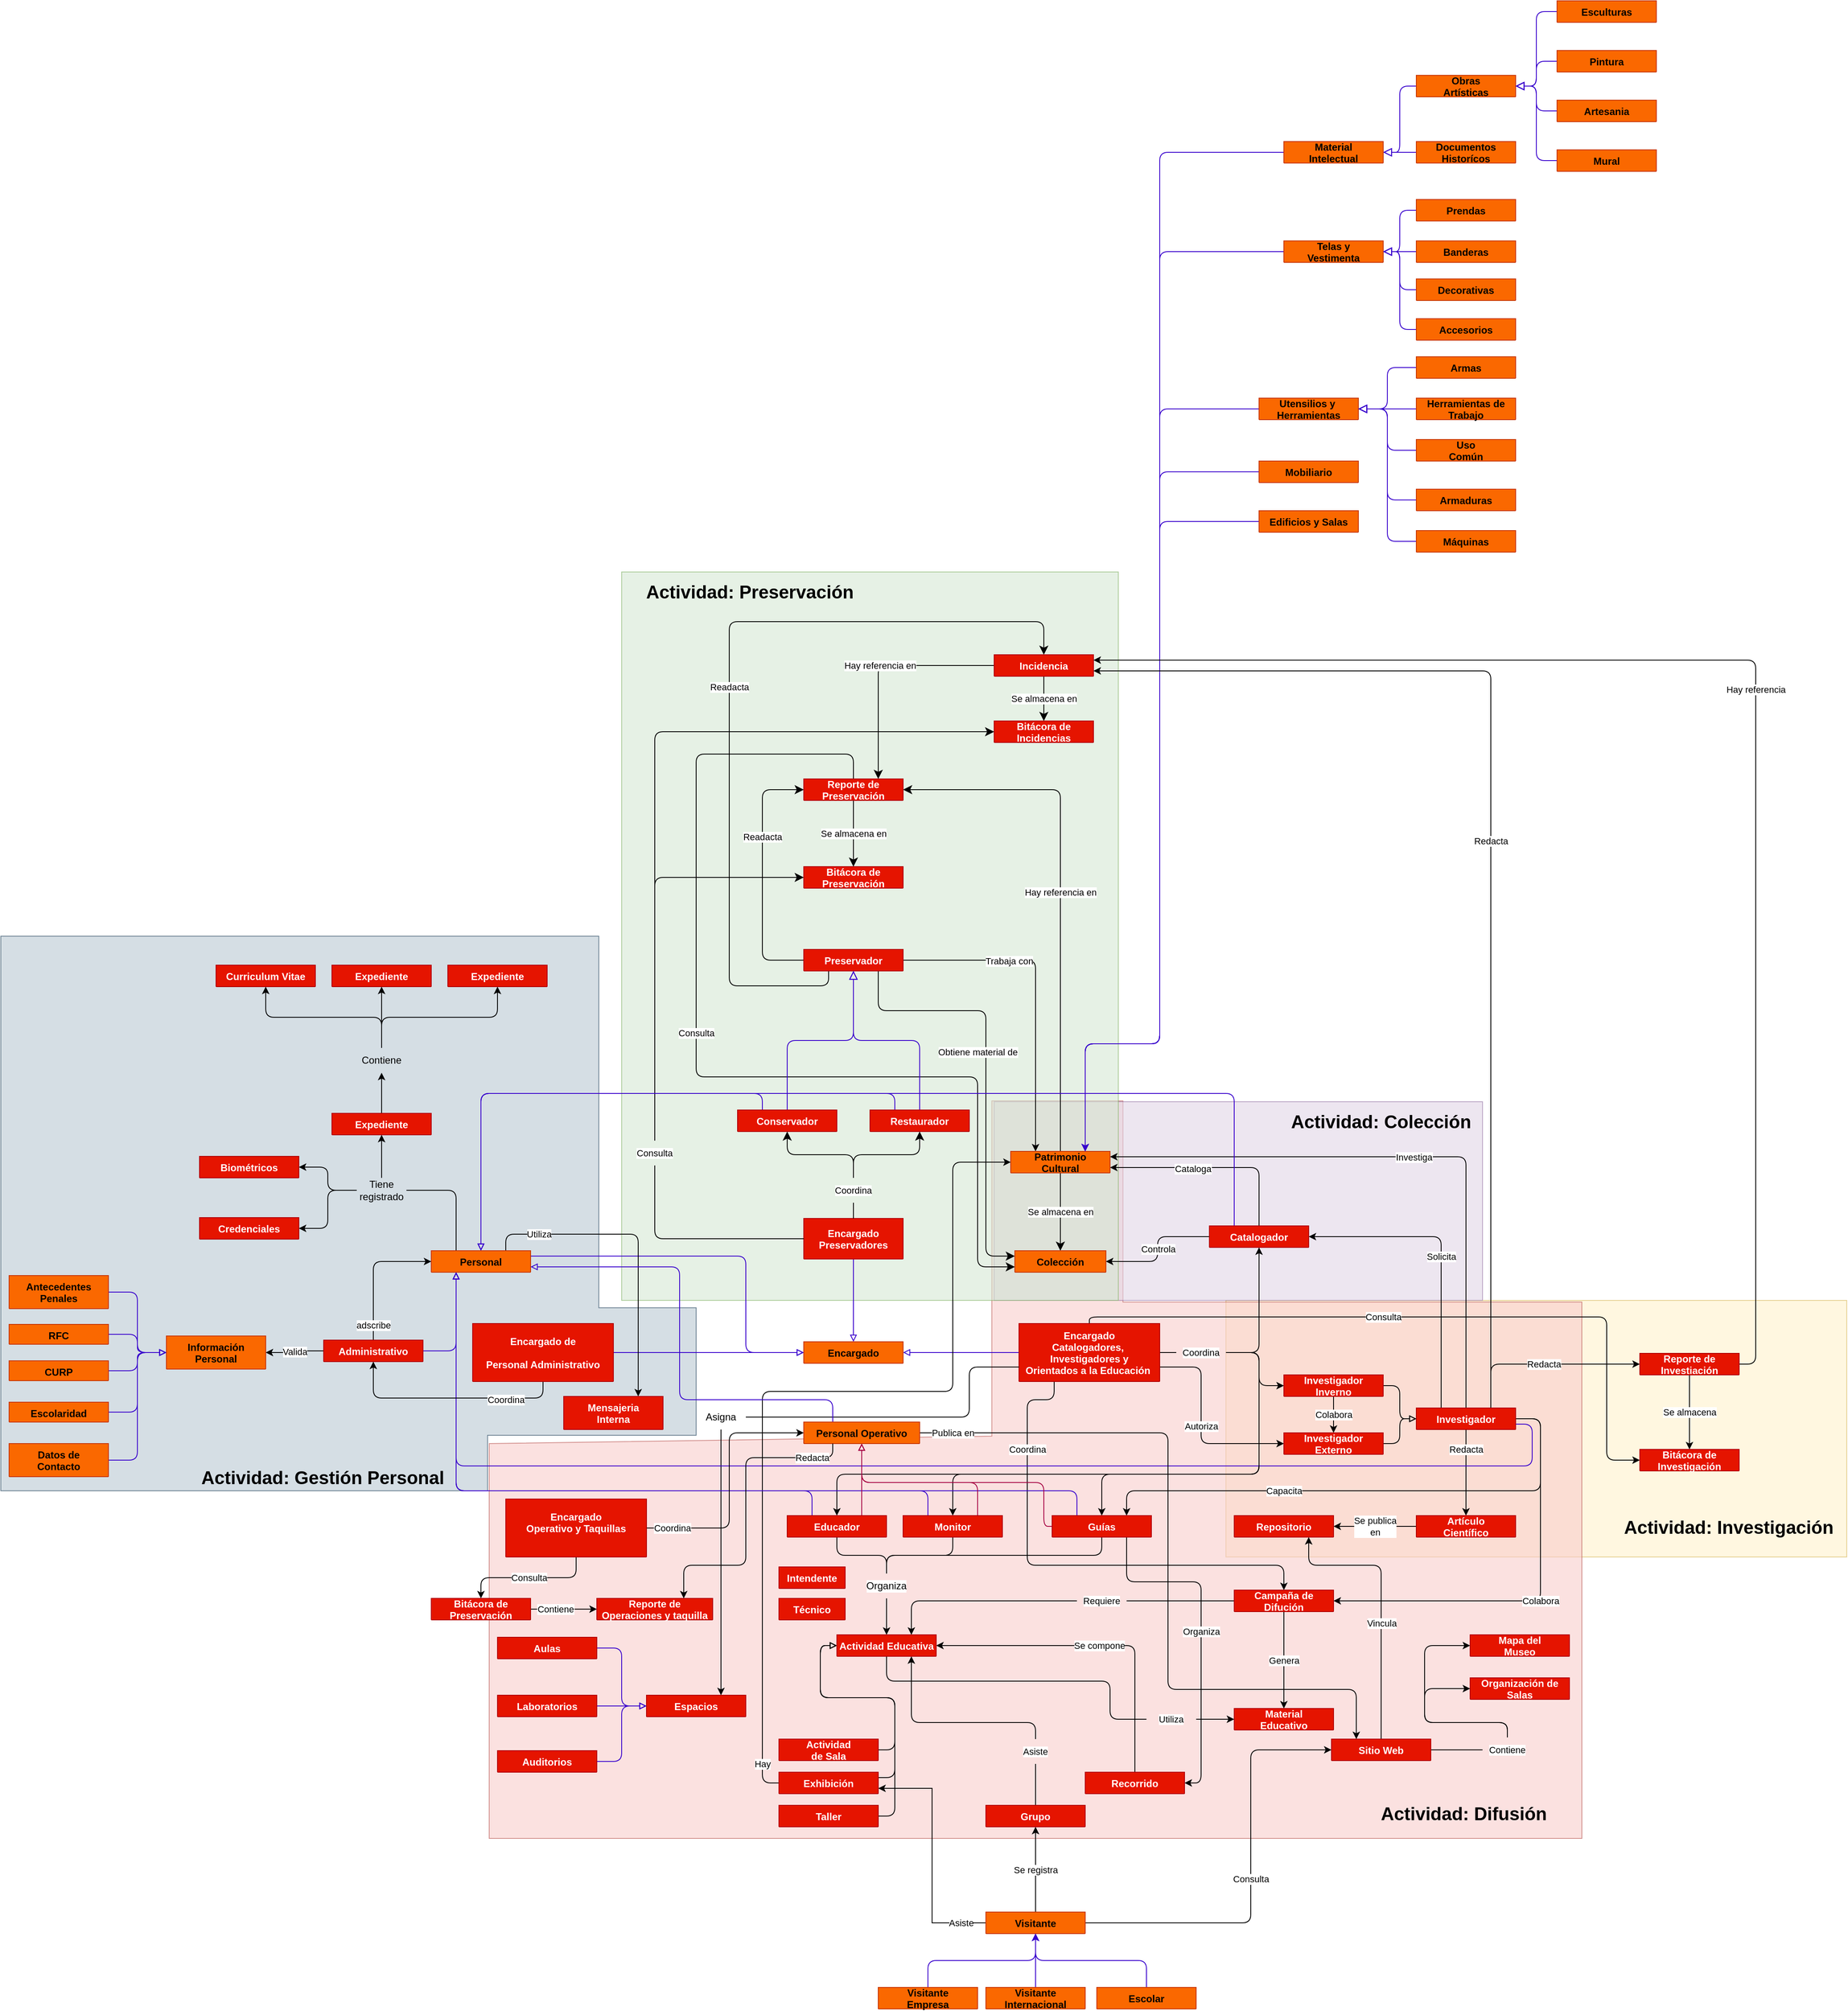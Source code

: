 <mxfile version="21.7.5" type="device" pages="7">
  <diagram id="C5RBs43oDa-KdzZeNtuy" name="Mapa Conceptual">
    <mxGraphModel dx="3088" dy="2073" grid="1" gridSize="10" guides="1" tooltips="1" connect="1" arrows="1" fold="1" page="1" pageScale="1" pageWidth="827" pageHeight="1169" math="0" shadow="0">
      <root>
        <mxCell id="WIyWlLk6GJQsqaUBKTNV-0" />
        <mxCell id="WIyWlLk6GJQsqaUBKTNV-1" parent="WIyWlLk6GJQsqaUBKTNV-0" />
        <mxCell id="rWF9VpXqQ38pr7kkSwuS-141" value="" style="verticalLabelPosition=bottom;verticalAlign=top;html=1;shape=mxgraph.basic.polygon;polyCoords=[[0.86,0],[0.86,0.67],[1,0.67],[1,0.9],[0.7,0.9],[0.7,1],[0,1],[0,0]];polyline=0;fillColor=#bac8d3;strokeColor=#23445d;opacity=60;" parent="WIyWlLk6GJQsqaUBKTNV-1" vertex="1">
          <mxGeometry x="-1030" y="270" width="840" height="670" as="geometry" />
        </mxCell>
        <mxCell id="vtpZJjM3MmC9DkvlvneO-42" value="&amp;nbsp;" style="rounded=0;whiteSpace=wrap;html=1;fillColor=#fff2cc;strokeColor=#d6b656;opacity=60;" parent="WIyWlLk6GJQsqaUBKTNV-1" vertex="1">
          <mxGeometry x="450" y="710" width="750" height="310" as="geometry" />
        </mxCell>
        <mxCell id="vtpZJjM3MmC9DkvlvneO-40" value="" style="verticalLabelPosition=bottom;verticalAlign=top;html=1;shape=mxgraph.basic.polygon;polyCoords=[[0.46,0.01],[0.58,0.01],[0.58,0.28],[1,0.28],[1,1],[0,1],[0,0.47],[0.46,0.46]];polyline=0;glass=0;opacity=60;fillColor=#f8cecc;strokeColor=#b85450;" parent="WIyWlLk6GJQsqaUBKTNV-1" vertex="1">
          <mxGeometry x="-440" y="460" width="1320" height="900" as="geometry" />
        </mxCell>
        <mxCell id="vtpZJjM3MmC9DkvlvneO-38" value="" style="rounded=0;whiteSpace=wrap;html=1;fillColor=#e1d5e7;strokeColor=#9673a6;opacity=60;" parent="WIyWlLk6GJQsqaUBKTNV-1" vertex="1">
          <mxGeometry x="170" y="470" width="590" height="240" as="geometry" />
        </mxCell>
        <mxCell id="6aI1XNWjE2bbuCPi72nS-186" value="" style="whiteSpace=wrap;html=1;arcSize=5;fillColor=#d5e8d4;strokeColor=#82b366;glass=0;opacity=60;" parent="WIyWlLk6GJQsqaUBKTNV-1" vertex="1">
          <mxGeometry x="-280" y="-170" width="600" height="880" as="geometry" />
        </mxCell>
        <mxCell id="6aI1XNWjE2bbuCPi72nS-15" value="Trabaja con" style="edgeStyle=orthogonalEdgeStyle;orthogonalLoop=1;jettySize=auto;html=1;exitX=1;exitY=0.5;exitDx=0;exitDy=0;entryX=0.25;entryY=0;entryDx=0;entryDy=0;" parent="WIyWlLk6GJQsqaUBKTNV-1" source="6aI1XNWjE2bbuCPi72nS-7" target="6aI1XNWjE2bbuCPi72nS-11" edge="1">
          <mxGeometry x="-0.348" y="-1" relative="1" as="geometry">
            <mxPoint as="offset" />
          </mxGeometry>
        </mxCell>
        <mxCell id="6aI1XNWjE2bbuCPi72nS-121" value="Obtiene material de" style="edgeStyle=orthogonalEdgeStyle;orthogonalLoop=1;jettySize=auto;html=1;exitX=0.75;exitY=1;exitDx=0;exitDy=0;entryX=0;entryY=0.25;entryDx=0;entryDy=0;endArrow=classic;endFill=1;endSize=8;" parent="WIyWlLk6GJQsqaUBKTNV-1" source="6aI1XNWjE2bbuCPi72nS-7" target="6aI1XNWjE2bbuCPi72nS-116" edge="1">
          <mxGeometry x="-0.105" y="-10" relative="1" as="geometry">
            <Array as="points">
              <mxPoint x="30" y="360" />
              <mxPoint x="160" y="360" />
              <mxPoint x="160" y="656" />
            </Array>
            <mxPoint as="offset" />
          </mxGeometry>
        </mxCell>
        <mxCell id="6aI1XNWjE2bbuCPi72nS-139" value="Readacta" style="edgeStyle=orthogonalEdgeStyle;orthogonalLoop=1;jettySize=auto;html=1;exitX=0;exitY=0.5;exitDx=0;exitDy=0;entryX=0;entryY=0.5;entryDx=0;entryDy=0;endArrow=classic;endFill=1;endSize=8;" parent="WIyWlLk6GJQsqaUBKTNV-1" source="6aI1XNWjE2bbuCPi72nS-7" target="6aI1XNWjE2bbuCPi72nS-132" edge="1">
          <mxGeometry x="0.301" relative="1" as="geometry">
            <Array as="points">
              <mxPoint x="-110" y="299" />
              <mxPoint x="-110" y="93" />
            </Array>
            <mxPoint as="offset" />
          </mxGeometry>
        </mxCell>
        <mxCell id="6aI1XNWjE2bbuCPi72nS-153" value="Readacta" style="edgeStyle=orthogonalEdgeStyle;orthogonalLoop=1;jettySize=auto;html=1;exitX=0.25;exitY=1;exitDx=0;exitDy=0;entryX=0.5;entryY=0;entryDx=0;entryDy=0;endArrow=classic;endFill=1;endSize=8;" parent="WIyWlLk6GJQsqaUBKTNV-1" source="6aI1XNWjE2bbuCPi72nS-7" target="6aI1XNWjE2bbuCPi72nS-147" edge="1">
          <mxGeometry relative="1" as="geometry">
            <Array as="points">
              <mxPoint x="-30" y="330" />
              <mxPoint x="-150" y="330" />
              <mxPoint x="-150" y="-110" />
              <mxPoint x="230" y="-110" />
            </Array>
          </mxGeometry>
        </mxCell>
        <mxCell id="6aI1XNWjE2bbuCPi72nS-7" value="Preservador" style="swimlane;fontStyle=1;childLayout=stackLayout;horizontal=1;startSize=26;fillColor=#e51400;horizontalStack=0;resizeParent=1;resizeParentMax=0;resizeLast=0;collapsible=1;marginBottom=0;fontColor=#ffffff;strokeColor=#B20000;" parent="WIyWlLk6GJQsqaUBKTNV-1" vertex="1" collapsed="1">
          <mxGeometry x="-60" y="286" width="120" height="26" as="geometry">
            <mxRectangle x="120" y="120" width="140" height="104" as="alternateBounds" />
          </mxGeometry>
        </mxCell>
        <mxCell id="6aI1XNWjE2bbuCPi72nS-8" value="+ field: type" style="text;strokeColor=none;fillColor=none;align=left;verticalAlign=top;spacingLeft=4;spacingRight=4;overflow=hidden;rotatable=0;points=[[0,0.5],[1,0.5]];portConstraint=eastwest;" parent="6aI1XNWjE2bbuCPi72nS-7" vertex="1">
          <mxGeometry y="26" width="140" height="26" as="geometry" />
        </mxCell>
        <mxCell id="6aI1XNWjE2bbuCPi72nS-9" value="+ field: type" style="text;strokeColor=none;fillColor=none;align=left;verticalAlign=top;spacingLeft=4;spacingRight=4;overflow=hidden;rotatable=0;points=[[0,0.5],[1,0.5]];portConstraint=eastwest;" parent="6aI1XNWjE2bbuCPi72nS-7" vertex="1">
          <mxGeometry y="52" width="140" height="26" as="geometry" />
        </mxCell>
        <mxCell id="6aI1XNWjE2bbuCPi72nS-10" value="+ field: type" style="text;strokeColor=none;fillColor=none;align=left;verticalAlign=top;spacingLeft=4;spacingRight=4;overflow=hidden;rotatable=0;points=[[0,0.5],[1,0.5]];portConstraint=eastwest;" parent="6aI1XNWjE2bbuCPi72nS-7" vertex="1">
          <mxGeometry y="78" width="140" height="26" as="geometry" />
        </mxCell>
        <mxCell id="6aI1XNWjE2bbuCPi72nS-120" value="Se almacena en" style="edgeStyle=orthogonalEdgeStyle;orthogonalLoop=1;jettySize=auto;html=1;exitX=0.5;exitY=1;exitDx=0;exitDy=0;entryX=0.5;entryY=0;entryDx=0;entryDy=0;endArrow=classic;endFill=1;endSize=8;" parent="WIyWlLk6GJQsqaUBKTNV-1" source="6aI1XNWjE2bbuCPi72nS-11" target="6aI1XNWjE2bbuCPi72nS-116" edge="1">
          <mxGeometry relative="1" as="geometry" />
        </mxCell>
        <mxCell id="6aI1XNWjE2bbuCPi72nS-141" value="Hay referencia en" style="edgeStyle=orthogonalEdgeStyle;orthogonalLoop=1;jettySize=auto;html=1;exitX=0.5;exitY=0;exitDx=0;exitDy=0;entryX=1;entryY=0.5;entryDx=0;entryDy=0;endArrow=classic;endFill=1;endSize=8;" parent="WIyWlLk6GJQsqaUBKTNV-1" source="6aI1XNWjE2bbuCPi72nS-11" target="6aI1XNWjE2bbuCPi72nS-132" edge="1">
          <mxGeometry relative="1" as="geometry" />
        </mxCell>
        <mxCell id="6aI1XNWjE2bbuCPi72nS-11" value="Patrimonio&#xa;Cultural" style="swimlane;fontStyle=1;childLayout=stackLayout;horizontal=1;startSize=26;fillColor=#fa6800;horizontalStack=0;resizeParent=1;resizeParentMax=0;resizeLast=0;collapsible=1;marginBottom=0;fontColor=#000000;strokeColor=#C73500;" parent="WIyWlLk6GJQsqaUBKTNV-1" vertex="1" collapsed="1">
          <mxGeometry x="190" y="530" width="120" height="26" as="geometry">
            <mxRectangle x="320" y="80" width="140" height="104" as="alternateBounds" />
          </mxGeometry>
        </mxCell>
        <mxCell id="6aI1XNWjE2bbuCPi72nS-12" value="+ field: type" style="text;strokeColor=none;fillColor=none;align=left;verticalAlign=top;spacingLeft=4;spacingRight=4;overflow=hidden;rotatable=0;points=[[0,0.5],[1,0.5]];portConstraint=eastwest;" parent="6aI1XNWjE2bbuCPi72nS-11" vertex="1">
          <mxGeometry y="26" width="140" height="26" as="geometry" />
        </mxCell>
        <mxCell id="6aI1XNWjE2bbuCPi72nS-13" value="+ field: type" style="text;strokeColor=none;fillColor=none;align=left;verticalAlign=top;spacingLeft=4;spacingRight=4;overflow=hidden;rotatable=0;points=[[0,0.5],[1,0.5]];portConstraint=eastwest;" parent="6aI1XNWjE2bbuCPi72nS-11" vertex="1">
          <mxGeometry y="52" width="140" height="26" as="geometry" />
        </mxCell>
        <mxCell id="6aI1XNWjE2bbuCPi72nS-14" value="+ field: type" style="text;strokeColor=none;fillColor=none;align=left;verticalAlign=top;spacingLeft=4;spacingRight=4;overflow=hidden;rotatable=0;points=[[0,0.5],[1,0.5]];portConstraint=eastwest;" parent="6aI1XNWjE2bbuCPi72nS-11" vertex="1">
          <mxGeometry y="78" width="140" height="26" as="geometry" />
        </mxCell>
        <mxCell id="6aI1XNWjE2bbuCPi72nS-46" style="edgeStyle=orthogonalEdgeStyle;orthogonalLoop=1;jettySize=auto;html=1;exitX=0;exitY=0.5;exitDx=0;exitDy=0;entryX=1;entryY=0.5;entryDx=0;entryDy=0;endArrow=block;endFill=0;endSize=8;fillColor=#6a00ff;strokeColor=#3700CC;" parent="WIyWlLk6GJQsqaUBKTNV-1" source="6aI1XNWjE2bbuCPi72nS-16" target="6aI1XNWjE2bbuCPi72nS-20" edge="1">
          <mxGeometry relative="1" as="geometry" />
        </mxCell>
        <mxCell id="6aI1XNWjE2bbuCPi72nS-16" value="Pintura" style="swimlane;fontStyle=1;childLayout=stackLayout;horizontal=1;startSize=26;fillColor=#fa6800;horizontalStack=0;resizeParent=1;resizeParentMax=0;resizeLast=0;collapsible=1;marginBottom=0;fontColor=#000000;strokeColor=#C73500;" parent="WIyWlLk6GJQsqaUBKTNV-1" vertex="1" collapsed="1">
          <mxGeometry x="850" y="-800" width="120" height="26" as="geometry">
            <mxRectangle x="320" y="80" width="140" height="104" as="alternateBounds" />
          </mxGeometry>
        </mxCell>
        <mxCell id="6aI1XNWjE2bbuCPi72nS-17" value="+ field: type" style="text;strokeColor=none;fillColor=none;align=left;verticalAlign=top;spacingLeft=4;spacingRight=4;overflow=hidden;rotatable=0;points=[[0,0.5],[1,0.5]];portConstraint=eastwest;" parent="6aI1XNWjE2bbuCPi72nS-16" vertex="1">
          <mxGeometry y="26" width="140" height="26" as="geometry" />
        </mxCell>
        <mxCell id="6aI1XNWjE2bbuCPi72nS-18" value="+ field: type" style="text;strokeColor=none;fillColor=none;align=left;verticalAlign=top;spacingLeft=4;spacingRight=4;overflow=hidden;rotatable=0;points=[[0,0.5],[1,0.5]];portConstraint=eastwest;" parent="6aI1XNWjE2bbuCPi72nS-16" vertex="1">
          <mxGeometry y="52" width="140" height="26" as="geometry" />
        </mxCell>
        <mxCell id="6aI1XNWjE2bbuCPi72nS-19" value="+ field: type" style="text;strokeColor=none;fillColor=none;align=left;verticalAlign=top;spacingLeft=4;spacingRight=4;overflow=hidden;rotatable=0;points=[[0,0.5],[1,0.5]];portConstraint=eastwest;" parent="6aI1XNWjE2bbuCPi72nS-16" vertex="1">
          <mxGeometry y="78" width="140" height="26" as="geometry" />
        </mxCell>
        <mxCell id="6aI1XNWjE2bbuCPi72nS-102" style="edgeStyle=orthogonalEdgeStyle;orthogonalLoop=1;jettySize=auto;html=1;exitX=0;exitY=0.5;exitDx=0;exitDy=0;entryX=1;entryY=0.5;entryDx=0;entryDy=0;endArrow=block;endFill=0;endSize=8;fillColor=#6a00ff;strokeColor=#3700CC;" parent="WIyWlLk6GJQsqaUBKTNV-1" source="6aI1XNWjE2bbuCPi72nS-20" target="6aI1XNWjE2bbuCPi72nS-97" edge="1">
          <mxGeometry relative="1" as="geometry" />
        </mxCell>
        <mxCell id="6aI1XNWjE2bbuCPi72nS-20" value="Obras&#xa;Artísticas" style="swimlane;fontStyle=1;childLayout=stackLayout;horizontal=1;startSize=26;fillColor=#fa6800;horizontalStack=0;resizeParent=1;resizeParentMax=0;resizeLast=0;collapsible=1;marginBottom=0;fontColor=#000000;strokeColor=#C73500;" parent="WIyWlLk6GJQsqaUBKTNV-1" vertex="1" collapsed="1">
          <mxGeometry x="680" y="-770" width="120" height="26" as="geometry">
            <mxRectangle x="320" y="80" width="140" height="104" as="alternateBounds" />
          </mxGeometry>
        </mxCell>
        <mxCell id="6aI1XNWjE2bbuCPi72nS-21" value="+ field: type" style="text;strokeColor=none;fillColor=none;align=left;verticalAlign=top;spacingLeft=4;spacingRight=4;overflow=hidden;rotatable=0;points=[[0,0.5],[1,0.5]];portConstraint=eastwest;" parent="6aI1XNWjE2bbuCPi72nS-20" vertex="1">
          <mxGeometry y="26" width="140" height="26" as="geometry" />
        </mxCell>
        <mxCell id="6aI1XNWjE2bbuCPi72nS-22" value="+ field: type" style="text;strokeColor=none;fillColor=none;align=left;verticalAlign=top;spacingLeft=4;spacingRight=4;overflow=hidden;rotatable=0;points=[[0,0.5],[1,0.5]];portConstraint=eastwest;" parent="6aI1XNWjE2bbuCPi72nS-20" vertex="1">
          <mxGeometry y="52" width="140" height="26" as="geometry" />
        </mxCell>
        <mxCell id="6aI1XNWjE2bbuCPi72nS-23" value="+ field: type" style="text;strokeColor=none;fillColor=none;align=left;verticalAlign=top;spacingLeft=4;spacingRight=4;overflow=hidden;rotatable=0;points=[[0,0.5],[1,0.5]];portConstraint=eastwest;" parent="6aI1XNWjE2bbuCPi72nS-20" vertex="1">
          <mxGeometry y="78" width="140" height="26" as="geometry" />
        </mxCell>
        <mxCell id="rWF9VpXqQ38pr7kkSwuS-36" style="edgeStyle=orthogonalEdgeStyle;rounded=1;orthogonalLoop=1;jettySize=auto;html=1;exitX=0;exitY=0.5;exitDx=0;exitDy=0;entryX=0.75;entryY=0;entryDx=0;entryDy=0;fillColor=#6a00ff;strokeColor=#3700CC;" parent="WIyWlLk6GJQsqaUBKTNV-1" source="6aI1XNWjE2bbuCPi72nS-24" target="6aI1XNWjE2bbuCPi72nS-11" edge="1">
          <mxGeometry relative="1" as="geometry">
            <Array as="points">
              <mxPoint x="370" y="-557" />
              <mxPoint x="370" y="400" />
              <mxPoint x="280" y="400" />
            </Array>
          </mxGeometry>
        </mxCell>
        <mxCell id="6aI1XNWjE2bbuCPi72nS-24" value="Telas y &#xa;Vestimenta" style="swimlane;fontStyle=1;childLayout=stackLayout;horizontal=1;startSize=26;fillColor=#fa6800;horizontalStack=0;resizeParent=1;resizeParentMax=0;resizeLast=0;collapsible=1;marginBottom=0;fontColor=#000000;strokeColor=#C73500;" parent="WIyWlLk6GJQsqaUBKTNV-1" vertex="1" collapsed="1">
          <mxGeometry x="520" y="-570" width="120" height="26" as="geometry">
            <mxRectangle x="320" y="80" width="140" height="104" as="alternateBounds" />
          </mxGeometry>
        </mxCell>
        <mxCell id="6aI1XNWjE2bbuCPi72nS-25" value="+ field: type" style="text;strokeColor=none;fillColor=none;align=left;verticalAlign=top;spacingLeft=4;spacingRight=4;overflow=hidden;rotatable=0;points=[[0,0.5],[1,0.5]];portConstraint=eastwest;" parent="6aI1XNWjE2bbuCPi72nS-24" vertex="1">
          <mxGeometry y="26" width="140" height="26" as="geometry" />
        </mxCell>
        <mxCell id="6aI1XNWjE2bbuCPi72nS-26" value="+ field: type" style="text;strokeColor=none;fillColor=none;align=left;verticalAlign=top;spacingLeft=4;spacingRight=4;overflow=hidden;rotatable=0;points=[[0,0.5],[1,0.5]];portConstraint=eastwest;" parent="6aI1XNWjE2bbuCPi72nS-24" vertex="1">
          <mxGeometry y="52" width="140" height="26" as="geometry" />
        </mxCell>
        <mxCell id="6aI1XNWjE2bbuCPi72nS-27" value="+ field: type" style="text;strokeColor=none;fillColor=none;align=left;verticalAlign=top;spacingLeft=4;spacingRight=4;overflow=hidden;rotatable=0;points=[[0,0.5],[1,0.5]];portConstraint=eastwest;" parent="6aI1XNWjE2bbuCPi72nS-24" vertex="1">
          <mxGeometry y="78" width="140" height="26" as="geometry" />
        </mxCell>
        <mxCell id="6aI1XNWjE2bbuCPi72nS-101" style="edgeStyle=orthogonalEdgeStyle;orthogonalLoop=1;jettySize=auto;html=1;exitX=0;exitY=0.5;exitDx=0;exitDy=0;entryX=1;entryY=0.5;entryDx=0;entryDy=0;endArrow=block;endFill=0;endSize=8;fillColor=#6a00ff;strokeColor=#3700CC;" parent="WIyWlLk6GJQsqaUBKTNV-1" source="6aI1XNWjE2bbuCPi72nS-28" target="6aI1XNWjE2bbuCPi72nS-97" edge="1">
          <mxGeometry relative="1" as="geometry" />
        </mxCell>
        <mxCell id="6aI1XNWjE2bbuCPi72nS-28" value="Documentos&#xa;Historícos" style="swimlane;fontStyle=1;childLayout=stackLayout;horizontal=1;startSize=26;fillColor=#fa6800;horizontalStack=0;resizeParent=1;resizeParentMax=0;resizeLast=0;collapsible=1;marginBottom=0;fontColor=#000000;strokeColor=#C73500;" parent="WIyWlLk6GJQsqaUBKTNV-1" vertex="1" collapsed="1">
          <mxGeometry x="680" y="-690" width="120" height="26" as="geometry">
            <mxRectangle x="320" y="80" width="140" height="104" as="alternateBounds" />
          </mxGeometry>
        </mxCell>
        <mxCell id="6aI1XNWjE2bbuCPi72nS-29" value="+ field: type" style="text;strokeColor=none;fillColor=none;align=left;verticalAlign=top;spacingLeft=4;spacingRight=4;overflow=hidden;rotatable=0;points=[[0,0.5],[1,0.5]];portConstraint=eastwest;" parent="6aI1XNWjE2bbuCPi72nS-28" vertex="1">
          <mxGeometry y="26" width="140" height="26" as="geometry" />
        </mxCell>
        <mxCell id="6aI1XNWjE2bbuCPi72nS-30" value="+ field: type" style="text;strokeColor=none;fillColor=none;align=left;verticalAlign=top;spacingLeft=4;spacingRight=4;overflow=hidden;rotatable=0;points=[[0,0.5],[1,0.5]];portConstraint=eastwest;" parent="6aI1XNWjE2bbuCPi72nS-28" vertex="1">
          <mxGeometry y="52" width="140" height="26" as="geometry" />
        </mxCell>
        <mxCell id="6aI1XNWjE2bbuCPi72nS-31" value="+ field: type" style="text;strokeColor=none;fillColor=none;align=left;verticalAlign=top;spacingLeft=4;spacingRight=4;overflow=hidden;rotatable=0;points=[[0,0.5],[1,0.5]];portConstraint=eastwest;" parent="6aI1XNWjE2bbuCPi72nS-28" vertex="1">
          <mxGeometry y="78" width="140" height="26" as="geometry" />
        </mxCell>
        <mxCell id="rWF9VpXqQ38pr7kkSwuS-33" style="edgeStyle=orthogonalEdgeStyle;rounded=1;orthogonalLoop=1;jettySize=auto;html=1;exitX=0;exitY=0.5;exitDx=0;exitDy=0;entryX=0.75;entryY=0;entryDx=0;entryDy=0;fillColor=#6a00ff;strokeColor=#3700CC;" parent="WIyWlLk6GJQsqaUBKTNV-1" source="6aI1XNWjE2bbuCPi72nS-32" target="6aI1XNWjE2bbuCPi72nS-11" edge="1">
          <mxGeometry relative="1" as="geometry">
            <Array as="points">
              <mxPoint x="370" y="-367" />
              <mxPoint x="370" y="400" />
              <mxPoint x="280" y="400" />
            </Array>
          </mxGeometry>
        </mxCell>
        <mxCell id="6aI1XNWjE2bbuCPi72nS-32" value="Utensilios y &#xa;Herramientas" style="swimlane;fontStyle=1;childLayout=stackLayout;horizontal=1;startSize=26;fillColor=#fa6800;horizontalStack=0;resizeParent=1;resizeParentMax=0;resizeLast=0;collapsible=1;marginBottom=0;fontColor=#000000;strokeColor=#C73500;" parent="WIyWlLk6GJQsqaUBKTNV-1" vertex="1" collapsed="1">
          <mxGeometry x="490" y="-380" width="120" height="26" as="geometry">
            <mxRectangle x="320" y="80" width="140" height="104" as="alternateBounds" />
          </mxGeometry>
        </mxCell>
        <mxCell id="6aI1XNWjE2bbuCPi72nS-33" value="+ field: type" style="text;strokeColor=none;fillColor=none;align=left;verticalAlign=top;spacingLeft=4;spacingRight=4;overflow=hidden;rotatable=0;points=[[0,0.5],[1,0.5]];portConstraint=eastwest;" parent="6aI1XNWjE2bbuCPi72nS-32" vertex="1">
          <mxGeometry y="26" width="140" height="26" as="geometry" />
        </mxCell>
        <mxCell id="6aI1XNWjE2bbuCPi72nS-34" value="+ field: type" style="text;strokeColor=none;fillColor=none;align=left;verticalAlign=top;spacingLeft=4;spacingRight=4;overflow=hidden;rotatable=0;points=[[0,0.5],[1,0.5]];portConstraint=eastwest;" parent="6aI1XNWjE2bbuCPi72nS-32" vertex="1">
          <mxGeometry y="52" width="140" height="26" as="geometry" />
        </mxCell>
        <mxCell id="6aI1XNWjE2bbuCPi72nS-35" value="+ field: type" style="text;strokeColor=none;fillColor=none;align=left;verticalAlign=top;spacingLeft=4;spacingRight=4;overflow=hidden;rotatable=0;points=[[0,0.5],[1,0.5]];portConstraint=eastwest;" parent="6aI1XNWjE2bbuCPi72nS-32" vertex="1">
          <mxGeometry y="78" width="140" height="26" as="geometry" />
        </mxCell>
        <mxCell id="6aI1XNWjE2bbuCPi72nS-47" style="edgeStyle=orthogonalEdgeStyle;orthogonalLoop=1;jettySize=auto;html=1;exitX=0;exitY=0.5;exitDx=0;exitDy=0;entryX=1;entryY=0.5;entryDx=0;entryDy=0;endArrow=block;endFill=0;endSize=8;fillColor=#6a00ff;strokeColor=#3700CC;" parent="WIyWlLk6GJQsqaUBKTNV-1" source="6aI1XNWjE2bbuCPi72nS-36" target="6aI1XNWjE2bbuCPi72nS-20" edge="1">
          <mxGeometry relative="1" as="geometry">
            <mxPoint x="660" y="-680" as="targetPoint" />
          </mxGeometry>
        </mxCell>
        <mxCell id="6aI1XNWjE2bbuCPi72nS-36" value="Artesania" style="swimlane;fontStyle=1;childLayout=stackLayout;horizontal=1;startSize=26;fillColor=#fa6800;horizontalStack=0;resizeParent=1;resizeParentMax=0;resizeLast=0;collapsible=1;marginBottom=0;fontColor=#000000;strokeColor=#C73500;" parent="WIyWlLk6GJQsqaUBKTNV-1" vertex="1" collapsed="1">
          <mxGeometry x="850" y="-740" width="120" height="26" as="geometry">
            <mxRectangle x="320" y="80" width="140" height="104" as="alternateBounds" />
          </mxGeometry>
        </mxCell>
        <mxCell id="6aI1XNWjE2bbuCPi72nS-37" value="+ field: type" style="text;strokeColor=none;fillColor=none;align=left;verticalAlign=top;spacingLeft=4;spacingRight=4;overflow=hidden;rotatable=0;points=[[0,0.5],[1,0.5]];portConstraint=eastwest;" parent="6aI1XNWjE2bbuCPi72nS-36" vertex="1">
          <mxGeometry y="26" width="140" height="26" as="geometry" />
        </mxCell>
        <mxCell id="6aI1XNWjE2bbuCPi72nS-38" value="+ field: type" style="text;strokeColor=none;fillColor=none;align=left;verticalAlign=top;spacingLeft=4;spacingRight=4;overflow=hidden;rotatable=0;points=[[0,0.5],[1,0.5]];portConstraint=eastwest;" parent="6aI1XNWjE2bbuCPi72nS-36" vertex="1">
          <mxGeometry y="52" width="140" height="26" as="geometry" />
        </mxCell>
        <mxCell id="6aI1XNWjE2bbuCPi72nS-39" value="+ field: type" style="text;strokeColor=none;fillColor=none;align=left;verticalAlign=top;spacingLeft=4;spacingRight=4;overflow=hidden;rotatable=0;points=[[0,0.5],[1,0.5]];portConstraint=eastwest;" parent="6aI1XNWjE2bbuCPi72nS-36" vertex="1">
          <mxGeometry y="78" width="140" height="26" as="geometry" />
        </mxCell>
        <mxCell id="6aI1XNWjE2bbuCPi72nS-48" style="edgeStyle=orthogonalEdgeStyle;orthogonalLoop=1;jettySize=auto;html=1;exitX=0;exitY=0.5;exitDx=0;exitDy=0;entryX=1;entryY=0.5;entryDx=0;entryDy=0;endArrow=block;endFill=0;endSize=8;fillColor=#6a00ff;strokeColor=#3700CC;" parent="WIyWlLk6GJQsqaUBKTNV-1" source="6aI1XNWjE2bbuCPi72nS-40" target="6aI1XNWjE2bbuCPi72nS-20" edge="1">
          <mxGeometry relative="1" as="geometry" />
        </mxCell>
        <mxCell id="6aI1XNWjE2bbuCPi72nS-40" value="Mural" style="swimlane;fontStyle=1;childLayout=stackLayout;horizontal=1;startSize=26;fillColor=#fa6800;horizontalStack=0;resizeParent=1;resizeParentMax=0;resizeLast=0;collapsible=1;marginBottom=0;fontColor=#000000;strokeColor=#C73500;" parent="WIyWlLk6GJQsqaUBKTNV-1" vertex="1" collapsed="1">
          <mxGeometry x="850" y="-680" width="120" height="26" as="geometry">
            <mxRectangle x="320" y="80" width="140" height="104" as="alternateBounds" />
          </mxGeometry>
        </mxCell>
        <mxCell id="6aI1XNWjE2bbuCPi72nS-41" value="+ field: type" style="text;strokeColor=none;fillColor=none;align=left;verticalAlign=top;spacingLeft=4;spacingRight=4;overflow=hidden;rotatable=0;points=[[0,0.5],[1,0.5]];portConstraint=eastwest;" parent="6aI1XNWjE2bbuCPi72nS-40" vertex="1">
          <mxGeometry y="26" width="140" height="26" as="geometry" />
        </mxCell>
        <mxCell id="6aI1XNWjE2bbuCPi72nS-42" value="+ field: type" style="text;strokeColor=none;fillColor=none;align=left;verticalAlign=top;spacingLeft=4;spacingRight=4;overflow=hidden;rotatable=0;points=[[0,0.5],[1,0.5]];portConstraint=eastwest;" parent="6aI1XNWjE2bbuCPi72nS-40" vertex="1">
          <mxGeometry y="52" width="140" height="26" as="geometry" />
        </mxCell>
        <mxCell id="6aI1XNWjE2bbuCPi72nS-43" value="+ field: type" style="text;strokeColor=none;fillColor=none;align=left;verticalAlign=top;spacingLeft=4;spacingRight=4;overflow=hidden;rotatable=0;points=[[0,0.5],[1,0.5]];portConstraint=eastwest;" parent="6aI1XNWjE2bbuCPi72nS-40" vertex="1">
          <mxGeometry y="78" width="140" height="26" as="geometry" />
        </mxCell>
        <mxCell id="6aI1XNWjE2bbuCPi72nS-66" style="edgeStyle=orthogonalEdgeStyle;orthogonalLoop=1;jettySize=auto;html=1;exitX=0;exitY=0.5;exitDx=0;exitDy=0;entryX=1;entryY=0.5;entryDx=0;entryDy=0;endArrow=block;endFill=0;endSize=8;fillColor=#6a00ff;strokeColor=#3700CC;" parent="WIyWlLk6GJQsqaUBKTNV-1" source="6aI1XNWjE2bbuCPi72nS-49" target="6aI1XNWjE2bbuCPi72nS-24" edge="1">
          <mxGeometry relative="1" as="geometry" />
        </mxCell>
        <mxCell id="6aI1XNWjE2bbuCPi72nS-49" value="Prendas" style="swimlane;fontStyle=1;childLayout=stackLayout;horizontal=1;startSize=26;fillColor=#fa6800;horizontalStack=0;resizeParent=1;resizeParentMax=0;resizeLast=0;collapsible=1;marginBottom=0;fontColor=#000000;strokeColor=#C73500;" parent="WIyWlLk6GJQsqaUBKTNV-1" vertex="1" collapsed="1">
          <mxGeometry x="680" y="-620" width="120" height="26" as="geometry">
            <mxRectangle x="320" y="80" width="140" height="104" as="alternateBounds" />
          </mxGeometry>
        </mxCell>
        <mxCell id="6aI1XNWjE2bbuCPi72nS-50" value="+ field: type" style="text;strokeColor=none;fillColor=none;align=left;verticalAlign=top;spacingLeft=4;spacingRight=4;overflow=hidden;rotatable=0;points=[[0,0.5],[1,0.5]];portConstraint=eastwest;" parent="6aI1XNWjE2bbuCPi72nS-49" vertex="1">
          <mxGeometry y="26" width="140" height="26" as="geometry" />
        </mxCell>
        <mxCell id="6aI1XNWjE2bbuCPi72nS-51" value="+ field: type" style="text;strokeColor=none;fillColor=none;align=left;verticalAlign=top;spacingLeft=4;spacingRight=4;overflow=hidden;rotatable=0;points=[[0,0.5],[1,0.5]];portConstraint=eastwest;" parent="6aI1XNWjE2bbuCPi72nS-49" vertex="1">
          <mxGeometry y="52" width="140" height="26" as="geometry" />
        </mxCell>
        <mxCell id="6aI1XNWjE2bbuCPi72nS-52" value="+ field: type" style="text;strokeColor=none;fillColor=none;align=left;verticalAlign=top;spacingLeft=4;spacingRight=4;overflow=hidden;rotatable=0;points=[[0,0.5],[1,0.5]];portConstraint=eastwest;" parent="6aI1XNWjE2bbuCPi72nS-49" vertex="1">
          <mxGeometry y="78" width="140" height="26" as="geometry" />
        </mxCell>
        <mxCell id="6aI1XNWjE2bbuCPi72nS-65" style="edgeStyle=orthogonalEdgeStyle;orthogonalLoop=1;jettySize=auto;html=1;exitX=0;exitY=0.5;exitDx=0;exitDy=0;entryX=1;entryY=0.5;entryDx=0;entryDy=0;endArrow=block;endFill=0;endSize=8;fillColor=#6a00ff;strokeColor=#3700CC;" parent="WIyWlLk6GJQsqaUBKTNV-1" source="6aI1XNWjE2bbuCPi72nS-53" target="6aI1XNWjE2bbuCPi72nS-24" edge="1">
          <mxGeometry relative="1" as="geometry" />
        </mxCell>
        <mxCell id="6aI1XNWjE2bbuCPi72nS-53" value="Banderas" style="swimlane;fontStyle=1;childLayout=stackLayout;horizontal=1;startSize=26;fillColor=#fa6800;horizontalStack=0;resizeParent=1;resizeParentMax=0;resizeLast=0;collapsible=1;marginBottom=0;fontColor=#000000;strokeColor=#C73500;" parent="WIyWlLk6GJQsqaUBKTNV-1" vertex="1" collapsed="1">
          <mxGeometry x="680" y="-570" width="120" height="26" as="geometry">
            <mxRectangle x="320" y="80" width="140" height="104" as="alternateBounds" />
          </mxGeometry>
        </mxCell>
        <mxCell id="6aI1XNWjE2bbuCPi72nS-54" value="+ field: type" style="text;strokeColor=none;fillColor=none;align=left;verticalAlign=top;spacingLeft=4;spacingRight=4;overflow=hidden;rotatable=0;points=[[0,0.5],[1,0.5]];portConstraint=eastwest;" parent="6aI1XNWjE2bbuCPi72nS-53" vertex="1">
          <mxGeometry y="26" width="140" height="26" as="geometry" />
        </mxCell>
        <mxCell id="6aI1XNWjE2bbuCPi72nS-55" value="+ field: type" style="text;strokeColor=none;fillColor=none;align=left;verticalAlign=top;spacingLeft=4;spacingRight=4;overflow=hidden;rotatable=0;points=[[0,0.5],[1,0.5]];portConstraint=eastwest;" parent="6aI1XNWjE2bbuCPi72nS-53" vertex="1">
          <mxGeometry y="52" width="140" height="26" as="geometry" />
        </mxCell>
        <mxCell id="6aI1XNWjE2bbuCPi72nS-56" value="+ field: type" style="text;strokeColor=none;fillColor=none;align=left;verticalAlign=top;spacingLeft=4;spacingRight=4;overflow=hidden;rotatable=0;points=[[0,0.5],[1,0.5]];portConstraint=eastwest;" parent="6aI1XNWjE2bbuCPi72nS-53" vertex="1">
          <mxGeometry y="78" width="140" height="26" as="geometry" />
        </mxCell>
        <mxCell id="6aI1XNWjE2bbuCPi72nS-67" style="edgeStyle=orthogonalEdgeStyle;orthogonalLoop=1;jettySize=auto;html=1;exitX=0;exitY=0.5;exitDx=0;exitDy=0;endArrow=block;endFill=0;endSize=8;entryX=1;entryY=0.5;entryDx=0;entryDy=0;fillColor=#6a00ff;strokeColor=#3700CC;" parent="WIyWlLk6GJQsqaUBKTNV-1" source="6aI1XNWjE2bbuCPi72nS-57" target="6aI1XNWjE2bbuCPi72nS-24" edge="1">
          <mxGeometry relative="1" as="geometry">
            <mxPoint x="650" y="-530" as="targetPoint" />
          </mxGeometry>
        </mxCell>
        <mxCell id="6aI1XNWjE2bbuCPi72nS-57" value="Decorativas" style="swimlane;fontStyle=1;childLayout=stackLayout;horizontal=1;startSize=26;fillColor=#fa6800;horizontalStack=0;resizeParent=1;resizeParentMax=0;resizeLast=0;collapsible=1;marginBottom=0;fontColor=#000000;strokeColor=#C73500;" parent="WIyWlLk6GJQsqaUBKTNV-1" vertex="1" collapsed="1">
          <mxGeometry x="680" y="-524" width="120" height="26" as="geometry">
            <mxRectangle x="320" y="80" width="140" height="104" as="alternateBounds" />
          </mxGeometry>
        </mxCell>
        <mxCell id="6aI1XNWjE2bbuCPi72nS-58" value="+ field: type" style="text;strokeColor=none;fillColor=none;align=left;verticalAlign=top;spacingLeft=4;spacingRight=4;overflow=hidden;rotatable=0;points=[[0,0.5],[1,0.5]];portConstraint=eastwest;" parent="6aI1XNWjE2bbuCPi72nS-57" vertex="1">
          <mxGeometry y="26" width="140" height="26" as="geometry" />
        </mxCell>
        <mxCell id="6aI1XNWjE2bbuCPi72nS-59" value="+ field: type" style="text;strokeColor=none;fillColor=none;align=left;verticalAlign=top;spacingLeft=4;spacingRight=4;overflow=hidden;rotatable=0;points=[[0,0.5],[1,0.5]];portConstraint=eastwest;" parent="6aI1XNWjE2bbuCPi72nS-57" vertex="1">
          <mxGeometry y="52" width="140" height="26" as="geometry" />
        </mxCell>
        <mxCell id="6aI1XNWjE2bbuCPi72nS-60" value="+ field: type" style="text;strokeColor=none;fillColor=none;align=left;verticalAlign=top;spacingLeft=4;spacingRight=4;overflow=hidden;rotatable=0;points=[[0,0.5],[1,0.5]];portConstraint=eastwest;" parent="6aI1XNWjE2bbuCPi72nS-57" vertex="1">
          <mxGeometry y="78" width="140" height="26" as="geometry" />
        </mxCell>
        <mxCell id="6aI1XNWjE2bbuCPi72nS-93" style="edgeStyle=orthogonalEdgeStyle;orthogonalLoop=1;jettySize=auto;html=1;exitX=0;exitY=0.5;exitDx=0;exitDy=0;endArrow=block;endFill=0;endSize=8;entryX=1;entryY=0.5;entryDx=0;entryDy=0;fillColor=#6a00ff;strokeColor=#3700CC;" parent="WIyWlLk6GJQsqaUBKTNV-1" source="6aI1XNWjE2bbuCPi72nS-69" target="6aI1XNWjE2bbuCPi72nS-32" edge="1">
          <mxGeometry relative="1" as="geometry">
            <mxPoint x="660" y="-380" as="targetPoint" />
          </mxGeometry>
        </mxCell>
        <mxCell id="6aI1XNWjE2bbuCPi72nS-69" value="Armas" style="swimlane;fontStyle=1;childLayout=stackLayout;horizontal=1;startSize=26;fillColor=#fa6800;horizontalStack=0;resizeParent=1;resizeParentMax=0;resizeLast=0;collapsible=1;marginBottom=0;fontColor=#000000;strokeColor=#C73500;" parent="WIyWlLk6GJQsqaUBKTNV-1" vertex="1" collapsed="1">
          <mxGeometry x="680" y="-430" width="120" height="26" as="geometry">
            <mxRectangle x="320" y="80" width="140" height="104" as="alternateBounds" />
          </mxGeometry>
        </mxCell>
        <mxCell id="6aI1XNWjE2bbuCPi72nS-70" value="+ field: type" style="text;strokeColor=none;fillColor=none;align=left;verticalAlign=top;spacingLeft=4;spacingRight=4;overflow=hidden;rotatable=0;points=[[0,0.5],[1,0.5]];portConstraint=eastwest;" parent="6aI1XNWjE2bbuCPi72nS-69" vertex="1">
          <mxGeometry y="26" width="140" height="26" as="geometry" />
        </mxCell>
        <mxCell id="6aI1XNWjE2bbuCPi72nS-71" value="+ field: type" style="text;strokeColor=none;fillColor=none;align=left;verticalAlign=top;spacingLeft=4;spacingRight=4;overflow=hidden;rotatable=0;points=[[0,0.5],[1,0.5]];portConstraint=eastwest;" parent="6aI1XNWjE2bbuCPi72nS-69" vertex="1">
          <mxGeometry y="52" width="140" height="26" as="geometry" />
        </mxCell>
        <mxCell id="6aI1XNWjE2bbuCPi72nS-72" value="+ field: type" style="text;strokeColor=none;fillColor=none;align=left;verticalAlign=top;spacingLeft=4;spacingRight=4;overflow=hidden;rotatable=0;points=[[0,0.5],[1,0.5]];portConstraint=eastwest;" parent="6aI1XNWjE2bbuCPi72nS-69" vertex="1">
          <mxGeometry y="78" width="140" height="26" as="geometry" />
        </mxCell>
        <mxCell id="6aI1XNWjE2bbuCPi72nS-94" style="edgeStyle=orthogonalEdgeStyle;orthogonalLoop=1;jettySize=auto;html=1;exitX=0;exitY=0.5;exitDx=0;exitDy=0;endArrow=block;endFill=0;endSize=8;entryX=1;entryY=0.5;entryDx=0;entryDy=0;fillColor=#6a00ff;strokeColor=#3700CC;" parent="WIyWlLk6GJQsqaUBKTNV-1" source="6aI1XNWjE2bbuCPi72nS-73" target="6aI1XNWjE2bbuCPi72nS-32" edge="1">
          <mxGeometry relative="1" as="geometry">
            <mxPoint x="660" y="-367" as="targetPoint" />
          </mxGeometry>
        </mxCell>
        <mxCell id="6aI1XNWjE2bbuCPi72nS-73" value="Herramientas de&#xa;Trabajo" style="swimlane;fontStyle=1;childLayout=stackLayout;horizontal=1;startSize=26;fillColor=#fa6800;horizontalStack=0;resizeParent=1;resizeParentMax=0;resizeLast=0;collapsible=1;marginBottom=0;fontColor=#000000;strokeColor=#C73500;" parent="WIyWlLk6GJQsqaUBKTNV-1" vertex="1" collapsed="1">
          <mxGeometry x="680" y="-380" width="120" height="26" as="geometry">
            <mxRectangle x="320" y="80" width="140" height="104" as="alternateBounds" />
          </mxGeometry>
        </mxCell>
        <mxCell id="6aI1XNWjE2bbuCPi72nS-74" value="+ field: type" style="text;strokeColor=none;fillColor=none;align=left;verticalAlign=top;spacingLeft=4;spacingRight=4;overflow=hidden;rotatable=0;points=[[0,0.5],[1,0.5]];portConstraint=eastwest;" parent="6aI1XNWjE2bbuCPi72nS-73" vertex="1">
          <mxGeometry y="26" width="140" height="26" as="geometry" />
        </mxCell>
        <mxCell id="6aI1XNWjE2bbuCPi72nS-75" value="+ field: type" style="text;strokeColor=none;fillColor=none;align=left;verticalAlign=top;spacingLeft=4;spacingRight=4;overflow=hidden;rotatable=0;points=[[0,0.5],[1,0.5]];portConstraint=eastwest;" parent="6aI1XNWjE2bbuCPi72nS-73" vertex="1">
          <mxGeometry y="52" width="140" height="26" as="geometry" />
        </mxCell>
        <mxCell id="6aI1XNWjE2bbuCPi72nS-76" value="+ field: type" style="text;strokeColor=none;fillColor=none;align=left;verticalAlign=top;spacingLeft=4;spacingRight=4;overflow=hidden;rotatable=0;points=[[0,0.5],[1,0.5]];portConstraint=eastwest;" parent="6aI1XNWjE2bbuCPi72nS-73" vertex="1">
          <mxGeometry y="78" width="140" height="26" as="geometry" />
        </mxCell>
        <mxCell id="6aI1XNWjE2bbuCPi72nS-91" style="edgeStyle=orthogonalEdgeStyle;orthogonalLoop=1;jettySize=auto;html=1;exitX=0;exitY=0.5;exitDx=0;exitDy=0;entryX=1;entryY=0.5;entryDx=0;entryDy=0;endArrow=block;endFill=0;endSize=8;fillColor=#6a00ff;strokeColor=#3700CC;" parent="WIyWlLk6GJQsqaUBKTNV-1" source="6aI1XNWjE2bbuCPi72nS-77" target="6aI1XNWjE2bbuCPi72nS-32" edge="1">
          <mxGeometry relative="1" as="geometry" />
        </mxCell>
        <mxCell id="6aI1XNWjE2bbuCPi72nS-77" value="Uso&#xa;Común" style="swimlane;fontStyle=1;childLayout=stackLayout;horizontal=1;startSize=26;fillColor=#fa6800;horizontalStack=0;resizeParent=1;resizeParentMax=0;resizeLast=0;collapsible=1;marginBottom=0;fontColor=#000000;strokeColor=#C73500;" parent="WIyWlLk6GJQsqaUBKTNV-1" vertex="1" collapsed="1">
          <mxGeometry x="680" y="-330" width="120" height="26" as="geometry">
            <mxRectangle x="320" y="80" width="140" height="104" as="alternateBounds" />
          </mxGeometry>
        </mxCell>
        <mxCell id="6aI1XNWjE2bbuCPi72nS-78" value="+ field: type" style="text;strokeColor=none;fillColor=none;align=left;verticalAlign=top;spacingLeft=4;spacingRight=4;overflow=hidden;rotatable=0;points=[[0,0.5],[1,0.5]];portConstraint=eastwest;" parent="6aI1XNWjE2bbuCPi72nS-77" vertex="1">
          <mxGeometry y="26" width="140" height="26" as="geometry" />
        </mxCell>
        <mxCell id="6aI1XNWjE2bbuCPi72nS-79" value="+ field: type" style="text;strokeColor=none;fillColor=none;align=left;verticalAlign=top;spacingLeft=4;spacingRight=4;overflow=hidden;rotatable=0;points=[[0,0.5],[1,0.5]];portConstraint=eastwest;" parent="6aI1XNWjE2bbuCPi72nS-77" vertex="1">
          <mxGeometry y="52" width="140" height="26" as="geometry" />
        </mxCell>
        <mxCell id="6aI1XNWjE2bbuCPi72nS-80" value="+ field: type" style="text;strokeColor=none;fillColor=none;align=left;verticalAlign=top;spacingLeft=4;spacingRight=4;overflow=hidden;rotatable=0;points=[[0,0.5],[1,0.5]];portConstraint=eastwest;" parent="6aI1XNWjE2bbuCPi72nS-77" vertex="1">
          <mxGeometry y="78" width="140" height="26" as="geometry" />
        </mxCell>
        <mxCell id="6aI1XNWjE2bbuCPi72nS-90" style="edgeStyle=orthogonalEdgeStyle;orthogonalLoop=1;jettySize=auto;html=1;exitX=0;exitY=0.5;exitDx=0;exitDy=0;endArrow=block;endFill=0;endSize=8;entryX=1;entryY=0.5;entryDx=0;entryDy=0;fillColor=#6a00ff;strokeColor=#3700CC;" parent="WIyWlLk6GJQsqaUBKTNV-1" source="6aI1XNWjE2bbuCPi72nS-81" target="6aI1XNWjE2bbuCPi72nS-32" edge="1">
          <mxGeometry relative="1" as="geometry">
            <mxPoint x="630" y="-290" as="targetPoint" />
          </mxGeometry>
        </mxCell>
        <mxCell id="6aI1XNWjE2bbuCPi72nS-81" value="Armaduras" style="swimlane;fontStyle=1;childLayout=stackLayout;horizontal=1;startSize=26;fillColor=#fa6800;horizontalStack=0;resizeParent=1;resizeParentMax=0;resizeLast=0;collapsible=1;marginBottom=0;fontColor=#000000;strokeColor=#C73500;" parent="WIyWlLk6GJQsqaUBKTNV-1" vertex="1" collapsed="1">
          <mxGeometry x="680" y="-270" width="120" height="26" as="geometry">
            <mxRectangle x="320" y="80" width="140" height="104" as="alternateBounds" />
          </mxGeometry>
        </mxCell>
        <mxCell id="6aI1XNWjE2bbuCPi72nS-82" value="+ field: type" style="text;strokeColor=none;fillColor=none;align=left;verticalAlign=top;spacingLeft=4;spacingRight=4;overflow=hidden;rotatable=0;points=[[0,0.5],[1,0.5]];portConstraint=eastwest;" parent="6aI1XNWjE2bbuCPi72nS-81" vertex="1">
          <mxGeometry y="26" width="140" height="26" as="geometry" />
        </mxCell>
        <mxCell id="6aI1XNWjE2bbuCPi72nS-83" value="+ field: type" style="text;strokeColor=none;fillColor=none;align=left;verticalAlign=top;spacingLeft=4;spacingRight=4;overflow=hidden;rotatable=0;points=[[0,0.5],[1,0.5]];portConstraint=eastwest;" parent="6aI1XNWjE2bbuCPi72nS-81" vertex="1">
          <mxGeometry y="52" width="140" height="26" as="geometry" />
        </mxCell>
        <mxCell id="6aI1XNWjE2bbuCPi72nS-84" value="+ field: type" style="text;strokeColor=none;fillColor=none;align=left;verticalAlign=top;spacingLeft=4;spacingRight=4;overflow=hidden;rotatable=0;points=[[0,0.5],[1,0.5]];portConstraint=eastwest;" parent="6aI1XNWjE2bbuCPi72nS-81" vertex="1">
          <mxGeometry y="78" width="140" height="26" as="geometry" />
        </mxCell>
        <mxCell id="6aI1XNWjE2bbuCPi72nS-89" style="edgeStyle=orthogonalEdgeStyle;orthogonalLoop=1;jettySize=auto;html=1;exitX=0;exitY=0.5;exitDx=0;exitDy=0;entryX=1;entryY=0.5;entryDx=0;entryDy=0;endArrow=block;endFill=0;endSize=8;fillColor=#6a00ff;strokeColor=#3700CC;" parent="WIyWlLk6GJQsqaUBKTNV-1" source="6aI1XNWjE2bbuCPi72nS-85" target="6aI1XNWjE2bbuCPi72nS-32" edge="1">
          <mxGeometry relative="1" as="geometry" />
        </mxCell>
        <mxCell id="6aI1XNWjE2bbuCPi72nS-85" value="Máquinas" style="swimlane;fontStyle=1;childLayout=stackLayout;horizontal=1;startSize=26;fillColor=#fa6800;horizontalStack=0;resizeParent=1;resizeParentMax=0;resizeLast=0;collapsible=1;marginBottom=0;fontColor=#000000;strokeColor=#C73500;" parent="WIyWlLk6GJQsqaUBKTNV-1" vertex="1" collapsed="1">
          <mxGeometry x="680" y="-220" width="120" height="26" as="geometry">
            <mxRectangle x="320" y="80" width="140" height="104" as="alternateBounds" />
          </mxGeometry>
        </mxCell>
        <mxCell id="6aI1XNWjE2bbuCPi72nS-86" value="+ field: type" style="text;strokeColor=none;fillColor=none;align=left;verticalAlign=top;spacingLeft=4;spacingRight=4;overflow=hidden;rotatable=0;points=[[0,0.5],[1,0.5]];portConstraint=eastwest;" parent="6aI1XNWjE2bbuCPi72nS-85" vertex="1">
          <mxGeometry y="26" width="140" height="26" as="geometry" />
        </mxCell>
        <mxCell id="6aI1XNWjE2bbuCPi72nS-87" value="+ field: type" style="text;strokeColor=none;fillColor=none;align=left;verticalAlign=top;spacingLeft=4;spacingRight=4;overflow=hidden;rotatable=0;points=[[0,0.5],[1,0.5]];portConstraint=eastwest;" parent="6aI1XNWjE2bbuCPi72nS-85" vertex="1">
          <mxGeometry y="52" width="140" height="26" as="geometry" />
        </mxCell>
        <mxCell id="6aI1XNWjE2bbuCPi72nS-88" value="+ field: type" style="text;strokeColor=none;fillColor=none;align=left;verticalAlign=top;spacingLeft=4;spacingRight=4;overflow=hidden;rotatable=0;points=[[0,0.5],[1,0.5]];portConstraint=eastwest;" parent="6aI1XNWjE2bbuCPi72nS-85" vertex="1">
          <mxGeometry y="78" width="140" height="26" as="geometry" />
        </mxCell>
        <mxCell id="rWF9VpXqQ38pr7kkSwuS-37" style="edgeStyle=orthogonalEdgeStyle;rounded=1;orthogonalLoop=1;jettySize=auto;html=1;exitX=0;exitY=0.5;exitDx=0;exitDy=0;entryX=0.75;entryY=0;entryDx=0;entryDy=0;fillColor=#6a00ff;strokeColor=#3700CC;" parent="WIyWlLk6GJQsqaUBKTNV-1" source="6aI1XNWjE2bbuCPi72nS-97" target="6aI1XNWjE2bbuCPi72nS-11" edge="1">
          <mxGeometry relative="1" as="geometry">
            <Array as="points">
              <mxPoint x="370" y="-677" />
              <mxPoint x="370" y="400" />
              <mxPoint x="280" y="400" />
            </Array>
          </mxGeometry>
        </mxCell>
        <mxCell id="6aI1XNWjE2bbuCPi72nS-97" value="Material&#xa;Intelectual" style="swimlane;fontStyle=1;childLayout=stackLayout;horizontal=1;startSize=26;fillColor=#fa6800;horizontalStack=0;resizeParent=1;resizeParentMax=0;resizeLast=0;collapsible=1;marginBottom=0;fontColor=#000000;strokeColor=#C73500;" parent="WIyWlLk6GJQsqaUBKTNV-1" vertex="1" collapsed="1">
          <mxGeometry x="520" y="-690" width="120" height="26" as="geometry">
            <mxRectangle x="320" y="80" width="140" height="104" as="alternateBounds" />
          </mxGeometry>
        </mxCell>
        <mxCell id="6aI1XNWjE2bbuCPi72nS-98" value="+ field: type" style="text;strokeColor=none;fillColor=none;align=left;verticalAlign=top;spacingLeft=4;spacingRight=4;overflow=hidden;rotatable=0;points=[[0,0.5],[1,0.5]];portConstraint=eastwest;" parent="6aI1XNWjE2bbuCPi72nS-97" vertex="1">
          <mxGeometry y="26" width="140" height="26" as="geometry" />
        </mxCell>
        <mxCell id="6aI1XNWjE2bbuCPi72nS-99" value="+ field: type" style="text;strokeColor=none;fillColor=none;align=left;verticalAlign=top;spacingLeft=4;spacingRight=4;overflow=hidden;rotatable=0;points=[[0,0.5],[1,0.5]];portConstraint=eastwest;" parent="6aI1XNWjE2bbuCPi72nS-97" vertex="1">
          <mxGeometry y="52" width="140" height="26" as="geometry" />
        </mxCell>
        <mxCell id="6aI1XNWjE2bbuCPi72nS-100" value="+ field: type" style="text;strokeColor=none;fillColor=none;align=left;verticalAlign=top;spacingLeft=4;spacingRight=4;overflow=hidden;rotatable=0;points=[[0,0.5],[1,0.5]];portConstraint=eastwest;" parent="6aI1XNWjE2bbuCPi72nS-97" vertex="1">
          <mxGeometry y="78" width="140" height="26" as="geometry" />
        </mxCell>
        <mxCell id="rWF9VpXqQ38pr7kkSwuS-34" style="edgeStyle=orthogonalEdgeStyle;rounded=1;orthogonalLoop=1;jettySize=auto;html=1;exitX=0;exitY=0.5;exitDx=0;exitDy=0;entryX=0.75;entryY=0;entryDx=0;entryDy=0;fillColor=#6a00ff;strokeColor=#3700CC;" parent="WIyWlLk6GJQsqaUBKTNV-1" source="6aI1XNWjE2bbuCPi72nS-106" target="6aI1XNWjE2bbuCPi72nS-11" edge="1">
          <mxGeometry relative="1" as="geometry">
            <Array as="points">
              <mxPoint x="370" y="-291" />
              <mxPoint x="370" y="400" />
              <mxPoint x="280" y="400" />
            </Array>
          </mxGeometry>
        </mxCell>
        <mxCell id="6aI1XNWjE2bbuCPi72nS-106" value="Mobiliario" style="swimlane;fontStyle=1;childLayout=stackLayout;horizontal=1;startSize=26;fillColor=#fa6800;horizontalStack=0;resizeParent=1;resizeParentMax=0;resizeLast=0;collapsible=1;marginBottom=0;fontColor=#000000;strokeColor=#C73500;" parent="WIyWlLk6GJQsqaUBKTNV-1" vertex="1" collapsed="1">
          <mxGeometry x="490" y="-304" width="120" height="26" as="geometry">
            <mxRectangle x="320" y="80" width="140" height="104" as="alternateBounds" />
          </mxGeometry>
        </mxCell>
        <mxCell id="6aI1XNWjE2bbuCPi72nS-107" value="+ field: type" style="text;strokeColor=none;fillColor=none;align=left;verticalAlign=top;spacingLeft=4;spacingRight=4;overflow=hidden;rotatable=0;points=[[0,0.5],[1,0.5]];portConstraint=eastwest;" parent="6aI1XNWjE2bbuCPi72nS-106" vertex="1">
          <mxGeometry y="26" width="140" height="26" as="geometry" />
        </mxCell>
        <mxCell id="6aI1XNWjE2bbuCPi72nS-108" value="+ field: type" style="text;strokeColor=none;fillColor=none;align=left;verticalAlign=top;spacingLeft=4;spacingRight=4;overflow=hidden;rotatable=0;points=[[0,0.5],[1,0.5]];portConstraint=eastwest;" parent="6aI1XNWjE2bbuCPi72nS-106" vertex="1">
          <mxGeometry y="52" width="140" height="26" as="geometry" />
        </mxCell>
        <mxCell id="6aI1XNWjE2bbuCPi72nS-109" value="+ field: type" style="text;strokeColor=none;fillColor=none;align=left;verticalAlign=top;spacingLeft=4;spacingRight=4;overflow=hidden;rotatable=0;points=[[0,0.5],[1,0.5]];portConstraint=eastwest;" parent="6aI1XNWjE2bbuCPi72nS-106" vertex="1">
          <mxGeometry y="78" width="140" height="26" as="geometry" />
        </mxCell>
        <mxCell id="rWF9VpXqQ38pr7kkSwuS-35" style="edgeStyle=orthogonalEdgeStyle;rounded=1;orthogonalLoop=1;jettySize=auto;html=1;exitX=0;exitY=0.5;exitDx=0;exitDy=0;entryX=0.75;entryY=0;entryDx=0;entryDy=0;fillColor=#6a00ff;strokeColor=#3700CC;" parent="WIyWlLk6GJQsqaUBKTNV-1" source="6aI1XNWjE2bbuCPi72nS-111" target="6aI1XNWjE2bbuCPi72nS-11" edge="1">
          <mxGeometry relative="1" as="geometry">
            <Array as="points">
              <mxPoint x="370" y="-231" />
              <mxPoint x="370" y="400" />
              <mxPoint x="280" y="400" />
            </Array>
          </mxGeometry>
        </mxCell>
        <mxCell id="6aI1XNWjE2bbuCPi72nS-111" value="Edificios y Salas" style="swimlane;fontStyle=1;childLayout=stackLayout;horizontal=1;startSize=26;fillColor=#fa6800;horizontalStack=0;resizeParent=1;resizeParentMax=0;resizeLast=0;collapsible=1;marginBottom=0;fontColor=#000000;strokeColor=#C73500;" parent="WIyWlLk6GJQsqaUBKTNV-1" vertex="1" collapsed="1">
          <mxGeometry x="490" y="-244" width="120" height="26" as="geometry">
            <mxRectangle x="320" y="80" width="140" height="104" as="alternateBounds" />
          </mxGeometry>
        </mxCell>
        <mxCell id="6aI1XNWjE2bbuCPi72nS-112" value="+ field: type" style="text;strokeColor=none;fillColor=none;align=left;verticalAlign=top;spacingLeft=4;spacingRight=4;overflow=hidden;rotatable=0;points=[[0,0.5],[1,0.5]];portConstraint=eastwest;" parent="6aI1XNWjE2bbuCPi72nS-111" vertex="1">
          <mxGeometry y="26" width="140" height="26" as="geometry" />
        </mxCell>
        <mxCell id="6aI1XNWjE2bbuCPi72nS-113" value="+ field: type" style="text;strokeColor=none;fillColor=none;align=left;verticalAlign=top;spacingLeft=4;spacingRight=4;overflow=hidden;rotatable=0;points=[[0,0.5],[1,0.5]];portConstraint=eastwest;" parent="6aI1XNWjE2bbuCPi72nS-111" vertex="1">
          <mxGeometry y="52" width="140" height="26" as="geometry" />
        </mxCell>
        <mxCell id="6aI1XNWjE2bbuCPi72nS-114" value="+ field: type" style="text;strokeColor=none;fillColor=none;align=left;verticalAlign=top;spacingLeft=4;spacingRight=4;overflow=hidden;rotatable=0;points=[[0,0.5],[1,0.5]];portConstraint=eastwest;" parent="6aI1XNWjE2bbuCPi72nS-111" vertex="1">
          <mxGeometry y="78" width="140" height="26" as="geometry" />
        </mxCell>
        <mxCell id="6aI1XNWjE2bbuCPi72nS-116" value="Colección" style="swimlane;fontStyle=1;childLayout=stackLayout;horizontal=1;startSize=26;fillColor=#fa6800;horizontalStack=0;resizeParent=1;resizeParentMax=0;resizeLast=0;collapsible=1;marginBottom=0;fontColor=#000000;strokeColor=#C73500;" parent="WIyWlLk6GJQsqaUBKTNV-1" vertex="1" collapsed="1">
          <mxGeometry x="195" y="650" width="110" height="26" as="geometry">
            <mxRectangle x="170" y="370" width="120" height="104" as="alternateBounds" />
          </mxGeometry>
        </mxCell>
        <mxCell id="6aI1XNWjE2bbuCPi72nS-117" value="+ field: type" style="text;strokeColor=none;fillColor=none;align=left;verticalAlign=top;spacingLeft=4;spacingRight=4;overflow=hidden;rotatable=0;points=[[0,0.5],[1,0.5]];portConstraint=eastwest;" parent="6aI1XNWjE2bbuCPi72nS-116" vertex="1">
          <mxGeometry y="26" width="120" height="26" as="geometry" />
        </mxCell>
        <mxCell id="6aI1XNWjE2bbuCPi72nS-118" value="+ field: type" style="text;strokeColor=none;fillColor=none;align=left;verticalAlign=top;spacingLeft=4;spacingRight=4;overflow=hidden;rotatable=0;points=[[0,0.5],[1,0.5]];portConstraint=eastwest;" parent="6aI1XNWjE2bbuCPi72nS-116" vertex="1">
          <mxGeometry y="52" width="120" height="26" as="geometry" />
        </mxCell>
        <mxCell id="6aI1XNWjE2bbuCPi72nS-119" value="+ field: type" style="text;strokeColor=none;fillColor=none;align=left;verticalAlign=top;spacingLeft=4;spacingRight=4;overflow=hidden;rotatable=0;points=[[0,0.5],[1,0.5]];portConstraint=eastwest;" parent="6aI1XNWjE2bbuCPi72nS-116" vertex="1">
          <mxGeometry y="78" width="120" height="26" as="geometry" />
        </mxCell>
        <mxCell id="6aI1XNWjE2bbuCPi72nS-126" style="edgeStyle=orthogonalEdgeStyle;orthogonalLoop=1;jettySize=auto;html=1;exitX=0;exitY=0.5;exitDx=0;exitDy=0;entryX=1;entryY=0.5;entryDx=0;entryDy=0;endArrow=block;endFill=0;endSize=8;fillColor=#6a00ff;strokeColor=#3700CC;" parent="WIyWlLk6GJQsqaUBKTNV-1" source="6aI1XNWjE2bbuCPi72nS-122" target="6aI1XNWjE2bbuCPi72nS-24" edge="1">
          <mxGeometry relative="1" as="geometry" />
        </mxCell>
        <mxCell id="6aI1XNWjE2bbuCPi72nS-122" value="Accesorios" style="swimlane;fontStyle=1;childLayout=stackLayout;horizontal=1;startSize=26;fillColor=#fa6800;horizontalStack=0;resizeParent=1;resizeParentMax=0;resizeLast=0;collapsible=1;marginBottom=0;fontColor=#000000;strokeColor=#C73500;" parent="WIyWlLk6GJQsqaUBKTNV-1" vertex="1" collapsed="1">
          <mxGeometry x="680" y="-476" width="120" height="26" as="geometry">
            <mxRectangle x="320" y="80" width="140" height="104" as="alternateBounds" />
          </mxGeometry>
        </mxCell>
        <mxCell id="6aI1XNWjE2bbuCPi72nS-123" value="+ field: type" style="text;strokeColor=none;fillColor=none;align=left;verticalAlign=top;spacingLeft=4;spacingRight=4;overflow=hidden;rotatable=0;points=[[0,0.5],[1,0.5]];portConstraint=eastwest;" parent="6aI1XNWjE2bbuCPi72nS-122" vertex="1">
          <mxGeometry y="26" width="140" height="26" as="geometry" />
        </mxCell>
        <mxCell id="6aI1XNWjE2bbuCPi72nS-124" value="+ field: type" style="text;strokeColor=none;fillColor=none;align=left;verticalAlign=top;spacingLeft=4;spacingRight=4;overflow=hidden;rotatable=0;points=[[0,0.5],[1,0.5]];portConstraint=eastwest;" parent="6aI1XNWjE2bbuCPi72nS-122" vertex="1">
          <mxGeometry y="52" width="140" height="26" as="geometry" />
        </mxCell>
        <mxCell id="6aI1XNWjE2bbuCPi72nS-125" value="+ field: type" style="text;strokeColor=none;fillColor=none;align=left;verticalAlign=top;spacingLeft=4;spacingRight=4;overflow=hidden;rotatable=0;points=[[0,0.5],[1,0.5]];portConstraint=eastwest;" parent="6aI1XNWjE2bbuCPi72nS-122" vertex="1">
          <mxGeometry y="78" width="140" height="26" as="geometry" />
        </mxCell>
        <mxCell id="6aI1XNWjE2bbuCPi72nS-127" value="Bitácora de&#xa;Preservación" style="swimlane;fontStyle=1;childLayout=stackLayout;horizontal=1;startSize=26;fillColor=#e51400;horizontalStack=0;resizeParent=1;resizeParentMax=0;resizeLast=0;collapsible=1;marginBottom=0;fontColor=#ffffff;strokeColor=#B20000;" parent="WIyWlLk6GJQsqaUBKTNV-1" vertex="1" collapsed="1">
          <mxGeometry x="-60" y="186" width="120" height="26" as="geometry">
            <mxRectangle x="320" y="80" width="140" height="104" as="alternateBounds" />
          </mxGeometry>
        </mxCell>
        <mxCell id="6aI1XNWjE2bbuCPi72nS-128" value="+ field: type" style="text;strokeColor=none;fillColor=none;align=left;verticalAlign=top;spacingLeft=4;spacingRight=4;overflow=hidden;rotatable=0;points=[[0,0.5],[1,0.5]];portConstraint=eastwest;" parent="6aI1XNWjE2bbuCPi72nS-127" vertex="1">
          <mxGeometry y="26" width="140" height="26" as="geometry" />
        </mxCell>
        <mxCell id="6aI1XNWjE2bbuCPi72nS-129" value="+ field: type" style="text;strokeColor=none;fillColor=none;align=left;verticalAlign=top;spacingLeft=4;spacingRight=4;overflow=hidden;rotatable=0;points=[[0,0.5],[1,0.5]];portConstraint=eastwest;" parent="6aI1XNWjE2bbuCPi72nS-127" vertex="1">
          <mxGeometry y="52" width="140" height="26" as="geometry" />
        </mxCell>
        <mxCell id="6aI1XNWjE2bbuCPi72nS-130" value="+ field: type" style="text;strokeColor=none;fillColor=none;align=left;verticalAlign=top;spacingLeft=4;spacingRight=4;overflow=hidden;rotatable=0;points=[[0,0.5],[1,0.5]];portConstraint=eastwest;" parent="6aI1XNWjE2bbuCPi72nS-127" vertex="1">
          <mxGeometry y="78" width="140" height="26" as="geometry" />
        </mxCell>
        <mxCell id="6aI1XNWjE2bbuCPi72nS-140" value="Se almacena en" style="edgeStyle=orthogonalEdgeStyle;orthogonalLoop=1;jettySize=auto;html=1;exitX=0.5;exitY=1;exitDx=0;exitDy=0;entryX=0.5;entryY=0;entryDx=0;entryDy=0;endArrow=classic;endFill=1;endSize=8;" parent="WIyWlLk6GJQsqaUBKTNV-1" source="6aI1XNWjE2bbuCPi72nS-132" target="6aI1XNWjE2bbuCPi72nS-127" edge="1">
          <mxGeometry relative="1" as="geometry" />
        </mxCell>
        <mxCell id="6aI1XNWjE2bbuCPi72nS-142" value="Consulta" style="edgeStyle=orthogonalEdgeStyle;orthogonalLoop=1;jettySize=auto;html=1;exitX=0.5;exitY=0;exitDx=0;exitDy=0;endArrow=classic;endFill=1;endSize=8;entryX=0;entryY=0.75;entryDx=0;entryDy=0;" parent="WIyWlLk6GJQsqaUBKTNV-1" source="6aI1XNWjE2bbuCPi72nS-132" target="6aI1XNWjE2bbuCPi72nS-116" edge="1">
          <mxGeometry x="-0.091" relative="1" as="geometry">
            <mxPoint x="340" y="440" as="targetPoint" />
            <Array as="points">
              <mxPoint y="50" />
              <mxPoint x="-190" y="50" />
              <mxPoint x="-190" y="440" />
              <mxPoint x="150" y="440" />
              <mxPoint x="150" y="670" />
            </Array>
            <mxPoint as="offset" />
          </mxGeometry>
        </mxCell>
        <mxCell id="6aI1XNWjE2bbuCPi72nS-132" value="Reporte de&#xa;Preservación" style="swimlane;fontStyle=1;childLayout=stackLayout;horizontal=1;startSize=26;fillColor=#e51400;horizontalStack=0;resizeParent=1;resizeParentMax=0;resizeLast=0;collapsible=1;marginBottom=0;fontColor=#ffffff;strokeColor=#B20000;" parent="WIyWlLk6GJQsqaUBKTNV-1" vertex="1" collapsed="1">
          <mxGeometry x="-60" y="80" width="120" height="26" as="geometry">
            <mxRectangle x="320" y="80" width="140" height="104" as="alternateBounds" />
          </mxGeometry>
        </mxCell>
        <mxCell id="6aI1XNWjE2bbuCPi72nS-133" value="+ field: type" style="text;strokeColor=none;fillColor=none;align=left;verticalAlign=top;spacingLeft=4;spacingRight=4;overflow=hidden;rotatable=0;points=[[0,0.5],[1,0.5]];portConstraint=eastwest;" parent="6aI1XNWjE2bbuCPi72nS-132" vertex="1">
          <mxGeometry y="26" width="140" height="26" as="geometry" />
        </mxCell>
        <mxCell id="6aI1XNWjE2bbuCPi72nS-134" value="+ field: type" style="text;strokeColor=none;fillColor=none;align=left;verticalAlign=top;spacingLeft=4;spacingRight=4;overflow=hidden;rotatable=0;points=[[0,0.5],[1,0.5]];portConstraint=eastwest;" parent="6aI1XNWjE2bbuCPi72nS-132" vertex="1">
          <mxGeometry y="52" width="140" height="26" as="geometry" />
        </mxCell>
        <mxCell id="6aI1XNWjE2bbuCPi72nS-135" value="+ field: type" style="text;strokeColor=none;fillColor=none;align=left;verticalAlign=top;spacingLeft=4;spacingRight=4;overflow=hidden;rotatable=0;points=[[0,0.5],[1,0.5]];portConstraint=eastwest;" parent="6aI1XNWjE2bbuCPi72nS-132" vertex="1">
          <mxGeometry y="78" width="140" height="26" as="geometry" />
        </mxCell>
        <mxCell id="6aI1XNWjE2bbuCPi72nS-143" value="Bitácora de &#xa;Incidencias" style="swimlane;fontStyle=1;childLayout=stackLayout;horizontal=1;startSize=26;fillColor=#e51400;horizontalStack=0;resizeParent=1;resizeParentMax=0;resizeLast=0;collapsible=1;marginBottom=0;fontColor=#ffffff;strokeColor=#B20000;" parent="WIyWlLk6GJQsqaUBKTNV-1" vertex="1" collapsed="1">
          <mxGeometry x="170" y="10" width="120" height="26" as="geometry">
            <mxRectangle x="320" y="80" width="140" height="104" as="alternateBounds" />
          </mxGeometry>
        </mxCell>
        <mxCell id="6aI1XNWjE2bbuCPi72nS-144" value="+ field: type" style="text;strokeColor=none;fillColor=none;align=left;verticalAlign=top;spacingLeft=4;spacingRight=4;overflow=hidden;rotatable=0;points=[[0,0.5],[1,0.5]];portConstraint=eastwest;" parent="6aI1XNWjE2bbuCPi72nS-143" vertex="1">
          <mxGeometry y="26" width="140" height="26" as="geometry" />
        </mxCell>
        <mxCell id="6aI1XNWjE2bbuCPi72nS-145" value="+ field: type" style="text;strokeColor=none;fillColor=none;align=left;verticalAlign=top;spacingLeft=4;spacingRight=4;overflow=hidden;rotatable=0;points=[[0,0.5],[1,0.5]];portConstraint=eastwest;" parent="6aI1XNWjE2bbuCPi72nS-143" vertex="1">
          <mxGeometry y="52" width="140" height="26" as="geometry" />
        </mxCell>
        <mxCell id="6aI1XNWjE2bbuCPi72nS-146" value="+ field: type" style="text;strokeColor=none;fillColor=none;align=left;verticalAlign=top;spacingLeft=4;spacingRight=4;overflow=hidden;rotatable=0;points=[[0,0.5],[1,0.5]];portConstraint=eastwest;" parent="6aI1XNWjE2bbuCPi72nS-143" vertex="1">
          <mxGeometry y="78" width="140" height="26" as="geometry" />
        </mxCell>
        <mxCell id="6aI1XNWjE2bbuCPi72nS-151" value="Hay referencia en" style="edgeStyle=orthogonalEdgeStyle;orthogonalLoop=1;jettySize=auto;html=1;exitX=0;exitY=0.5;exitDx=0;exitDy=0;entryX=0.75;entryY=0;entryDx=0;entryDy=0;endArrow=classic;endFill=1;endSize=8;" parent="WIyWlLk6GJQsqaUBKTNV-1" source="6aI1XNWjE2bbuCPi72nS-147" target="6aI1XNWjE2bbuCPi72nS-132" edge="1">
          <mxGeometry relative="1" as="geometry" />
        </mxCell>
        <mxCell id="6aI1XNWjE2bbuCPi72nS-152" value="Se almacena en" style="edgeStyle=orthogonalEdgeStyle;orthogonalLoop=1;jettySize=auto;html=1;exitX=0.5;exitY=1;exitDx=0;exitDy=0;entryX=0.5;entryY=0;entryDx=0;entryDy=0;endArrow=classic;endFill=1;endSize=8;" parent="WIyWlLk6GJQsqaUBKTNV-1" source="6aI1XNWjE2bbuCPi72nS-147" target="6aI1XNWjE2bbuCPi72nS-143" edge="1">
          <mxGeometry relative="1" as="geometry" />
        </mxCell>
        <mxCell id="6aI1XNWjE2bbuCPi72nS-147" value="Incidencia" style="swimlane;fontStyle=1;childLayout=stackLayout;horizontal=1;startSize=26;fillColor=#e51400;horizontalStack=0;resizeParent=1;resizeParentMax=0;resizeLast=0;collapsible=1;marginBottom=0;fontColor=#ffffff;strokeColor=#B20000;" parent="WIyWlLk6GJQsqaUBKTNV-1" vertex="1" collapsed="1">
          <mxGeometry x="170" y="-70" width="120" height="26" as="geometry">
            <mxRectangle x="320" y="80" width="140" height="104" as="alternateBounds" />
          </mxGeometry>
        </mxCell>
        <mxCell id="6aI1XNWjE2bbuCPi72nS-148" value="+ field: type" style="text;strokeColor=none;fillColor=none;align=left;verticalAlign=top;spacingLeft=4;spacingRight=4;overflow=hidden;rotatable=0;points=[[0,0.5],[1,0.5]];portConstraint=eastwest;" parent="6aI1XNWjE2bbuCPi72nS-147" vertex="1">
          <mxGeometry y="26" width="140" height="26" as="geometry" />
        </mxCell>
        <mxCell id="6aI1XNWjE2bbuCPi72nS-149" value="+ field: type" style="text;strokeColor=none;fillColor=none;align=left;verticalAlign=top;spacingLeft=4;spacingRight=4;overflow=hidden;rotatable=0;points=[[0,0.5],[1,0.5]];portConstraint=eastwest;" parent="6aI1XNWjE2bbuCPi72nS-147" vertex="1">
          <mxGeometry y="52" width="140" height="26" as="geometry" />
        </mxCell>
        <mxCell id="6aI1XNWjE2bbuCPi72nS-150" value="+ field: type" style="text;strokeColor=none;fillColor=none;align=left;verticalAlign=top;spacingLeft=4;spacingRight=4;overflow=hidden;rotatable=0;points=[[0,0.5],[1,0.5]];portConstraint=eastwest;" parent="6aI1XNWjE2bbuCPi72nS-147" vertex="1">
          <mxGeometry y="78" width="140" height="26" as="geometry" />
        </mxCell>
        <mxCell id="6aI1XNWjE2bbuCPi72nS-162" style="edgeStyle=orthogonalEdgeStyle;orthogonalLoop=1;jettySize=auto;html=1;exitX=0.5;exitY=0;exitDx=0;exitDy=0;entryX=0.5;entryY=1;entryDx=0;entryDy=0;endArrow=block;endFill=0;endSize=8;fillColor=#6a00ff;strokeColor=#3700CC;" parent="WIyWlLk6GJQsqaUBKTNV-1" source="6aI1XNWjE2bbuCPi72nS-154" target="6aI1XNWjE2bbuCPi72nS-7" edge="1">
          <mxGeometry relative="1" as="geometry" />
        </mxCell>
        <mxCell id="rWF9VpXqQ38pr7kkSwuS-22" style="edgeStyle=orthogonalEdgeStyle;rounded=1;orthogonalLoop=1;jettySize=auto;html=1;exitX=0.25;exitY=0;exitDx=0;exitDy=0;entryX=0.5;entryY=0;entryDx=0;entryDy=0;endArrow=block;endFill=0;fillColor=#6a00ff;strokeColor=#3700CC;" parent="WIyWlLk6GJQsqaUBKTNV-1" source="6aI1XNWjE2bbuCPi72nS-154" target="rWF9VpXqQ38pr7kkSwuS-11" edge="1">
          <mxGeometry relative="1" as="geometry" />
        </mxCell>
        <mxCell id="6aI1XNWjE2bbuCPi72nS-154" value="Conservador" style="swimlane;fontStyle=1;childLayout=stackLayout;horizontal=1;startSize=26;fillColor=#e51400;horizontalStack=0;resizeParent=1;resizeParentMax=0;resizeLast=0;collapsible=1;marginBottom=0;fontColor=#ffffff;strokeColor=#B20000;" parent="WIyWlLk6GJQsqaUBKTNV-1" vertex="1" collapsed="1">
          <mxGeometry x="-140" y="480" width="120" height="26" as="geometry">
            <mxRectangle x="120" y="120" width="140" height="104" as="alternateBounds" />
          </mxGeometry>
        </mxCell>
        <mxCell id="6aI1XNWjE2bbuCPi72nS-155" value="+ field: type" style="text;strokeColor=none;fillColor=none;align=left;verticalAlign=top;spacingLeft=4;spacingRight=4;overflow=hidden;rotatable=0;points=[[0,0.5],[1,0.5]];portConstraint=eastwest;" parent="6aI1XNWjE2bbuCPi72nS-154" vertex="1">
          <mxGeometry y="26" width="140" height="26" as="geometry" />
        </mxCell>
        <mxCell id="6aI1XNWjE2bbuCPi72nS-156" value="+ field: type" style="text;strokeColor=none;fillColor=none;align=left;verticalAlign=top;spacingLeft=4;spacingRight=4;overflow=hidden;rotatable=0;points=[[0,0.5],[1,0.5]];portConstraint=eastwest;" parent="6aI1XNWjE2bbuCPi72nS-154" vertex="1">
          <mxGeometry y="52" width="140" height="26" as="geometry" />
        </mxCell>
        <mxCell id="6aI1XNWjE2bbuCPi72nS-157" value="+ field: type" style="text;strokeColor=none;fillColor=none;align=left;verticalAlign=top;spacingLeft=4;spacingRight=4;overflow=hidden;rotatable=0;points=[[0,0.5],[1,0.5]];portConstraint=eastwest;" parent="6aI1XNWjE2bbuCPi72nS-154" vertex="1">
          <mxGeometry y="78" width="140" height="26" as="geometry" />
        </mxCell>
        <mxCell id="6aI1XNWjE2bbuCPi72nS-163" style="edgeStyle=orthogonalEdgeStyle;orthogonalLoop=1;jettySize=auto;html=1;exitX=0.5;exitY=0;exitDx=0;exitDy=0;entryX=0.5;entryY=1;entryDx=0;entryDy=0;endArrow=block;endFill=0;endSize=8;fillColor=#6a00ff;strokeColor=#3700CC;" parent="WIyWlLk6GJQsqaUBKTNV-1" source="6aI1XNWjE2bbuCPi72nS-158" target="6aI1XNWjE2bbuCPi72nS-7" edge="1">
          <mxGeometry relative="1" as="geometry" />
        </mxCell>
        <mxCell id="rWF9VpXqQ38pr7kkSwuS-25" style="edgeStyle=orthogonalEdgeStyle;rounded=1;orthogonalLoop=1;jettySize=auto;html=1;exitX=0.25;exitY=0;exitDx=0;exitDy=0;entryX=0.5;entryY=0;entryDx=0;entryDy=0;endArrow=block;endFill=0;fillColor=#6a00ff;strokeColor=#3700CC;" parent="WIyWlLk6GJQsqaUBKTNV-1" source="6aI1XNWjE2bbuCPi72nS-158" target="rWF9VpXqQ38pr7kkSwuS-11" edge="1">
          <mxGeometry relative="1" as="geometry" />
        </mxCell>
        <mxCell id="6aI1XNWjE2bbuCPi72nS-158" value="Restaurador" style="swimlane;fontStyle=1;childLayout=stackLayout;horizontal=1;startSize=26;fillColor=#e51400;horizontalStack=0;resizeParent=1;resizeParentMax=0;resizeLast=0;collapsible=1;marginBottom=0;fontColor=#ffffff;strokeColor=#B20000;" parent="WIyWlLk6GJQsqaUBKTNV-1" vertex="1" collapsed="1">
          <mxGeometry x="20" y="480" width="120" height="26" as="geometry">
            <mxRectangle x="120" y="120" width="140" height="104" as="alternateBounds" />
          </mxGeometry>
        </mxCell>
        <mxCell id="6aI1XNWjE2bbuCPi72nS-159" value="+ field: type" style="text;strokeColor=none;fillColor=none;align=left;verticalAlign=top;spacingLeft=4;spacingRight=4;overflow=hidden;rotatable=0;points=[[0,0.5],[1,0.5]];portConstraint=eastwest;" parent="6aI1XNWjE2bbuCPi72nS-158" vertex="1">
          <mxGeometry y="26" width="140" height="26" as="geometry" />
        </mxCell>
        <mxCell id="6aI1XNWjE2bbuCPi72nS-160" value="+ field: type" style="text;strokeColor=none;fillColor=none;align=left;verticalAlign=top;spacingLeft=4;spacingRight=4;overflow=hidden;rotatable=0;points=[[0,0.5],[1,0.5]];portConstraint=eastwest;" parent="6aI1XNWjE2bbuCPi72nS-158" vertex="1">
          <mxGeometry y="52" width="140" height="26" as="geometry" />
        </mxCell>
        <mxCell id="6aI1XNWjE2bbuCPi72nS-161" value="+ field: type" style="text;strokeColor=none;fillColor=none;align=left;verticalAlign=top;spacingLeft=4;spacingRight=4;overflow=hidden;rotatable=0;points=[[0,0.5],[1,0.5]];portConstraint=eastwest;" parent="6aI1XNWjE2bbuCPi72nS-158" vertex="1">
          <mxGeometry y="78" width="140" height="26" as="geometry" />
        </mxCell>
        <mxCell id="6aI1XNWjE2bbuCPi72nS-185" style="edgeStyle=orthogonalEdgeStyle;orthogonalLoop=1;jettySize=auto;html=1;exitX=0.5;exitY=0;exitDx=0;exitDy=0;entryX=0.5;entryY=1;entryDx=0;entryDy=0;endArrow=none;endFill=0;endSize=8;startArrow=block;startFill=0;fillColor=#6a00ff;strokeColor=#3700CC;" parent="WIyWlLk6GJQsqaUBKTNV-1" source="6aI1XNWjE2bbuCPi72nS-164" target="6aI1XNWjE2bbuCPi72nS-168" edge="1">
          <mxGeometry relative="1" as="geometry" />
        </mxCell>
        <mxCell id="6aI1XNWjE2bbuCPi72nS-192" style="edgeStyle=orthogonalEdgeStyle;curved=0;rounded=1;sketch=0;orthogonalLoop=1;jettySize=auto;html=1;exitX=1;exitY=0.5;exitDx=0;exitDy=0;entryX=0;entryY=0.5;entryDx=0;entryDy=0;fontSize=22;endArrow=none;endFill=0;startArrow=block;startFill=0;fillColor=#6a00ff;strokeColor=#3700CC;" parent="WIyWlLk6GJQsqaUBKTNV-1" source="6aI1XNWjE2bbuCPi72nS-164" target="6aI1XNWjE2bbuCPi72nS-188" edge="1">
          <mxGeometry relative="1" as="geometry" />
        </mxCell>
        <mxCell id="6aI1XNWjE2bbuCPi72nS-164" value="Encargado" style="swimlane;fontStyle=1;childLayout=stackLayout;horizontal=1;startSize=26;fillColor=#fa6800;horizontalStack=0;resizeParent=1;resizeParentMax=0;resizeLast=0;collapsible=1;marginBottom=0;fontColor=#000000;strokeColor=#C73500;" parent="WIyWlLk6GJQsqaUBKTNV-1" vertex="1" collapsed="1">
          <mxGeometry x="-60" y="760" width="120" height="26" as="geometry">
            <mxRectangle x="120" y="120" width="140" height="104" as="alternateBounds" />
          </mxGeometry>
        </mxCell>
        <mxCell id="6aI1XNWjE2bbuCPi72nS-165" value="+ field: type" style="text;strokeColor=none;fillColor=none;align=left;verticalAlign=top;spacingLeft=4;spacingRight=4;overflow=hidden;rotatable=0;points=[[0,0.5],[1,0.5]];portConstraint=eastwest;" parent="6aI1XNWjE2bbuCPi72nS-164" vertex="1">
          <mxGeometry y="26" width="140" height="26" as="geometry" />
        </mxCell>
        <mxCell id="6aI1XNWjE2bbuCPi72nS-166" value="+ field: type" style="text;strokeColor=none;fillColor=none;align=left;verticalAlign=top;spacingLeft=4;spacingRight=4;overflow=hidden;rotatable=0;points=[[0,0.5],[1,0.5]];portConstraint=eastwest;" parent="6aI1XNWjE2bbuCPi72nS-164" vertex="1">
          <mxGeometry y="52" width="140" height="26" as="geometry" />
        </mxCell>
        <mxCell id="6aI1XNWjE2bbuCPi72nS-167" value="+ field: type" style="text;strokeColor=none;fillColor=none;align=left;verticalAlign=top;spacingLeft=4;spacingRight=4;overflow=hidden;rotatable=0;points=[[0,0.5],[1,0.5]];portConstraint=eastwest;" parent="6aI1XNWjE2bbuCPi72nS-164" vertex="1">
          <mxGeometry y="78" width="140" height="26" as="geometry" />
        </mxCell>
        <mxCell id="6aI1XNWjE2bbuCPi72nS-172" style="edgeStyle=orthogonalEdgeStyle;orthogonalLoop=1;jettySize=auto;html=1;exitX=0.5;exitY=0;exitDx=0;exitDy=0;entryX=0.5;entryY=1;entryDx=0;entryDy=0;endArrow=classic;endFill=1;endSize=8;startArrow=none;" parent="WIyWlLk6GJQsqaUBKTNV-1" source="6aI1XNWjE2bbuCPi72nS-174" target="6aI1XNWjE2bbuCPi72nS-154" edge="1">
          <mxGeometry relative="1" as="geometry" />
        </mxCell>
        <mxCell id="6aI1XNWjE2bbuCPi72nS-173" style="edgeStyle=orthogonalEdgeStyle;orthogonalLoop=1;jettySize=auto;html=1;exitX=0.5;exitY=0;exitDx=0;exitDy=0;entryX=0.5;entryY=1;entryDx=0;entryDy=0;endArrow=classic;endFill=1;endSize=8;startArrow=none;" parent="WIyWlLk6GJQsqaUBKTNV-1" source="6aI1XNWjE2bbuCPi72nS-174" target="6aI1XNWjE2bbuCPi72nS-158" edge="1">
          <mxGeometry relative="1" as="geometry" />
        </mxCell>
        <mxCell id="6aI1XNWjE2bbuCPi72nS-168" value="Encargado&#xa;Preservadores" style="swimlane;fontStyle=1;childLayout=stackLayout;horizontal=1;startSize=49;fillColor=#e51400;horizontalStack=0;resizeParent=1;resizeParentMax=0;resizeLast=0;collapsible=1;marginBottom=0;fontColor=#ffffff;strokeColor=#B20000;" parent="WIyWlLk6GJQsqaUBKTNV-1" vertex="1" collapsed="1">
          <mxGeometry x="-60" y="611" width="120" height="49" as="geometry">
            <mxRectangle x="120" y="120" width="140" height="104" as="alternateBounds" />
          </mxGeometry>
        </mxCell>
        <mxCell id="6aI1XNWjE2bbuCPi72nS-169" value="+ field: type" style="text;strokeColor=none;fillColor=none;align=left;verticalAlign=top;spacingLeft=4;spacingRight=4;overflow=hidden;rotatable=0;points=[[0,0.5],[1,0.5]];portConstraint=eastwest;" parent="6aI1XNWjE2bbuCPi72nS-168" vertex="1">
          <mxGeometry y="26" width="140" height="26" as="geometry" />
        </mxCell>
        <mxCell id="6aI1XNWjE2bbuCPi72nS-170" value="+ field: type" style="text;strokeColor=none;fillColor=none;align=left;verticalAlign=top;spacingLeft=4;spacingRight=4;overflow=hidden;rotatable=0;points=[[0,0.5],[1,0.5]];portConstraint=eastwest;" parent="6aI1XNWjE2bbuCPi72nS-168" vertex="1">
          <mxGeometry y="52" width="140" height="26" as="geometry" />
        </mxCell>
        <mxCell id="6aI1XNWjE2bbuCPi72nS-171" value="+ field: type" style="text;strokeColor=none;fillColor=none;align=left;verticalAlign=top;spacingLeft=4;spacingRight=4;overflow=hidden;rotatable=0;points=[[0,0.5],[1,0.5]];portConstraint=eastwest;" parent="6aI1XNWjE2bbuCPi72nS-168" vertex="1">
          <mxGeometry y="78" width="140" height="26" as="geometry" />
        </mxCell>
        <mxCell id="6aI1XNWjE2bbuCPi72nS-175" value="" style="edgeStyle=orthogonalEdgeStyle;orthogonalLoop=1;jettySize=auto;html=1;exitX=0.5;exitY=0;exitDx=0;exitDy=0;entryX=0.5;entryY=1;entryDx=0;entryDy=0;endArrow=none;endFill=1;endSize=8;" parent="WIyWlLk6GJQsqaUBKTNV-1" source="6aI1XNWjE2bbuCPi72nS-168" target="6aI1XNWjE2bbuCPi72nS-174" edge="1">
          <mxGeometry relative="1" as="geometry">
            <mxPoint y="611" as="sourcePoint" />
            <mxPoint x="80" y="517" as="targetPoint" />
          </mxGeometry>
        </mxCell>
        <mxCell id="6aI1XNWjE2bbuCPi72nS-174" value="Coordina" style="text;html=1;strokeColor=none;fillColor=none;align=center;verticalAlign=middle;whiteSpace=wrap;labelBackgroundColor=default;fontSize=11;" parent="WIyWlLk6GJQsqaUBKTNV-1" vertex="1">
          <mxGeometry x="-30" y="562" width="60" height="30" as="geometry" />
        </mxCell>
        <mxCell id="6aI1XNWjE2bbuCPi72nS-176" value="" style="edgeStyle=orthogonalEdgeStyle;orthogonalLoop=1;jettySize=auto;html=1;exitX=0.5;exitY=0;exitDx=0;exitDy=0;entryX=0.5;entryY=1;entryDx=0;entryDy=0;endArrow=none;endFill=0;endSize=8;" parent="WIyWlLk6GJQsqaUBKTNV-1" source="6aI1XNWjE2bbuCPi72nS-168" target="6aI1XNWjE2bbuCPi72nS-174" edge="1">
          <mxGeometry relative="1" as="geometry">
            <mxPoint y="611" as="sourcePoint" />
            <mxPoint x="-80" y="517" as="targetPoint" />
          </mxGeometry>
        </mxCell>
        <mxCell id="6aI1XNWjE2bbuCPi72nS-183" style="edgeStyle=orthogonalEdgeStyle;orthogonalLoop=1;jettySize=auto;html=1;exitX=0.5;exitY=0;exitDx=0;exitDy=0;entryX=0;entryY=0.5;entryDx=0;entryDy=0;endArrow=classic;endFill=1;endSize=8;" parent="WIyWlLk6GJQsqaUBKTNV-1" source="6aI1XNWjE2bbuCPi72nS-181" target="6aI1XNWjE2bbuCPi72nS-127" edge="1">
          <mxGeometry relative="1" as="geometry" />
        </mxCell>
        <mxCell id="6aI1XNWjE2bbuCPi72nS-184" style="edgeStyle=orthogonalEdgeStyle;orthogonalLoop=1;jettySize=auto;html=1;exitX=0.5;exitY=0;exitDx=0;exitDy=0;entryX=0;entryY=0.5;entryDx=0;entryDy=0;endArrow=classic;endFill=1;endSize=8;" parent="WIyWlLk6GJQsqaUBKTNV-1" source="6aI1XNWjE2bbuCPi72nS-181" target="6aI1XNWjE2bbuCPi72nS-143" edge="1">
          <mxGeometry relative="1" as="geometry" />
        </mxCell>
        <mxCell id="6aI1XNWjE2bbuCPi72nS-181" value="Consulta" style="text;html=1;strokeColor=none;fillColor=none;align=center;verticalAlign=middle;whiteSpace=wrap;labelBackgroundColor=default;fontSize=11;" parent="WIyWlLk6GJQsqaUBKTNV-1" vertex="1">
          <mxGeometry x="-270" y="517" width="60" height="30" as="geometry" />
        </mxCell>
        <mxCell id="6aI1XNWjE2bbuCPi72nS-182" value="" style="edgeStyle=orthogonalEdgeStyle;orthogonalLoop=1;jettySize=auto;html=1;exitX=0;exitY=0.5;exitDx=0;exitDy=0;endArrow=none;endFill=1;endSize=8;" parent="WIyWlLk6GJQsqaUBKTNV-1" source="6aI1XNWjE2bbuCPi72nS-168" target="6aI1XNWjE2bbuCPi72nS-181" edge="1">
          <mxGeometry relative="1" as="geometry">
            <mxPoint x="-60" y="613.0" as="sourcePoint" />
            <mxPoint x="170" y="23.0" as="targetPoint" />
            <Array as="points">
              <mxPoint x="-240" y="636" />
            </Array>
          </mxGeometry>
        </mxCell>
        <mxCell id="6aI1XNWjE2bbuCPi72nS-187" value="Actividad: Preservación" style="text;html=1;strokeColor=none;fillColor=none;align=center;verticalAlign=middle;whiteSpace=wrap;rounded=0;labelBackgroundColor=none;sketch=0;fontStyle=1;fontSize=22;" parent="WIyWlLk6GJQsqaUBKTNV-1" vertex="1">
          <mxGeometry x="-270" y="-160" width="290" height="30" as="geometry" />
        </mxCell>
        <mxCell id="6aI1XNWjE2bbuCPi72nS-213" style="edgeStyle=orthogonalEdgeStyle;curved=0;rounded=1;sketch=0;orthogonalLoop=1;jettySize=auto;html=1;exitX=1;exitY=0.5;exitDx=0;exitDy=0;entryX=0;entryY=0.5;entryDx=0;entryDy=0;fontSize=22;startArrow=none;startFill=0;endArrow=none;endFill=0;" parent="WIyWlLk6GJQsqaUBKTNV-1" source="6aI1XNWjE2bbuCPi72nS-188" target="6aI1XNWjE2bbuCPi72nS-212" edge="1">
          <mxGeometry relative="1" as="geometry" />
        </mxCell>
        <mxCell id="6aI1XNWjE2bbuCPi72nS-216" value="&lt;font style=&quot;font-size: 11px;&quot;&gt;Autoriza&lt;/font&gt;" style="edgeStyle=orthogonalEdgeStyle;curved=0;rounded=1;sketch=0;orthogonalLoop=1;jettySize=auto;html=1;exitX=1;exitY=0.75;exitDx=0;exitDy=0;entryX=0;entryY=0.5;entryDx=0;entryDy=0;fontSize=11;startArrow=none;startFill=0;endArrow=classic;endFill=1;" parent="WIyWlLk6GJQsqaUBKTNV-1" source="6aI1XNWjE2bbuCPi72nS-188" target="6aI1XNWjE2bbuCPi72nS-205" edge="1">
          <mxGeometry relative="1" as="geometry">
            <Array as="points">
              <mxPoint x="420" y="791" />
              <mxPoint x="420" y="883" />
            </Array>
          </mxGeometry>
        </mxCell>
        <mxCell id="6aI1XNWjE2bbuCPi72nS-262" value="Coordina" style="edgeStyle=orthogonalEdgeStyle;curved=0;rounded=1;sketch=0;orthogonalLoop=1;jettySize=auto;html=1;exitX=0.25;exitY=1;exitDx=0;exitDy=0;entryX=0.5;entryY=0;entryDx=0;entryDy=0;fontSize=11;startArrow=none;startFill=0;endArrow=classic;endFill=1;" parent="WIyWlLk6GJQsqaUBKTNV-1" source="6aI1XNWjE2bbuCPi72nS-188" target="6aI1XNWjE2bbuCPi72nS-238" edge="1">
          <mxGeometry x="-0.615" relative="1" as="geometry">
            <Array as="points">
              <mxPoint x="242" y="830" />
              <mxPoint x="210" y="830" />
              <mxPoint x="210" y="1030" />
              <mxPoint x="520" y="1030" />
            </Array>
            <mxPoint as="offset" />
          </mxGeometry>
        </mxCell>
        <mxCell id="vtpZJjM3MmC9DkvlvneO-66" value="Consulta" style="edgeStyle=orthogonalEdgeStyle;rounded=1;orthogonalLoop=1;jettySize=auto;html=1;exitX=0.5;exitY=0;exitDx=0;exitDy=0;entryX=0;entryY=0.5;entryDx=0;entryDy=0;endArrow=classic;endFill=1;" parent="WIyWlLk6GJQsqaUBKTNV-1" source="6aI1XNWjE2bbuCPi72nS-188" target="vtpZJjM3MmC9DkvlvneO-50" edge="1">
          <mxGeometry x="-0.142" relative="1" as="geometry">
            <Array as="points">
              <mxPoint x="285" y="730" />
              <mxPoint x="910" y="730" />
              <mxPoint x="910" y="903" />
            </Array>
            <mxPoint as="offset" />
          </mxGeometry>
        </mxCell>
        <mxCell id="fRDwB9vBjJ-LdwsbgXCl-4" value="" style="edgeStyle=orthogonalEdgeStyle;rounded=1;orthogonalLoop=1;jettySize=auto;html=1;exitX=0.5;exitY=1;exitDx=0;exitDy=0;entryX=0.75;entryY=0;entryDx=0;entryDy=0;endArrow=classic;endFill=1;startArrow=none;" parent="WIyWlLk6GJQsqaUBKTNV-1" source="fRDwB9vBjJ-LdwsbgXCl-8" target="fRDwB9vBjJ-LdwsbgXCl-0" edge="1">
          <mxGeometry relative="1" as="geometry">
            <Array as="points" />
          </mxGeometry>
        </mxCell>
        <mxCell id="6aI1XNWjE2bbuCPi72nS-188" value="Encargado&#xa;Catalogadores, &#xa;Investigadores y&#xa;Orientados a la Educación " style="swimlane;fontStyle=1;childLayout=stackLayout;horizontal=1;startSize=80;fillColor=#e51400;horizontalStack=0;resizeParent=1;resizeParentMax=0;resizeLast=0;collapsible=1;marginBottom=0;fontColor=#ffffff;strokeColor=#B20000;" parent="WIyWlLk6GJQsqaUBKTNV-1" vertex="1" collapsed="1">
          <mxGeometry x="200" y="738" width="170" height="70" as="geometry">
            <mxRectangle x="200" y="738" width="160" height="158" as="alternateBounds" />
          </mxGeometry>
        </mxCell>
        <mxCell id="6aI1XNWjE2bbuCPi72nS-189" value="+ field: type" style="text;strokeColor=none;fillColor=none;align=left;verticalAlign=top;spacingLeft=4;spacingRight=4;overflow=hidden;rotatable=0;points=[[0,0.5],[1,0.5]];portConstraint=eastwest;" parent="6aI1XNWjE2bbuCPi72nS-188" vertex="1">
          <mxGeometry y="80" width="160" height="26" as="geometry" />
        </mxCell>
        <mxCell id="6aI1XNWjE2bbuCPi72nS-190" value="+ field: type" style="text;strokeColor=none;fillColor=none;align=left;verticalAlign=top;spacingLeft=4;spacingRight=4;overflow=hidden;rotatable=0;points=[[0,0.5],[1,0.5]];portConstraint=eastwest;" parent="6aI1XNWjE2bbuCPi72nS-188" vertex="1">
          <mxGeometry y="106" width="160" height="26" as="geometry" />
        </mxCell>
        <mxCell id="6aI1XNWjE2bbuCPi72nS-191" value="+ field: type" style="text;strokeColor=none;fillColor=none;align=left;verticalAlign=top;spacingLeft=4;spacingRight=4;overflow=hidden;rotatable=0;points=[[0,0.5],[1,0.5]];portConstraint=eastwest;" parent="6aI1XNWjE2bbuCPi72nS-188" vertex="1">
          <mxGeometry y="132" width="160" height="26" as="geometry" />
        </mxCell>
        <mxCell id="6aI1XNWjE2bbuCPi72nS-220" value="Investiga" style="edgeStyle=orthogonalEdgeStyle;curved=0;rounded=1;sketch=0;orthogonalLoop=1;jettySize=auto;html=1;exitX=0.5;exitY=0;exitDx=0;exitDy=0;entryX=1;entryY=0.25;entryDx=0;entryDy=0;fontSize=11;startArrow=none;startFill=0;endArrow=classic;endFill=1;" parent="WIyWlLk6GJQsqaUBKTNV-1" source="6aI1XNWjE2bbuCPi72nS-193" target="6aI1XNWjE2bbuCPi72nS-11" edge="1">
          <mxGeometry relative="1" as="geometry" />
        </mxCell>
        <mxCell id="6aI1XNWjE2bbuCPi72nS-226" value="Redacta" style="edgeStyle=orthogonalEdgeStyle;curved=0;rounded=1;sketch=0;orthogonalLoop=1;jettySize=auto;html=1;exitX=0.5;exitY=1;exitDx=0;exitDy=0;entryX=0.5;entryY=0;entryDx=0;entryDy=0;fontSize=11;startArrow=none;startFill=0;endArrow=classic;endFill=1;" parent="WIyWlLk6GJQsqaUBKTNV-1" source="6aI1XNWjE2bbuCPi72nS-193" target="6aI1XNWjE2bbuCPi72nS-222" edge="1">
          <mxGeometry x="-0.538" relative="1" as="geometry">
            <mxPoint as="offset" />
          </mxGeometry>
        </mxCell>
        <mxCell id="6aI1XNWjE2bbuCPi72nS-237" value="Capacita" style="edgeStyle=orthogonalEdgeStyle;curved=0;rounded=1;sketch=0;orthogonalLoop=1;jettySize=auto;html=1;exitX=1;exitY=0.5;exitDx=0;exitDy=0;entryX=0.75;entryY=0;entryDx=0;entryDy=0;fontSize=11;startArrow=none;startFill=0;endArrow=classic;endFill=1;" parent="WIyWlLk6GJQsqaUBKTNV-1" source="6aI1XNWjE2bbuCPi72nS-193" target="6aI1XNWjE2bbuCPi72nS-232" edge="1">
          <mxGeometry x="0.32" relative="1" as="geometry">
            <Array as="points">
              <mxPoint x="830" y="853" />
              <mxPoint x="830" y="940" />
              <mxPoint x="330" y="940" />
            </Array>
            <mxPoint as="offset" />
          </mxGeometry>
        </mxCell>
        <mxCell id="6aI1XNWjE2bbuCPi72nS-247" value="Colabora" style="edgeStyle=orthogonalEdgeStyle;curved=0;rounded=1;sketch=0;orthogonalLoop=1;jettySize=auto;html=1;exitX=1;exitY=0.5;exitDx=0;exitDy=0;entryX=1;entryY=0.5;entryDx=0;entryDy=0;fontSize=11;startArrow=none;startFill=0;endArrow=classic;endFill=1;" parent="WIyWlLk6GJQsqaUBKTNV-1" source="6aI1XNWjE2bbuCPi72nS-193" target="6aI1XNWjE2bbuCPi72nS-238" edge="1">
          <mxGeometry relative="1" as="geometry">
            <Array as="points">
              <mxPoint x="830" y="853" />
              <mxPoint x="830" y="1073" />
            </Array>
          </mxGeometry>
        </mxCell>
        <mxCell id="vtpZJjM3MmC9DkvlvneO-44" value="Solicita" style="edgeStyle=orthogonalEdgeStyle;rounded=1;orthogonalLoop=1;jettySize=auto;html=1;exitX=0.25;exitY=0;exitDx=0;exitDy=0;entryX=1;entryY=0.5;entryDx=0;entryDy=0;endArrow=classic;endFill=1;" parent="WIyWlLk6GJQsqaUBKTNV-1" source="6aI1XNWjE2bbuCPi72nS-193" target="6aI1XNWjE2bbuCPi72nS-197" edge="1">
          <mxGeometry relative="1" as="geometry" />
        </mxCell>
        <mxCell id="vtpZJjM3MmC9DkvlvneO-54" value="Redacta" style="edgeStyle=orthogonalEdgeStyle;rounded=1;orthogonalLoop=1;jettySize=auto;html=1;exitX=0.75;exitY=0;exitDx=0;exitDy=0;entryX=0;entryY=0.5;entryDx=0;entryDy=0;endArrow=classic;endFill=1;" parent="WIyWlLk6GJQsqaUBKTNV-1" source="6aI1XNWjE2bbuCPi72nS-193" target="vtpZJjM3MmC9DkvlvneO-46" edge="1">
          <mxGeometry relative="1" as="geometry" />
        </mxCell>
        <mxCell id="vtpZJjM3MmC9DkvlvneO-56" value="Redacta" style="edgeStyle=orthogonalEdgeStyle;rounded=1;orthogonalLoop=1;jettySize=auto;html=1;exitX=0.75;exitY=0;exitDx=0;exitDy=0;entryX=1;entryY=0.75;entryDx=0;entryDy=0;endArrow=classic;endFill=1;" parent="WIyWlLk6GJQsqaUBKTNV-1" source="6aI1XNWjE2bbuCPi72nS-193" target="6aI1XNWjE2bbuCPi72nS-147" edge="1">
          <mxGeometry relative="1" as="geometry" />
        </mxCell>
        <mxCell id="rWF9VpXqQ38pr7kkSwuS-28" style="edgeStyle=orthogonalEdgeStyle;rounded=1;orthogonalLoop=1;jettySize=auto;html=1;exitX=1;exitY=0.75;exitDx=0;exitDy=0;entryX=0.25;entryY=1;entryDx=0;entryDy=0;endArrow=block;endFill=0;fillColor=#6a00ff;strokeColor=#3700CC;" parent="WIyWlLk6GJQsqaUBKTNV-1" source="6aI1XNWjE2bbuCPi72nS-193" target="rWF9VpXqQ38pr7kkSwuS-11" edge="1">
          <mxGeometry relative="1" as="geometry">
            <Array as="points">
              <mxPoint x="820" y="860" />
              <mxPoint x="820" y="910" />
              <mxPoint x="-480" y="910" />
            </Array>
          </mxGeometry>
        </mxCell>
        <mxCell id="6aI1XNWjE2bbuCPi72nS-193" value="Investigador" style="swimlane;fontStyle=1;childLayout=stackLayout;horizontal=1;startSize=26;fillColor=#e51400;horizontalStack=0;resizeParent=1;resizeParentMax=0;resizeLast=0;collapsible=1;marginBottom=0;fontColor=#ffffff;strokeColor=#B20000;" parent="WIyWlLk6GJQsqaUBKTNV-1" vertex="1" collapsed="1">
          <mxGeometry x="680" y="840" width="120" height="26" as="geometry">
            <mxRectangle x="120" y="120" width="140" height="104" as="alternateBounds" />
          </mxGeometry>
        </mxCell>
        <mxCell id="6aI1XNWjE2bbuCPi72nS-194" value="+ field: type" style="text;strokeColor=none;fillColor=none;align=left;verticalAlign=top;spacingLeft=4;spacingRight=4;overflow=hidden;rotatable=0;points=[[0,0.5],[1,0.5]];portConstraint=eastwest;" parent="6aI1XNWjE2bbuCPi72nS-193" vertex="1">
          <mxGeometry y="26" width="140" height="26" as="geometry" />
        </mxCell>
        <mxCell id="6aI1XNWjE2bbuCPi72nS-195" value="+ field: type" style="text;strokeColor=none;fillColor=none;align=left;verticalAlign=top;spacingLeft=4;spacingRight=4;overflow=hidden;rotatable=0;points=[[0,0.5],[1,0.5]];portConstraint=eastwest;" parent="6aI1XNWjE2bbuCPi72nS-193" vertex="1">
          <mxGeometry y="52" width="140" height="26" as="geometry" />
        </mxCell>
        <mxCell id="6aI1XNWjE2bbuCPi72nS-196" value="+ field: type" style="text;strokeColor=none;fillColor=none;align=left;verticalAlign=top;spacingLeft=4;spacingRight=4;overflow=hidden;rotatable=0;points=[[0,0.5],[1,0.5]];portConstraint=eastwest;" parent="6aI1XNWjE2bbuCPi72nS-193" vertex="1">
          <mxGeometry y="78" width="140" height="26" as="geometry" />
        </mxCell>
        <mxCell id="6aI1XNWjE2bbuCPi72nS-219" value="Cataloga" style="edgeStyle=orthogonalEdgeStyle;curved=0;rounded=1;sketch=0;orthogonalLoop=1;jettySize=auto;html=1;exitX=0.5;exitY=0;exitDx=0;exitDy=0;entryX=1;entryY=0.75;entryDx=0;entryDy=0;fontSize=11;startArrow=none;startFill=0;endArrow=classic;endFill=1;" parent="WIyWlLk6GJQsqaUBKTNV-1" source="6aI1XNWjE2bbuCPi72nS-197" target="6aI1XNWjE2bbuCPi72nS-11" edge="1">
          <mxGeometry x="0.202" y="1" relative="1" as="geometry">
            <mxPoint as="offset" />
          </mxGeometry>
        </mxCell>
        <mxCell id="vtpZJjM3MmC9DkvlvneO-45" value="Controla" style="edgeStyle=orthogonalEdgeStyle;rounded=1;orthogonalLoop=1;jettySize=auto;html=1;exitX=0;exitY=0.5;exitDx=0;exitDy=0;entryX=1;entryY=0.5;entryDx=0;entryDy=0;endArrow=classic;endFill=1;" parent="WIyWlLk6GJQsqaUBKTNV-1" source="6aI1XNWjE2bbuCPi72nS-197" target="6aI1XNWjE2bbuCPi72nS-116" edge="1">
          <mxGeometry relative="1" as="geometry" />
        </mxCell>
        <mxCell id="rWF9VpXqQ38pr7kkSwuS-26" style="edgeStyle=orthogonalEdgeStyle;rounded=1;orthogonalLoop=1;jettySize=auto;html=1;exitX=0.25;exitY=0;exitDx=0;exitDy=0;entryX=0.5;entryY=0;entryDx=0;entryDy=0;endArrow=block;endFill=0;fillColor=#6a00ff;strokeColor=#3700CC;" parent="WIyWlLk6GJQsqaUBKTNV-1" source="6aI1XNWjE2bbuCPi72nS-197" target="rWF9VpXqQ38pr7kkSwuS-11" edge="1">
          <mxGeometry relative="1" as="geometry">
            <Array as="points">
              <mxPoint x="460" y="460" />
              <mxPoint x="-450" y="460" />
            </Array>
          </mxGeometry>
        </mxCell>
        <mxCell id="6aI1XNWjE2bbuCPi72nS-197" value="Catalogador" style="swimlane;fontStyle=1;childLayout=stackLayout;horizontal=1;startSize=26;fillColor=#e51400;horizontalStack=0;resizeParent=1;resizeParentMax=0;resizeLast=0;collapsible=1;marginBottom=0;fontColor=#ffffff;strokeColor=#B20000;" parent="WIyWlLk6GJQsqaUBKTNV-1" vertex="1" collapsed="1">
          <mxGeometry x="430" y="620" width="120" height="26" as="geometry">
            <mxRectangle x="120" y="120" width="140" height="104" as="alternateBounds" />
          </mxGeometry>
        </mxCell>
        <mxCell id="6aI1XNWjE2bbuCPi72nS-198" value="+ field: type" style="text;strokeColor=none;fillColor=none;align=left;verticalAlign=top;spacingLeft=4;spacingRight=4;overflow=hidden;rotatable=0;points=[[0,0.5],[1,0.5]];portConstraint=eastwest;" parent="6aI1XNWjE2bbuCPi72nS-197" vertex="1">
          <mxGeometry y="26" width="140" height="26" as="geometry" />
        </mxCell>
        <mxCell id="6aI1XNWjE2bbuCPi72nS-199" value="+ field: type" style="text;strokeColor=none;fillColor=none;align=left;verticalAlign=top;spacingLeft=4;spacingRight=4;overflow=hidden;rotatable=0;points=[[0,0.5],[1,0.5]];portConstraint=eastwest;" parent="6aI1XNWjE2bbuCPi72nS-197" vertex="1">
          <mxGeometry y="52" width="140" height="26" as="geometry" />
        </mxCell>
        <mxCell id="6aI1XNWjE2bbuCPi72nS-200" value="+ field: type" style="text;strokeColor=none;fillColor=none;align=left;verticalAlign=top;spacingLeft=4;spacingRight=4;overflow=hidden;rotatable=0;points=[[0,0.5],[1,0.5]];portConstraint=eastwest;" parent="6aI1XNWjE2bbuCPi72nS-197" vertex="1">
          <mxGeometry y="78" width="140" height="26" as="geometry" />
        </mxCell>
        <mxCell id="6aI1XNWjE2bbuCPi72nS-218" style="edgeStyle=orthogonalEdgeStyle;curved=0;rounded=1;sketch=0;orthogonalLoop=1;jettySize=auto;html=1;exitX=1;exitY=0.5;exitDx=0;exitDy=0;fontSize=11;startArrow=none;startFill=0;endArrow=block;endFill=0;entryX=0;entryY=0.5;entryDx=0;entryDy=0;" parent="WIyWlLk6GJQsqaUBKTNV-1" source="6aI1XNWjE2bbuCPi72nS-201" target="6aI1XNWjE2bbuCPi72nS-193" edge="1">
          <mxGeometry relative="1" as="geometry">
            <mxPoint x="690" y="810" as="targetPoint" />
          </mxGeometry>
        </mxCell>
        <mxCell id="6aI1XNWjE2bbuCPi72nS-221" value="Colabora" style="edgeStyle=orthogonalEdgeStyle;curved=0;rounded=1;sketch=0;orthogonalLoop=1;jettySize=auto;html=1;exitX=0.5;exitY=1;exitDx=0;exitDy=0;entryX=0.5;entryY=0;entryDx=0;entryDy=0;fontSize=11;startArrow=none;startFill=0;endArrow=classic;endFill=1;" parent="WIyWlLk6GJQsqaUBKTNV-1" source="6aI1XNWjE2bbuCPi72nS-201" target="6aI1XNWjE2bbuCPi72nS-205" edge="1">
          <mxGeometry relative="1" as="geometry" />
        </mxCell>
        <mxCell id="6aI1XNWjE2bbuCPi72nS-201" value="Investigador&#xa;Inverno" style="swimlane;fontStyle=1;childLayout=stackLayout;horizontal=1;startSize=26;fillColor=#e51400;horizontalStack=0;resizeParent=1;resizeParentMax=0;resizeLast=0;collapsible=1;marginBottom=0;fontColor=#ffffff;strokeColor=#B20000;" parent="WIyWlLk6GJQsqaUBKTNV-1" vertex="1" collapsed="1">
          <mxGeometry x="520" y="800" width="120" height="26" as="geometry">
            <mxRectangle x="120" y="120" width="140" height="104" as="alternateBounds" />
          </mxGeometry>
        </mxCell>
        <mxCell id="6aI1XNWjE2bbuCPi72nS-202" value="+ field: type" style="text;strokeColor=none;fillColor=none;align=left;verticalAlign=top;spacingLeft=4;spacingRight=4;overflow=hidden;rotatable=0;points=[[0,0.5],[1,0.5]];portConstraint=eastwest;" parent="6aI1XNWjE2bbuCPi72nS-201" vertex="1">
          <mxGeometry y="26" width="140" height="26" as="geometry" />
        </mxCell>
        <mxCell id="6aI1XNWjE2bbuCPi72nS-203" value="+ field: type" style="text;strokeColor=none;fillColor=none;align=left;verticalAlign=top;spacingLeft=4;spacingRight=4;overflow=hidden;rotatable=0;points=[[0,0.5],[1,0.5]];portConstraint=eastwest;" parent="6aI1XNWjE2bbuCPi72nS-201" vertex="1">
          <mxGeometry y="52" width="140" height="26" as="geometry" />
        </mxCell>
        <mxCell id="6aI1XNWjE2bbuCPi72nS-204" value="+ field: type" style="text;strokeColor=none;fillColor=none;align=left;verticalAlign=top;spacingLeft=4;spacingRight=4;overflow=hidden;rotatable=0;points=[[0,0.5],[1,0.5]];portConstraint=eastwest;" parent="6aI1XNWjE2bbuCPi72nS-201" vertex="1">
          <mxGeometry y="78" width="140" height="26" as="geometry" />
        </mxCell>
        <mxCell id="6aI1XNWjE2bbuCPi72nS-217" style="edgeStyle=orthogonalEdgeStyle;curved=0;rounded=1;sketch=0;orthogonalLoop=1;jettySize=auto;html=1;exitX=1;exitY=0.5;exitDx=0;exitDy=0;entryX=0;entryY=0.5;entryDx=0;entryDy=0;fontSize=11;startArrow=none;startFill=0;endArrow=block;endFill=0;" parent="WIyWlLk6GJQsqaUBKTNV-1" source="6aI1XNWjE2bbuCPi72nS-205" target="6aI1XNWjE2bbuCPi72nS-193" edge="1">
          <mxGeometry relative="1" as="geometry" />
        </mxCell>
        <mxCell id="6aI1XNWjE2bbuCPi72nS-205" value="Investigador&#xa;Externo" style="swimlane;fontStyle=1;childLayout=stackLayout;horizontal=1;startSize=26;fillColor=#e51400;horizontalStack=0;resizeParent=1;resizeParentMax=0;resizeLast=0;collapsible=1;marginBottom=0;fontColor=#ffffff;strokeColor=#B20000;" parent="WIyWlLk6GJQsqaUBKTNV-1" vertex="1" collapsed="1">
          <mxGeometry x="520" y="870" width="120" height="26" as="geometry">
            <mxRectangle x="120" y="120" width="140" height="104" as="alternateBounds" />
          </mxGeometry>
        </mxCell>
        <mxCell id="6aI1XNWjE2bbuCPi72nS-206" value="+ field: type" style="text;strokeColor=none;fillColor=none;align=left;verticalAlign=top;spacingLeft=4;spacingRight=4;overflow=hidden;rotatable=0;points=[[0,0.5],[1,0.5]];portConstraint=eastwest;" parent="6aI1XNWjE2bbuCPi72nS-205" vertex="1">
          <mxGeometry y="26" width="140" height="26" as="geometry" />
        </mxCell>
        <mxCell id="6aI1XNWjE2bbuCPi72nS-207" value="+ field: type" style="text;strokeColor=none;fillColor=none;align=left;verticalAlign=top;spacingLeft=4;spacingRight=4;overflow=hidden;rotatable=0;points=[[0,0.5],[1,0.5]];portConstraint=eastwest;" parent="6aI1XNWjE2bbuCPi72nS-205" vertex="1">
          <mxGeometry y="52" width="140" height="26" as="geometry" />
        </mxCell>
        <mxCell id="6aI1XNWjE2bbuCPi72nS-208" value="+ field: type" style="text;strokeColor=none;fillColor=none;align=left;verticalAlign=top;spacingLeft=4;spacingRight=4;overflow=hidden;rotatable=0;points=[[0,0.5],[1,0.5]];portConstraint=eastwest;" parent="6aI1XNWjE2bbuCPi72nS-205" vertex="1">
          <mxGeometry y="78" width="140" height="26" as="geometry" />
        </mxCell>
        <mxCell id="6aI1XNWjE2bbuCPi72nS-214" style="edgeStyle=orthogonalEdgeStyle;curved=0;rounded=1;sketch=0;orthogonalLoop=1;jettySize=auto;html=1;exitX=1;exitY=0.5;exitDx=0;exitDy=0;entryX=0;entryY=0.5;entryDx=0;entryDy=0;fontSize=22;startArrow=none;startFill=0;endArrow=classic;endFill=1;" parent="WIyWlLk6GJQsqaUBKTNV-1" source="6aI1XNWjE2bbuCPi72nS-212" target="6aI1XNWjE2bbuCPi72nS-201" edge="1">
          <mxGeometry relative="1" as="geometry">
            <Array as="points">
              <mxPoint x="490" y="773" />
              <mxPoint x="490" y="813" />
            </Array>
          </mxGeometry>
        </mxCell>
        <mxCell id="6aI1XNWjE2bbuCPi72nS-215" style="edgeStyle=orthogonalEdgeStyle;curved=0;rounded=1;sketch=0;orthogonalLoop=1;jettySize=auto;html=1;exitX=1;exitY=0.5;exitDx=0;exitDy=0;entryX=0.5;entryY=1;entryDx=0;entryDy=0;fontSize=22;startArrow=none;startFill=0;endArrow=classic;endFill=1;" parent="WIyWlLk6GJQsqaUBKTNV-1" source="6aI1XNWjE2bbuCPi72nS-212" target="6aI1XNWjE2bbuCPi72nS-197" edge="1">
          <mxGeometry relative="1" as="geometry" />
        </mxCell>
        <mxCell id="6aI1XNWjE2bbuCPi72nS-236" style="edgeStyle=orthogonalEdgeStyle;curved=0;rounded=1;sketch=0;orthogonalLoop=1;jettySize=auto;html=1;exitX=1;exitY=0.5;exitDx=0;exitDy=0;entryX=0.5;entryY=0;entryDx=0;entryDy=0;fontSize=11;startArrow=none;startFill=0;endArrow=classic;endFill=1;" parent="WIyWlLk6GJQsqaUBKTNV-1" source="6aI1XNWjE2bbuCPi72nS-212" target="6aI1XNWjE2bbuCPi72nS-232" edge="1">
          <mxGeometry relative="1" as="geometry">
            <Array as="points">
              <mxPoint x="490" y="773" />
              <mxPoint x="490" y="920" />
              <mxPoint x="300" y="920" />
            </Array>
          </mxGeometry>
        </mxCell>
        <mxCell id="vtpZJjM3MmC9DkvlvneO-25" style="edgeStyle=orthogonalEdgeStyle;rounded=1;orthogonalLoop=1;jettySize=auto;html=1;exitX=1;exitY=0.5;exitDx=0;exitDy=0;entryX=0.5;entryY=0;entryDx=0;entryDy=0;endArrow=classic;endFill=1;" parent="WIyWlLk6GJQsqaUBKTNV-1" source="6aI1XNWjE2bbuCPi72nS-212" target="vtpZJjM3MmC9DkvlvneO-21" edge="1">
          <mxGeometry relative="1" as="geometry">
            <Array as="points">
              <mxPoint x="490" y="773" />
              <mxPoint x="490" y="920" />
              <mxPoint x="120" y="920" />
            </Array>
          </mxGeometry>
        </mxCell>
        <mxCell id="vtpZJjM3MmC9DkvlvneO-30" style="edgeStyle=orthogonalEdgeStyle;rounded=1;orthogonalLoop=1;jettySize=auto;html=1;exitX=1;exitY=0.5;exitDx=0;exitDy=0;entryX=0.5;entryY=0;entryDx=0;entryDy=0;endArrow=classic;endFill=1;" parent="WIyWlLk6GJQsqaUBKTNV-1" source="6aI1XNWjE2bbuCPi72nS-212" target="vtpZJjM3MmC9DkvlvneO-26" edge="1">
          <mxGeometry relative="1" as="geometry">
            <Array as="points">
              <mxPoint x="490" y="773" />
              <mxPoint x="490" y="920" />
              <mxPoint x="-20" y="920" />
            </Array>
          </mxGeometry>
        </mxCell>
        <mxCell id="6aI1XNWjE2bbuCPi72nS-212" value="Coordina" style="text;html=1;strokeColor=none;fillColor=none;align=center;verticalAlign=middle;whiteSpace=wrap;labelBackgroundColor=default;fontSize=11;" parent="WIyWlLk6GJQsqaUBKTNV-1" vertex="1">
          <mxGeometry x="390" y="758" width="60" height="30" as="geometry" />
        </mxCell>
        <mxCell id="6aI1XNWjE2bbuCPi72nS-231" value="Se publica&lt;br&gt;en" style="edgeStyle=orthogonalEdgeStyle;curved=0;rounded=1;sketch=0;orthogonalLoop=1;jettySize=auto;html=1;exitX=0;exitY=0.5;exitDx=0;exitDy=0;entryX=1;entryY=0.5;entryDx=0;entryDy=0;fontSize=11;startArrow=none;startFill=0;endArrow=classic;endFill=1;" parent="WIyWlLk6GJQsqaUBKTNV-1" source="6aI1XNWjE2bbuCPi72nS-222" target="6aI1XNWjE2bbuCPi72nS-227" edge="1">
          <mxGeometry relative="1" as="geometry" />
        </mxCell>
        <mxCell id="6aI1XNWjE2bbuCPi72nS-222" value="Artículo&#xa;Científico" style="swimlane;fontStyle=1;childLayout=stackLayout;horizontal=1;startSize=26;fillColor=#e51400;horizontalStack=0;resizeParent=1;resizeParentMax=0;resizeLast=0;collapsible=1;marginBottom=0;fontColor=#ffffff;strokeColor=#B20000;" parent="WIyWlLk6GJQsqaUBKTNV-1" vertex="1" collapsed="1">
          <mxGeometry x="680" y="970" width="120" height="26" as="geometry">
            <mxRectangle x="120" y="120" width="140" height="104" as="alternateBounds" />
          </mxGeometry>
        </mxCell>
        <mxCell id="6aI1XNWjE2bbuCPi72nS-223" value="+ field: type" style="text;strokeColor=none;fillColor=none;align=left;verticalAlign=top;spacingLeft=4;spacingRight=4;overflow=hidden;rotatable=0;points=[[0,0.5],[1,0.5]];portConstraint=eastwest;" parent="6aI1XNWjE2bbuCPi72nS-222" vertex="1">
          <mxGeometry y="26" width="140" height="26" as="geometry" />
        </mxCell>
        <mxCell id="6aI1XNWjE2bbuCPi72nS-224" value="+ field: type" style="text;strokeColor=none;fillColor=none;align=left;verticalAlign=top;spacingLeft=4;spacingRight=4;overflow=hidden;rotatable=0;points=[[0,0.5],[1,0.5]];portConstraint=eastwest;" parent="6aI1XNWjE2bbuCPi72nS-222" vertex="1">
          <mxGeometry y="52" width="140" height="26" as="geometry" />
        </mxCell>
        <mxCell id="6aI1XNWjE2bbuCPi72nS-225" value="+ field: type" style="text;strokeColor=none;fillColor=none;align=left;verticalAlign=top;spacingLeft=4;spacingRight=4;overflow=hidden;rotatable=0;points=[[0,0.5],[1,0.5]];portConstraint=eastwest;" parent="6aI1XNWjE2bbuCPi72nS-222" vertex="1">
          <mxGeometry y="78" width="140" height="26" as="geometry" />
        </mxCell>
        <mxCell id="6aI1XNWjE2bbuCPi72nS-227" value="Repositorio" style="swimlane;fontStyle=1;childLayout=stackLayout;horizontal=1;startSize=26;fillColor=#e51400;horizontalStack=0;resizeParent=1;resizeParentMax=0;resizeLast=0;collapsible=1;marginBottom=0;fontColor=#ffffff;strokeColor=#B20000;" parent="WIyWlLk6GJQsqaUBKTNV-1" vertex="1" collapsed="1">
          <mxGeometry x="460" y="970" width="120" height="26" as="geometry">
            <mxRectangle x="120" y="120" width="140" height="104" as="alternateBounds" />
          </mxGeometry>
        </mxCell>
        <mxCell id="6aI1XNWjE2bbuCPi72nS-228" value="+ field: type" style="text;strokeColor=none;fillColor=none;align=left;verticalAlign=top;spacingLeft=4;spacingRight=4;overflow=hidden;rotatable=0;points=[[0,0.5],[1,0.5]];portConstraint=eastwest;" parent="6aI1XNWjE2bbuCPi72nS-227" vertex="1">
          <mxGeometry y="26" width="140" height="26" as="geometry" />
        </mxCell>
        <mxCell id="6aI1XNWjE2bbuCPi72nS-229" value="+ field: type" style="text;strokeColor=none;fillColor=none;align=left;verticalAlign=top;spacingLeft=4;spacingRight=4;overflow=hidden;rotatable=0;points=[[0,0.5],[1,0.5]];portConstraint=eastwest;" parent="6aI1XNWjE2bbuCPi72nS-227" vertex="1">
          <mxGeometry y="52" width="140" height="26" as="geometry" />
        </mxCell>
        <mxCell id="6aI1XNWjE2bbuCPi72nS-230" value="+ field: type" style="text;strokeColor=none;fillColor=none;align=left;verticalAlign=top;spacingLeft=4;spacingRight=4;overflow=hidden;rotatable=0;points=[[0,0.5],[1,0.5]];portConstraint=eastwest;" parent="6aI1XNWjE2bbuCPi72nS-227" vertex="1">
          <mxGeometry y="78" width="140" height="26" as="geometry" />
        </mxCell>
        <mxCell id="vtpZJjM3MmC9DkvlvneO-20" style="edgeStyle=orthogonalEdgeStyle;rounded=1;orthogonalLoop=1;jettySize=auto;html=1;exitX=0.5;exitY=1;exitDx=0;exitDy=0;entryX=0.5;entryY=0;entryDx=0;entryDy=0;endArrow=none;endFill=0;" parent="WIyWlLk6GJQsqaUBKTNV-1" source="6aI1XNWjE2bbuCPi72nS-232" target="vtpZJjM3MmC9DkvlvneO-19" edge="1">
          <mxGeometry relative="1" as="geometry" />
        </mxCell>
        <mxCell id="vtpZJjM3MmC9DkvlvneO-64" value="Organiza" style="edgeStyle=orthogonalEdgeStyle;rounded=1;orthogonalLoop=1;jettySize=auto;html=1;exitX=0.75;exitY=1;exitDx=0;exitDy=0;entryX=1;entryY=0.5;entryDx=0;entryDy=0;endArrow=classic;endFill=1;" parent="WIyWlLk6GJQsqaUBKTNV-1" source="6aI1XNWjE2bbuCPi72nS-232" target="vtpZJjM3MmC9DkvlvneO-60" edge="1">
          <mxGeometry relative="1" as="geometry">
            <Array as="points">
              <mxPoint x="330" y="1050" />
              <mxPoint x="420" y="1050" />
              <mxPoint x="420" y="1293" />
            </Array>
          </mxGeometry>
        </mxCell>
        <mxCell id="rWF9VpXqQ38pr7kkSwuS-31" style="edgeStyle=orthogonalEdgeStyle;rounded=1;orthogonalLoop=1;jettySize=auto;html=1;exitX=0.25;exitY=0;exitDx=0;exitDy=0;entryX=0.25;entryY=1;entryDx=0;entryDy=0;endArrow=block;endFill=0;fillColor=#6a00ff;strokeColor=#3700CC;" parent="WIyWlLk6GJQsqaUBKTNV-1" source="6aI1XNWjE2bbuCPi72nS-232" target="rWF9VpXqQ38pr7kkSwuS-11" edge="1">
          <mxGeometry relative="1" as="geometry">
            <Array as="points">
              <mxPoint x="270" y="940" />
              <mxPoint x="-480" y="940" />
            </Array>
          </mxGeometry>
        </mxCell>
        <mxCell id="rneeLvyzzBC8kuy9gnpV-35" style="edgeStyle=orthogonalEdgeStyle;rounded=1;orthogonalLoop=1;jettySize=auto;html=1;exitX=0;exitY=0.5;exitDx=0;exitDy=0;entryX=0.5;entryY=1;entryDx=0;entryDy=0;fillColor=#d80073;strokeColor=#A50040;endArrow=block;endFill=0;" parent="WIyWlLk6GJQsqaUBKTNV-1" source="6aI1XNWjE2bbuCPi72nS-232" target="rneeLvyzzBC8kuy9gnpV-27" edge="1">
          <mxGeometry relative="1" as="geometry">
            <Array as="points">
              <mxPoint x="230" y="983" />
              <mxPoint x="230" y="930" />
              <mxPoint x="10" y="930" />
            </Array>
          </mxGeometry>
        </mxCell>
        <mxCell id="6aI1XNWjE2bbuCPi72nS-232" value="Guías" style="swimlane;fontStyle=1;childLayout=stackLayout;horizontal=1;startSize=26;fillColor=#e51400;horizontalStack=0;resizeParent=1;resizeParentMax=0;resizeLast=0;collapsible=1;marginBottom=0;fontColor=#ffffff;strokeColor=#B20000;" parent="WIyWlLk6GJQsqaUBKTNV-1" vertex="1" collapsed="1">
          <mxGeometry x="240" y="970" width="120" height="26" as="geometry">
            <mxRectangle x="120" y="120" width="140" height="104" as="alternateBounds" />
          </mxGeometry>
        </mxCell>
        <mxCell id="6aI1XNWjE2bbuCPi72nS-233" value="+ field: type" style="text;strokeColor=none;fillColor=none;align=left;verticalAlign=top;spacingLeft=4;spacingRight=4;overflow=hidden;rotatable=0;points=[[0,0.5],[1,0.5]];portConstraint=eastwest;" parent="6aI1XNWjE2bbuCPi72nS-232" vertex="1">
          <mxGeometry y="26" width="140" height="26" as="geometry" />
        </mxCell>
        <mxCell id="6aI1XNWjE2bbuCPi72nS-234" value="+ field: type" style="text;strokeColor=none;fillColor=none;align=left;verticalAlign=top;spacingLeft=4;spacingRight=4;overflow=hidden;rotatable=0;points=[[0,0.5],[1,0.5]];portConstraint=eastwest;" parent="6aI1XNWjE2bbuCPi72nS-232" vertex="1">
          <mxGeometry y="52" width="140" height="26" as="geometry" />
        </mxCell>
        <mxCell id="6aI1XNWjE2bbuCPi72nS-235" value="+ field: type" style="text;strokeColor=none;fillColor=none;align=left;verticalAlign=top;spacingLeft=4;spacingRight=4;overflow=hidden;rotatable=0;points=[[0,0.5],[1,0.5]];portConstraint=eastwest;" parent="6aI1XNWjE2bbuCPi72nS-232" vertex="1">
          <mxGeometry y="78" width="140" height="26" as="geometry" />
        </mxCell>
        <mxCell id="6aI1XNWjE2bbuCPi72nS-271" value="Genera" style="edgeStyle=orthogonalEdgeStyle;curved=0;rounded=1;sketch=0;orthogonalLoop=1;jettySize=auto;html=1;exitX=0.5;exitY=1;exitDx=0;exitDy=0;entryX=0.5;entryY=0;entryDx=0;entryDy=0;fontSize=11;startArrow=none;startFill=0;endArrow=classic;endFill=1;" parent="WIyWlLk6GJQsqaUBKTNV-1" source="6aI1XNWjE2bbuCPi72nS-238" target="6aI1XNWjE2bbuCPi72nS-267" edge="1">
          <mxGeometry relative="1" as="geometry">
            <mxPoint x="520" y="1120" as="sourcePoint" />
          </mxGeometry>
        </mxCell>
        <mxCell id="vtpZJjM3MmC9DkvlvneO-15" style="edgeStyle=orthogonalEdgeStyle;rounded=1;orthogonalLoop=1;jettySize=auto;html=1;exitX=0;exitY=0.5;exitDx=0;exitDy=0;entryX=1;entryY=0.5;entryDx=0;entryDy=0;endArrow=none;endFill=0;" parent="WIyWlLk6GJQsqaUBKTNV-1" source="6aI1XNWjE2bbuCPi72nS-238" target="vtpZJjM3MmC9DkvlvneO-14" edge="1">
          <mxGeometry relative="1" as="geometry" />
        </mxCell>
        <mxCell id="6aI1XNWjE2bbuCPi72nS-238" value="Campaña de&#xa;Difución" style="swimlane;fontStyle=1;childLayout=stackLayout;horizontal=1;startSize=26;fillColor=#e51400;horizontalStack=0;resizeParent=1;resizeParentMax=0;resizeLast=0;collapsible=1;marginBottom=0;fontColor=#ffffff;strokeColor=#B20000;" parent="WIyWlLk6GJQsqaUBKTNV-1" vertex="1" collapsed="1">
          <mxGeometry x="460" y="1060" width="120" height="26" as="geometry">
            <mxRectangle x="120" y="120" width="140" height="104" as="alternateBounds" />
          </mxGeometry>
        </mxCell>
        <mxCell id="6aI1XNWjE2bbuCPi72nS-239" value="+ field: type" style="text;strokeColor=none;fillColor=none;align=left;verticalAlign=top;spacingLeft=4;spacingRight=4;overflow=hidden;rotatable=0;points=[[0,0.5],[1,0.5]];portConstraint=eastwest;" parent="6aI1XNWjE2bbuCPi72nS-238" vertex="1">
          <mxGeometry y="26" width="140" height="26" as="geometry" />
        </mxCell>
        <mxCell id="6aI1XNWjE2bbuCPi72nS-240" value="+ field: type" style="text;strokeColor=none;fillColor=none;align=left;verticalAlign=top;spacingLeft=4;spacingRight=4;overflow=hidden;rotatable=0;points=[[0,0.5],[1,0.5]];portConstraint=eastwest;" parent="6aI1XNWjE2bbuCPi72nS-238" vertex="1">
          <mxGeometry y="52" width="140" height="26" as="geometry" />
        </mxCell>
        <mxCell id="6aI1XNWjE2bbuCPi72nS-241" value="+ field: type" style="text;strokeColor=none;fillColor=none;align=left;verticalAlign=top;spacingLeft=4;spacingRight=4;overflow=hidden;rotatable=0;points=[[0,0.5],[1,0.5]];portConstraint=eastwest;" parent="6aI1XNWjE2bbuCPi72nS-238" vertex="1">
          <mxGeometry y="78" width="140" height="26" as="geometry" />
        </mxCell>
        <mxCell id="vtpZJjM3MmC9DkvlvneO-82" value="Consulta" style="edgeStyle=orthogonalEdgeStyle;rounded=1;orthogonalLoop=1;jettySize=auto;html=1;exitX=1;exitY=0.5;exitDx=0;exitDy=0;entryX=0;entryY=0.5;entryDx=0;entryDy=0;endArrow=classic;endFill=1;" parent="WIyWlLk6GJQsqaUBKTNV-1" source="6aI1XNWjE2bbuCPi72nS-242" target="vtpZJjM3MmC9DkvlvneO-68" edge="1">
          <mxGeometry relative="1" as="geometry">
            <Array as="points">
              <mxPoint x="480" y="1462" />
              <mxPoint x="480" y="1253" />
            </Array>
          </mxGeometry>
        </mxCell>
        <mxCell id="rneeLvyzzBC8kuy9gnpV-6" value="Se registra" style="edgeStyle=orthogonalEdgeStyle;rounded=0;orthogonalLoop=1;jettySize=auto;html=1;exitX=0.5;exitY=0;exitDx=0;exitDy=0;entryX=0.5;entryY=1;entryDx=0;entryDy=0;" parent="WIyWlLk6GJQsqaUBKTNV-1" source="6aI1XNWjE2bbuCPi72nS-242" target="rneeLvyzzBC8kuy9gnpV-1" edge="1">
          <mxGeometry relative="1" as="geometry" />
        </mxCell>
        <mxCell id="rneeLvyzzBC8kuy9gnpV-23" value="Asiste" style="edgeStyle=orthogonalEdgeStyle;rounded=0;orthogonalLoop=1;jettySize=auto;html=1;exitX=0;exitY=0.5;exitDx=0;exitDy=0;entryX=1;entryY=0.75;entryDx=0;entryDy=0;" parent="WIyWlLk6GJQsqaUBKTNV-1" source="6aI1XNWjE2bbuCPi72nS-242" target="6aI1XNWjE2bbuCPi72nS-258" edge="1">
          <mxGeometry x="-0.795" relative="1" as="geometry">
            <mxPoint as="offset" />
          </mxGeometry>
        </mxCell>
        <mxCell id="6aI1XNWjE2bbuCPi72nS-242" value="Visitante" style="swimlane;fontStyle=1;childLayout=stackLayout;horizontal=1;startSize=26;fillColor=#fa6800;horizontalStack=0;resizeParent=1;resizeParentMax=0;resizeLast=0;collapsible=1;marginBottom=0;fontColor=#000000;strokeColor=#C73500;" parent="WIyWlLk6GJQsqaUBKTNV-1" vertex="1" collapsed="1">
          <mxGeometry x="160" y="1449" width="120" height="26" as="geometry">
            <mxRectangle x="120" y="120" width="140" height="104" as="alternateBounds" />
          </mxGeometry>
        </mxCell>
        <mxCell id="6aI1XNWjE2bbuCPi72nS-243" value="+ field: type" style="text;strokeColor=none;fillColor=none;align=left;verticalAlign=top;spacingLeft=4;spacingRight=4;overflow=hidden;rotatable=0;points=[[0,0.5],[1,0.5]];portConstraint=eastwest;" parent="6aI1XNWjE2bbuCPi72nS-242" vertex="1">
          <mxGeometry y="26" width="140" height="26" as="geometry" />
        </mxCell>
        <mxCell id="6aI1XNWjE2bbuCPi72nS-244" value="+ field: type" style="text;strokeColor=none;fillColor=none;align=left;verticalAlign=top;spacingLeft=4;spacingRight=4;overflow=hidden;rotatable=0;points=[[0,0.5],[1,0.5]];portConstraint=eastwest;" parent="6aI1XNWjE2bbuCPi72nS-242" vertex="1">
          <mxGeometry y="52" width="140" height="26" as="geometry" />
        </mxCell>
        <mxCell id="6aI1XNWjE2bbuCPi72nS-245" value="+ field: type" style="text;strokeColor=none;fillColor=none;align=left;verticalAlign=top;spacingLeft=4;spacingRight=4;overflow=hidden;rotatable=0;points=[[0,0.5],[1,0.5]];portConstraint=eastwest;" parent="6aI1XNWjE2bbuCPi72nS-242" vertex="1">
          <mxGeometry y="78" width="140" height="26" as="geometry" />
        </mxCell>
        <mxCell id="fRDwB9vBjJ-LdwsbgXCl-15" style="edgeStyle=orthogonalEdgeStyle;rounded=1;orthogonalLoop=1;jettySize=auto;html=1;exitX=1;exitY=0.5;exitDx=0;exitDy=0;entryX=0;entryY=0.5;entryDx=0;entryDy=0;endArrow=block;endFill=0;" parent="WIyWlLk6GJQsqaUBKTNV-1" source="6aI1XNWjE2bbuCPi72nS-250" target="fRDwB9vBjJ-LdwsbgXCl-10" edge="1">
          <mxGeometry relative="1" as="geometry" />
        </mxCell>
        <mxCell id="6aI1XNWjE2bbuCPi72nS-250" value="Actividad&#xa;de Sala" style="swimlane;fontStyle=1;childLayout=stackLayout;horizontal=1;startSize=26;fillColor=#e51400;horizontalStack=0;resizeParent=1;resizeParentMax=0;resizeLast=0;collapsible=1;marginBottom=0;fontColor=#ffffff;strokeColor=#B20000;" parent="WIyWlLk6GJQsqaUBKTNV-1" vertex="1" collapsed="1">
          <mxGeometry x="-90" y="1240" width="120" height="26" as="geometry">
            <mxRectangle x="100" y="1060" width="140" height="104" as="alternateBounds" />
          </mxGeometry>
        </mxCell>
        <mxCell id="6aI1XNWjE2bbuCPi72nS-251" value="+ field: type" style="text;strokeColor=none;fillColor=none;align=left;verticalAlign=top;spacingLeft=4;spacingRight=4;overflow=hidden;rotatable=0;points=[[0,0.5],[1,0.5]];portConstraint=eastwest;" parent="6aI1XNWjE2bbuCPi72nS-250" vertex="1">
          <mxGeometry y="26" width="140" height="26" as="geometry" />
        </mxCell>
        <mxCell id="6aI1XNWjE2bbuCPi72nS-252" value="+ field: type" style="text;strokeColor=none;fillColor=none;align=left;verticalAlign=top;spacingLeft=4;spacingRight=4;overflow=hidden;rotatable=0;points=[[0,0.5],[1,0.5]];portConstraint=eastwest;" parent="6aI1XNWjE2bbuCPi72nS-250" vertex="1">
          <mxGeometry y="52" width="140" height="26" as="geometry" />
        </mxCell>
        <mxCell id="6aI1XNWjE2bbuCPi72nS-253" value="+ field: type" style="text;strokeColor=none;fillColor=none;align=left;verticalAlign=top;spacingLeft=4;spacingRight=4;overflow=hidden;rotatable=0;points=[[0,0.5],[1,0.5]];portConstraint=eastwest;" parent="6aI1XNWjE2bbuCPi72nS-250" vertex="1">
          <mxGeometry y="78" width="140" height="26" as="geometry" />
        </mxCell>
        <mxCell id="fRDwB9vBjJ-LdwsbgXCl-18" style="edgeStyle=orthogonalEdgeStyle;rounded=1;orthogonalLoop=1;jettySize=auto;html=1;exitX=1;exitY=0.5;exitDx=0;exitDy=0;entryX=0;entryY=0.5;entryDx=0;entryDy=0;endArrow=block;endFill=0;" parent="WIyWlLk6GJQsqaUBKTNV-1" source="6aI1XNWjE2bbuCPi72nS-254" target="fRDwB9vBjJ-LdwsbgXCl-10" edge="1">
          <mxGeometry relative="1" as="geometry">
            <Array as="points">
              <mxPoint x="50" y="1333" />
              <mxPoint x="50" y="1190" />
              <mxPoint x="-40" y="1190" />
              <mxPoint x="-40" y="1127" />
            </Array>
          </mxGeometry>
        </mxCell>
        <mxCell id="6aI1XNWjE2bbuCPi72nS-254" value="Taller" style="swimlane;fontStyle=1;childLayout=stackLayout;horizontal=1;startSize=26;fillColor=#e51400;horizontalStack=0;resizeParent=1;resizeParentMax=0;resizeLast=0;collapsible=1;marginBottom=0;fontColor=#ffffff;strokeColor=#B20000;" parent="WIyWlLk6GJQsqaUBKTNV-1" vertex="1" collapsed="1">
          <mxGeometry x="-90" y="1320" width="120" height="26" as="geometry">
            <mxRectangle x="120" y="120" width="140" height="104" as="alternateBounds" />
          </mxGeometry>
        </mxCell>
        <mxCell id="6aI1XNWjE2bbuCPi72nS-255" value="+ field: type" style="text;strokeColor=none;fillColor=none;align=left;verticalAlign=top;spacingLeft=4;spacingRight=4;overflow=hidden;rotatable=0;points=[[0,0.5],[1,0.5]];portConstraint=eastwest;" parent="6aI1XNWjE2bbuCPi72nS-254" vertex="1">
          <mxGeometry y="26" width="140" height="26" as="geometry" />
        </mxCell>
        <mxCell id="6aI1XNWjE2bbuCPi72nS-256" value="+ field: type" style="text;strokeColor=none;fillColor=none;align=left;verticalAlign=top;spacingLeft=4;spacingRight=4;overflow=hidden;rotatable=0;points=[[0,0.5],[1,0.5]];portConstraint=eastwest;" parent="6aI1XNWjE2bbuCPi72nS-254" vertex="1">
          <mxGeometry y="52" width="140" height="26" as="geometry" />
        </mxCell>
        <mxCell id="6aI1XNWjE2bbuCPi72nS-257" value="+ field: type" style="text;strokeColor=none;fillColor=none;align=left;verticalAlign=top;spacingLeft=4;spacingRight=4;overflow=hidden;rotatable=0;points=[[0,0.5],[1,0.5]];portConstraint=eastwest;" parent="6aI1XNWjE2bbuCPi72nS-254" vertex="1">
          <mxGeometry y="78" width="140" height="26" as="geometry" />
        </mxCell>
        <mxCell id="fRDwB9vBjJ-LdwsbgXCl-17" style="edgeStyle=orthogonalEdgeStyle;rounded=1;orthogonalLoop=1;jettySize=auto;html=1;exitX=1;exitY=0.25;exitDx=0;exitDy=0;entryX=0;entryY=0.5;entryDx=0;entryDy=0;endArrow=block;endFill=0;" parent="WIyWlLk6GJQsqaUBKTNV-1" source="6aI1XNWjE2bbuCPi72nS-258" target="fRDwB9vBjJ-LdwsbgXCl-10" edge="1">
          <mxGeometry relative="1" as="geometry">
            <Array as="points">
              <mxPoint x="50" y="1287" />
              <mxPoint x="50" y="1190" />
              <mxPoint x="-40" y="1190" />
              <mxPoint x="-40" y="1127" />
            </Array>
          </mxGeometry>
        </mxCell>
        <mxCell id="fRDwB9vBjJ-LdwsbgXCl-19" value="Hay" style="edgeStyle=orthogonalEdgeStyle;rounded=1;orthogonalLoop=1;jettySize=auto;html=1;exitX=0;exitY=0.5;exitDx=0;exitDy=0;entryX=0;entryY=0.5;entryDx=0;entryDy=0;endArrow=classic;endFill=1;" parent="WIyWlLk6GJQsqaUBKTNV-1" source="6aI1XNWjE2bbuCPi72nS-258" target="6aI1XNWjE2bbuCPi72nS-11" edge="1">
          <mxGeometry x="-0.92" relative="1" as="geometry">
            <Array as="points">
              <mxPoint x="-110" y="1293" />
              <mxPoint x="-110" y="820" />
              <mxPoint x="120" y="820" />
              <mxPoint x="120" y="543" />
            </Array>
            <mxPoint as="offset" />
          </mxGeometry>
        </mxCell>
        <mxCell id="6aI1XNWjE2bbuCPi72nS-258" value="Exhibición" style="swimlane;fontStyle=1;childLayout=stackLayout;horizontal=1;startSize=26;fillColor=#e51400;horizontalStack=0;resizeParent=1;resizeParentMax=0;resizeLast=0;collapsible=1;marginBottom=0;fontColor=#ffffff;strokeColor=#B20000;" parent="WIyWlLk6GJQsqaUBKTNV-1" vertex="1" collapsed="1">
          <mxGeometry x="-90" y="1280" width="120" height="26" as="geometry">
            <mxRectangle x="120" y="120" width="140" height="104" as="alternateBounds" />
          </mxGeometry>
        </mxCell>
        <mxCell id="6aI1XNWjE2bbuCPi72nS-259" value="+ field: type" style="text;strokeColor=none;fillColor=none;align=left;verticalAlign=top;spacingLeft=4;spacingRight=4;overflow=hidden;rotatable=0;points=[[0,0.5],[1,0.5]];portConstraint=eastwest;" parent="6aI1XNWjE2bbuCPi72nS-258" vertex="1">
          <mxGeometry y="26" width="140" height="26" as="geometry" />
        </mxCell>
        <mxCell id="6aI1XNWjE2bbuCPi72nS-260" value="+ field: type" style="text;strokeColor=none;fillColor=none;align=left;verticalAlign=top;spacingLeft=4;spacingRight=4;overflow=hidden;rotatable=0;points=[[0,0.5],[1,0.5]];portConstraint=eastwest;" parent="6aI1XNWjE2bbuCPi72nS-258" vertex="1">
          <mxGeometry y="52" width="140" height="26" as="geometry" />
        </mxCell>
        <mxCell id="6aI1XNWjE2bbuCPi72nS-261" value="+ field: type" style="text;strokeColor=none;fillColor=none;align=left;verticalAlign=top;spacingLeft=4;spacingRight=4;overflow=hidden;rotatable=0;points=[[0,0.5],[1,0.5]];portConstraint=eastwest;" parent="6aI1XNWjE2bbuCPi72nS-258" vertex="1">
          <mxGeometry y="78" width="140" height="26" as="geometry" />
        </mxCell>
        <mxCell id="6aI1XNWjE2bbuCPi72nS-267" value="Material&#xa;Educativo" style="swimlane;fontStyle=1;childLayout=stackLayout;horizontal=1;startSize=26;fillColor=#e51400;horizontalStack=0;resizeParent=1;resizeParentMax=0;resizeLast=0;collapsible=1;marginBottom=0;fontColor=#ffffff;strokeColor=#B20000;" parent="WIyWlLk6GJQsqaUBKTNV-1" vertex="1" collapsed="1">
          <mxGeometry x="460" y="1203" width="120" height="26" as="geometry">
            <mxRectangle x="460" y="1203" width="140" height="104" as="alternateBounds" />
          </mxGeometry>
        </mxCell>
        <mxCell id="6aI1XNWjE2bbuCPi72nS-268" value="+ field: type" style="text;strokeColor=none;fillColor=none;align=left;verticalAlign=top;spacingLeft=4;spacingRight=4;overflow=hidden;rotatable=0;points=[[0,0.5],[1,0.5]];portConstraint=eastwest;" parent="6aI1XNWjE2bbuCPi72nS-267" vertex="1">
          <mxGeometry y="26" width="140" height="26" as="geometry" />
        </mxCell>
        <mxCell id="6aI1XNWjE2bbuCPi72nS-269" value="+ field: type" style="text;strokeColor=none;fillColor=none;align=left;verticalAlign=top;spacingLeft=4;spacingRight=4;overflow=hidden;rotatable=0;points=[[0,0.5],[1,0.5]];portConstraint=eastwest;" parent="6aI1XNWjE2bbuCPi72nS-267" vertex="1">
          <mxGeometry y="52" width="140" height="26" as="geometry" />
        </mxCell>
        <mxCell id="6aI1XNWjE2bbuCPi72nS-270" value="+ field: type" style="text;strokeColor=none;fillColor=none;align=left;verticalAlign=top;spacingLeft=4;spacingRight=4;overflow=hidden;rotatable=0;points=[[0,0.5],[1,0.5]];portConstraint=eastwest;" parent="6aI1XNWjE2bbuCPi72nS-267" vertex="1">
          <mxGeometry y="78" width="140" height="26" as="geometry" />
        </mxCell>
        <mxCell id="6aI1XNWjE2bbuCPi72nS-273" style="edgeStyle=orthogonalEdgeStyle;curved=0;rounded=1;sketch=0;orthogonalLoop=1;jettySize=auto;html=1;exitX=1;exitY=0.5;exitDx=0;exitDy=0;entryX=0;entryY=0.5;entryDx=0;entryDy=0;fontSize=11;startArrow=none;startFill=0;endArrow=classic;endFill=1;" parent="WIyWlLk6GJQsqaUBKTNV-1" source="6aI1XNWjE2bbuCPi72nS-272" target="6aI1XNWjE2bbuCPi72nS-267" edge="1">
          <mxGeometry relative="1" as="geometry" />
        </mxCell>
        <mxCell id="6aI1XNWjE2bbuCPi72nS-272" value="Utiliza" style="text;html=1;strokeColor=none;fillColor=none;align=center;verticalAlign=middle;whiteSpace=wrap;labelBackgroundColor=default;fontSize=11;" parent="WIyWlLk6GJQsqaUBKTNV-1" vertex="1">
          <mxGeometry x="354" y="1201" width="60" height="30" as="geometry" />
        </mxCell>
        <mxCell id="1JX0DhQqCKzZcIq87A-v-4" style="edgeStyle=orthogonalEdgeStyle;rounded=1;orthogonalLoop=1;jettySize=auto;html=1;exitX=0;exitY=0.5;exitDx=0;exitDy=0;entryX=1;entryY=0.5;entryDx=0;entryDy=0;endArrow=block;endFill=0;endSize=8;fillColor=#6a00ff;strokeColor=#3700CC;" parent="WIyWlLk6GJQsqaUBKTNV-1" source="1JX0DhQqCKzZcIq87A-v-0" target="6aI1XNWjE2bbuCPi72nS-20" edge="1">
          <mxGeometry relative="1" as="geometry" />
        </mxCell>
        <mxCell id="1JX0DhQqCKzZcIq87A-v-0" value="Esculturas" style="swimlane;fontStyle=1;childLayout=stackLayout;horizontal=1;startSize=26;fillColor=#fa6800;horizontalStack=0;resizeParent=1;resizeParentMax=0;resizeLast=0;collapsible=1;marginBottom=0;fontColor=#000000;strokeColor=#C73500;" parent="WIyWlLk6GJQsqaUBKTNV-1" vertex="1" collapsed="1">
          <mxGeometry x="850" y="-860" width="120" height="26" as="geometry">
            <mxRectangle x="320" y="80" width="140" height="104" as="alternateBounds" />
          </mxGeometry>
        </mxCell>
        <mxCell id="1JX0DhQqCKzZcIq87A-v-1" value="+ field: type" style="text;strokeColor=none;fillColor=none;align=left;verticalAlign=top;spacingLeft=4;spacingRight=4;overflow=hidden;rotatable=0;points=[[0,0.5],[1,0.5]];portConstraint=eastwest;" parent="1JX0DhQqCKzZcIq87A-v-0" vertex="1">
          <mxGeometry y="26" width="140" height="26" as="geometry" />
        </mxCell>
        <mxCell id="1JX0DhQqCKzZcIq87A-v-2" value="+ field: type" style="text;strokeColor=none;fillColor=none;align=left;verticalAlign=top;spacingLeft=4;spacingRight=4;overflow=hidden;rotatable=0;points=[[0,0.5],[1,0.5]];portConstraint=eastwest;" parent="1JX0DhQqCKzZcIq87A-v-0" vertex="1">
          <mxGeometry y="52" width="140" height="26" as="geometry" />
        </mxCell>
        <mxCell id="1JX0DhQqCKzZcIq87A-v-3" value="+ field: type" style="text;strokeColor=none;fillColor=none;align=left;verticalAlign=top;spacingLeft=4;spacingRight=4;overflow=hidden;rotatable=0;points=[[0,0.5],[1,0.5]];portConstraint=eastwest;" parent="1JX0DhQqCKzZcIq87A-v-0" vertex="1">
          <mxGeometry y="78" width="140" height="26" as="geometry" />
        </mxCell>
        <mxCell id="fRDwB9vBjJ-LdwsbgXCl-23" style="edgeStyle=orthogonalEdgeStyle;rounded=1;orthogonalLoop=1;jettySize=auto;html=1;exitX=0.5;exitY=0;exitDx=0;exitDy=0;entryX=0.75;entryY=1;entryDx=0;entryDy=0;endArrow=classic;endFill=1;" parent="WIyWlLk6GJQsqaUBKTNV-1" source="vtpZJjM3MmC9DkvlvneO-8" target="fRDwB9vBjJ-LdwsbgXCl-10" edge="1">
          <mxGeometry relative="1" as="geometry">
            <Array as="points">
              <mxPoint x="220" y="1220" />
              <mxPoint x="70" y="1220" />
            </Array>
          </mxGeometry>
        </mxCell>
        <mxCell id="vtpZJjM3MmC9DkvlvneO-8" value="Asiste" style="text;html=1;strokeColor=none;fillColor=none;align=center;verticalAlign=middle;whiteSpace=wrap;labelBackgroundColor=default;fontSize=11;" parent="WIyWlLk6GJQsqaUBKTNV-1" vertex="1">
          <mxGeometry x="190" y="1240" width="60" height="30" as="geometry" />
        </mxCell>
        <mxCell id="fRDwB9vBjJ-LdwsbgXCl-20" style="edgeStyle=orthogonalEdgeStyle;rounded=1;orthogonalLoop=1;jettySize=auto;html=1;exitX=0;exitY=0.5;exitDx=0;exitDy=0;entryX=0.75;entryY=0;entryDx=0;entryDy=0;endArrow=classic;endFill=1;" parent="WIyWlLk6GJQsqaUBKTNV-1" source="vtpZJjM3MmC9DkvlvneO-14" target="fRDwB9vBjJ-LdwsbgXCl-10" edge="1">
          <mxGeometry relative="1" as="geometry" />
        </mxCell>
        <mxCell id="vtpZJjM3MmC9DkvlvneO-14" value="Requiere" style="text;html=1;strokeColor=none;fillColor=none;align=center;verticalAlign=middle;whiteSpace=wrap;labelBackgroundColor=default;fontSize=11;" parent="WIyWlLk6GJQsqaUBKTNV-1" vertex="1">
          <mxGeometry x="270" y="1058" width="60" height="30" as="geometry" />
        </mxCell>
        <mxCell id="fRDwB9vBjJ-LdwsbgXCl-14" style="edgeStyle=orthogonalEdgeStyle;rounded=1;orthogonalLoop=1;jettySize=auto;html=1;exitX=0.5;exitY=1;exitDx=0;exitDy=0;entryX=0.5;entryY=0;entryDx=0;entryDy=0;endArrow=classic;endFill=1;" parent="WIyWlLk6GJQsqaUBKTNV-1" source="vtpZJjM3MmC9DkvlvneO-19" target="fRDwB9vBjJ-LdwsbgXCl-10" edge="1">
          <mxGeometry relative="1" as="geometry" />
        </mxCell>
        <mxCell id="vtpZJjM3MmC9DkvlvneO-19" value="Organiza" style="text;html=1;strokeColor=none;fillColor=none;align=center;verticalAlign=middle;whiteSpace=wrap;rounded=0;labelBackgroundColor=default;" parent="WIyWlLk6GJQsqaUBKTNV-1" vertex="1">
          <mxGeometry x="10" y="1040" width="60" height="30" as="geometry" />
        </mxCell>
        <mxCell id="vtpZJjM3MmC9DkvlvneO-32" style="edgeStyle=orthogonalEdgeStyle;rounded=1;orthogonalLoop=1;jettySize=auto;html=1;exitX=0.5;exitY=1;exitDx=0;exitDy=0;entryX=0.5;entryY=0;entryDx=0;entryDy=0;endArrow=none;endFill=0;" parent="WIyWlLk6GJQsqaUBKTNV-1" source="vtpZJjM3MmC9DkvlvneO-21" target="vtpZJjM3MmC9DkvlvneO-19" edge="1">
          <mxGeometry relative="1" as="geometry" />
        </mxCell>
        <mxCell id="rWF9VpXqQ38pr7kkSwuS-30" style="edgeStyle=orthogonalEdgeStyle;rounded=1;orthogonalLoop=1;jettySize=auto;html=1;exitX=0.25;exitY=0;exitDx=0;exitDy=0;entryX=0.25;entryY=1;entryDx=0;entryDy=0;endArrow=block;endFill=0;fillColor=#6a00ff;strokeColor=#3700CC;" parent="WIyWlLk6GJQsqaUBKTNV-1" source="vtpZJjM3MmC9DkvlvneO-21" target="rWF9VpXqQ38pr7kkSwuS-11" edge="1">
          <mxGeometry relative="1" as="geometry">
            <mxPoint x="-430" y="740" as="targetPoint" />
            <Array as="points">
              <mxPoint x="90" y="940" />
              <mxPoint x="-480" y="940" />
            </Array>
          </mxGeometry>
        </mxCell>
        <mxCell id="rneeLvyzzBC8kuy9gnpV-33" style="edgeStyle=orthogonalEdgeStyle;rounded=1;orthogonalLoop=1;jettySize=auto;html=1;exitX=0.75;exitY=0;exitDx=0;exitDy=0;entryX=0.5;entryY=1;entryDx=0;entryDy=0;fillColor=#d80073;strokeColor=#A50040;endArrow=block;endFill=0;" parent="WIyWlLk6GJQsqaUBKTNV-1" source="vtpZJjM3MmC9DkvlvneO-21" target="rneeLvyzzBC8kuy9gnpV-27" edge="1">
          <mxGeometry relative="1" as="geometry">
            <Array as="points">
              <mxPoint x="150" y="930" />
              <mxPoint x="10" y="930" />
            </Array>
          </mxGeometry>
        </mxCell>
        <mxCell id="vtpZJjM3MmC9DkvlvneO-21" value="Monitor" style="swimlane;fontStyle=1;childLayout=stackLayout;horizontal=1;startSize=26;fillColor=#e51400;horizontalStack=0;resizeParent=1;resizeParentMax=0;resizeLast=0;collapsible=1;marginBottom=0;fontColor=#ffffff;strokeColor=#B20000;" parent="WIyWlLk6GJQsqaUBKTNV-1" vertex="1" collapsed="1">
          <mxGeometry x="60" y="970" width="120" height="26" as="geometry">
            <mxRectangle x="120" y="120" width="140" height="104" as="alternateBounds" />
          </mxGeometry>
        </mxCell>
        <mxCell id="vtpZJjM3MmC9DkvlvneO-22" value="+ field: type" style="text;strokeColor=none;fillColor=none;align=left;verticalAlign=top;spacingLeft=4;spacingRight=4;overflow=hidden;rotatable=0;points=[[0,0.5],[1,0.5]];portConstraint=eastwest;" parent="vtpZJjM3MmC9DkvlvneO-21" vertex="1">
          <mxGeometry y="26" width="140" height="26" as="geometry" />
        </mxCell>
        <mxCell id="vtpZJjM3MmC9DkvlvneO-23" value="+ field: type" style="text;strokeColor=none;fillColor=none;align=left;verticalAlign=top;spacingLeft=4;spacingRight=4;overflow=hidden;rotatable=0;points=[[0,0.5],[1,0.5]];portConstraint=eastwest;" parent="vtpZJjM3MmC9DkvlvneO-21" vertex="1">
          <mxGeometry y="52" width="140" height="26" as="geometry" />
        </mxCell>
        <mxCell id="vtpZJjM3MmC9DkvlvneO-24" value="+ field: type" style="text;strokeColor=none;fillColor=none;align=left;verticalAlign=top;spacingLeft=4;spacingRight=4;overflow=hidden;rotatable=0;points=[[0,0.5],[1,0.5]];portConstraint=eastwest;" parent="vtpZJjM3MmC9DkvlvneO-21" vertex="1">
          <mxGeometry y="78" width="140" height="26" as="geometry" />
        </mxCell>
        <mxCell id="vtpZJjM3MmC9DkvlvneO-31" style="edgeStyle=orthogonalEdgeStyle;rounded=1;orthogonalLoop=1;jettySize=auto;html=1;exitX=0.5;exitY=1;exitDx=0;exitDy=0;entryX=0.5;entryY=0;entryDx=0;entryDy=0;endArrow=none;endFill=0;" parent="WIyWlLk6GJQsqaUBKTNV-1" source="vtpZJjM3MmC9DkvlvneO-26" target="vtpZJjM3MmC9DkvlvneO-19" edge="1">
          <mxGeometry relative="1" as="geometry" />
        </mxCell>
        <mxCell id="rWF9VpXqQ38pr7kkSwuS-29" style="edgeStyle=orthogonalEdgeStyle;rounded=1;orthogonalLoop=1;jettySize=auto;html=1;exitX=0.25;exitY=0;exitDx=0;exitDy=0;entryX=0.25;entryY=1;entryDx=0;entryDy=0;endArrow=block;endFill=0;fillColor=#6a00ff;strokeColor=#3700CC;" parent="WIyWlLk6GJQsqaUBKTNV-1" source="vtpZJjM3MmC9DkvlvneO-26" target="rWF9VpXqQ38pr7kkSwuS-11" edge="1">
          <mxGeometry relative="1" as="geometry">
            <Array as="points">
              <mxPoint x="-50" y="940" />
              <mxPoint x="-480" y="940" />
            </Array>
          </mxGeometry>
        </mxCell>
        <mxCell id="rneeLvyzzBC8kuy9gnpV-32" style="edgeStyle=orthogonalEdgeStyle;rounded=1;orthogonalLoop=1;jettySize=auto;html=1;exitX=0.75;exitY=0;exitDx=0;exitDy=0;entryX=0.5;entryY=1;entryDx=0;entryDy=0;fillColor=#d80073;strokeColor=#A50040;endArrow=block;endFill=0;" parent="WIyWlLk6GJQsqaUBKTNV-1" source="vtpZJjM3MmC9DkvlvneO-26" target="rneeLvyzzBC8kuy9gnpV-27" edge="1">
          <mxGeometry relative="1" as="geometry">
            <Array as="points">
              <mxPoint x="10" y="950" />
              <mxPoint x="10" y="950" />
            </Array>
          </mxGeometry>
        </mxCell>
        <mxCell id="vtpZJjM3MmC9DkvlvneO-26" value="Educador" style="swimlane;fontStyle=1;childLayout=stackLayout;horizontal=1;startSize=26;fillColor=#e51400;horizontalStack=0;resizeParent=1;resizeParentMax=0;resizeLast=0;collapsible=1;marginBottom=0;fontColor=#ffffff;strokeColor=#B20000;" parent="WIyWlLk6GJQsqaUBKTNV-1" vertex="1" collapsed="1">
          <mxGeometry x="-80" y="970" width="120" height="26" as="geometry">
            <mxRectangle x="120" y="120" width="140" height="104" as="alternateBounds" />
          </mxGeometry>
        </mxCell>
        <mxCell id="vtpZJjM3MmC9DkvlvneO-27" value="+ field: type" style="text;strokeColor=none;fillColor=none;align=left;verticalAlign=top;spacingLeft=4;spacingRight=4;overflow=hidden;rotatable=0;points=[[0,0.5],[1,0.5]];portConstraint=eastwest;" parent="vtpZJjM3MmC9DkvlvneO-26" vertex="1">
          <mxGeometry y="26" width="140" height="26" as="geometry" />
        </mxCell>
        <mxCell id="vtpZJjM3MmC9DkvlvneO-28" value="+ field: type" style="text;strokeColor=none;fillColor=none;align=left;verticalAlign=top;spacingLeft=4;spacingRight=4;overflow=hidden;rotatable=0;points=[[0,0.5],[1,0.5]];portConstraint=eastwest;" parent="vtpZJjM3MmC9DkvlvneO-26" vertex="1">
          <mxGeometry y="52" width="140" height="26" as="geometry" />
        </mxCell>
        <mxCell id="vtpZJjM3MmC9DkvlvneO-29" value="+ field: type" style="text;strokeColor=none;fillColor=none;align=left;verticalAlign=top;spacingLeft=4;spacingRight=4;overflow=hidden;rotatable=0;points=[[0,0.5],[1,0.5]];portConstraint=eastwest;" parent="vtpZJjM3MmC9DkvlvneO-26" vertex="1">
          <mxGeometry y="78" width="140" height="26" as="geometry" />
        </mxCell>
        <mxCell id="vtpZJjM3MmC9DkvlvneO-39" value="Actividad: Colección" style="text;html=1;strokeColor=none;fillColor=none;align=center;verticalAlign=middle;whiteSpace=wrap;rounded=0;labelBackgroundColor=none;sketch=0;fontStyle=1;fontSize=22;" parent="WIyWlLk6GJQsqaUBKTNV-1" vertex="1">
          <mxGeometry x="510" y="480" width="255" height="30" as="geometry" />
        </mxCell>
        <mxCell id="vtpZJjM3MmC9DkvlvneO-41" value="Actividad: Difusión" style="text;html=1;strokeColor=none;fillColor=none;align=center;verticalAlign=middle;whiteSpace=wrap;rounded=0;labelBackgroundColor=none;sketch=0;fontStyle=1;fontSize=22;" parent="WIyWlLk6GJQsqaUBKTNV-1" vertex="1">
          <mxGeometry x="610" y="1316" width="255" height="30" as="geometry" />
        </mxCell>
        <mxCell id="vtpZJjM3MmC9DkvlvneO-43" value="Actividad: Investigación" style="text;html=1;strokeColor=none;fillColor=none;align=center;verticalAlign=middle;whiteSpace=wrap;rounded=0;labelBackgroundColor=none;sketch=0;fontStyle=1;fontSize=22;" parent="WIyWlLk6GJQsqaUBKTNV-1" vertex="1">
          <mxGeometry x="920" y="970" width="275" height="30" as="geometry" />
        </mxCell>
        <mxCell id="vtpZJjM3MmC9DkvlvneO-55" value="Se almacena" style="edgeStyle=orthogonalEdgeStyle;rounded=1;orthogonalLoop=1;jettySize=auto;html=1;exitX=0.5;exitY=1;exitDx=0;exitDy=0;entryX=0.5;entryY=0;entryDx=0;entryDy=0;endArrow=classic;endFill=1;" parent="WIyWlLk6GJQsqaUBKTNV-1" source="vtpZJjM3MmC9DkvlvneO-46" target="vtpZJjM3MmC9DkvlvneO-50" edge="1">
          <mxGeometry relative="1" as="geometry" />
        </mxCell>
        <mxCell id="vtpZJjM3MmC9DkvlvneO-57" value="Hay referencia" style="edgeStyle=orthogonalEdgeStyle;rounded=1;orthogonalLoop=1;jettySize=auto;html=1;exitX=1;exitY=0.5;exitDx=0;exitDy=0;entryX=1;entryY=0.25;entryDx=0;entryDy=0;endArrow=classic;endFill=1;" parent="WIyWlLk6GJQsqaUBKTNV-1" source="vtpZJjM3MmC9DkvlvneO-46" target="6aI1XNWjE2bbuCPi72nS-147" edge="1">
          <mxGeometry relative="1" as="geometry" />
        </mxCell>
        <mxCell id="vtpZJjM3MmC9DkvlvneO-46" value="Reporte de&#xa;Investiación" style="swimlane;fontStyle=1;childLayout=stackLayout;horizontal=1;startSize=26;fillColor=#e51400;horizontalStack=0;resizeParent=1;resizeParentMax=0;resizeLast=0;collapsible=1;marginBottom=0;fontColor=#ffffff;strokeColor=#B20000;" parent="WIyWlLk6GJQsqaUBKTNV-1" vertex="1" collapsed="1">
          <mxGeometry x="950" y="774" width="120" height="26" as="geometry">
            <mxRectangle x="120" y="120" width="140" height="104" as="alternateBounds" />
          </mxGeometry>
        </mxCell>
        <mxCell id="vtpZJjM3MmC9DkvlvneO-47" value="+ field: type" style="text;strokeColor=none;fillColor=none;align=left;verticalAlign=top;spacingLeft=4;spacingRight=4;overflow=hidden;rotatable=0;points=[[0,0.5],[1,0.5]];portConstraint=eastwest;" parent="vtpZJjM3MmC9DkvlvneO-46" vertex="1">
          <mxGeometry y="26" width="140" height="26" as="geometry" />
        </mxCell>
        <mxCell id="vtpZJjM3MmC9DkvlvneO-48" value="+ field: type" style="text;strokeColor=none;fillColor=none;align=left;verticalAlign=top;spacingLeft=4;spacingRight=4;overflow=hidden;rotatable=0;points=[[0,0.5],[1,0.5]];portConstraint=eastwest;" parent="vtpZJjM3MmC9DkvlvneO-46" vertex="1">
          <mxGeometry y="52" width="140" height="26" as="geometry" />
        </mxCell>
        <mxCell id="vtpZJjM3MmC9DkvlvneO-49" value="+ field: type" style="text;strokeColor=none;fillColor=none;align=left;verticalAlign=top;spacingLeft=4;spacingRight=4;overflow=hidden;rotatable=0;points=[[0,0.5],[1,0.5]];portConstraint=eastwest;" parent="vtpZJjM3MmC9DkvlvneO-46" vertex="1">
          <mxGeometry y="78" width="140" height="26" as="geometry" />
        </mxCell>
        <mxCell id="vtpZJjM3MmC9DkvlvneO-50" value="Bitácora de&#xa;Investigación" style="swimlane;fontStyle=1;childLayout=stackLayout;horizontal=1;startSize=26;fillColor=#e51400;horizontalStack=0;resizeParent=1;resizeParentMax=0;resizeLast=0;collapsible=1;marginBottom=0;fontColor=#ffffff;strokeColor=#B20000;" parent="WIyWlLk6GJQsqaUBKTNV-1" vertex="1" collapsed="1">
          <mxGeometry x="950" y="890" width="120" height="26" as="geometry">
            <mxRectangle x="120" y="120" width="140" height="104" as="alternateBounds" />
          </mxGeometry>
        </mxCell>
        <mxCell id="vtpZJjM3MmC9DkvlvneO-51" value="+ field: type" style="text;strokeColor=none;fillColor=none;align=left;verticalAlign=top;spacingLeft=4;spacingRight=4;overflow=hidden;rotatable=0;points=[[0,0.5],[1,0.5]];portConstraint=eastwest;" parent="vtpZJjM3MmC9DkvlvneO-50" vertex="1">
          <mxGeometry y="26" width="140" height="26" as="geometry" />
        </mxCell>
        <mxCell id="vtpZJjM3MmC9DkvlvneO-52" value="+ field: type" style="text;strokeColor=none;fillColor=none;align=left;verticalAlign=top;spacingLeft=4;spacingRight=4;overflow=hidden;rotatable=0;points=[[0,0.5],[1,0.5]];portConstraint=eastwest;" parent="vtpZJjM3MmC9DkvlvneO-50" vertex="1">
          <mxGeometry y="52" width="140" height="26" as="geometry" />
        </mxCell>
        <mxCell id="vtpZJjM3MmC9DkvlvneO-53" value="+ field: type" style="text;strokeColor=none;fillColor=none;align=left;verticalAlign=top;spacingLeft=4;spacingRight=4;overflow=hidden;rotatable=0;points=[[0,0.5],[1,0.5]];portConstraint=eastwest;" parent="vtpZJjM3MmC9DkvlvneO-50" vertex="1">
          <mxGeometry y="78" width="140" height="26" as="geometry" />
        </mxCell>
        <mxCell id="fRDwB9vBjJ-LdwsbgXCl-21" value="Se compone" style="edgeStyle=orthogonalEdgeStyle;rounded=1;orthogonalLoop=1;jettySize=auto;html=1;exitX=0.5;exitY=0;exitDx=0;exitDy=0;entryX=1;entryY=0.5;entryDx=0;entryDy=0;endArrow=classic;endFill=1;" parent="WIyWlLk6GJQsqaUBKTNV-1" source="vtpZJjM3MmC9DkvlvneO-60" target="fRDwB9vBjJ-LdwsbgXCl-10" edge="1">
          <mxGeometry relative="1" as="geometry" />
        </mxCell>
        <mxCell id="vtpZJjM3MmC9DkvlvneO-60" value="Recorrido" style="swimlane;fontStyle=1;childLayout=stackLayout;horizontal=1;startSize=26;fillColor=#e51400;horizontalStack=0;resizeParent=1;resizeParentMax=0;resizeLast=0;collapsible=1;marginBottom=0;fontColor=#ffffff;strokeColor=#B20000;" parent="WIyWlLk6GJQsqaUBKTNV-1" vertex="1" collapsed="1">
          <mxGeometry x="280" y="1280" width="120" height="26" as="geometry">
            <mxRectangle x="120" y="120" width="140" height="104" as="alternateBounds" />
          </mxGeometry>
        </mxCell>
        <mxCell id="vtpZJjM3MmC9DkvlvneO-61" value="+ field: type" style="text;strokeColor=none;fillColor=none;align=left;verticalAlign=top;spacingLeft=4;spacingRight=4;overflow=hidden;rotatable=0;points=[[0,0.5],[1,0.5]];portConstraint=eastwest;" parent="vtpZJjM3MmC9DkvlvneO-60" vertex="1">
          <mxGeometry y="26" width="140" height="26" as="geometry" />
        </mxCell>
        <mxCell id="vtpZJjM3MmC9DkvlvneO-62" value="+ field: type" style="text;strokeColor=none;fillColor=none;align=left;verticalAlign=top;spacingLeft=4;spacingRight=4;overflow=hidden;rotatable=0;points=[[0,0.5],[1,0.5]];portConstraint=eastwest;" parent="vtpZJjM3MmC9DkvlvneO-60" vertex="1">
          <mxGeometry y="52" width="140" height="26" as="geometry" />
        </mxCell>
        <mxCell id="vtpZJjM3MmC9DkvlvneO-63" value="+ field: type" style="text;strokeColor=none;fillColor=none;align=left;verticalAlign=top;spacingLeft=4;spacingRight=4;overflow=hidden;rotatable=0;points=[[0,0.5],[1,0.5]];portConstraint=eastwest;" parent="vtpZJjM3MmC9DkvlvneO-60" vertex="1">
          <mxGeometry y="78" width="140" height="26" as="geometry" />
        </mxCell>
        <mxCell id="vtpZJjM3MmC9DkvlvneO-81" value="Vincula" style="edgeStyle=orthogonalEdgeStyle;rounded=1;orthogonalLoop=1;jettySize=auto;html=1;exitX=0.5;exitY=0;exitDx=0;exitDy=0;entryX=0.75;entryY=1;entryDx=0;entryDy=0;endArrow=classic;endFill=1;" parent="WIyWlLk6GJQsqaUBKTNV-1" source="vtpZJjM3MmC9DkvlvneO-68" target="6aI1XNWjE2bbuCPi72nS-227" edge="1">
          <mxGeometry x="-0.155" relative="1" as="geometry">
            <Array as="points">
              <mxPoint x="638" y="1030" />
              <mxPoint x="550" y="1030" />
            </Array>
            <mxPoint as="offset" />
          </mxGeometry>
        </mxCell>
        <mxCell id="vtpZJjM3MmC9DkvlvneO-88" style="edgeStyle=orthogonalEdgeStyle;rounded=1;orthogonalLoop=1;jettySize=auto;html=1;exitX=1;exitY=0.5;exitDx=0;exitDy=0;entryX=0;entryY=0.5;entryDx=0;entryDy=0;endArrow=none;endFill=0;" parent="WIyWlLk6GJQsqaUBKTNV-1" source="vtpZJjM3MmC9DkvlvneO-68" target="vtpZJjM3MmC9DkvlvneO-87" edge="1">
          <mxGeometry relative="1" as="geometry" />
        </mxCell>
        <mxCell id="vtpZJjM3MmC9DkvlvneO-68" value="Sitio Web" style="swimlane;fontStyle=1;childLayout=stackLayout;horizontal=1;startSize=26;fillColor=#e51400;horizontalStack=0;resizeParent=1;resizeParentMax=0;resizeLast=0;collapsible=1;marginBottom=0;fontColor=#ffffff;strokeColor=#B20000;" parent="WIyWlLk6GJQsqaUBKTNV-1" vertex="1" collapsed="1">
          <mxGeometry x="577.5" y="1240" width="120" height="26" as="geometry">
            <mxRectangle x="120" y="120" width="140" height="104" as="alternateBounds" />
          </mxGeometry>
        </mxCell>
        <mxCell id="vtpZJjM3MmC9DkvlvneO-69" value="+ field: type" style="text;strokeColor=none;fillColor=none;align=left;verticalAlign=top;spacingLeft=4;spacingRight=4;overflow=hidden;rotatable=0;points=[[0,0.5],[1,0.5]];portConstraint=eastwest;" parent="vtpZJjM3MmC9DkvlvneO-68" vertex="1">
          <mxGeometry y="26" width="140" height="26" as="geometry" />
        </mxCell>
        <mxCell id="vtpZJjM3MmC9DkvlvneO-70" value="+ field: type" style="text;strokeColor=none;fillColor=none;align=left;verticalAlign=top;spacingLeft=4;spacingRight=4;overflow=hidden;rotatable=0;points=[[0,0.5],[1,0.5]];portConstraint=eastwest;" parent="vtpZJjM3MmC9DkvlvneO-68" vertex="1">
          <mxGeometry y="52" width="140" height="26" as="geometry" />
        </mxCell>
        <mxCell id="vtpZJjM3MmC9DkvlvneO-71" value="+ field: type" style="text;strokeColor=none;fillColor=none;align=left;verticalAlign=top;spacingLeft=4;spacingRight=4;overflow=hidden;rotatable=0;points=[[0,0.5],[1,0.5]];portConstraint=eastwest;" parent="vtpZJjM3MmC9DkvlvneO-68" vertex="1">
          <mxGeometry y="78" width="140" height="26" as="geometry" />
        </mxCell>
        <mxCell id="vtpZJjM3MmC9DkvlvneO-72" value="Mapa del&#xa;Museo" style="swimlane;fontStyle=1;childLayout=stackLayout;horizontal=1;startSize=26;fillColor=#e51400;horizontalStack=0;resizeParent=1;resizeParentMax=0;resizeLast=0;collapsible=1;marginBottom=0;fontColor=#ffffff;strokeColor=#B20000;" parent="WIyWlLk6GJQsqaUBKTNV-1" vertex="1" collapsed="1">
          <mxGeometry x="745" y="1114" width="120" height="26" as="geometry">
            <mxRectangle x="120" y="120" width="140" height="104" as="alternateBounds" />
          </mxGeometry>
        </mxCell>
        <mxCell id="vtpZJjM3MmC9DkvlvneO-73" value="+ field: type" style="text;strokeColor=none;fillColor=none;align=left;verticalAlign=top;spacingLeft=4;spacingRight=4;overflow=hidden;rotatable=0;points=[[0,0.5],[1,0.5]];portConstraint=eastwest;" parent="vtpZJjM3MmC9DkvlvneO-72" vertex="1">
          <mxGeometry y="26" width="140" height="26" as="geometry" />
        </mxCell>
        <mxCell id="vtpZJjM3MmC9DkvlvneO-74" value="+ field: type" style="text;strokeColor=none;fillColor=none;align=left;verticalAlign=top;spacingLeft=4;spacingRight=4;overflow=hidden;rotatable=0;points=[[0,0.5],[1,0.5]];portConstraint=eastwest;" parent="vtpZJjM3MmC9DkvlvneO-72" vertex="1">
          <mxGeometry y="52" width="140" height="26" as="geometry" />
        </mxCell>
        <mxCell id="vtpZJjM3MmC9DkvlvneO-75" value="+ field: type" style="text;strokeColor=none;fillColor=none;align=left;verticalAlign=top;spacingLeft=4;spacingRight=4;overflow=hidden;rotatable=0;points=[[0,0.5],[1,0.5]];portConstraint=eastwest;" parent="vtpZJjM3MmC9DkvlvneO-72" vertex="1">
          <mxGeometry y="78" width="140" height="26" as="geometry" />
        </mxCell>
        <mxCell id="vtpZJjM3MmC9DkvlvneO-76" value="Organización de&#xa;Salas" style="swimlane;fontStyle=1;childLayout=stackLayout;horizontal=1;startSize=26;fillColor=#e51400;horizontalStack=0;resizeParent=1;resizeParentMax=0;resizeLast=0;collapsible=1;marginBottom=0;fontColor=#ffffff;strokeColor=#B20000;" parent="WIyWlLk6GJQsqaUBKTNV-1" vertex="1" collapsed="1">
          <mxGeometry x="745" y="1166" width="120" height="26" as="geometry">
            <mxRectangle x="120" y="120" width="140" height="104" as="alternateBounds" />
          </mxGeometry>
        </mxCell>
        <mxCell id="vtpZJjM3MmC9DkvlvneO-77" value="+ field: type" style="text;strokeColor=none;fillColor=none;align=left;verticalAlign=top;spacingLeft=4;spacingRight=4;overflow=hidden;rotatable=0;points=[[0,0.5],[1,0.5]];portConstraint=eastwest;" parent="vtpZJjM3MmC9DkvlvneO-76" vertex="1">
          <mxGeometry y="26" width="140" height="26" as="geometry" />
        </mxCell>
        <mxCell id="vtpZJjM3MmC9DkvlvneO-78" value="+ field: type" style="text;strokeColor=none;fillColor=none;align=left;verticalAlign=top;spacingLeft=4;spacingRight=4;overflow=hidden;rotatable=0;points=[[0,0.5],[1,0.5]];portConstraint=eastwest;" parent="vtpZJjM3MmC9DkvlvneO-76" vertex="1">
          <mxGeometry y="52" width="140" height="26" as="geometry" />
        </mxCell>
        <mxCell id="vtpZJjM3MmC9DkvlvneO-79" value="+ field: type" style="text;strokeColor=none;fillColor=none;align=left;verticalAlign=top;spacingLeft=4;spacingRight=4;overflow=hidden;rotatable=0;points=[[0,0.5],[1,0.5]];portConstraint=eastwest;" parent="vtpZJjM3MmC9DkvlvneO-76" vertex="1">
          <mxGeometry y="78" width="140" height="26" as="geometry" />
        </mxCell>
        <mxCell id="vtpZJjM3MmC9DkvlvneO-89" style="edgeStyle=orthogonalEdgeStyle;rounded=1;orthogonalLoop=1;jettySize=auto;html=1;exitX=0.5;exitY=0;exitDx=0;exitDy=0;entryX=0;entryY=0.5;entryDx=0;entryDy=0;endArrow=classic;endFill=1;" parent="WIyWlLk6GJQsqaUBKTNV-1" source="vtpZJjM3MmC9DkvlvneO-87" target="vtpZJjM3MmC9DkvlvneO-72" edge="1">
          <mxGeometry relative="1" as="geometry">
            <Array as="points">
              <mxPoint x="790" y="1220" />
              <mxPoint x="690" y="1220" />
              <mxPoint x="690" y="1127" />
            </Array>
          </mxGeometry>
        </mxCell>
        <mxCell id="vtpZJjM3MmC9DkvlvneO-90" style="edgeStyle=orthogonalEdgeStyle;rounded=1;orthogonalLoop=1;jettySize=auto;html=1;exitX=0.5;exitY=0;exitDx=0;exitDy=0;entryX=0;entryY=0.5;entryDx=0;entryDy=0;endArrow=classic;endFill=1;" parent="WIyWlLk6GJQsqaUBKTNV-1" source="vtpZJjM3MmC9DkvlvneO-87" target="vtpZJjM3MmC9DkvlvneO-76" edge="1">
          <mxGeometry relative="1" as="geometry">
            <Array as="points">
              <mxPoint x="790" y="1220" />
              <mxPoint x="690" y="1220" />
              <mxPoint x="690" y="1179" />
            </Array>
          </mxGeometry>
        </mxCell>
        <mxCell id="vtpZJjM3MmC9DkvlvneO-87" value="Contiene" style="text;html=1;strokeColor=none;fillColor=none;align=center;verticalAlign=middle;whiteSpace=wrap;labelBackgroundColor=default;fontSize=11;" parent="WIyWlLk6GJQsqaUBKTNV-1" vertex="1">
          <mxGeometry x="760" y="1238" width="60" height="30" as="geometry" />
        </mxCell>
        <mxCell id="fRDwB9vBjJ-LdwsbgXCl-7" style="edgeStyle=orthogonalEdgeStyle;rounded=1;orthogonalLoop=1;jettySize=auto;html=1;exitX=1;exitY=0.5;exitDx=0;exitDy=0;entryX=0;entryY=0.5;entryDx=0;entryDy=0;endArrow=block;endFill=0;fillColor=#6a00ff;strokeColor=#3700CC;" parent="WIyWlLk6GJQsqaUBKTNV-1" source="vtpZJjM3MmC9DkvlvneO-91" target="fRDwB9vBjJ-LdwsbgXCl-0" edge="1">
          <mxGeometry relative="1" as="geometry" />
        </mxCell>
        <mxCell id="vtpZJjM3MmC9DkvlvneO-91" value="Aulas" style="swimlane;fontStyle=1;childLayout=stackLayout;horizontal=1;startSize=26;fillColor=#e51400;horizontalStack=0;resizeParent=1;resizeParentMax=0;resizeLast=0;collapsible=1;marginBottom=0;fontColor=#ffffff;strokeColor=#B20000;" parent="WIyWlLk6GJQsqaUBKTNV-1" vertex="1" collapsed="1">
          <mxGeometry x="-430" y="1117" width="120" height="26" as="geometry">
            <mxRectangle x="120" y="120" width="140" height="104" as="alternateBounds" />
          </mxGeometry>
        </mxCell>
        <mxCell id="vtpZJjM3MmC9DkvlvneO-92" value="+ field: type" style="text;strokeColor=none;fillColor=none;align=left;verticalAlign=top;spacingLeft=4;spacingRight=4;overflow=hidden;rotatable=0;points=[[0,0.5],[1,0.5]];portConstraint=eastwest;" parent="vtpZJjM3MmC9DkvlvneO-91" vertex="1">
          <mxGeometry y="26" width="140" height="26" as="geometry" />
        </mxCell>
        <mxCell id="vtpZJjM3MmC9DkvlvneO-93" value="+ field: type" style="text;strokeColor=none;fillColor=none;align=left;verticalAlign=top;spacingLeft=4;spacingRight=4;overflow=hidden;rotatable=0;points=[[0,0.5],[1,0.5]];portConstraint=eastwest;" parent="vtpZJjM3MmC9DkvlvneO-91" vertex="1">
          <mxGeometry y="52" width="140" height="26" as="geometry" />
        </mxCell>
        <mxCell id="vtpZJjM3MmC9DkvlvneO-94" value="+ field: type" style="text;strokeColor=none;fillColor=none;align=left;verticalAlign=top;spacingLeft=4;spacingRight=4;overflow=hidden;rotatable=0;points=[[0,0.5],[1,0.5]];portConstraint=eastwest;" parent="vtpZJjM3MmC9DkvlvneO-91" vertex="1">
          <mxGeometry y="78" width="140" height="26" as="geometry" />
        </mxCell>
        <mxCell id="fRDwB9vBjJ-LdwsbgXCl-5" style="edgeStyle=orthogonalEdgeStyle;rounded=1;orthogonalLoop=1;jettySize=auto;html=1;exitX=1;exitY=0.5;exitDx=0;exitDy=0;entryX=0;entryY=0.5;entryDx=0;entryDy=0;endArrow=block;endFill=0;fillColor=#6a00ff;strokeColor=#3700CC;" parent="WIyWlLk6GJQsqaUBKTNV-1" source="vtpZJjM3MmC9DkvlvneO-95" target="fRDwB9vBjJ-LdwsbgXCl-0" edge="1">
          <mxGeometry relative="1" as="geometry" />
        </mxCell>
        <mxCell id="vtpZJjM3MmC9DkvlvneO-95" value="Laboratorios" style="swimlane;fontStyle=1;childLayout=stackLayout;horizontal=1;startSize=26;fillColor=#e51400;horizontalStack=0;resizeParent=1;resizeParentMax=0;resizeLast=0;collapsible=1;marginBottom=0;fontColor=#ffffff;strokeColor=#B20000;" parent="WIyWlLk6GJQsqaUBKTNV-1" vertex="1" collapsed="1">
          <mxGeometry x="-430" y="1187" width="120" height="26" as="geometry">
            <mxRectangle x="120" y="120" width="140" height="104" as="alternateBounds" />
          </mxGeometry>
        </mxCell>
        <mxCell id="vtpZJjM3MmC9DkvlvneO-96" value="+ field: type" style="text;strokeColor=none;fillColor=none;align=left;verticalAlign=top;spacingLeft=4;spacingRight=4;overflow=hidden;rotatable=0;points=[[0,0.5],[1,0.5]];portConstraint=eastwest;" parent="vtpZJjM3MmC9DkvlvneO-95" vertex="1">
          <mxGeometry y="26" width="140" height="26" as="geometry" />
        </mxCell>
        <mxCell id="vtpZJjM3MmC9DkvlvneO-97" value="+ field: type" style="text;strokeColor=none;fillColor=none;align=left;verticalAlign=top;spacingLeft=4;spacingRight=4;overflow=hidden;rotatable=0;points=[[0,0.5],[1,0.5]];portConstraint=eastwest;" parent="vtpZJjM3MmC9DkvlvneO-95" vertex="1">
          <mxGeometry y="52" width="140" height="26" as="geometry" />
        </mxCell>
        <mxCell id="vtpZJjM3MmC9DkvlvneO-98" value="+ field: type" style="text;strokeColor=none;fillColor=none;align=left;verticalAlign=top;spacingLeft=4;spacingRight=4;overflow=hidden;rotatable=0;points=[[0,0.5],[1,0.5]];portConstraint=eastwest;" parent="vtpZJjM3MmC9DkvlvneO-95" vertex="1">
          <mxGeometry y="78" width="140" height="26" as="geometry" />
        </mxCell>
        <mxCell id="fRDwB9vBjJ-LdwsbgXCl-6" style="edgeStyle=orthogonalEdgeStyle;rounded=1;orthogonalLoop=1;jettySize=auto;html=1;exitX=1;exitY=0.5;exitDx=0;exitDy=0;entryX=0;entryY=0.5;entryDx=0;entryDy=0;endArrow=block;endFill=0;fillColor=#6a00ff;strokeColor=#3700CC;" parent="WIyWlLk6GJQsqaUBKTNV-1" source="vtpZJjM3MmC9DkvlvneO-99" target="fRDwB9vBjJ-LdwsbgXCl-0" edge="1">
          <mxGeometry relative="1" as="geometry" />
        </mxCell>
        <mxCell id="vtpZJjM3MmC9DkvlvneO-99" value="Auditorios" style="swimlane;fontStyle=1;childLayout=stackLayout;horizontal=1;startSize=26;fillColor=#e51400;horizontalStack=0;resizeParent=1;resizeParentMax=0;resizeLast=0;collapsible=1;marginBottom=0;fontColor=#ffffff;strokeColor=#B20000;" parent="WIyWlLk6GJQsqaUBKTNV-1" vertex="1" collapsed="1">
          <mxGeometry x="-430" y="1254" width="120" height="26" as="geometry">
            <mxRectangle x="120" y="120" width="140" height="104" as="alternateBounds" />
          </mxGeometry>
        </mxCell>
        <mxCell id="vtpZJjM3MmC9DkvlvneO-100" value="+ field: type" style="text;strokeColor=none;fillColor=none;align=left;verticalAlign=top;spacingLeft=4;spacingRight=4;overflow=hidden;rotatable=0;points=[[0,0.5],[1,0.5]];portConstraint=eastwest;" parent="vtpZJjM3MmC9DkvlvneO-99" vertex="1">
          <mxGeometry y="26" width="140" height="26" as="geometry" />
        </mxCell>
        <mxCell id="vtpZJjM3MmC9DkvlvneO-101" value="+ field: type" style="text;strokeColor=none;fillColor=none;align=left;verticalAlign=top;spacingLeft=4;spacingRight=4;overflow=hidden;rotatable=0;points=[[0,0.5],[1,0.5]];portConstraint=eastwest;" parent="vtpZJjM3MmC9DkvlvneO-99" vertex="1">
          <mxGeometry y="52" width="140" height="26" as="geometry" />
        </mxCell>
        <mxCell id="vtpZJjM3MmC9DkvlvneO-102" value="+ field: type" style="text;strokeColor=none;fillColor=none;align=left;verticalAlign=top;spacingLeft=4;spacingRight=4;overflow=hidden;rotatable=0;points=[[0,0.5],[1,0.5]];portConstraint=eastwest;" parent="vtpZJjM3MmC9DkvlvneO-99" vertex="1">
          <mxGeometry y="78" width="140" height="26" as="geometry" />
        </mxCell>
        <mxCell id="fRDwB9vBjJ-LdwsbgXCl-0" value="Espacios" style="swimlane;fontStyle=1;childLayout=stackLayout;horizontal=1;startSize=26;fillColor=#e51400;horizontalStack=0;resizeParent=1;resizeParentMax=0;resizeLast=0;collapsible=1;marginBottom=0;fontColor=#ffffff;strokeColor=#B20000;" parent="WIyWlLk6GJQsqaUBKTNV-1" vertex="1" collapsed="1">
          <mxGeometry x="-250" y="1187" width="120" height="26" as="geometry">
            <mxRectangle x="120" y="120" width="140" height="104" as="alternateBounds" />
          </mxGeometry>
        </mxCell>
        <mxCell id="fRDwB9vBjJ-LdwsbgXCl-1" value="+ field: type" style="text;strokeColor=none;fillColor=none;align=left;verticalAlign=top;spacingLeft=4;spacingRight=4;overflow=hidden;rotatable=0;points=[[0,0.5],[1,0.5]];portConstraint=eastwest;" parent="fRDwB9vBjJ-LdwsbgXCl-0" vertex="1">
          <mxGeometry y="26" width="140" height="26" as="geometry" />
        </mxCell>
        <mxCell id="fRDwB9vBjJ-LdwsbgXCl-2" value="+ field: type" style="text;strokeColor=none;fillColor=none;align=left;verticalAlign=top;spacingLeft=4;spacingRight=4;overflow=hidden;rotatable=0;points=[[0,0.5],[1,0.5]];portConstraint=eastwest;" parent="fRDwB9vBjJ-LdwsbgXCl-0" vertex="1">
          <mxGeometry y="52" width="140" height="26" as="geometry" />
        </mxCell>
        <mxCell id="fRDwB9vBjJ-LdwsbgXCl-3" value="+ field: type" style="text;strokeColor=none;fillColor=none;align=left;verticalAlign=top;spacingLeft=4;spacingRight=4;overflow=hidden;rotatable=0;points=[[0,0.5],[1,0.5]];portConstraint=eastwest;" parent="fRDwB9vBjJ-LdwsbgXCl-0" vertex="1">
          <mxGeometry y="78" width="140" height="26" as="geometry" />
        </mxCell>
        <mxCell id="fRDwB9vBjJ-LdwsbgXCl-8" value="Asigna" style="text;html=1;strokeColor=none;fillColor=none;align=center;verticalAlign=middle;whiteSpace=wrap;rounded=0;shadow=1;glass=0;opacity=60;" parent="WIyWlLk6GJQsqaUBKTNV-1" vertex="1">
          <mxGeometry x="-190" y="836" width="60" height="30" as="geometry" />
        </mxCell>
        <mxCell id="fRDwB9vBjJ-LdwsbgXCl-9" value="" style="edgeStyle=orthogonalEdgeStyle;rounded=1;orthogonalLoop=1;jettySize=auto;html=1;exitX=0;exitY=0.75;exitDx=0;exitDy=0;endArrow=none;endFill=1;entryX=1;entryY=0.5;entryDx=0;entryDy=0;" parent="WIyWlLk6GJQsqaUBKTNV-1" source="6aI1XNWjE2bbuCPi72nS-188" target="fRDwB9vBjJ-LdwsbgXCl-8" edge="1">
          <mxGeometry relative="1" as="geometry">
            <mxPoint x="200" y="790.5" as="sourcePoint" />
            <mxPoint x="-120" y="860" as="targetPoint" />
            <Array as="points">
              <mxPoint x="140" y="791" />
              <mxPoint x="140" y="851" />
            </Array>
          </mxGeometry>
        </mxCell>
        <mxCell id="fRDwB9vBjJ-LdwsbgXCl-22" style="edgeStyle=orthogonalEdgeStyle;rounded=1;orthogonalLoop=1;jettySize=auto;html=1;exitX=0.5;exitY=1;exitDx=0;exitDy=0;entryX=0;entryY=0.5;entryDx=0;entryDy=0;endArrow=none;endFill=0;" parent="WIyWlLk6GJQsqaUBKTNV-1" source="fRDwB9vBjJ-LdwsbgXCl-10" target="6aI1XNWjE2bbuCPi72nS-272" edge="1">
          <mxGeometry relative="1" as="geometry">
            <Array as="points">
              <mxPoint x="40" y="1170" />
              <mxPoint x="310" y="1170" />
              <mxPoint x="310" y="1216" />
            </Array>
          </mxGeometry>
        </mxCell>
        <mxCell id="fRDwB9vBjJ-LdwsbgXCl-10" value="Actividad Educativa" style="swimlane;fontStyle=1;childLayout=stackLayout;horizontal=1;startSize=26;fillColor=#e51400;horizontalStack=0;resizeParent=1;resizeParentMax=0;resizeLast=0;collapsible=1;marginBottom=0;fontColor=#ffffff;strokeColor=#B20000;" parent="WIyWlLk6GJQsqaUBKTNV-1" vertex="1" collapsed="1">
          <mxGeometry x="-20" y="1114" width="120" height="26" as="geometry">
            <mxRectangle x="100" y="1060" width="140" height="104" as="alternateBounds" />
          </mxGeometry>
        </mxCell>
        <mxCell id="fRDwB9vBjJ-LdwsbgXCl-11" value="+ field: type" style="text;strokeColor=none;fillColor=none;align=left;verticalAlign=top;spacingLeft=4;spacingRight=4;overflow=hidden;rotatable=0;points=[[0,0.5],[1,0.5]];portConstraint=eastwest;" parent="fRDwB9vBjJ-LdwsbgXCl-10" vertex="1">
          <mxGeometry y="26" width="140" height="26" as="geometry" />
        </mxCell>
        <mxCell id="fRDwB9vBjJ-LdwsbgXCl-12" value="+ field: type" style="text;strokeColor=none;fillColor=none;align=left;verticalAlign=top;spacingLeft=4;spacingRight=4;overflow=hidden;rotatable=0;points=[[0,0.5],[1,0.5]];portConstraint=eastwest;" parent="fRDwB9vBjJ-LdwsbgXCl-10" vertex="1">
          <mxGeometry y="52" width="140" height="26" as="geometry" />
        </mxCell>
        <mxCell id="fRDwB9vBjJ-LdwsbgXCl-13" value="+ field: type" style="text;strokeColor=none;fillColor=none;align=left;verticalAlign=top;spacingLeft=4;spacingRight=4;overflow=hidden;rotatable=0;points=[[0,0.5],[1,0.5]];portConstraint=eastwest;" parent="fRDwB9vBjJ-LdwsbgXCl-10" vertex="1">
          <mxGeometry y="78" width="140" height="26" as="geometry" />
        </mxCell>
        <mxCell id="rWF9VpXqQ38pr7kkSwuS-6" style="edgeStyle=orthogonalEdgeStyle;rounded=0;orthogonalLoop=1;jettySize=auto;html=1;exitX=1;exitY=0.5;exitDx=0;exitDy=0;entryX=0;entryY=0.5;entryDx=0;entryDy=0;endArrow=block;endFill=0;fillColor=#6a00ff;strokeColor=#3700CC;" parent="WIyWlLk6GJQsqaUBKTNV-1" source="rWF9VpXqQ38pr7kkSwuS-0" target="6aI1XNWjE2bbuCPi72nS-164" edge="1">
          <mxGeometry relative="1" as="geometry" />
        </mxCell>
        <mxCell id="rWF9VpXqQ38pr7kkSwuS-112" value="Coordina" style="edgeStyle=orthogonalEdgeStyle;rounded=1;orthogonalLoop=1;jettySize=auto;html=1;exitX=0.5;exitY=1;exitDx=0;exitDy=0;entryX=0.5;entryY=1;entryDx=0;entryDy=0;" parent="WIyWlLk6GJQsqaUBKTNV-1" source="rWF9VpXqQ38pr7kkSwuS-0" target="rWF9VpXqQ38pr7kkSwuS-15" edge="1">
          <mxGeometry x="-0.517" y="2" relative="1" as="geometry">
            <mxPoint as="offset" />
          </mxGeometry>
        </mxCell>
        <mxCell id="rWF9VpXqQ38pr7kkSwuS-0" value="Encargado de &#xa;&#xa;Personal Administrativo" style="swimlane;fontStyle=1;childLayout=stackLayout;horizontal=1;startSize=80;fillColor=#e51400;horizontalStack=0;resizeParent=1;resizeParentMax=0;resizeLast=0;collapsible=1;marginBottom=0;fontColor=#ffffff;strokeColor=#B20000;" parent="WIyWlLk6GJQsqaUBKTNV-1" collapsed="1" vertex="1">
          <mxGeometry x="-460" y="738" width="170" height="70" as="geometry">
            <mxRectangle x="200" y="738" width="160" height="158" as="alternateBounds" />
          </mxGeometry>
        </mxCell>
        <mxCell id="rWF9VpXqQ38pr7kkSwuS-1" value="+ field: type" style="text;strokeColor=none;fillColor=none;align=left;verticalAlign=top;spacingLeft=4;spacingRight=4;overflow=hidden;rotatable=0;points=[[0,0.5],[1,0.5]];portConstraint=eastwest;" parent="rWF9VpXqQ38pr7kkSwuS-0" vertex="1">
          <mxGeometry y="80" width="160" height="26" as="geometry" />
        </mxCell>
        <mxCell id="rWF9VpXqQ38pr7kkSwuS-2" value="+ field: type" style="text;strokeColor=none;fillColor=none;align=left;verticalAlign=top;spacingLeft=4;spacingRight=4;overflow=hidden;rotatable=0;points=[[0,0.5],[1,0.5]];portConstraint=eastwest;" parent="rWF9VpXqQ38pr7kkSwuS-0" vertex="1">
          <mxGeometry y="106" width="160" height="26" as="geometry" />
        </mxCell>
        <mxCell id="rWF9VpXqQ38pr7kkSwuS-3" value="+ field: type" style="text;strokeColor=none;fillColor=none;align=left;verticalAlign=top;spacingLeft=4;spacingRight=4;overflow=hidden;rotatable=0;points=[[0,0.5],[1,0.5]];portConstraint=eastwest;" parent="rWF9VpXqQ38pr7kkSwuS-0" vertex="1">
          <mxGeometry y="132" width="160" height="26" as="geometry" />
        </mxCell>
        <mxCell id="rWF9VpXqQ38pr7kkSwuS-50" style="edgeStyle=orthogonalEdgeStyle;rounded=1;orthogonalLoop=1;jettySize=auto;html=1;exitX=1;exitY=0.25;exitDx=0;exitDy=0;entryX=0;entryY=0.5;entryDx=0;entryDy=0;fillColor=#6a00ff;strokeColor=#3700CC;endArrow=block;endFill=0;" parent="WIyWlLk6GJQsqaUBKTNV-1" source="rWF9VpXqQ38pr7kkSwuS-11" target="6aI1XNWjE2bbuCPi72nS-164" edge="1">
          <mxGeometry relative="1" as="geometry">
            <Array as="points">
              <mxPoint x="-130" y="657" />
              <mxPoint x="-130" y="773" />
            </Array>
          </mxGeometry>
        </mxCell>
        <mxCell id="rWF9VpXqQ38pr7kkSwuS-75" style="edgeStyle=orthogonalEdgeStyle;rounded=1;orthogonalLoop=1;jettySize=auto;html=1;exitX=0.25;exitY=0;exitDx=0;exitDy=0;entryX=1;entryY=0.5;entryDx=0;entryDy=0;strokeColor=default;endArrow=none;endFill=0;" parent="WIyWlLk6GJQsqaUBKTNV-1" source="rWF9VpXqQ38pr7kkSwuS-11" target="rWF9VpXqQ38pr7kkSwuS-73" edge="1">
          <mxGeometry relative="1" as="geometry" />
        </mxCell>
        <mxCell id="rWF9VpXqQ38pr7kkSwuS-110" value="Utiliza" style="edgeStyle=orthogonalEdgeStyle;rounded=1;orthogonalLoop=1;jettySize=auto;html=1;exitX=0.75;exitY=0;exitDx=0;exitDy=0;entryX=0.75;entryY=0;entryDx=0;entryDy=0;" parent="WIyWlLk6GJQsqaUBKTNV-1" source="rWF9VpXqQ38pr7kkSwuS-11" target="rWF9VpXqQ38pr7kkSwuS-102" edge="1">
          <mxGeometry x="-0.681" relative="1" as="geometry">
            <Array as="points">
              <mxPoint x="-420" y="630" />
              <mxPoint x="-260" y="630" />
            </Array>
            <mxPoint as="offset" />
          </mxGeometry>
        </mxCell>
        <mxCell id="rWF9VpXqQ38pr7kkSwuS-11" value="Personal" style="swimlane;fontStyle=1;childLayout=stackLayout;horizontal=1;startSize=26;fillColor=#fa6800;horizontalStack=0;resizeParent=1;resizeParentMax=0;resizeLast=0;collapsible=1;marginBottom=0;fontColor=#000000;strokeColor=#C73500;" parent="WIyWlLk6GJQsqaUBKTNV-1" collapsed="1" vertex="1">
          <mxGeometry x="-510" y="650" width="120" height="26" as="geometry">
            <mxRectangle x="120" y="120" width="140" height="104" as="alternateBounds" />
          </mxGeometry>
        </mxCell>
        <mxCell id="rWF9VpXqQ38pr7kkSwuS-12" value="+ field: type" style="text;strokeColor=none;fillColor=none;align=left;verticalAlign=top;spacingLeft=4;spacingRight=4;overflow=hidden;rotatable=0;points=[[0,0.5],[1,0.5]];portConstraint=eastwest;" parent="rWF9VpXqQ38pr7kkSwuS-11" vertex="1">
          <mxGeometry y="26" width="140" height="26" as="geometry" />
        </mxCell>
        <mxCell id="rWF9VpXqQ38pr7kkSwuS-13" value="+ field: type" style="text;strokeColor=none;fillColor=none;align=left;verticalAlign=top;spacingLeft=4;spacingRight=4;overflow=hidden;rotatable=0;points=[[0,0.5],[1,0.5]];portConstraint=eastwest;" parent="rWF9VpXqQ38pr7kkSwuS-11" vertex="1">
          <mxGeometry y="52" width="140" height="26" as="geometry" />
        </mxCell>
        <mxCell id="rWF9VpXqQ38pr7kkSwuS-14" value="+ field: type" style="text;strokeColor=none;fillColor=none;align=left;verticalAlign=top;spacingLeft=4;spacingRight=4;overflow=hidden;rotatable=0;points=[[0,0.5],[1,0.5]];portConstraint=eastwest;" parent="rWF9VpXqQ38pr7kkSwuS-11" vertex="1">
          <mxGeometry y="78" width="140" height="26" as="geometry" />
        </mxCell>
        <mxCell id="rWF9VpXqQ38pr7kkSwuS-19" value="adscribe" style="edgeStyle=orthogonalEdgeStyle;rounded=1;orthogonalLoop=1;jettySize=auto;html=1;exitX=0.5;exitY=0;exitDx=0;exitDy=0;entryX=0;entryY=0.5;entryDx=0;entryDy=0;" parent="WIyWlLk6GJQsqaUBKTNV-1" source="rWF9VpXqQ38pr7kkSwuS-15" target="rWF9VpXqQ38pr7kkSwuS-11" edge="1">
          <mxGeometry x="-0.782" relative="1" as="geometry">
            <mxPoint as="offset" />
          </mxGeometry>
        </mxCell>
        <mxCell id="rWF9VpXqQ38pr7kkSwuS-20" style="edgeStyle=orthogonalEdgeStyle;rounded=1;orthogonalLoop=1;jettySize=auto;html=1;exitX=1;exitY=0.5;exitDx=0;exitDy=0;entryX=0.25;entryY=1;entryDx=0;entryDy=0;endArrow=block;endFill=0;fillColor=#6a00ff;strokeColor=#3700CC;" parent="WIyWlLk6GJQsqaUBKTNV-1" source="rWF9VpXqQ38pr7kkSwuS-15" target="rWF9VpXqQ38pr7kkSwuS-11" edge="1">
          <mxGeometry relative="1" as="geometry" />
        </mxCell>
        <mxCell id="rWF9VpXqQ38pr7kkSwuS-122" value="Valida" style="edgeStyle=orthogonalEdgeStyle;rounded=1;orthogonalLoop=1;jettySize=auto;html=1;exitX=0;exitY=0.5;exitDx=0;exitDy=0;entryX=1;entryY=0.5;entryDx=0;entryDy=0;strokeColor=default;" parent="WIyWlLk6GJQsqaUBKTNV-1" source="rWF9VpXqQ38pr7kkSwuS-15" target="rWF9VpXqQ38pr7kkSwuS-114" edge="1">
          <mxGeometry relative="1" as="geometry" />
        </mxCell>
        <mxCell id="rWF9VpXqQ38pr7kkSwuS-15" value="Administrativo" style="swimlane;fontStyle=1;childLayout=stackLayout;horizontal=1;startSize=26;fillColor=#e51400;horizontalStack=0;resizeParent=1;resizeParentMax=0;resizeLast=0;collapsible=1;marginBottom=0;fontColor=#ffffff;strokeColor=#B20000;" parent="WIyWlLk6GJQsqaUBKTNV-1" collapsed="1" vertex="1">
          <mxGeometry x="-640" y="758" width="120" height="26" as="geometry">
            <mxRectangle x="120" y="120" width="140" height="104" as="alternateBounds" />
          </mxGeometry>
        </mxCell>
        <mxCell id="rWF9VpXqQ38pr7kkSwuS-16" value="+ field: type" style="text;strokeColor=none;fillColor=none;align=left;verticalAlign=top;spacingLeft=4;spacingRight=4;overflow=hidden;rotatable=0;points=[[0,0.5],[1,0.5]];portConstraint=eastwest;" parent="rWF9VpXqQ38pr7kkSwuS-15" vertex="1">
          <mxGeometry y="26" width="140" height="26" as="geometry" />
        </mxCell>
        <mxCell id="rWF9VpXqQ38pr7kkSwuS-17" value="+ field: type" style="text;strokeColor=none;fillColor=none;align=left;verticalAlign=top;spacingLeft=4;spacingRight=4;overflow=hidden;rotatable=0;points=[[0,0.5],[1,0.5]];portConstraint=eastwest;" parent="rWF9VpXqQ38pr7kkSwuS-15" vertex="1">
          <mxGeometry y="52" width="140" height="26" as="geometry" />
        </mxCell>
        <mxCell id="rWF9VpXqQ38pr7kkSwuS-18" value="+ field: type" style="text;strokeColor=none;fillColor=none;align=left;verticalAlign=top;spacingLeft=4;spacingRight=4;overflow=hidden;rotatable=0;points=[[0,0.5],[1,0.5]];portConstraint=eastwest;" parent="rWF9VpXqQ38pr7kkSwuS-15" vertex="1">
          <mxGeometry y="78" width="140" height="26" as="geometry" />
        </mxCell>
        <mxCell id="rWF9VpXqQ38pr7kkSwuS-69" style="edgeStyle=orthogonalEdgeStyle;rounded=0;orthogonalLoop=1;jettySize=auto;html=1;exitX=0.5;exitY=0;exitDx=0;exitDy=0;entryX=0.5;entryY=1;entryDx=0;entryDy=0;startArrow=none;startFill=0;" parent="WIyWlLk6GJQsqaUBKTNV-1" source="rWF9VpXqQ38pr7kkSwuS-40" target="rWF9VpXqQ38pr7kkSwuS-67" edge="1">
          <mxGeometry relative="1" as="geometry" />
        </mxCell>
        <mxCell id="rWF9VpXqQ38pr7kkSwuS-40" value="Expediente" style="swimlane;fontStyle=1;childLayout=stackLayout;horizontal=1;startSize=26;fillColor=#e51400;horizontalStack=0;resizeParent=1;resizeParentMax=0;resizeLast=0;collapsible=1;marginBottom=0;fontColor=#ffffff;strokeColor=#B20000;" parent="WIyWlLk6GJQsqaUBKTNV-1" collapsed="1" vertex="1">
          <mxGeometry x="-630" y="484" width="120" height="26" as="geometry">
            <mxRectangle x="120" y="120" width="140" height="104" as="alternateBounds" />
          </mxGeometry>
        </mxCell>
        <mxCell id="rWF9VpXqQ38pr7kkSwuS-41" value="+ field: type" style="text;strokeColor=none;fillColor=none;align=left;verticalAlign=top;spacingLeft=4;spacingRight=4;overflow=hidden;rotatable=0;points=[[0,0.5],[1,0.5]];portConstraint=eastwest;" parent="rWF9VpXqQ38pr7kkSwuS-40" vertex="1">
          <mxGeometry y="26" width="140" height="26" as="geometry" />
        </mxCell>
        <mxCell id="rWF9VpXqQ38pr7kkSwuS-42" value="+ field: type" style="text;strokeColor=none;fillColor=none;align=left;verticalAlign=top;spacingLeft=4;spacingRight=4;overflow=hidden;rotatable=0;points=[[0,0.5],[1,0.5]];portConstraint=eastwest;" parent="rWF9VpXqQ38pr7kkSwuS-40" vertex="1">
          <mxGeometry y="52" width="140" height="26" as="geometry" />
        </mxCell>
        <mxCell id="rWF9VpXqQ38pr7kkSwuS-43" value="+ field: type" style="text;strokeColor=none;fillColor=none;align=left;verticalAlign=top;spacingLeft=4;spacingRight=4;overflow=hidden;rotatable=0;points=[[0,0.5],[1,0.5]];portConstraint=eastwest;" parent="rWF9VpXqQ38pr7kkSwuS-40" vertex="1">
          <mxGeometry y="78" width="140" height="26" as="geometry" />
        </mxCell>
        <mxCell id="rWF9VpXqQ38pr7kkSwuS-51" value="Expediente" style="swimlane;fontStyle=1;childLayout=stackLayout;horizontal=1;startSize=26;fillColor=#e51400;horizontalStack=0;resizeParent=1;resizeParentMax=0;resizeLast=0;collapsible=1;marginBottom=0;fontColor=#ffffff;strokeColor=#B20000;" parent="WIyWlLk6GJQsqaUBKTNV-1" collapsed="1" vertex="1">
          <mxGeometry x="-630" y="305" width="120" height="26" as="geometry">
            <mxRectangle x="120" y="120" width="140" height="104" as="alternateBounds" />
          </mxGeometry>
        </mxCell>
        <mxCell id="rWF9VpXqQ38pr7kkSwuS-52" value="+ field: type" style="text;strokeColor=none;fillColor=none;align=left;verticalAlign=top;spacingLeft=4;spacingRight=4;overflow=hidden;rotatable=0;points=[[0,0.5],[1,0.5]];portConstraint=eastwest;" parent="rWF9VpXqQ38pr7kkSwuS-51" vertex="1">
          <mxGeometry y="26" width="140" height="26" as="geometry" />
        </mxCell>
        <mxCell id="rWF9VpXqQ38pr7kkSwuS-53" value="+ field: type" style="text;strokeColor=none;fillColor=none;align=left;verticalAlign=top;spacingLeft=4;spacingRight=4;overflow=hidden;rotatable=0;points=[[0,0.5],[1,0.5]];portConstraint=eastwest;" parent="rWF9VpXqQ38pr7kkSwuS-51" vertex="1">
          <mxGeometry y="52" width="140" height="26" as="geometry" />
        </mxCell>
        <mxCell id="rWF9VpXqQ38pr7kkSwuS-54" value="+ field: type" style="text;strokeColor=none;fillColor=none;align=left;verticalAlign=top;spacingLeft=4;spacingRight=4;overflow=hidden;rotatable=0;points=[[0,0.5],[1,0.5]];portConstraint=eastwest;" parent="rWF9VpXqQ38pr7kkSwuS-51" vertex="1">
          <mxGeometry y="78" width="140" height="26" as="geometry" />
        </mxCell>
        <mxCell id="rWF9VpXqQ38pr7kkSwuS-55" value="Expediente" style="swimlane;fontStyle=1;childLayout=stackLayout;horizontal=1;startSize=26;fillColor=#e51400;horizontalStack=0;resizeParent=1;resizeParentMax=0;resizeLast=0;collapsible=1;marginBottom=0;fontColor=#ffffff;strokeColor=#B20000;" parent="WIyWlLk6GJQsqaUBKTNV-1" collapsed="1" vertex="1">
          <mxGeometry x="-490" y="305" width="120" height="26" as="geometry">
            <mxRectangle x="120" y="120" width="140" height="104" as="alternateBounds" />
          </mxGeometry>
        </mxCell>
        <mxCell id="rWF9VpXqQ38pr7kkSwuS-56" value="+ field: type" style="text;strokeColor=none;fillColor=none;align=left;verticalAlign=top;spacingLeft=4;spacingRight=4;overflow=hidden;rotatable=0;points=[[0,0.5],[1,0.5]];portConstraint=eastwest;" parent="rWF9VpXqQ38pr7kkSwuS-55" vertex="1">
          <mxGeometry y="26" width="140" height="26" as="geometry" />
        </mxCell>
        <mxCell id="rWF9VpXqQ38pr7kkSwuS-57" value="+ field: type" style="text;strokeColor=none;fillColor=none;align=left;verticalAlign=top;spacingLeft=4;spacingRight=4;overflow=hidden;rotatable=0;points=[[0,0.5],[1,0.5]];portConstraint=eastwest;" parent="rWF9VpXqQ38pr7kkSwuS-55" vertex="1">
          <mxGeometry y="52" width="140" height="26" as="geometry" />
        </mxCell>
        <mxCell id="rWF9VpXqQ38pr7kkSwuS-58" value="+ field: type" style="text;strokeColor=none;fillColor=none;align=left;verticalAlign=top;spacingLeft=4;spacingRight=4;overflow=hidden;rotatable=0;points=[[0,0.5],[1,0.5]];portConstraint=eastwest;" parent="rWF9VpXqQ38pr7kkSwuS-55" vertex="1">
          <mxGeometry y="78" width="140" height="26" as="geometry" />
        </mxCell>
        <mxCell id="rWF9VpXqQ38pr7kkSwuS-59" value="Expediente" style="swimlane;fontStyle=1;childLayout=stackLayout;horizontal=1;startSize=26;fillColor=#e51400;horizontalStack=0;resizeParent=1;resizeParentMax=0;resizeLast=0;collapsible=1;marginBottom=0;fontColor=#ffffff;strokeColor=#B20000;" parent="WIyWlLk6GJQsqaUBKTNV-1" collapsed="1" vertex="1">
          <mxGeometry x="-630" y="305" width="120" height="26" as="geometry">
            <mxRectangle x="120" y="120" width="140" height="104" as="alternateBounds" />
          </mxGeometry>
        </mxCell>
        <mxCell id="rWF9VpXqQ38pr7kkSwuS-60" value="+ field: type" style="text;strokeColor=none;fillColor=none;align=left;verticalAlign=top;spacingLeft=4;spacingRight=4;overflow=hidden;rotatable=0;points=[[0,0.5],[1,0.5]];portConstraint=eastwest;" parent="rWF9VpXqQ38pr7kkSwuS-59" vertex="1">
          <mxGeometry y="26" width="140" height="26" as="geometry" />
        </mxCell>
        <mxCell id="rWF9VpXqQ38pr7kkSwuS-61" value="+ field: type" style="text;strokeColor=none;fillColor=none;align=left;verticalAlign=top;spacingLeft=4;spacingRight=4;overflow=hidden;rotatable=0;points=[[0,0.5],[1,0.5]];portConstraint=eastwest;" parent="rWF9VpXqQ38pr7kkSwuS-59" vertex="1">
          <mxGeometry y="52" width="140" height="26" as="geometry" />
        </mxCell>
        <mxCell id="rWF9VpXqQ38pr7kkSwuS-62" value="+ field: type" style="text;strokeColor=none;fillColor=none;align=left;verticalAlign=top;spacingLeft=4;spacingRight=4;overflow=hidden;rotatable=0;points=[[0,0.5],[1,0.5]];portConstraint=eastwest;" parent="rWF9VpXqQ38pr7kkSwuS-59" vertex="1">
          <mxGeometry y="78" width="140" height="26" as="geometry" />
        </mxCell>
        <mxCell id="rWF9VpXqQ38pr7kkSwuS-63" value="Curriculum Vitae" style="swimlane;fontStyle=1;childLayout=stackLayout;horizontal=1;startSize=26;fillColor=#e51400;horizontalStack=0;resizeParent=1;resizeParentMax=0;resizeLast=0;collapsible=1;marginBottom=0;fontColor=#ffffff;strokeColor=#B20000;" parent="WIyWlLk6GJQsqaUBKTNV-1" collapsed="1" vertex="1">
          <mxGeometry x="-770" y="305" width="120" height="26" as="geometry">
            <mxRectangle x="120" y="120" width="140" height="104" as="alternateBounds" />
          </mxGeometry>
        </mxCell>
        <mxCell id="rWF9VpXqQ38pr7kkSwuS-64" value="+ field: type" style="text;strokeColor=none;fillColor=none;align=left;verticalAlign=top;spacingLeft=4;spacingRight=4;overflow=hidden;rotatable=0;points=[[0,0.5],[1,0.5]];portConstraint=eastwest;" parent="rWF9VpXqQ38pr7kkSwuS-63" vertex="1">
          <mxGeometry y="26" width="140" height="26" as="geometry" />
        </mxCell>
        <mxCell id="rWF9VpXqQ38pr7kkSwuS-65" value="+ field: type" style="text;strokeColor=none;fillColor=none;align=left;verticalAlign=top;spacingLeft=4;spacingRight=4;overflow=hidden;rotatable=0;points=[[0,0.5],[1,0.5]];portConstraint=eastwest;" parent="rWF9VpXqQ38pr7kkSwuS-63" vertex="1">
          <mxGeometry y="52" width="140" height="26" as="geometry" />
        </mxCell>
        <mxCell id="rWF9VpXqQ38pr7kkSwuS-66" value="+ field: type" style="text;strokeColor=none;fillColor=none;align=left;verticalAlign=top;spacingLeft=4;spacingRight=4;overflow=hidden;rotatable=0;points=[[0,0.5],[1,0.5]];portConstraint=eastwest;" parent="rWF9VpXqQ38pr7kkSwuS-63" vertex="1">
          <mxGeometry y="78" width="140" height="26" as="geometry" />
        </mxCell>
        <mxCell id="rWF9VpXqQ38pr7kkSwuS-70" style="edgeStyle=orthogonalEdgeStyle;rounded=1;orthogonalLoop=1;jettySize=auto;html=1;exitX=0.5;exitY=0;exitDx=0;exitDy=0;entryX=0.5;entryY=1;entryDx=0;entryDy=0;" parent="WIyWlLk6GJQsqaUBKTNV-1" source="rWF9VpXqQ38pr7kkSwuS-67" target="rWF9VpXqQ38pr7kkSwuS-63" edge="1">
          <mxGeometry relative="1" as="geometry" />
        </mxCell>
        <mxCell id="rWF9VpXqQ38pr7kkSwuS-71" style="edgeStyle=orthogonalEdgeStyle;rounded=1;orthogonalLoop=1;jettySize=auto;html=1;exitX=0.5;exitY=0;exitDx=0;exitDy=0;entryX=0.5;entryY=1;entryDx=0;entryDy=0;" parent="WIyWlLk6GJQsqaUBKTNV-1" source="rWF9VpXqQ38pr7kkSwuS-67" target="rWF9VpXqQ38pr7kkSwuS-59" edge="1">
          <mxGeometry relative="1" as="geometry" />
        </mxCell>
        <mxCell id="rWF9VpXqQ38pr7kkSwuS-72" style="edgeStyle=orthogonalEdgeStyle;rounded=1;orthogonalLoop=1;jettySize=auto;html=1;exitX=0.5;exitY=0;exitDx=0;exitDy=0;entryX=0.5;entryY=1;entryDx=0;entryDy=0;" parent="WIyWlLk6GJQsqaUBKTNV-1" source="rWF9VpXqQ38pr7kkSwuS-67" target="rWF9VpXqQ38pr7kkSwuS-55" edge="1">
          <mxGeometry relative="1" as="geometry" />
        </mxCell>
        <mxCell id="rWF9VpXqQ38pr7kkSwuS-67" value="Contiene" style="text;html=1;strokeColor=none;fillColor=none;align=center;verticalAlign=middle;whiteSpace=wrap;rounded=0;shadow=1;glass=0;opacity=60;" parent="WIyWlLk6GJQsqaUBKTNV-1" vertex="1">
          <mxGeometry x="-600" y="405" width="60" height="30" as="geometry" />
        </mxCell>
        <mxCell id="rWF9VpXqQ38pr7kkSwuS-76" style="edgeStyle=orthogonalEdgeStyle;rounded=0;orthogonalLoop=1;jettySize=auto;html=1;exitX=0.5;exitY=0;exitDx=0;exitDy=0;entryX=0.5;entryY=1;entryDx=0;entryDy=0;" parent="WIyWlLk6GJQsqaUBKTNV-1" source="rWF9VpXqQ38pr7kkSwuS-73" target="rWF9VpXqQ38pr7kkSwuS-40" edge="1">
          <mxGeometry relative="1" as="geometry" />
        </mxCell>
        <mxCell id="rWF9VpXqQ38pr7kkSwuS-85" style="edgeStyle=orthogonalEdgeStyle;rounded=1;orthogonalLoop=1;jettySize=auto;html=1;exitX=0;exitY=0.5;exitDx=0;exitDy=0;entryX=1;entryY=0.5;entryDx=0;entryDy=0;" parent="WIyWlLk6GJQsqaUBKTNV-1" source="rWF9VpXqQ38pr7kkSwuS-73" target="rWF9VpXqQ38pr7kkSwuS-81" edge="1">
          <mxGeometry relative="1" as="geometry" />
        </mxCell>
        <mxCell id="rWF9VpXqQ38pr7kkSwuS-87" style="edgeStyle=orthogonalEdgeStyle;rounded=1;orthogonalLoop=1;jettySize=auto;html=1;exitX=0;exitY=0.5;exitDx=0;exitDy=0;entryX=1;entryY=0.5;entryDx=0;entryDy=0;" parent="WIyWlLk6GJQsqaUBKTNV-1" source="rWF9VpXqQ38pr7kkSwuS-73" target="rWF9VpXqQ38pr7kkSwuS-77" edge="1">
          <mxGeometry relative="1" as="geometry" />
        </mxCell>
        <mxCell id="rWF9VpXqQ38pr7kkSwuS-73" value="Tiene registrado" style="text;html=1;strokeColor=none;fillColor=none;align=center;verticalAlign=middle;whiteSpace=wrap;rounded=0;shadow=1;glass=0;opacity=60;" parent="WIyWlLk6GJQsqaUBKTNV-1" vertex="1">
          <mxGeometry x="-600" y="562" width="60" height="30" as="geometry" />
        </mxCell>
        <mxCell id="rWF9VpXqQ38pr7kkSwuS-77" value="Biométricos" style="swimlane;fontStyle=1;childLayout=stackLayout;horizontal=1;startSize=26;fillColor=#e51400;horizontalStack=0;resizeParent=1;resizeParentMax=0;resizeLast=0;collapsible=1;marginBottom=0;fontColor=#ffffff;strokeColor=#B20000;" parent="WIyWlLk6GJQsqaUBKTNV-1" collapsed="1" vertex="1">
          <mxGeometry x="-790" y="536" width="120" height="26" as="geometry">
            <mxRectangle x="120" y="120" width="140" height="104" as="alternateBounds" />
          </mxGeometry>
        </mxCell>
        <mxCell id="rWF9VpXqQ38pr7kkSwuS-78" value="+ field: type" style="text;strokeColor=none;fillColor=none;align=left;verticalAlign=top;spacingLeft=4;spacingRight=4;overflow=hidden;rotatable=0;points=[[0,0.5],[1,0.5]];portConstraint=eastwest;" parent="rWF9VpXqQ38pr7kkSwuS-77" vertex="1">
          <mxGeometry y="26" width="140" height="26" as="geometry" />
        </mxCell>
        <mxCell id="rWF9VpXqQ38pr7kkSwuS-79" value="+ field: type" style="text;strokeColor=none;fillColor=none;align=left;verticalAlign=top;spacingLeft=4;spacingRight=4;overflow=hidden;rotatable=0;points=[[0,0.5],[1,0.5]];portConstraint=eastwest;" parent="rWF9VpXqQ38pr7kkSwuS-77" vertex="1">
          <mxGeometry y="52" width="140" height="26" as="geometry" />
        </mxCell>
        <mxCell id="rWF9VpXqQ38pr7kkSwuS-80" value="+ field: type" style="text;strokeColor=none;fillColor=none;align=left;verticalAlign=top;spacingLeft=4;spacingRight=4;overflow=hidden;rotatable=0;points=[[0,0.5],[1,0.5]];portConstraint=eastwest;" parent="rWF9VpXqQ38pr7kkSwuS-77" vertex="1">
          <mxGeometry y="78" width="140" height="26" as="geometry" />
        </mxCell>
        <mxCell id="rWF9VpXqQ38pr7kkSwuS-81" value="Credenciales" style="swimlane;fontStyle=1;childLayout=stackLayout;horizontal=1;startSize=26;fillColor=#e51400;horizontalStack=0;resizeParent=1;resizeParentMax=0;resizeLast=0;collapsible=1;marginBottom=0;fontColor=#ffffff;strokeColor=#B20000;" parent="WIyWlLk6GJQsqaUBKTNV-1" collapsed="1" vertex="1">
          <mxGeometry x="-790" y="610" width="120" height="26" as="geometry">
            <mxRectangle x="120" y="120" width="140" height="104" as="alternateBounds" />
          </mxGeometry>
        </mxCell>
        <mxCell id="rWF9VpXqQ38pr7kkSwuS-82" value="+ field: type" style="text;strokeColor=none;fillColor=none;align=left;verticalAlign=top;spacingLeft=4;spacingRight=4;overflow=hidden;rotatable=0;points=[[0,0.5],[1,0.5]];portConstraint=eastwest;" parent="rWF9VpXqQ38pr7kkSwuS-81" vertex="1">
          <mxGeometry y="26" width="140" height="26" as="geometry" />
        </mxCell>
        <mxCell id="rWF9VpXqQ38pr7kkSwuS-83" value="+ field: type" style="text;strokeColor=none;fillColor=none;align=left;verticalAlign=top;spacingLeft=4;spacingRight=4;overflow=hidden;rotatable=0;points=[[0,0.5],[1,0.5]];portConstraint=eastwest;" parent="rWF9VpXqQ38pr7kkSwuS-81" vertex="1">
          <mxGeometry y="52" width="140" height="26" as="geometry" />
        </mxCell>
        <mxCell id="rWF9VpXqQ38pr7kkSwuS-84" value="+ field: type" style="text;strokeColor=none;fillColor=none;align=left;verticalAlign=top;spacingLeft=4;spacingRight=4;overflow=hidden;rotatable=0;points=[[0,0.5],[1,0.5]];portConstraint=eastwest;" parent="rWF9VpXqQ38pr7kkSwuS-81" vertex="1">
          <mxGeometry y="78" width="140" height="26" as="geometry" />
        </mxCell>
        <mxCell id="rWF9VpXqQ38pr7kkSwuS-140" style="edgeStyle=orthogonalEdgeStyle;rounded=1;orthogonalLoop=1;jettySize=auto;html=1;exitX=1;exitY=0.5;exitDx=0;exitDy=0;entryX=0;entryY=0.5;entryDx=0;entryDy=0;fillColor=#6a00ff;strokeColor=#3700CC;endArrow=block;endFill=0;" parent="WIyWlLk6GJQsqaUBKTNV-1" source="rWF9VpXqQ38pr7kkSwuS-92" target="rWF9VpXqQ38pr7kkSwuS-114" edge="1">
          <mxGeometry relative="1" as="geometry" />
        </mxCell>
        <mxCell id="rWF9VpXqQ38pr7kkSwuS-92" value="Antecedentes&#xa;Penales&#xa;" style="swimlane;fontStyle=1;childLayout=stackLayout;horizontal=1;startSize=50;fillColor=#fa6800;horizontalStack=0;resizeParent=1;resizeParentMax=0;resizeLast=0;collapsible=1;marginBottom=0;fontColor=#000000;strokeColor=#C73500;verticalAlign=top;" parent="WIyWlLk6GJQsqaUBKTNV-1" collapsed="1" vertex="1">
          <mxGeometry x="-1020" y="680" width="120" height="40" as="geometry">
            <mxRectangle x="320" y="80" width="140" height="104" as="alternateBounds" />
          </mxGeometry>
        </mxCell>
        <mxCell id="rWF9VpXqQ38pr7kkSwuS-93" value="+ field: type" style="text;strokeColor=none;fillColor=none;align=left;verticalAlign=top;spacingLeft=4;spacingRight=4;overflow=hidden;rotatable=0;points=[[0,0.5],[1,0.5]];portConstraint=eastwest;" parent="rWF9VpXqQ38pr7kkSwuS-92" vertex="1">
          <mxGeometry y="26" width="140" height="26" as="geometry" />
        </mxCell>
        <mxCell id="rWF9VpXqQ38pr7kkSwuS-94" value="+ field: type" style="text;strokeColor=none;fillColor=none;align=left;verticalAlign=top;spacingLeft=4;spacingRight=4;overflow=hidden;rotatable=0;points=[[0,0.5],[1,0.5]];portConstraint=eastwest;" parent="rWF9VpXqQ38pr7kkSwuS-92" vertex="1">
          <mxGeometry y="52" width="140" height="26" as="geometry" />
        </mxCell>
        <mxCell id="rWF9VpXqQ38pr7kkSwuS-95" value="+ field: type" style="text;strokeColor=none;fillColor=none;align=left;verticalAlign=top;spacingLeft=4;spacingRight=4;overflow=hidden;rotatable=0;points=[[0,0.5],[1,0.5]];portConstraint=eastwest;" parent="rWF9VpXqQ38pr7kkSwuS-92" vertex="1">
          <mxGeometry y="78" width="140" height="26" as="geometry" />
        </mxCell>
        <mxCell id="rWF9VpXqQ38pr7kkSwuS-102" value="Mensajeria&#xa;Interna&#xa;" style="swimlane;fontStyle=1;childLayout=stackLayout;horizontal=1;startSize=50;fillColor=#e51400;horizontalStack=0;resizeParent=1;resizeParentMax=0;resizeLast=0;collapsible=1;marginBottom=0;fontColor=#ffffff;strokeColor=#B20000;verticalAlign=top;" parent="WIyWlLk6GJQsqaUBKTNV-1" collapsed="1" vertex="1">
          <mxGeometry x="-350" y="826" width="120" height="40" as="geometry">
            <mxRectangle x="320" y="80" width="140" height="104" as="alternateBounds" />
          </mxGeometry>
        </mxCell>
        <mxCell id="rWF9VpXqQ38pr7kkSwuS-103" value="+ field: type" style="text;strokeColor=none;fillColor=none;align=left;verticalAlign=top;spacingLeft=4;spacingRight=4;overflow=hidden;rotatable=0;points=[[0,0.5],[1,0.5]];portConstraint=eastwest;" parent="rWF9VpXqQ38pr7kkSwuS-102" vertex="1">
          <mxGeometry y="26" width="140" height="26" as="geometry" />
        </mxCell>
        <mxCell id="rWF9VpXqQ38pr7kkSwuS-104" value="+ field: type" style="text;strokeColor=none;fillColor=none;align=left;verticalAlign=top;spacingLeft=4;spacingRight=4;overflow=hidden;rotatable=0;points=[[0,0.5],[1,0.5]];portConstraint=eastwest;" parent="rWF9VpXqQ38pr7kkSwuS-102" vertex="1">
          <mxGeometry y="52" width="140" height="26" as="geometry" />
        </mxCell>
        <mxCell id="rWF9VpXqQ38pr7kkSwuS-105" value="+ field: type" style="text;strokeColor=none;fillColor=none;align=left;verticalAlign=top;spacingLeft=4;spacingRight=4;overflow=hidden;rotatable=0;points=[[0,0.5],[1,0.5]];portConstraint=eastwest;" parent="rWF9VpXqQ38pr7kkSwuS-102" vertex="1">
          <mxGeometry y="78" width="140" height="26" as="geometry" />
        </mxCell>
        <mxCell id="rWF9VpXqQ38pr7kkSwuS-106" value="Antecedentes&#xa;Penales&#xa;" style="swimlane;fontStyle=1;childLayout=stackLayout;horizontal=1;startSize=50;fillColor=#e51400;horizontalStack=0;resizeParent=1;resizeParentMax=0;resizeLast=0;collapsible=1;marginBottom=0;fontColor=#ffffff;strokeColor=#B20000;verticalAlign=top;" parent="rWF9VpXqQ38pr7kkSwuS-102" collapsed="1" vertex="1">
          <mxGeometry x="-10" width="120" height="40" as="geometry">
            <mxRectangle x="320" y="80" width="140" height="104" as="alternateBounds" />
          </mxGeometry>
        </mxCell>
        <mxCell id="rWF9VpXqQ38pr7kkSwuS-107" value="+ field: type" style="text;strokeColor=none;fillColor=none;align=left;verticalAlign=top;spacingLeft=4;spacingRight=4;overflow=hidden;rotatable=0;points=[[0,0.5],[1,0.5]];portConstraint=eastwest;" parent="rWF9VpXqQ38pr7kkSwuS-106" vertex="1">
          <mxGeometry y="26" width="140" height="26" as="geometry" />
        </mxCell>
        <mxCell id="rWF9VpXqQ38pr7kkSwuS-108" value="+ field: type" style="text;strokeColor=none;fillColor=none;align=left;verticalAlign=top;spacingLeft=4;spacingRight=4;overflow=hidden;rotatable=0;points=[[0,0.5],[1,0.5]];portConstraint=eastwest;" parent="rWF9VpXqQ38pr7kkSwuS-106" vertex="1">
          <mxGeometry y="52" width="140" height="26" as="geometry" />
        </mxCell>
        <mxCell id="rWF9VpXqQ38pr7kkSwuS-109" value="+ field: type" style="text;strokeColor=none;fillColor=none;align=left;verticalAlign=top;spacingLeft=4;spacingRight=4;overflow=hidden;rotatable=0;points=[[0,0.5],[1,0.5]];portConstraint=eastwest;" parent="rWF9VpXqQ38pr7kkSwuS-106" vertex="1">
          <mxGeometry y="78" width="140" height="26" as="geometry" />
        </mxCell>
        <mxCell id="rWF9VpXqQ38pr7kkSwuS-114" value="Información&#xa;Personal&#xa;" style="swimlane;fontStyle=1;childLayout=stackLayout;horizontal=1;startSize=50;fillColor=#fa6800;horizontalStack=0;resizeParent=1;resizeParentMax=0;resizeLast=0;collapsible=1;marginBottom=0;fontColor=#000000;strokeColor=#C73500;verticalAlign=top;" parent="WIyWlLk6GJQsqaUBKTNV-1" collapsed="1" vertex="1">
          <mxGeometry x="-830" y="753" width="120" height="40" as="geometry">
            <mxRectangle x="320" y="80" width="140" height="104" as="alternateBounds" />
          </mxGeometry>
        </mxCell>
        <mxCell id="rWF9VpXqQ38pr7kkSwuS-115" value="+ field: type" style="text;strokeColor=none;fillColor=none;align=left;verticalAlign=top;spacingLeft=4;spacingRight=4;overflow=hidden;rotatable=0;points=[[0,0.5],[1,0.5]];portConstraint=eastwest;" parent="rWF9VpXqQ38pr7kkSwuS-114" vertex="1">
          <mxGeometry y="26" width="140" height="26" as="geometry" />
        </mxCell>
        <mxCell id="rWF9VpXqQ38pr7kkSwuS-116" value="+ field: type" style="text;strokeColor=none;fillColor=none;align=left;verticalAlign=top;spacingLeft=4;spacingRight=4;overflow=hidden;rotatable=0;points=[[0,0.5],[1,0.5]];portConstraint=eastwest;" parent="rWF9VpXqQ38pr7kkSwuS-114" vertex="1">
          <mxGeometry y="52" width="140" height="26" as="geometry" />
        </mxCell>
        <mxCell id="rWF9VpXqQ38pr7kkSwuS-117" value="+ field: type" style="text;strokeColor=none;fillColor=none;align=left;verticalAlign=top;spacingLeft=4;spacingRight=4;overflow=hidden;rotatable=0;points=[[0,0.5],[1,0.5]];portConstraint=eastwest;" parent="rWF9VpXqQ38pr7kkSwuS-114" vertex="1">
          <mxGeometry y="78" width="140" height="26" as="geometry" />
        </mxCell>
        <mxCell id="rWF9VpXqQ38pr7kkSwuS-139" style="edgeStyle=orthogonalEdgeStyle;rounded=1;orthogonalLoop=1;jettySize=auto;html=1;exitX=1;exitY=0.5;exitDx=0;exitDy=0;entryX=0;entryY=0.5;entryDx=0;entryDy=0;fillColor=#6a00ff;strokeColor=#3700CC;endArrow=block;endFill=0;" parent="WIyWlLk6GJQsqaUBKTNV-1" source="rWF9VpXqQ38pr7kkSwuS-118" target="rWF9VpXqQ38pr7kkSwuS-114" edge="1">
          <mxGeometry relative="1" as="geometry" />
        </mxCell>
        <mxCell id="rWF9VpXqQ38pr7kkSwuS-118" value="Datos de&#xa;Contacto&#xa;" style="swimlane;fontStyle=1;childLayout=stackLayout;horizontal=1;startSize=50;fillColor=#fa6800;horizontalStack=0;resizeParent=1;resizeParentMax=0;resizeLast=0;collapsible=1;marginBottom=0;fontColor=#000000;strokeColor=#C73500;verticalAlign=top;" parent="WIyWlLk6GJQsqaUBKTNV-1" collapsed="1" vertex="1">
          <mxGeometry x="-1020" y="883" width="120" height="40" as="geometry">
            <mxRectangle x="320" y="80" width="140" height="104" as="alternateBounds" />
          </mxGeometry>
        </mxCell>
        <mxCell id="rWF9VpXqQ38pr7kkSwuS-119" value="+ field: type" style="text;strokeColor=none;fillColor=none;align=left;verticalAlign=top;spacingLeft=4;spacingRight=4;overflow=hidden;rotatable=0;points=[[0,0.5],[1,0.5]];portConstraint=eastwest;" parent="rWF9VpXqQ38pr7kkSwuS-118" vertex="1">
          <mxGeometry y="26" width="140" height="26" as="geometry" />
        </mxCell>
        <mxCell id="rWF9VpXqQ38pr7kkSwuS-120" value="+ field: type" style="text;strokeColor=none;fillColor=none;align=left;verticalAlign=top;spacingLeft=4;spacingRight=4;overflow=hidden;rotatable=0;points=[[0,0.5],[1,0.5]];portConstraint=eastwest;" parent="rWF9VpXqQ38pr7kkSwuS-118" vertex="1">
          <mxGeometry y="52" width="140" height="26" as="geometry" />
        </mxCell>
        <mxCell id="rWF9VpXqQ38pr7kkSwuS-121" value="+ field: type" style="text;strokeColor=none;fillColor=none;align=left;verticalAlign=top;spacingLeft=4;spacingRight=4;overflow=hidden;rotatable=0;points=[[0,0.5],[1,0.5]];portConstraint=eastwest;" parent="rWF9VpXqQ38pr7kkSwuS-118" vertex="1">
          <mxGeometry y="78" width="140" height="26" as="geometry" />
        </mxCell>
        <mxCell id="rWF9VpXqQ38pr7kkSwuS-138" style="edgeStyle=orthogonalEdgeStyle;rounded=1;orthogonalLoop=1;jettySize=auto;html=1;exitX=1;exitY=0.5;exitDx=0;exitDy=0;entryX=0;entryY=0.5;entryDx=0;entryDy=0;fillColor=#6a00ff;strokeColor=#3700CC;endArrow=block;endFill=0;" parent="WIyWlLk6GJQsqaUBKTNV-1" source="rWF9VpXqQ38pr7kkSwuS-123" target="rWF9VpXqQ38pr7kkSwuS-114" edge="1">
          <mxGeometry relative="1" as="geometry" />
        </mxCell>
        <mxCell id="rWF9VpXqQ38pr7kkSwuS-123" value="RFC" style="swimlane;fontStyle=1;childLayout=stackLayout;horizontal=1;startSize=50;fillColor=#fa6800;horizontalStack=0;resizeParent=1;resizeParentMax=0;resizeLast=0;collapsible=1;marginBottom=0;fontColor=#000000;strokeColor=#C73500;verticalAlign=top;" parent="WIyWlLk6GJQsqaUBKTNV-1" collapsed="1" vertex="1">
          <mxGeometry x="-1020" y="739" width="120" height="24" as="geometry">
            <mxRectangle x="320" y="80" width="140" height="104" as="alternateBounds" />
          </mxGeometry>
        </mxCell>
        <mxCell id="rWF9VpXqQ38pr7kkSwuS-124" value="+ field: type" style="text;strokeColor=none;fillColor=none;align=left;verticalAlign=top;spacingLeft=4;spacingRight=4;overflow=hidden;rotatable=0;points=[[0,0.5],[1,0.5]];portConstraint=eastwest;" parent="rWF9VpXqQ38pr7kkSwuS-123" vertex="1">
          <mxGeometry y="26" width="140" height="26" as="geometry" />
        </mxCell>
        <mxCell id="rWF9VpXqQ38pr7kkSwuS-125" value="+ field: type" style="text;strokeColor=none;fillColor=none;align=left;verticalAlign=top;spacingLeft=4;spacingRight=4;overflow=hidden;rotatable=0;points=[[0,0.5],[1,0.5]];portConstraint=eastwest;" parent="rWF9VpXqQ38pr7kkSwuS-123" vertex="1">
          <mxGeometry y="52" width="140" height="26" as="geometry" />
        </mxCell>
        <mxCell id="rWF9VpXqQ38pr7kkSwuS-126" value="+ field: type" style="text;strokeColor=none;fillColor=none;align=left;verticalAlign=top;spacingLeft=4;spacingRight=4;overflow=hidden;rotatable=0;points=[[0,0.5],[1,0.5]];portConstraint=eastwest;" parent="rWF9VpXqQ38pr7kkSwuS-123" vertex="1">
          <mxGeometry y="78" width="140" height="26" as="geometry" />
        </mxCell>
        <mxCell id="rWF9VpXqQ38pr7kkSwuS-137" style="edgeStyle=orthogonalEdgeStyle;rounded=1;orthogonalLoop=1;jettySize=auto;html=1;exitX=1;exitY=0.5;exitDx=0;exitDy=0;entryX=0;entryY=0.5;entryDx=0;entryDy=0;fillColor=#6a00ff;strokeColor=#3700CC;endArrow=block;endFill=0;" parent="WIyWlLk6GJQsqaUBKTNV-1" source="rWF9VpXqQ38pr7kkSwuS-127" target="rWF9VpXqQ38pr7kkSwuS-114" edge="1">
          <mxGeometry relative="1" as="geometry" />
        </mxCell>
        <mxCell id="rWF9VpXqQ38pr7kkSwuS-127" value="CURP" style="swimlane;fontStyle=1;childLayout=stackLayout;horizontal=1;startSize=50;fillColor=#fa6800;horizontalStack=0;resizeParent=1;resizeParentMax=0;resizeLast=0;collapsible=1;marginBottom=0;fontColor=#000000;strokeColor=#C73500;verticalAlign=top;" parent="WIyWlLk6GJQsqaUBKTNV-1" collapsed="1" vertex="1">
          <mxGeometry x="-1020" y="783" width="120" height="24" as="geometry">
            <mxRectangle x="320" y="80" width="140" height="104" as="alternateBounds" />
          </mxGeometry>
        </mxCell>
        <mxCell id="rWF9VpXqQ38pr7kkSwuS-128" value="+ field: type" style="text;strokeColor=none;fillColor=none;align=left;verticalAlign=top;spacingLeft=4;spacingRight=4;overflow=hidden;rotatable=0;points=[[0,0.5],[1,0.5]];portConstraint=eastwest;" parent="rWF9VpXqQ38pr7kkSwuS-127" vertex="1">
          <mxGeometry y="26" width="140" height="26" as="geometry" />
        </mxCell>
        <mxCell id="rWF9VpXqQ38pr7kkSwuS-129" value="+ field: type" style="text;strokeColor=none;fillColor=none;align=left;verticalAlign=top;spacingLeft=4;spacingRight=4;overflow=hidden;rotatable=0;points=[[0,0.5],[1,0.5]];portConstraint=eastwest;" parent="rWF9VpXqQ38pr7kkSwuS-127" vertex="1">
          <mxGeometry y="52" width="140" height="26" as="geometry" />
        </mxCell>
        <mxCell id="rWF9VpXqQ38pr7kkSwuS-130" value="+ field: type" style="text;strokeColor=none;fillColor=none;align=left;verticalAlign=top;spacingLeft=4;spacingRight=4;overflow=hidden;rotatable=0;points=[[0,0.5],[1,0.5]];portConstraint=eastwest;" parent="rWF9VpXqQ38pr7kkSwuS-127" vertex="1">
          <mxGeometry y="78" width="140" height="26" as="geometry" />
        </mxCell>
        <mxCell id="rWF9VpXqQ38pr7kkSwuS-136" style="edgeStyle=orthogonalEdgeStyle;rounded=1;orthogonalLoop=1;jettySize=auto;html=1;exitX=1;exitY=0.5;exitDx=0;exitDy=0;entryX=0;entryY=0.5;entryDx=0;entryDy=0;fillColor=#6a00ff;strokeColor=#3700CC;endArrow=block;endFill=0;" parent="WIyWlLk6GJQsqaUBKTNV-1" source="rWF9VpXqQ38pr7kkSwuS-131" target="rWF9VpXqQ38pr7kkSwuS-114" edge="1">
          <mxGeometry relative="1" as="geometry" />
        </mxCell>
        <mxCell id="rWF9VpXqQ38pr7kkSwuS-131" value="Escolaridad" style="swimlane;fontStyle=1;childLayout=stackLayout;horizontal=1;startSize=50;fillColor=#fa6800;horizontalStack=0;resizeParent=1;resizeParentMax=0;resizeLast=0;collapsible=1;marginBottom=0;fontColor=#000000;strokeColor=#C73500;verticalAlign=top;" parent="WIyWlLk6GJQsqaUBKTNV-1" collapsed="1" vertex="1">
          <mxGeometry x="-1020" y="833" width="120" height="24" as="geometry">
            <mxRectangle x="320" y="80" width="140" height="104" as="alternateBounds" />
          </mxGeometry>
        </mxCell>
        <mxCell id="rWF9VpXqQ38pr7kkSwuS-132" value="+ field: type" style="text;strokeColor=none;fillColor=none;align=left;verticalAlign=top;spacingLeft=4;spacingRight=4;overflow=hidden;rotatable=0;points=[[0,0.5],[1,0.5]];portConstraint=eastwest;" parent="rWF9VpXqQ38pr7kkSwuS-131" vertex="1">
          <mxGeometry y="26" width="140" height="26" as="geometry" />
        </mxCell>
        <mxCell id="rWF9VpXqQ38pr7kkSwuS-133" value="+ field: type" style="text;strokeColor=none;fillColor=none;align=left;verticalAlign=top;spacingLeft=4;spacingRight=4;overflow=hidden;rotatable=0;points=[[0,0.5],[1,0.5]];portConstraint=eastwest;" parent="rWF9VpXqQ38pr7kkSwuS-131" vertex="1">
          <mxGeometry y="52" width="140" height="26" as="geometry" />
        </mxCell>
        <mxCell id="rWF9VpXqQ38pr7kkSwuS-134" value="+ field: type" style="text;strokeColor=none;fillColor=none;align=left;verticalAlign=top;spacingLeft=4;spacingRight=4;overflow=hidden;rotatable=0;points=[[0,0.5],[1,0.5]];portConstraint=eastwest;" parent="rWF9VpXqQ38pr7kkSwuS-131" vertex="1">
          <mxGeometry y="78" width="140" height="26" as="geometry" />
        </mxCell>
        <mxCell id="rWF9VpXqQ38pr7kkSwuS-142" value="Actividad: Gestión Personal" style="text;html=1;strokeColor=none;fillColor=none;align=center;verticalAlign=middle;whiteSpace=wrap;rounded=0;labelBackgroundColor=none;sketch=0;fontStyle=1;fontSize=22;" parent="WIyWlLk6GJQsqaUBKTNV-1" vertex="1">
          <mxGeometry x="-800" y="910" width="317.5" height="30" as="geometry" />
        </mxCell>
        <mxCell id="rneeLvyzzBC8kuy9gnpV-5" value="" style="edgeStyle=orthogonalEdgeStyle;rounded=0;orthogonalLoop=1;jettySize=auto;html=1;endArrow=none;endFill=0;" parent="WIyWlLk6GJQsqaUBKTNV-1" source="rneeLvyzzBC8kuy9gnpV-1" target="vtpZJjM3MmC9DkvlvneO-8" edge="1">
          <mxGeometry relative="1" as="geometry" />
        </mxCell>
        <mxCell id="rneeLvyzzBC8kuy9gnpV-1" value="Grupo" style="swimlane;fontStyle=1;childLayout=stackLayout;horizontal=1;startSize=26;fillColor=#e51400;horizontalStack=0;resizeParent=1;resizeParentMax=0;resizeLast=0;collapsible=1;marginBottom=0;fontColor=#ffffff;strokeColor=#B20000;" parent="WIyWlLk6GJQsqaUBKTNV-1" collapsed="1" vertex="1">
          <mxGeometry x="160" y="1320" width="120" height="26" as="geometry">
            <mxRectangle x="120" y="120" width="140" height="104" as="alternateBounds" />
          </mxGeometry>
        </mxCell>
        <mxCell id="rneeLvyzzBC8kuy9gnpV-2" value="+ field: type" style="text;strokeColor=none;fillColor=none;align=left;verticalAlign=top;spacingLeft=4;spacingRight=4;overflow=hidden;rotatable=0;points=[[0,0.5],[1,0.5]];portConstraint=eastwest;" parent="rneeLvyzzBC8kuy9gnpV-1" vertex="1">
          <mxGeometry y="26" width="140" height="26" as="geometry" />
        </mxCell>
        <mxCell id="rneeLvyzzBC8kuy9gnpV-3" value="+ field: type" style="text;strokeColor=none;fillColor=none;align=left;verticalAlign=top;spacingLeft=4;spacingRight=4;overflow=hidden;rotatable=0;points=[[0,0.5],[1,0.5]];portConstraint=eastwest;" parent="rneeLvyzzBC8kuy9gnpV-1" vertex="1">
          <mxGeometry y="52" width="140" height="26" as="geometry" />
        </mxCell>
        <mxCell id="rneeLvyzzBC8kuy9gnpV-4" value="+ field: type" style="text;strokeColor=none;fillColor=none;align=left;verticalAlign=top;spacingLeft=4;spacingRight=4;overflow=hidden;rotatable=0;points=[[0,0.5],[1,0.5]];portConstraint=eastwest;" parent="rneeLvyzzBC8kuy9gnpV-1" vertex="1">
          <mxGeometry y="78" width="140" height="26" as="geometry" />
        </mxCell>
        <mxCell id="rneeLvyzzBC8kuy9gnpV-25" style="edgeStyle=orthogonalEdgeStyle;rounded=1;orthogonalLoop=1;jettySize=auto;html=1;exitX=0.5;exitY=0;exitDx=0;exitDy=0;entryX=0.5;entryY=1;entryDx=0;entryDy=0;fillColor=#6a00ff;strokeColor=#3700CC;" parent="WIyWlLk6GJQsqaUBKTNV-1" source="rneeLvyzzBC8kuy9gnpV-7" target="6aI1XNWjE2bbuCPi72nS-242" edge="1">
          <mxGeometry relative="1" as="geometry">
            <mxPoint x="270" y="1510" as="targetPoint" />
          </mxGeometry>
        </mxCell>
        <mxCell id="rneeLvyzzBC8kuy9gnpV-7" value="Escolar" style="swimlane;fontStyle=1;childLayout=stackLayout;horizontal=1;startSize=26;fillColor=#fa6800;horizontalStack=0;resizeParent=1;resizeParentMax=0;resizeLast=0;collapsible=1;marginBottom=0;fontColor=#000000;strokeColor=#C73500;" parent="WIyWlLk6GJQsqaUBKTNV-1" collapsed="1" vertex="1">
          <mxGeometry x="294" y="1540" width="120" height="26" as="geometry">
            <mxRectangle x="120" y="120" width="140" height="104" as="alternateBounds" />
          </mxGeometry>
        </mxCell>
        <mxCell id="rneeLvyzzBC8kuy9gnpV-8" value="+ field: type" style="text;strokeColor=none;fillColor=none;align=left;verticalAlign=top;spacingLeft=4;spacingRight=4;overflow=hidden;rotatable=0;points=[[0,0.5],[1,0.5]];portConstraint=eastwest;" parent="rneeLvyzzBC8kuy9gnpV-7" vertex="1">
          <mxGeometry y="26" width="140" height="26" as="geometry" />
        </mxCell>
        <mxCell id="rneeLvyzzBC8kuy9gnpV-9" value="+ field: type" style="text;strokeColor=none;fillColor=none;align=left;verticalAlign=top;spacingLeft=4;spacingRight=4;overflow=hidden;rotatable=0;points=[[0,0.5],[1,0.5]];portConstraint=eastwest;" parent="rneeLvyzzBC8kuy9gnpV-7" vertex="1">
          <mxGeometry y="52" width="140" height="26" as="geometry" />
        </mxCell>
        <mxCell id="rneeLvyzzBC8kuy9gnpV-10" value="+ field: type" style="text;strokeColor=none;fillColor=none;align=left;verticalAlign=top;spacingLeft=4;spacingRight=4;overflow=hidden;rotatable=0;points=[[0,0.5],[1,0.5]];portConstraint=eastwest;" parent="rneeLvyzzBC8kuy9gnpV-7" vertex="1">
          <mxGeometry y="78" width="140" height="26" as="geometry" />
        </mxCell>
        <mxCell id="rneeLvyzzBC8kuy9gnpV-24" style="edgeStyle=orthogonalEdgeStyle;rounded=1;orthogonalLoop=1;jettySize=auto;html=1;exitX=0.5;exitY=0;exitDx=0;exitDy=0;entryX=0.5;entryY=1;entryDx=0;entryDy=0;fillColor=#6a00ff;strokeColor=#3700CC;" parent="WIyWlLk6GJQsqaUBKTNV-1" source="rneeLvyzzBC8kuy9gnpV-11" target="6aI1XNWjE2bbuCPi72nS-242" edge="1">
          <mxGeometry relative="1" as="geometry" />
        </mxCell>
        <mxCell id="rneeLvyzzBC8kuy9gnpV-11" value="Visitante &#xa;Internacional" style="swimlane;childLayout=stackLayout;horizontal=1;startSize=26;fillColor=#fa6800;horizontalStack=0;resizeParent=1;resizeParentMax=0;resizeLast=0;collapsible=1;marginBottom=0;strokeColor=#C73500;spacing=0;verticalAlign=middle;" parent="WIyWlLk6GJQsqaUBKTNV-1" collapsed="1" vertex="1">
          <mxGeometry x="160" y="1540" width="120" height="26" as="geometry">
            <mxRectangle x="120" y="120" width="140" height="104" as="alternateBounds" />
          </mxGeometry>
        </mxCell>
        <mxCell id="rneeLvyzzBC8kuy9gnpV-12" value="+ field: type" style="text;strokeColor=none;fillColor=none;align=left;verticalAlign=top;spacingLeft=4;spacingRight=4;overflow=hidden;rotatable=0;points=[[0,0.5],[1,0.5]];portConstraint=eastwest;" parent="rneeLvyzzBC8kuy9gnpV-11" vertex="1">
          <mxGeometry y="26" width="140" height="26" as="geometry" />
        </mxCell>
        <mxCell id="rneeLvyzzBC8kuy9gnpV-13" value="+ field: type" style="text;strokeColor=none;fillColor=none;align=left;verticalAlign=top;spacingLeft=4;spacingRight=4;overflow=hidden;rotatable=0;points=[[0,0.5],[1,0.5]];portConstraint=eastwest;" parent="rneeLvyzzBC8kuy9gnpV-11" vertex="1">
          <mxGeometry y="52" width="140" height="26" as="geometry" />
        </mxCell>
        <mxCell id="rneeLvyzzBC8kuy9gnpV-14" value="+ field: type" style="text;strokeColor=none;fillColor=none;align=left;verticalAlign=top;spacingLeft=4;spacingRight=4;overflow=hidden;rotatable=0;points=[[0,0.5],[1,0.5]];portConstraint=eastwest;" parent="rneeLvyzzBC8kuy9gnpV-11" vertex="1">
          <mxGeometry y="78" width="140" height="26" as="geometry" />
        </mxCell>
        <mxCell id="rneeLvyzzBC8kuy9gnpV-26" style="edgeStyle=orthogonalEdgeStyle;rounded=1;orthogonalLoop=1;jettySize=auto;html=1;exitX=0.5;exitY=0;exitDx=0;exitDy=0;entryX=0.5;entryY=1;entryDx=0;entryDy=0;fillColor=#6a00ff;strokeColor=#3700CC;" parent="WIyWlLk6GJQsqaUBKTNV-1" source="rneeLvyzzBC8kuy9gnpV-15" target="6aI1XNWjE2bbuCPi72nS-242" edge="1">
          <mxGeometry relative="1" as="geometry" />
        </mxCell>
        <mxCell id="rneeLvyzzBC8kuy9gnpV-15" value="Visitante &#xa;Empresa" style="swimlane;childLayout=stackLayout;horizontal=1;startSize=26;fillColor=#fa6800;horizontalStack=0;resizeParent=1;resizeParentMax=0;resizeLast=0;collapsible=1;marginBottom=0;strokeColor=#C73500;" parent="WIyWlLk6GJQsqaUBKTNV-1" collapsed="1" vertex="1">
          <mxGeometry x="30" y="1540" width="120" height="26" as="geometry">
            <mxRectangle x="120" y="120" width="140" height="104" as="alternateBounds" />
          </mxGeometry>
        </mxCell>
        <mxCell id="rneeLvyzzBC8kuy9gnpV-16" value="+ field: type" style="text;strokeColor=none;fillColor=none;align=left;verticalAlign=top;spacingLeft=4;spacingRight=4;overflow=hidden;rotatable=0;points=[[0,0.5],[1,0.5]];portConstraint=eastwest;" parent="rneeLvyzzBC8kuy9gnpV-15" vertex="1">
          <mxGeometry y="26" width="140" height="26" as="geometry" />
        </mxCell>
        <mxCell id="rneeLvyzzBC8kuy9gnpV-17" value="+ field: type" style="text;strokeColor=none;fillColor=none;align=left;verticalAlign=top;spacingLeft=4;spacingRight=4;overflow=hidden;rotatable=0;points=[[0,0.5],[1,0.5]];portConstraint=eastwest;" parent="rneeLvyzzBC8kuy9gnpV-15" vertex="1">
          <mxGeometry y="52" width="140" height="26" as="geometry" />
        </mxCell>
        <mxCell id="rneeLvyzzBC8kuy9gnpV-18" value="+ field: type" style="text;strokeColor=none;fillColor=none;align=left;verticalAlign=top;spacingLeft=4;spacingRight=4;overflow=hidden;rotatable=0;points=[[0,0.5],[1,0.5]];portConstraint=eastwest;" parent="rneeLvyzzBC8kuy9gnpV-15" vertex="1">
          <mxGeometry y="78" width="140" height="26" as="geometry" />
        </mxCell>
        <mxCell id="rneeLvyzzBC8kuy9gnpV-31" style="edgeStyle=orthogonalEdgeStyle;rounded=1;orthogonalLoop=1;jettySize=auto;html=1;exitX=0.25;exitY=0;exitDx=0;exitDy=0;entryX=1;entryY=0.75;entryDx=0;entryDy=0;fillColor=#6a00ff;strokeColor=#3700CC;endArrow=block;endFill=0;" parent="WIyWlLk6GJQsqaUBKTNV-1" source="rneeLvyzzBC8kuy9gnpV-27" target="rWF9VpXqQ38pr7kkSwuS-11" edge="1">
          <mxGeometry relative="1" as="geometry">
            <Array as="points">
              <mxPoint x="-25" y="830" />
              <mxPoint x="-210" y="830" />
              <mxPoint x="-210" y="669" />
            </Array>
          </mxGeometry>
        </mxCell>
        <mxCell id="_b6i2_LLKK6B51IAniHC-31" value="Publica en" style="edgeStyle=orthogonalEdgeStyle;rounded=1;orthogonalLoop=1;jettySize=auto;html=1;exitX=1;exitY=0.5;exitDx=0;exitDy=0;entryX=0.25;entryY=0;entryDx=0;entryDy=0;" parent="WIyWlLk6GJQsqaUBKTNV-1" source="rneeLvyzzBC8kuy9gnpV-27" target="vtpZJjM3MmC9DkvlvneO-68" edge="1">
          <mxGeometry x="-0.911" relative="1" as="geometry">
            <Array as="points">
              <mxPoint x="380" y="870" />
              <mxPoint x="380" y="1180" />
              <mxPoint x="608" y="1180" />
            </Array>
            <mxPoint as="offset" />
          </mxGeometry>
        </mxCell>
        <mxCell id="rneeLvyzzBC8kuy9gnpV-27" value="Personal Operativo" style="swimlane;fontStyle=1;childLayout=stackLayout;horizontal=1;startSize=26;fillColor=#fa6800;horizontalStack=0;resizeParent=1;resizeParentMax=0;resizeLast=0;collapsible=1;marginBottom=0;fontColor=#000000;strokeColor=#C73500;" parent="WIyWlLk6GJQsqaUBKTNV-1" collapsed="1" vertex="1">
          <mxGeometry x="-60" y="857" width="140" height="26" as="geometry">
            <mxRectangle x="120" y="120" width="140" height="104" as="alternateBounds" />
          </mxGeometry>
        </mxCell>
        <mxCell id="rneeLvyzzBC8kuy9gnpV-28" value="+ field: type" style="text;strokeColor=none;fillColor=none;align=left;verticalAlign=top;spacingLeft=4;spacingRight=4;overflow=hidden;rotatable=0;points=[[0,0.5],[1,0.5]];portConstraint=eastwest;" parent="rneeLvyzzBC8kuy9gnpV-27" vertex="1">
          <mxGeometry y="26" width="140" height="26" as="geometry" />
        </mxCell>
        <mxCell id="rneeLvyzzBC8kuy9gnpV-29" value="+ field: type" style="text;strokeColor=none;fillColor=none;align=left;verticalAlign=top;spacingLeft=4;spacingRight=4;overflow=hidden;rotatable=0;points=[[0,0.5],[1,0.5]];portConstraint=eastwest;" parent="rneeLvyzzBC8kuy9gnpV-27" vertex="1">
          <mxGeometry y="52" width="140" height="26" as="geometry" />
        </mxCell>
        <mxCell id="rneeLvyzzBC8kuy9gnpV-30" value="+ field: type" style="text;strokeColor=none;fillColor=none;align=left;verticalAlign=top;spacingLeft=4;spacingRight=4;overflow=hidden;rotatable=0;points=[[0,0.5],[1,0.5]];portConstraint=eastwest;" parent="rneeLvyzzBC8kuy9gnpV-27" vertex="1">
          <mxGeometry y="78" width="140" height="26" as="geometry" />
        </mxCell>
        <mxCell id="_b6i2_LLKK6B51IAniHC-5" value="Coordina" style="edgeStyle=orthogonalEdgeStyle;rounded=1;orthogonalLoop=1;jettySize=auto;html=1;exitX=1;exitY=0.5;exitDx=0;exitDy=0;entryX=0;entryY=0.5;entryDx=0;entryDy=0;" parent="WIyWlLk6GJQsqaUBKTNV-1" source="_b6i2_LLKK6B51IAniHC-1" target="rneeLvyzzBC8kuy9gnpV-27" edge="1">
          <mxGeometry x="-0.799" relative="1" as="geometry">
            <Array as="points">
              <mxPoint x="-150" y="985" />
              <mxPoint x="-150" y="870" />
            </Array>
            <mxPoint as="offset" />
          </mxGeometry>
        </mxCell>
        <mxCell id="_b6i2_LLKK6B51IAniHC-22" value="Consulta" style="edgeStyle=orthogonalEdgeStyle;rounded=1;orthogonalLoop=1;jettySize=auto;html=1;exitX=0.5;exitY=1;exitDx=0;exitDy=0;entryX=0.5;entryY=0;entryDx=0;entryDy=0;" parent="WIyWlLk6GJQsqaUBKTNV-1" source="_b6i2_LLKK6B51IAniHC-1" target="_b6i2_LLKK6B51IAniHC-14" edge="1">
          <mxGeometry relative="1" as="geometry" />
        </mxCell>
        <mxCell id="_b6i2_LLKK6B51IAniHC-1" value="Encargado&#xa;Operativo y Taquillas&#xa;" style="swimlane;fontStyle=1;childLayout=stackLayout;horizontal=1;startSize=80;fillColor=#e51400;horizontalStack=0;resizeParent=1;resizeParentMax=0;resizeLast=0;collapsible=1;marginBottom=0;fontColor=#ffffff;strokeColor=#B20000;" parent="WIyWlLk6GJQsqaUBKTNV-1" collapsed="1" vertex="1">
          <mxGeometry x="-420" y="950" width="170" height="70" as="geometry">
            <mxRectangle x="200" y="738" width="160" height="158" as="alternateBounds" />
          </mxGeometry>
        </mxCell>
        <mxCell id="_b6i2_LLKK6B51IAniHC-2" value="+ field: type" style="text;strokeColor=none;fillColor=none;align=left;verticalAlign=top;spacingLeft=4;spacingRight=4;overflow=hidden;rotatable=0;points=[[0,0.5],[1,0.5]];portConstraint=eastwest;" parent="_b6i2_LLKK6B51IAniHC-1" vertex="1">
          <mxGeometry y="80" width="160" height="26" as="geometry" />
        </mxCell>
        <mxCell id="_b6i2_LLKK6B51IAniHC-3" value="+ field: type" style="text;strokeColor=none;fillColor=none;align=left;verticalAlign=top;spacingLeft=4;spacingRight=4;overflow=hidden;rotatable=0;points=[[0,0.5],[1,0.5]];portConstraint=eastwest;" parent="_b6i2_LLKK6B51IAniHC-1" vertex="1">
          <mxGeometry y="106" width="160" height="26" as="geometry" />
        </mxCell>
        <mxCell id="_b6i2_LLKK6B51IAniHC-4" value="+ field: type" style="text;strokeColor=none;fillColor=none;align=left;verticalAlign=top;spacingLeft=4;spacingRight=4;overflow=hidden;rotatable=0;points=[[0,0.5],[1,0.5]];portConstraint=eastwest;" parent="_b6i2_LLKK6B51IAniHC-1" vertex="1">
          <mxGeometry y="132" width="160" height="26" as="geometry" />
        </mxCell>
        <mxCell id="_b6i2_LLKK6B51IAniHC-29" value="Contiene" style="edgeStyle=orthogonalEdgeStyle;rounded=0;orthogonalLoop=1;jettySize=auto;html=1;exitX=1;exitY=0.5;exitDx=0;exitDy=0;entryX=0;entryY=0.5;entryDx=0;entryDy=0;" parent="WIyWlLk6GJQsqaUBKTNV-1" source="_b6i2_LLKK6B51IAniHC-14" target="_b6i2_LLKK6B51IAniHC-18" edge="1">
          <mxGeometry x="-0.25" relative="1" as="geometry">
            <mxPoint as="offset" />
          </mxGeometry>
        </mxCell>
        <mxCell id="_b6i2_LLKK6B51IAniHC-14" value="Bitácora de&#xa;Preservación" style="swimlane;fontStyle=1;childLayout=stackLayout;horizontal=1;startSize=26;fillColor=#e51400;horizontalStack=0;resizeParent=1;resizeParentMax=0;resizeLast=0;collapsible=1;marginBottom=0;fontColor=#ffffff;strokeColor=#B20000;" parent="WIyWlLk6GJQsqaUBKTNV-1" collapsed="1" vertex="1">
          <mxGeometry x="-510" y="1070" width="120" height="26" as="geometry">
            <mxRectangle x="320" y="80" width="140" height="104" as="alternateBounds" />
          </mxGeometry>
        </mxCell>
        <mxCell id="_b6i2_LLKK6B51IAniHC-15" value="+ field: type" style="text;strokeColor=none;fillColor=none;align=left;verticalAlign=top;spacingLeft=4;spacingRight=4;overflow=hidden;rotatable=0;points=[[0,0.5],[1,0.5]];portConstraint=eastwest;" parent="_b6i2_LLKK6B51IAniHC-14" vertex="1">
          <mxGeometry y="26" width="140" height="26" as="geometry" />
        </mxCell>
        <mxCell id="_b6i2_LLKK6B51IAniHC-16" value="+ field: type" style="text;strokeColor=none;fillColor=none;align=left;verticalAlign=top;spacingLeft=4;spacingRight=4;overflow=hidden;rotatable=0;points=[[0,0.5],[1,0.5]];portConstraint=eastwest;" parent="_b6i2_LLKK6B51IAniHC-14" vertex="1">
          <mxGeometry y="52" width="140" height="26" as="geometry" />
        </mxCell>
        <mxCell id="_b6i2_LLKK6B51IAniHC-17" value="+ field: type" style="text;strokeColor=none;fillColor=none;align=left;verticalAlign=top;spacingLeft=4;spacingRight=4;overflow=hidden;rotatable=0;points=[[0,0.5],[1,0.5]];portConstraint=eastwest;" parent="_b6i2_LLKK6B51IAniHC-14" vertex="1">
          <mxGeometry y="78" width="140" height="26" as="geometry" />
        </mxCell>
        <mxCell id="_b6i2_LLKK6B51IAniHC-18" value="Reporte de&#xa;Operaciones y taquilla" style="swimlane;fontStyle=1;childLayout=stackLayout;horizontal=1;startSize=26;fillColor=#e51400;horizontalStack=0;resizeParent=1;resizeParentMax=0;resizeLast=0;collapsible=1;marginBottom=0;fontColor=#ffffff;strokeColor=#B20000;" parent="WIyWlLk6GJQsqaUBKTNV-1" collapsed="1" vertex="1">
          <mxGeometry x="-310" y="1070" width="140" height="26" as="geometry">
            <mxRectangle x="320" y="80" width="140" height="104" as="alternateBounds" />
          </mxGeometry>
        </mxCell>
        <mxCell id="_b6i2_LLKK6B51IAniHC-19" value="+ field: type" style="text;strokeColor=none;fillColor=none;align=left;verticalAlign=top;spacingLeft=4;spacingRight=4;overflow=hidden;rotatable=0;points=[[0,0.5],[1,0.5]];portConstraint=eastwest;" parent="_b6i2_LLKK6B51IAniHC-18" vertex="1">
          <mxGeometry y="26" width="140" height="26" as="geometry" />
        </mxCell>
        <mxCell id="_b6i2_LLKK6B51IAniHC-20" value="+ field: type" style="text;strokeColor=none;fillColor=none;align=left;verticalAlign=top;spacingLeft=4;spacingRight=4;overflow=hidden;rotatable=0;points=[[0,0.5],[1,0.5]];portConstraint=eastwest;" parent="_b6i2_LLKK6B51IAniHC-18" vertex="1">
          <mxGeometry y="52" width="140" height="26" as="geometry" />
        </mxCell>
        <mxCell id="_b6i2_LLKK6B51IAniHC-21" value="+ field: type" style="text;strokeColor=none;fillColor=none;align=left;verticalAlign=top;spacingLeft=4;spacingRight=4;overflow=hidden;rotatable=0;points=[[0,0.5],[1,0.5]];portConstraint=eastwest;" parent="_b6i2_LLKK6B51IAniHC-18" vertex="1">
          <mxGeometry y="78" width="140" height="26" as="geometry" />
        </mxCell>
        <mxCell id="_b6i2_LLKK6B51IAniHC-28" value="&amp;nbsp;" style="text;whiteSpace=wrap;html=1;" parent="WIyWlLk6GJQsqaUBKTNV-1" vertex="1">
          <mxGeometry x="-550" y="1080" width="40" height="40" as="geometry" />
        </mxCell>
        <mxCell id="_b6i2_LLKK6B51IAniHC-30" value="Redacta" style="edgeStyle=orthogonalEdgeStyle;rounded=1;orthogonalLoop=1;jettySize=auto;html=1;exitX=0.25;exitY=1;exitDx=0;exitDy=0;entryX=0.75;entryY=0;entryDx=0;entryDy=0;" parent="WIyWlLk6GJQsqaUBKTNV-1" source="rneeLvyzzBC8kuy9gnpV-27" target="_b6i2_LLKK6B51IAniHC-18" edge="1">
          <mxGeometry x="-0.771" relative="1" as="geometry">
            <mxPoint x="-200" y="1070" as="targetPoint" />
            <Array as="points">
              <mxPoint x="-25" y="900" />
              <mxPoint x="-130" y="900" />
              <mxPoint x="-130" y="1030" />
              <mxPoint x="-205" y="1030" />
            </Array>
            <mxPoint as="offset" />
          </mxGeometry>
        </mxCell>
        <mxCell id="_b6i2_LLKK6B51IAniHC-32" value="Intendente" style="swimlane;fontStyle=1;childLayout=stackLayout;horizontal=1;startSize=26;fillColor=#e51400;horizontalStack=0;resizeParent=1;resizeParentMax=0;resizeLast=0;collapsible=1;marginBottom=0;fontColor=#ffffff;strokeColor=#B20000;" parent="WIyWlLk6GJQsqaUBKTNV-1" collapsed="1" vertex="1">
          <mxGeometry x="-90" y="1032" width="80" height="26" as="geometry">
            <mxRectangle x="120" y="120" width="140" height="104" as="alternateBounds" />
          </mxGeometry>
        </mxCell>
        <mxCell id="_b6i2_LLKK6B51IAniHC-33" value="+ field: type" style="text;strokeColor=none;fillColor=none;align=left;verticalAlign=top;spacingLeft=4;spacingRight=4;overflow=hidden;rotatable=0;points=[[0,0.5],[1,0.5]];portConstraint=eastwest;" parent="_b6i2_LLKK6B51IAniHC-32" vertex="1">
          <mxGeometry y="26" width="140" height="26" as="geometry" />
        </mxCell>
        <mxCell id="_b6i2_LLKK6B51IAniHC-34" value="+ field: type" style="text;strokeColor=none;fillColor=none;align=left;verticalAlign=top;spacingLeft=4;spacingRight=4;overflow=hidden;rotatable=0;points=[[0,0.5],[1,0.5]];portConstraint=eastwest;" parent="_b6i2_LLKK6B51IAniHC-32" vertex="1">
          <mxGeometry y="52" width="140" height="26" as="geometry" />
        </mxCell>
        <mxCell id="_b6i2_LLKK6B51IAniHC-35" value="+ field: type" style="text;strokeColor=none;fillColor=none;align=left;verticalAlign=top;spacingLeft=4;spacingRight=4;overflow=hidden;rotatable=0;points=[[0,0.5],[1,0.5]];portConstraint=eastwest;" parent="_b6i2_LLKK6B51IAniHC-32" vertex="1">
          <mxGeometry y="78" width="140" height="26" as="geometry" />
        </mxCell>
        <mxCell id="_b6i2_LLKK6B51IAniHC-36" value="Técnico" style="swimlane;fontStyle=1;childLayout=stackLayout;horizontal=1;startSize=26;fillColor=#e51400;horizontalStack=0;resizeParent=1;resizeParentMax=0;resizeLast=0;collapsible=1;marginBottom=0;fontColor=#ffffff;strokeColor=#B20000;" parent="WIyWlLk6GJQsqaUBKTNV-1" collapsed="1" vertex="1">
          <mxGeometry x="-90" y="1070" width="80" height="26" as="geometry">
            <mxRectangle x="120" y="120" width="140" height="104" as="alternateBounds" />
          </mxGeometry>
        </mxCell>
        <mxCell id="_b6i2_LLKK6B51IAniHC-37" value="+ field: type" style="text;strokeColor=none;fillColor=none;align=left;verticalAlign=top;spacingLeft=4;spacingRight=4;overflow=hidden;rotatable=0;points=[[0,0.5],[1,0.5]];portConstraint=eastwest;" parent="_b6i2_LLKK6B51IAniHC-36" vertex="1">
          <mxGeometry y="26" width="140" height="26" as="geometry" />
        </mxCell>
        <mxCell id="_b6i2_LLKK6B51IAniHC-38" value="+ field: type" style="text;strokeColor=none;fillColor=none;align=left;verticalAlign=top;spacingLeft=4;spacingRight=4;overflow=hidden;rotatable=0;points=[[0,0.5],[1,0.5]];portConstraint=eastwest;" parent="_b6i2_LLKK6B51IAniHC-36" vertex="1">
          <mxGeometry y="52" width="140" height="26" as="geometry" />
        </mxCell>
        <mxCell id="_b6i2_LLKK6B51IAniHC-39" value="+ field: type" style="text;strokeColor=none;fillColor=none;align=left;verticalAlign=top;spacingLeft=4;spacingRight=4;overflow=hidden;rotatable=0;points=[[0,0.5],[1,0.5]];portConstraint=eastwest;" parent="_b6i2_LLKK6B51IAniHC-36" vertex="1">
          <mxGeometry y="78" width="140" height="26" as="geometry" />
        </mxCell>
      </root>
    </mxGraphModel>
  </diagram>
  <diagram id="9rbP2n6chv4jMEekG1Dh" name="Borradores">
    <mxGraphModel dx="2284" dy="3104" grid="1" gridSize="10" guides="1" tooltips="1" connect="1" arrows="1" fold="1" page="1" pageScale="1" pageWidth="850" pageHeight="1100" math="0" shadow="0">
      <root>
        <mxCell id="0" />
        <mxCell id="1" parent="0" />
        <mxCell id="Crdm0TpChR-xcqJsC7nf-1" value="" style="rounded=0;whiteSpace=wrap;html=1;" parent="1" vertex="1">
          <mxGeometry x="-810" y="-2170" width="4830" height="1290" as="geometry" />
        </mxCell>
        <mxCell id="Crdm0TpChR-xcqJsC7nf-2" value="" style="rounded=1;whiteSpace=wrap;html=1;arcSize=4;fillColor=#647687;fontColor=#ffffff;strokeColor=none;" parent="1" vertex="1">
          <mxGeometry x="-710" y="-1743.25" width="1150" height="810" as="geometry" />
        </mxCell>
        <mxCell id="Crdm0TpChR-xcqJsC7nf-3" value="Preservación" style="text;html=1;strokeColor=#432D57;fillColor=#76608a;align=center;verticalAlign=middle;whiteSpace=wrap;rounded=1;fontColor=#ffffff;fontStyle=1;fontSize=22;perimeterSpacing=0;glass=0;shadow=0;arcSize=50;" parent="1" vertex="1">
          <mxGeometry x="-690" y="-1733.25" width="900" height="40" as="geometry" />
        </mxCell>
        <mxCell id="Crdm0TpChR-xcqJsC7nf-4" value="Conservador" style="rounded=0;whiteSpace=wrap;html=1;fillColor=#fa6800;fontColor=#f6f5f4;strokeColor=#C73500;fontStyle=1" parent="1" vertex="1">
          <mxGeometry x="-440" y="-1673.25" width="120" height="40" as="geometry" />
        </mxCell>
        <mxCell id="Crdm0TpChR-xcqJsC7nf-5" value="Restaurador" style="rounded=0;whiteSpace=wrap;html=1;fillColor=#fa6800;fontColor=#f6f5f4;strokeColor=#C73500;fontStyle=1" parent="1" vertex="1">
          <mxGeometry x="-200" y="-1673.25" width="120" height="40" as="geometry" />
        </mxCell>
        <mxCell id="Crdm0TpChR-xcqJsC7nf-6" value="Almacenar el patrimonio cultural" style="rounded=1;whiteSpace=wrap;html=1;fillColor=#6d8764;strokeColor=#3A5431;fontColor=#ffffff;" parent="1" vertex="1">
          <mxGeometry x="-460" y="-1623.25" width="160" height="60" as="geometry" />
        </mxCell>
        <mxCell id="Crdm0TpChR-xcqJsC7nf-7" value="Organizar el patrimonio cultural" style="rounded=1;whiteSpace=wrap;html=1;fillColor=#fad9d5;strokeColor=#ae4132;" parent="1" vertex="1">
          <mxGeometry x="-460" y="-1553.25" width="160" height="60" as="geometry" />
        </mxCell>
        <mxCell id="Crdm0TpChR-xcqJsC7nf-8" value="Reportar patrimonio cultural en condiciones anómalas." style="rounded=1;whiteSpace=wrap;html=1;fillColor=#fad9d5;strokeColor=#ae4132;" parent="1" vertex="1">
          <mxGeometry x="-460" y="-1483.25" width="160" height="60" as="geometry" />
        </mxCell>
        <mxCell id="Crdm0TpChR-xcqJsC7nf-9" value="Registrar manipulaciones del patrimonio cultural" style="rounded=1;whiteSpace=wrap;html=1;fillColor=#fad9d5;strokeColor=#ae4132;" parent="1" vertex="1">
          <mxGeometry x="-460" y="-1413.25" width="160" height="60" as="geometry" />
        </mxCell>
        <mxCell id="Crdm0TpChR-xcqJsC7nf-10" value="Mantener el patrimonio cultural en entorno óptimo" style="rounded=1;whiteSpace=wrap;html=1;fillColor=#6d8764;strokeColor=#3A5431;fontColor=#ffffff;" parent="1" vertex="1">
          <mxGeometry x="-460" y="-1343.25" width="160" height="60" as="geometry" />
        </mxCell>
        <mxCell id="Crdm0TpChR-xcqJsC7nf-11" value="Reparar daño del patrimonio cultural" style="rounded=1;whiteSpace=wrap;html=1;fillColor=#6d8764;strokeColor=#3A5431;fontColor=#ffffff;" parent="1" vertex="1">
          <mxGeometry x="-220" y="-1623.25" width="160" height="60" as="geometry" />
        </mxCell>
        <mxCell id="Crdm0TpChR-xcqJsC7nf-12" value="Mantener el patrimonio cultural en buen estado" style="rounded=1;whiteSpace=wrap;html=1;fillColor=#6d8764;strokeColor=#3A5431;fontColor=#ffffff;" parent="1" vertex="1">
          <mxGeometry x="-220" y="-1553.25" width="160" height="60" as="geometry" />
        </mxCell>
        <mxCell id="Crdm0TpChR-xcqJsC7nf-13" value="Reportar patrimonio cultural en condiciones anómalas." style="rounded=1;whiteSpace=wrap;html=1;fillColor=#fad9d5;strokeColor=#ae4132;" parent="1" vertex="1">
          <mxGeometry x="-220" y="-1483.25" width="160" height="60" as="geometry" />
        </mxCell>
        <mxCell id="Crdm0TpChR-xcqJsC7nf-14" value="Registrar manipulaciones del patrimonio cultural" style="rounded=1;whiteSpace=wrap;html=1;fillColor=#fad9d5;strokeColor=#ae4132;" parent="1" vertex="1">
          <mxGeometry x="-220" y="-1413.25" width="160" height="60" as="geometry" />
        </mxCell>
        <mxCell id="Crdm0TpChR-xcqJsC7nf-15" value="Redactar reportes a encargado del área" style="rounded=1;whiteSpace=wrap;html=1;fillColor=#fad9d5;strokeColor=#ae4132;" parent="1" vertex="1">
          <mxGeometry x="-460" y="-1273.25" width="160" height="60" as="geometry" />
        </mxCell>
        <mxCell id="Crdm0TpChR-xcqJsC7nf-16" value="Redactar reportes a encargado del área" style="rounded=1;whiteSpace=wrap;html=1;fillColor=#fad9d5;strokeColor=#ae4132;" parent="1" vertex="1">
          <mxGeometry x="-220" y="-1343.25" width="160" height="60" as="geometry" />
        </mxCell>
        <mxCell id="Crdm0TpChR-xcqJsC7nf-17" value="Registrar patrimonio cultural sin actividad" style="rounded=1;whiteSpace=wrap;html=1;fillColor=#fad9d5;strokeColor=#ae4132;" parent="1" vertex="1">
          <mxGeometry x="-460" y="-1203.25" width="160" height="60" as="geometry" />
        </mxCell>
        <mxCell id="Crdm0TpChR-xcqJsC7nf-18" value="Encargado Conservadores y Restauradores" style="rounded=0;whiteSpace=wrap;html=1;fillColor=#fa6800;fontColor=#f6f5f4;strokeColor=#C73500;fontStyle=1" parent="1" vertex="1">
          <mxGeometry x="40" y="-1673.25" width="140" height="60" as="geometry" />
        </mxCell>
        <mxCell id="Crdm0TpChR-xcqJsC7nf-19" value="Generar estadísticas de anomalías" style="rounded=1;whiteSpace=wrap;html=1;fillColor=#fad9d5;strokeColor=#ae4132;" parent="1" vertex="1">
          <mxGeometry x="30" y="-1603.25" width="160" height="60" as="geometry" />
        </mxCell>
        <mxCell id="Crdm0TpChR-xcqJsC7nf-20" value="Generar estadísticas de progreso de actividades" style="rounded=1;whiteSpace=wrap;html=1;fillColor=#fad9d5;strokeColor=#ae4132;" parent="1" vertex="1">
          <mxGeometry x="30" y="-1533.25" width="160" height="60" as="geometry" />
        </mxCell>
        <mxCell id="Crdm0TpChR-xcqJsC7nf-21" value="Reportar avances de actividades" style="rounded=1;whiteSpace=wrap;html=1;fillColor=#fad9d5;strokeColor=#ae4132;" parent="1" vertex="1">
          <mxGeometry x="-220" y="-1273.25" width="160" height="60" as="geometry" />
        </mxCell>
        <mxCell id="Crdm0TpChR-xcqJsC7nf-22" value="Gestionar actividades" style="rounded=1;whiteSpace=wrap;html=1;fillColor=#fad9d5;strokeColor=#ae4132;" parent="1" vertex="1">
          <mxGeometry x="30" y="-1463.25" width="160" height="60" as="geometry" />
        </mxCell>
        <mxCell id="Crdm0TpChR-xcqJsC7nf-23" value="&lt;div&gt;Supervisar actividades del área&lt;br&gt;&lt;/div&gt;" style="rounded=1;whiteSpace=wrap;html=1;fillColor=#6d8764;strokeColor=#3A5431;fontColor=#ffffff;" parent="1" vertex="1">
          <mxGeometry x="30" y="-1396.75" width="160" height="60" as="geometry" />
        </mxCell>
        <mxCell id="Crdm0TpChR-xcqJsC7nf-24" value="Generar estadísticas del estado del patrimonio cultural" style="rounded=1;whiteSpace=wrap;html=1;fillColor=#fad9d5;strokeColor=#ae4132;" parent="1" vertex="1">
          <mxGeometry x="30" y="-1323.25" width="160" height="60" as="geometry" />
        </mxCell>
        <mxCell id="Crdm0TpChR-xcqJsC7nf-25" value="Generar estadísticas de actividades" style="rounded=1;whiteSpace=wrap;html=1;fillColor=#fad9d5;strokeColor=#ae4132;" parent="1" vertex="1">
          <mxGeometry x="30" y="-1253.25" width="160" height="60" as="geometry" />
        </mxCell>
        <mxCell id="Crdm0TpChR-xcqJsC7nf-26" value="Generar estadísticas de la actividad del patrimonio cultural" style="rounded=1;whiteSpace=wrap;html=1;fillColor=#fad9d5;strokeColor=#ae4132;" parent="1" vertex="1">
          <mxGeometry x="30" y="-1183.25" width="160" height="60" as="geometry" />
        </mxCell>
        <mxCell id="Crdm0TpChR-xcqJsC7nf-27" value="Registrar manipulaciones del entorno del patrimonio cultural" style="rounded=1;whiteSpace=wrap;html=1;fillColor=#fad9d5;strokeColor=#ae4132;" parent="1" vertex="1">
          <mxGeometry x="-460" y="-1133.25" width="160" height="60" as="geometry" />
        </mxCell>
        <mxCell id="Crdm0TpChR-xcqJsC7nf-28" style="rounded=0;orthogonalLoop=1;jettySize=auto;html=1;exitX=1;exitY=1;exitDx=0;exitDy=0;exitPerimeter=0;entryX=0;entryY=0.5;entryDx=0;entryDy=0;dashed=1;endArrow=none;endFill=0;" parent="1" source="Crdm0TpChR-xcqJsC7nf-29" target="Crdm0TpChR-xcqJsC7nf-27" edge="1">
          <mxGeometry relative="1" as="geometry" />
        </mxCell>
        <mxCell id="Crdm0TpChR-xcqJsC7nf-29" value="El &lt;u&gt;entorno&lt;/u&gt; del patrimonio cultural se refiere al medio ambiente, ejemplos de las variables que se controlan son la temperatura y humedad. Se registran las variables que son alteradas a propósito." style="shape=note;whiteSpace=wrap;html=1;backgroundOutline=1;darkOpacity=0.05;size=40;verticalAlign=bottom;" parent="1" vertex="1">
          <mxGeometry x="-690" y="-1363.25" width="160" height="160" as="geometry" />
        </mxCell>
        <mxCell id="Crdm0TpChR-xcqJsC7nf-30" value="Registrar estado del entorno del patrimonio cultural" style="rounded=1;whiteSpace=wrap;html=1;fillColor=#fad9d5;strokeColor=#ae4132;" parent="1" vertex="1">
          <mxGeometry x="-460" y="-1063.25" width="160" height="60" as="geometry" />
        </mxCell>
        <mxCell id="Crdm0TpChR-xcqJsC7nf-31" value="" style="rounded=1;whiteSpace=wrap;html=1;arcSize=4;fillColor=#e3c800;fontColor=#000000;strokeColor=#B09500;" parent="1" vertex="1">
          <mxGeometry x="230" y="-1743.25" width="442" height="810" as="geometry" />
        </mxCell>
        <mxCell id="Crdm0TpChR-xcqJsC7nf-32" value="Colección" style="text;html=1;strokeColor=#B20000;fillColor=#e51400;align=center;verticalAlign=middle;whiteSpace=wrap;rounded=1;fontStyle=1;fontSize=22;perimeterSpacing=0;glass=0;shadow=0;arcSize=50;fontColor=#ffffff;" parent="1" vertex="1">
          <mxGeometry x="250" y="-1733.25" width="292" height="40" as="geometry" />
        </mxCell>
        <mxCell id="Crdm0TpChR-xcqJsC7nf-33" value="Catalogador" style="rounded=0;whiteSpace=wrap;html=1;fillColor=#008a00;strokeColor=#005700;fontStyle=1;fontColor=#ffffff;" parent="1" vertex="1">
          <mxGeometry x="342" y="-1663.25" width="120" height="40" as="geometry" />
        </mxCell>
        <mxCell id="Crdm0TpChR-xcqJsC7nf-34" value="Inventariar el patrimonio cultural" style="rounded=1;whiteSpace=wrap;html=1;fillColor=#b0e3e6;strokeColor=#0e8088;" parent="1" vertex="1">
          <mxGeometry x="322" y="-1610" width="160" height="60" as="geometry" />
        </mxCell>
        <mxCell id="Crdm0TpChR-xcqJsC7nf-35" value="Resguardar el patrimonio cultural" style="rounded=1;whiteSpace=wrap;html=1;fillColor=#6d8764;strokeColor=#3A5431;fontColor=#ffffff;" parent="1" vertex="1">
          <mxGeometry x="322" y="-1536.5" width="160" height="60" as="geometry" />
        </mxCell>
        <mxCell id="Crdm0TpChR-xcqJsC7nf-36" value="Entregar patrimonio cultural" style="rounded=1;whiteSpace=wrap;html=1;fillColor=#6d8764;strokeColor=#3A5431;fontColor=#ffffff;" parent="1" vertex="1">
          <mxGeometry x="322" y="-1463.25" width="160" height="60" as="geometry" />
        </mxCell>
        <mxCell id="Crdm0TpChR-xcqJsC7nf-37" value="Trasladar patrimonio cultural" style="rounded=1;whiteSpace=wrap;html=1;fillColor=#6d8764;strokeColor=#3A5431;fontColor=#ffffff;" parent="1" vertex="1">
          <mxGeometry x="322" y="-1393.25" width="160" height="60" as="geometry" />
        </mxCell>
        <mxCell id="Crdm0TpChR-xcqJsC7nf-38" value="" style="rounded=1;whiteSpace=wrap;html=1;arcSize=4;fillColor=#1ba1e2;fontColor=#ffffff;strokeColor=#006EAF;" parent="1" vertex="1">
          <mxGeometry x="562" y="-1743.25" width="508" height="811" as="geometry" />
        </mxCell>
        <mxCell id="Crdm0TpChR-xcqJsC7nf-39" value="Investigación" style="text;html=1;strokeColor=#B20000;fillColor=#e51400;align=center;verticalAlign=middle;whiteSpace=wrap;rounded=1;fontStyle=1;fontSize=22;perimeterSpacing=0;glass=0;shadow=0;arcSize=50;fontColor=#ffffff;" parent="1" vertex="1">
          <mxGeometry x="572" y="-1730" width="228" height="40" as="geometry" />
        </mxCell>
        <mxCell id="Crdm0TpChR-xcqJsC7nf-40" value="Investigador" style="rounded=0;whiteSpace=wrap;html=1;fillColor=#008a00;strokeColor=#005700;fontStyle=1;fontColor=#ffffff;" parent="1" vertex="1">
          <mxGeometry x="622" y="-1663.25" width="120" height="40" as="geometry" />
        </mxCell>
        <mxCell id="Crdm0TpChR-xcqJsC7nf-41" value="Solicitar patrimonio cultural" style="rounded=1;whiteSpace=wrap;html=1;fillColor=#b0e3e6;strokeColor=#0e8088;" parent="1" vertex="1">
          <mxGeometry x="602" y="-1610" width="160" height="60" as="geometry" />
        </mxCell>
        <mxCell id="Crdm0TpChR-xcqJsC7nf-42" value="Estudiar el patrimonio cultural" style="rounded=1;whiteSpace=wrap;html=1;fillColor=#6d8764;strokeColor=#3A5431;fontColor=#ffffff;" parent="1" vertex="1">
          <mxGeometry x="602" y="-1540" width="160" height="60" as="geometry" />
        </mxCell>
        <mxCell id="Crdm0TpChR-xcqJsC7nf-43" value="Coordinar red de investigación" style="rounded=1;whiteSpace=wrap;html=1;fillColor=#b0e3e6;strokeColor=#0e8088;" parent="1" vertex="1">
          <mxGeometry x="602" y="-1463.25" width="160" height="60" as="geometry" />
        </mxCell>
        <mxCell id="Crdm0TpChR-xcqJsC7nf-44" value="Difundir hallasgos de investigación" style="rounded=1;whiteSpace=wrap;html=1;fillColor=#b0e3e6;strokeColor=#0e8088;" parent="1" vertex="1">
          <mxGeometry x="602" y="-1393.25" width="160" height="60" as="geometry" />
        </mxCell>
        <mxCell id="Crdm0TpChR-xcqJsC7nf-45" value="" style="rounded=1;whiteSpace=wrap;html=1;arcSize=4;fillColor=#d80073;fontColor=#ffffff;strokeColor=#A50040;" parent="1" vertex="1">
          <mxGeometry x="810" y="-2070" width="1730" height="870" as="geometry" />
        </mxCell>
        <mxCell id="Crdm0TpChR-xcqJsC7nf-46" value="Difusión" style="text;html=1;strokeColor=#001DBC;fillColor=#0050ef;align=center;verticalAlign=middle;whiteSpace=wrap;rounded=1;fontStyle=1;fontSize=22;perimeterSpacing=0;glass=0;shadow=0;arcSize=50;fontColor=#ffffff;" parent="1" vertex="1">
          <mxGeometry x="820" y="-2056.75" width="1040" height="40" as="geometry" />
        </mxCell>
        <mxCell id="Crdm0TpChR-xcqJsC7nf-47" value="Encargado de catalogadores, Investigadores y Servicios Orientados a la Educación" style="rounded=0;whiteSpace=wrap;html=1;fillColor=#1ba1e2;strokeColor=#006EAF;fontStyle=1;fontColor=#ffffff;" parent="1" vertex="1">
          <mxGeometry x="830" y="-2000" width="220" height="60" as="geometry" />
        </mxCell>
        <mxCell id="Crdm0TpChR-xcqJsC7nf-48" value="Planificar campañas de difusión" style="rounded=1;whiteSpace=wrap;html=1;fillColor=#b0e3e6;strokeColor=#0e8088;" parent="1" vertex="1">
          <mxGeometry x="860" y="-1930" width="160" height="60" as="geometry" />
        </mxCell>
        <mxCell id="Crdm0TpChR-xcqJsC7nf-49" value="Planificar materiales educativos" style="rounded=1;whiteSpace=wrap;html=1;fillColor=#b0e3e6;strokeColor=#0e8088;" parent="1" vertex="1">
          <mxGeometry x="860" y="-1780" width="160" height="60" as="geometry" />
        </mxCell>
        <mxCell id="Crdm0TpChR-xcqJsC7nf-50" value="Autorizar campañas de difusión" style="rounded=1;whiteSpace=wrap;html=1;fillColor=#b0e3e6;strokeColor=#0e8088;" parent="1" vertex="1">
          <mxGeometry x="860" y="-1850" width="160" height="60" as="geometry" />
        </mxCell>
        <mxCell id="Crdm0TpChR-xcqJsC7nf-51" value="Gestionar y administrar capacitaciones" style="rounded=1;whiteSpace=wrap;html=1;fillColor=#b0e3e6;strokeColor=#0e8088;" parent="1" vertex="1">
          <mxGeometry x="860" y="-1710" width="160" height="60" as="geometry" />
        </mxCell>
        <mxCell id="Crdm0TpChR-xcqJsC7nf-52" value="Evaluar personal" style="rounded=1;whiteSpace=wrap;html=1;fillColor=#b0e3e6;strokeColor=#0e8088;" parent="1" vertex="1">
          <mxGeometry x="860" y="-1640" width="160" height="60" as="geometry" />
        </mxCell>
        <mxCell id="Crdm0TpChR-xcqJsC7nf-53" value="Supervisar trabajo de catalogadores" style="rounded=1;whiteSpace=wrap;html=1;fillColor=#b0e3e6;strokeColor=#0e8088;" parent="1" vertex="1">
          <mxGeometry x="860" y="-1570" width="160" height="60" as="geometry" />
        </mxCell>
        <mxCell id="Crdm0TpChR-xcqJsC7nf-54" value="Supervisar trabajo de Investigadores" style="rounded=1;whiteSpace=wrap;html=1;fillColor=#b0e3e6;strokeColor=#0e8088;" parent="1" vertex="1">
          <mxGeometry x="860" y="-1500" width="160" height="60" as="geometry" />
        </mxCell>
        <mxCell id="Crdm0TpChR-xcqJsC7nf-55" value="Supervisar trabajo de monitores y educadores" style="rounded=1;whiteSpace=wrap;html=1;fillColor=#b0e3e6;strokeColor=#0e8088;" parent="1" vertex="1">
          <mxGeometry x="860" y="-1430" width="160" height="60" as="geometry" />
        </mxCell>
        <mxCell id="Crdm0TpChR-xcqJsC7nf-56" value="Supervisar trabajo de guias" style="rounded=1;whiteSpace=wrap;html=1;fillColor=#b0e3e6;strokeColor=#0e8088;" parent="1" vertex="1">
          <mxGeometry x="870" y="-1360" width="140" height="60" as="geometry" />
        </mxCell>
        <mxCell id="Crdm0TpChR-xcqJsC7nf-57" value="Obtener estadísticas de campañas" style="rounded=1;whiteSpace=wrap;html=1;fillColor=#b0e3e6;strokeColor=#0e8088;" parent="1" vertex="1">
          <mxGeometry x="1010" y="-1920" width="160" height="60" as="geometry" />
        </mxCell>
        <mxCell id="Crdm0TpChR-xcqJsC7nf-58" value="Generar reportes de anomalías estado del patrimonio cultural" style="rounded=1;whiteSpace=wrap;html=1;fillColor=#b0e3e6;strokeColor=#0e8088;" parent="1" vertex="1">
          <mxGeometry x="322" y="-1323.25" width="160" height="60" as="geometry" />
        </mxCell>
        <mxCell id="Crdm0TpChR-xcqJsC7nf-59" value="Generar reportes del estado del patrimonio cultural" style="rounded=1;whiteSpace=wrap;html=1;fillColor=#b0e3e6;strokeColor=#0e8088;" parent="1" vertex="1">
          <mxGeometry x="602" y="-1323.25" width="160" height="60" as="geometry" />
        </mxCell>
        <mxCell id="Crdm0TpChR-xcqJsC7nf-60" value="Generar reportes de investigación" style="rounded=1;whiteSpace=wrap;html=1;fillColor=#b0e3e6;strokeColor=#0e8088;" parent="1" vertex="1">
          <mxGeometry x="602" y="-1253.25" width="160" height="60" as="geometry" />
        </mxCell>
        <mxCell id="Crdm0TpChR-xcqJsC7nf-61" value="Obtener estadísticas de evaluaciones personal" style="rounded=1;whiteSpace=wrap;html=1;fillColor=#b0e3e6;strokeColor=#0e8088;" parent="1" vertex="1">
          <mxGeometry x="1010" y="-1700" width="160" height="60" as="geometry" />
        </mxCell>
        <mxCell id="Crdm0TpChR-xcqJsC7nf-62" value="Obtener estadísticas de investigaciones" style="rounded=1;whiteSpace=wrap;html=1;fillColor=#b0e3e6;strokeColor=#0e8088;" parent="1" vertex="1">
          <mxGeometry x="1010" y="-1630" width="160" height="60" as="geometry" />
        </mxCell>
        <mxCell id="Crdm0TpChR-xcqJsC7nf-63" value="Obtener estadísticas de catalogadores" style="rounded=1;whiteSpace=wrap;html=1;fillColor=#b0e3e6;strokeColor=#0e8088;" parent="1" vertex="1">
          <mxGeometry x="1010" y="-1560" width="160" height="60" as="geometry" />
        </mxCell>
        <mxCell id="Crdm0TpChR-xcqJsC7nf-64" value="Guías" style="rounded=0;whiteSpace=wrap;html=1;fillColor=#008a00;strokeColor=#005700;fontStyle=1;fontColor=#ffffff;" parent="1" vertex="1">
          <mxGeometry x="1220" y="-1990" width="120" height="40" as="geometry" />
        </mxCell>
        <mxCell id="Crdm0TpChR-xcqJsC7nf-65" value="Reportar estado del patrimonio cultural" style="rounded=1;whiteSpace=wrap;html=1;fillColor=#fad9d5;strokeColor=#ae4132;" parent="1" vertex="1">
          <mxGeometry x="-220" y="-1203.25" width="160" height="60" as="geometry" />
        </mxCell>
        <mxCell id="Crdm0TpChR-xcqJsC7nf-66" value="Generar reportes de supervisión" style="rounded=1;whiteSpace=wrap;html=1;fillColor=#fad9d5;strokeColor=#ae4132;" parent="1" vertex="1">
          <mxGeometry x="30" y="-1113.25" width="160" height="60" as="geometry" />
        </mxCell>
        <mxCell id="Crdm0TpChR-xcqJsC7nf-67" value="Registrar traslados del patrimonio cultural" style="rounded=1;whiteSpace=wrap;html=1;fillColor=#b0e3e6;strokeColor=#0e8088;" parent="1" vertex="1">
          <mxGeometry x="322" y="-1253.25" width="160" height="60" as="geometry" />
        </mxCell>
        <mxCell id="Crdm0TpChR-xcqJsC7nf-68" value="Registrar movimientos del patrimonio cultural" style="rounded=1;whiteSpace=wrap;html=1;fillColor=#fad9d5;strokeColor=#ae4132;" parent="1" vertex="1">
          <mxGeometry x="-460" y="-993.25" width="160" height="60" as="geometry" />
        </mxCell>
        <mxCell id="Crdm0TpChR-xcqJsC7nf-69" value="Organizar talleres" style="rounded=1;whiteSpace=wrap;html=1;fillColor=#b0e3e6;strokeColor=#0e8088;" parent="1" vertex="1">
          <mxGeometry x="1200" y="-1930" width="160" height="60" as="geometry" />
        </mxCell>
        <mxCell id="Crdm0TpChR-xcqJsC7nf-70" value="Generar artículo científico investigación" style="rounded=1;whiteSpace=wrap;html=1;fillColor=#b0e3e6;strokeColor=#0e8088;" parent="1" vertex="1">
          <mxGeometry x="602" y="-1183.25" width="160" height="60" as="geometry" />
        </mxCell>
        <mxCell id="Crdm0TpChR-xcqJsC7nf-71" value="Proporcionar información a los visitantes" style="rounded=1;whiteSpace=wrap;html=1;fillColor=#6d8764;strokeColor=#3A5431;fontColor=#ffffff;" parent="1" vertex="1">
          <mxGeometry x="1200" y="-1853.25" width="160" height="60" as="geometry" />
        </mxCell>
        <mxCell id="Crdm0TpChR-xcqJsC7nf-72" value="Organizar actividades en salas" style="rounded=1;whiteSpace=wrap;html=1;fillColor=#b0e3e6;strokeColor=#0e8088;" parent="1" vertex="1">
          <mxGeometry x="1200" y="-1783.25" width="160" height="60" as="geometry" />
        </mxCell>
        <mxCell id="Crdm0TpChR-xcqJsC7nf-73" value="Organizar visitas guiadas" style="rounded=1;whiteSpace=wrap;html=1;fillColor=#b0e3e6;strokeColor=#0e8088;" parent="1" vertex="1">
          <mxGeometry x="1200" y="-1643.25" width="160" height="60" as="geometry" />
        </mxCell>
        <mxCell id="Crdm0TpChR-xcqJsC7nf-74" value="Monitores/Educadores" style="rounded=0;whiteSpace=wrap;html=1;fillColor=#008a00;strokeColor=#005700;fontStyle=1;fontColor=#ffffff;" parent="1" vertex="1">
          <mxGeometry x="1420" y="-1990" width="160" height="40" as="geometry" />
        </mxCell>
        <mxCell id="Crdm0TpChR-xcqJsC7nf-75" value="Organizar talleres" style="rounded=1;whiteSpace=wrap;html=1;fillColor=#b0e3e6;strokeColor=#0e8088;" parent="1" vertex="1">
          <mxGeometry x="1420" y="-1926.5" width="160" height="60" as="geometry" />
        </mxCell>
        <mxCell id="Crdm0TpChR-xcqJsC7nf-76" value="Promover cultura e historia del patrimonio cultural" style="rounded=1;whiteSpace=wrap;html=1;fillColor=#b0e3e6;strokeColor=#0e8088;" parent="1" vertex="1">
          <mxGeometry x="1200" y="-1713.25" width="160" height="60" as="geometry" />
        </mxCell>
        <mxCell id="Crdm0TpChR-xcqJsC7nf-77" value="Promover cultura e historia del patrimonio cultural" style="rounded=1;whiteSpace=wrap;html=1;fillColor=#b0e3e6;strokeColor=#0e8088;" parent="1" vertex="1">
          <mxGeometry x="1420" y="-1713.25" width="160" height="60" as="geometry" />
        </mxCell>
        <mxCell id="Crdm0TpChR-xcqJsC7nf-78" style="rounded=0;orthogonalLoop=1;jettySize=auto;html=1;exitX=0;exitY=0.5;exitDx=0;exitDy=0;exitPerimeter=0;entryX=1;entryY=0.5;entryDx=0;entryDy=0;endArrow=none;endFill=0;dashed=1;" parent="1" source="Crdm0TpChR-xcqJsC7nf-80" target="Crdm0TpChR-xcqJsC7nf-76" edge="1">
          <mxGeometry relative="1" as="geometry" />
        </mxCell>
        <mxCell id="Crdm0TpChR-xcqJsC7nf-79" style="rounded=0;orthogonalLoop=1;jettySize=auto;html=1;exitX=0;exitY=0.5;exitDx=0;exitDy=0;exitPerimeter=0;entryX=1;entryY=0.5;entryDx=0;entryDy=0;endArrow=none;endFill=0;dashed=1;" parent="1" source="Crdm0TpChR-xcqJsC7nf-80" target="Crdm0TpChR-xcqJsC7nf-77" edge="1">
          <mxGeometry relative="1" as="geometry" />
        </mxCell>
        <mxCell id="Crdm0TpChR-xcqJsC7nf-80" value="Las acciones son llevadas sólo por los guías y educadores, algunas de ellas están al alcance del sistema&amp;nbsp; (sitio web)" style="shape=note;whiteSpace=wrap;html=1;backgroundOutline=1;darkOpacity=0.05;size=19;verticalAlign=middle;" parent="1" vertex="1">
          <mxGeometry x="1610" y="-1993.25" width="160" height="116.5" as="geometry" />
        </mxCell>
        <mxCell id="Crdm0TpChR-xcqJsC7nf-81" value="Organizar recorridos grupales" style="rounded=1;whiteSpace=wrap;html=1;fillColor=#b0e3e6;strokeColor=#0e8088;" parent="1" vertex="1">
          <mxGeometry x="1200" y="-1573.25" width="160" height="60" as="geometry" />
        </mxCell>
        <mxCell id="Crdm0TpChR-xcqJsC7nf-82" value="Obtener itinerario de los guías y educadores" style="rounded=1;whiteSpace=wrap;html=1;fillColor=#b0e3e6;strokeColor=#0e8088;" parent="1" vertex="1">
          <mxGeometry x="1010" y="-1840" width="160" height="60" as="geometry" />
        </mxCell>
        <mxCell id="Crdm0TpChR-xcqJsC7nf-83" value="Planificación del mapa del museo" style="rounded=1;whiteSpace=wrap;html=1;fillColor=#b0e3e6;strokeColor=#0e8088;" parent="1" vertex="1">
          <mxGeometry x="1010" y="-1490" width="160" height="60" as="geometry" />
        </mxCell>
        <mxCell id="Crdm0TpChR-xcqJsC7nf-84" value="Reportar estado de las áreas del museo" style="rounded=1;whiteSpace=wrap;html=1;fillColor=#b0e3e6;strokeColor=#0e8088;" parent="1" vertex="1">
          <mxGeometry x="1200" y="-1503.25" width="160" height="60" as="geometry" />
        </mxCell>
        <mxCell id="Crdm0TpChR-xcqJsC7nf-85" value="Reportar estado de las áreas del museo" style="rounded=1;whiteSpace=wrap;html=1;fillColor=#b0e3e6;strokeColor=#0e8088;" parent="1" vertex="1">
          <mxGeometry x="1420" y="-1643.25" width="160" height="60" as="geometry" />
        </mxCell>
        <mxCell id="Crdm0TpChR-xcqJsC7nf-86" value="" style="rounded=1;whiteSpace=wrap;html=1;arcSize=4;fillColor=#1ba1e2;fontColor=#ffffff;strokeColor=#006EAF;" parent="1" vertex="1">
          <mxGeometry x="2540" y="-2070" width="1030" height="811" as="geometry" />
        </mxCell>
        <mxCell id="Crdm0TpChR-xcqJsC7nf-87" value="Gestión del personal" style="text;html=1;strokeColor=#B20000;fillColor=#e51400;align=center;verticalAlign=middle;whiteSpace=wrap;rounded=1;fontStyle=1;fontSize=22;perimeterSpacing=0;glass=0;shadow=0;arcSize=50;fontColor=#ffffff;" parent="1" vertex="1">
          <mxGeometry x="2560" y="-2060" width="380" height="40" as="geometry" />
        </mxCell>
        <mxCell id="Crdm0TpChR-xcqJsC7nf-88" value="Solicitar asignación de aulas" style="rounded=1;whiteSpace=wrap;html=1;fillColor=#b0e3e6;strokeColor=#0e8088;" parent="1" vertex="1">
          <mxGeometry x="1420" y="-1573.25" width="160" height="60" as="geometry" />
        </mxCell>
        <mxCell id="Crdm0TpChR-xcqJsC7nf-89" value="Solicitar asignación de aulas" style="rounded=1;whiteSpace=wrap;html=1;fillColor=#b0e3e6;strokeColor=#0e8088;" parent="1" vertex="1">
          <mxGeometry x="1200" y="-1433.25" width="160" height="60" as="geometry" />
        </mxCell>
        <mxCell id="Crdm0TpChR-xcqJsC7nf-90" value="Solicitar asignación de auditorios" style="rounded=1;whiteSpace=wrap;html=1;fillColor=#b0e3e6;strokeColor=#0e8088;" parent="1" vertex="1">
          <mxGeometry x="1420" y="-1503.25" width="160" height="60" as="geometry" />
        </mxCell>
        <mxCell id="Crdm0TpChR-xcqJsC7nf-91" value="Aprobar solicitudes de aulas, auditorios y laboratorios" style="rounded=1;whiteSpace=wrap;html=1;fillColor=#b0e3e6;strokeColor=#0e8088;" parent="1" vertex="1">
          <mxGeometry x="1010" y="-1770" width="160" height="60" as="geometry" />
        </mxCell>
        <mxCell id="Crdm0TpChR-xcqJsC7nf-92" value="Solicitar asignación de laboratorios" style="rounded=1;whiteSpace=wrap;html=1;fillColor=#b0e3e6;strokeColor=#0e8088;" parent="1" vertex="1">
          <mxGeometry x="602" y="-1113.25" width="160" height="60" as="geometry" />
        </mxCell>
        <mxCell id="Crdm0TpChR-xcqJsC7nf-93" value="Obtener estadísticas de visitas guiadas y recorridos grupales" style="rounded=1;whiteSpace=wrap;html=1;fillColor=#b0e3e6;strokeColor=#0e8088;" parent="1" vertex="1">
          <mxGeometry x="1010" y="-1420" width="160" height="60" as="geometry" />
        </mxCell>
        <mxCell id="Crdm0TpChR-xcqJsC7nf-94" value="Encargado de personal administrativo" style="rounded=0;whiteSpace=wrap;html=1;fillColor=#008a00;strokeColor=#005700;fontStyle=1;fontColor=#ffffff;" parent="1" vertex="1">
          <mxGeometry x="2680" y="-1980" width="160" height="40" as="geometry" />
        </mxCell>
        <mxCell id="Crdm0TpChR-xcqJsC7nf-95" value="Obtener estadísticas del uso de laboratorios, aulas y auditorios" style="rounded=1;whiteSpace=wrap;html=1;fillColor=#b0e3e6;strokeColor=#0e8088;" parent="1" vertex="1">
          <mxGeometry x="1010" y="-1350" width="160" height="60" as="geometry" />
        </mxCell>
        <mxCell id="Crdm0TpChR-xcqJsC7nf-96" value="Controlar expedientes del personal" style="rounded=1;whiteSpace=wrap;html=1;fillColor=#b0e3e6;strokeColor=#0e8088;" parent="1" vertex="1">
          <mxGeometry x="2680" y="-1910" width="160" height="60" as="geometry" />
        </mxCell>
        <mxCell id="Crdm0TpChR-xcqJsC7nf-97" value="Obtener estadísticas de actividades en salas y talleres" style="rounded=1;whiteSpace=wrap;html=1;fillColor=#b0e3e6;strokeColor=#0e8088;" parent="1" vertex="1">
          <mxGeometry x="1010" y="-1279" width="160" height="60" as="geometry" />
        </mxCell>
        <mxCell id="Crdm0TpChR-xcqJsC7nf-98" value="Reportar resultados de recorridos y visitas guíadas" style="rounded=1;whiteSpace=wrap;html=1;fillColor=#b0e3e6;strokeColor=#0e8088;" parent="1" vertex="1">
          <mxGeometry x="1200" y="-1363.25" width="160" height="60" as="geometry" />
        </mxCell>
        <mxCell id="Crdm0TpChR-xcqJsC7nf-99" value="Reportar resultados de actividades en salas y talleres" style="rounded=1;whiteSpace=wrap;html=1;fillColor=#b0e3e6;strokeColor=#0e8088;" parent="1" vertex="1">
          <mxGeometry x="1200" y="-1293.25" width="160" height="60" as="geometry" />
        </mxCell>
        <mxCell id="Crdm0TpChR-xcqJsC7nf-100" value="Realiza trámite de contratación" style="rounded=1;whiteSpace=wrap;html=1;fillColor=#b0e3e6;strokeColor=#0e8088;" parent="1" vertex="1">
          <mxGeometry x="2680" y="-1830" width="160" height="60" as="geometry" />
        </mxCell>
        <mxCell id="Crdm0TpChR-xcqJsC7nf-101" value="Adscripción de personal" style="rounded=1;whiteSpace=wrap;html=1;fillColor=#b0e3e6;strokeColor=#0e8088;" parent="1" vertex="1">
          <mxGeometry x="2680" y="-1750" width="160" height="60" as="geometry" />
        </mxCell>
        <mxCell id="Crdm0TpChR-xcqJsC7nf-102" value="Reportar resultados de actividades en salas y talleres" style="rounded=1;whiteSpace=wrap;html=1;fillColor=#b0e3e6;strokeColor=#0e8088;" parent="1" vertex="1">
          <mxGeometry x="1420" y="-1433.25" width="160" height="60" as="geometry" />
        </mxCell>
        <mxCell id="Crdm0TpChR-xcqJsC7nf-103" value="&amp;nbsp;" style="text;whiteSpace=wrap;html=1;" parent="1" vertex="1">
          <mxGeometry x="620" y="-1723.25" width="40" height="40" as="geometry" />
        </mxCell>
        <mxCell id="Crdm0TpChR-xcqJsC7nf-104" value="&lt;div&gt;Controlar credenciales de identificación y acceso a partir de datos biométricos &lt;br&gt;&lt;/div&gt;" style="rounded=1;whiteSpace=wrap;html=1;fillColor=#b0e3e6;strokeColor=#0e8088;" parent="1" vertex="1">
          <mxGeometry x="2680" y="-1670" width="160" height="60" as="geometry" />
        </mxCell>
        <mxCell id="Crdm0TpChR-xcqJsC7nf-105" value="" style="rounded=1;whiteSpace=wrap;html=1;arcSize=4;fillColor=#e3c800;fontColor=#000000;strokeColor=#B09500;" parent="1" vertex="1">
          <mxGeometry x="1870" y="-2070" width="670" height="810" as="geometry" />
        </mxCell>
        <mxCell id="Crdm0TpChR-xcqJsC7nf-106" value="Operatividad general del Museo" style="text;html=1;strokeColor=#B20000;fillColor=#e51400;align=center;verticalAlign=middle;whiteSpace=wrap;rounded=1;fontStyle=1;fontSize=22;perimeterSpacing=0;glass=0;shadow=0;arcSize=50;fontColor=#ffffff;" parent="1" vertex="1">
          <mxGeometry x="1890" y="-2060" width="620" height="40" as="geometry" />
        </mxCell>
        <mxCell id="Crdm0TpChR-xcqJsC7nf-107" value="Taquillas" style="rounded=0;whiteSpace=wrap;html=1;fillColor=#008a00;strokeColor=#005700;fontStyle=1;fontColor=#ffffff;" parent="1" vertex="1">
          <mxGeometry x="1940" y="-1970" width="160" height="40" as="geometry" />
        </mxCell>
        <mxCell id="Crdm0TpChR-xcqJsC7nf-108" value="" style="rounded=1;whiteSpace=wrap;html=1;arcSize=4;fillColor=#647687;fontColor=#ffffff;strokeColor=none;" parent="1" vertex="1">
          <mxGeometry x="2960" y="-2070" width="630" height="810" as="geometry" />
        </mxCell>
        <mxCell id="Crdm0TpChR-xcqJsC7nf-109" value="&lt;div&gt;Administrar visitas de grupos&lt;/div&gt;" style="rounded=1;whiteSpace=wrap;html=1;fillColor=#b0e3e6;strokeColor=#0e8088;" parent="1" vertex="1">
          <mxGeometry x="1940" y="-1910" width="160" height="60" as="geometry" />
        </mxCell>
        <mxCell id="Crdm0TpChR-xcqJsC7nf-110" value="Seguridad" style="text;html=1;strokeColor=#432D57;fillColor=#76608a;align=center;verticalAlign=middle;whiteSpace=wrap;rounded=1;fontColor=#ffffff;fontStyle=1;fontSize=22;perimeterSpacing=0;glass=0;shadow=0;arcSize=50;" parent="1" vertex="1">
          <mxGeometry x="2980" y="-2060" width="460" height="40" as="geometry" />
        </mxCell>
        <mxCell id="Crdm0TpChR-xcqJsC7nf-111" value="Jefe de guardias de seguridad" style="rounded=0;whiteSpace=wrap;html=1;fillColor=#008a00;strokeColor=#005700;fontStyle=1;fontColor=#ffffff;" parent="1" vertex="1">
          <mxGeometry x="3030" y="-1980" width="160" height="40" as="geometry" />
        </mxCell>
        <mxCell id="Crdm0TpChR-xcqJsC7nf-112" value="Controlar estructura orgánica del museo" style="rounded=1;whiteSpace=wrap;html=1;fillColor=#b0e3e6;strokeColor=#0e8088;" parent="1" vertex="1">
          <mxGeometry x="2680" y="-1600" width="160" height="60" as="geometry" />
        </mxCell>
        <mxCell id="Crdm0TpChR-xcqJsC7nf-113" value="Generar planes de vigilancia del museo" style="rounded=1;whiteSpace=wrap;html=1;fillColor=#b0e3e6;strokeColor=#0e8088;" parent="1" vertex="1">
          <mxGeometry x="3030" y="-1920" width="160" height="60" as="geometry" />
        </mxCell>
        <mxCell id="Crdm0TpChR-xcqJsC7nf-114" value="Guardia de Seguridad" style="rounded=0;whiteSpace=wrap;html=1;fillColor=#008a00;strokeColor=#005700;fontStyle=1;fontColor=#ffffff;" parent="1" vertex="1">
          <mxGeometry x="3250" y="-1980" width="160" height="40" as="geometry" />
        </mxCell>
        <mxCell id="Crdm0TpChR-xcqJsC7nf-115" value="Alertar aglomeraciones y obstrucciones en pasillos y salas." style="rounded=1;whiteSpace=wrap;html=1;fillColor=#b0e3e6;strokeColor=#0e8088;" parent="1" vertex="1">
          <mxGeometry x="3250" y="-1220" width="160" height="60" as="geometry" />
        </mxCell>
        <mxCell id="Crdm0TpChR-xcqJsC7nf-116" value="Registrar resultados de planes de vigilancia" style="rounded=1;whiteSpace=wrap;html=1;fillColor=#b0e3e6;strokeColor=#0e8088;" parent="1" vertex="1">
          <mxGeometry x="3250" y="-1780" width="160" height="60" as="geometry" />
        </mxCell>
        <mxCell id="Crdm0TpChR-xcqJsC7nf-117" value="Registrar accesos especiales" style="rounded=1;whiteSpace=wrap;html=1;fillColor=#b0e3e6;strokeColor=#0e8088;" parent="1" vertex="1">
          <mxGeometry x="3250" y="-1710" width="160" height="60" as="geometry" />
        </mxCell>
        <mxCell id="Crdm0TpChR-xcqJsC7nf-118" style="rounded=0;orthogonalLoop=1;jettySize=auto;html=1;exitX=0;exitY=0.5;exitDx=0;exitDy=0;exitPerimeter=0;entryX=1;entryY=0.5;entryDx=0;entryDy=0;endArrow=none;endFill=0;dashed=1;" parent="1" source="Crdm0TpChR-xcqJsC7nf-142" target="Crdm0TpChR-xcqJsC7nf-117" edge="1">
          <mxGeometry relative="1" as="geometry" />
        </mxCell>
        <mxCell id="Crdm0TpChR-xcqJsC7nf-119" value="Actualizar estado de servicio del guardarropa" style="rounded=1;whiteSpace=wrap;html=1;fillColor=#b0e3e6;strokeColor=#0e8088;" parent="1" vertex="1">
          <mxGeometry x="3030" y="-1850" width="160" height="60" as="geometry" />
        </mxCell>
        <mxCell id="Crdm0TpChR-xcqJsC7nf-120" style="rounded=0;orthogonalLoop=1;jettySize=auto;html=1;exitX=0.5;exitY=1;exitDx=0;exitDy=0;exitPerimeter=0;entryX=0;entryY=0.5;entryDx=0;entryDy=0;dashed=1;endArrow=none;endFill=0;" parent="1" source="Crdm0TpChR-xcqJsC7nf-121" target="Crdm0TpChR-xcqJsC7nf-134" edge="1">
          <mxGeometry relative="1" as="geometry" />
        </mxCell>
        <mxCell id="Crdm0TpChR-xcqJsC7nf-121" value="Se actualiza la información en el sitio web" style="shape=note;whiteSpace=wrap;html=1;backgroundOutline=1;darkOpacity=0.05;size=19;verticalAlign=bottom;" parent="1" vertex="1">
          <mxGeometry x="2890" y="-1923.25" width="130" height="73.25" as="geometry" />
        </mxCell>
        <mxCell id="Crdm0TpChR-xcqJsC7nf-122" style="rounded=0;orthogonalLoop=1;jettySize=auto;html=1;exitX=0.5;exitY=1;exitDx=0;exitDy=0;exitPerimeter=0;entryX=0;entryY=0.5;entryDx=0;entryDy=0;endArrow=none;endFill=0;dashed=1;" parent="1" source="Crdm0TpChR-xcqJsC7nf-121" target="Crdm0TpChR-xcqJsC7nf-119" edge="1">
          <mxGeometry relative="1" as="geometry">
            <mxPoint x="3480" y="-1625" as="sourcePoint" />
            <mxPoint x="3420" y="-1600" as="targetPoint" />
          </mxGeometry>
        </mxCell>
        <mxCell id="Crdm0TpChR-xcqJsC7nf-123" value="Revisar bolsos, mochilas, paquetes y artículos personales" style="rounded=1;whiteSpace=wrap;html=1;fillColor=#6d8764;strokeColor=#3A5431;fontColor=#ffffff;" parent="1" vertex="1">
          <mxGeometry x="3250" y="-1920" width="160" height="60" as="geometry" />
        </mxCell>
        <mxCell id="Crdm0TpChR-xcqJsC7nf-124" value="Registrar anomalías en  revisiones de bolsos, mochilas, paquetes y artículos personales" style="rounded=1;whiteSpace=wrap;html=1;fillColor=#b0e3e6;strokeColor=#0e8088;" parent="1" vertex="1">
          <mxGeometry x="3250" y="-1850" width="160" height="60" as="geometry" />
        </mxCell>
        <mxCell id="Crdm0TpChR-xcqJsC7nf-125" value="Organizar capacitaciones" style="rounded=1;whiteSpace=wrap;html=1;fillColor=#b0e3e6;strokeColor=#0e8088;" parent="1" vertex="1">
          <mxGeometry x="3030" y="-1433.25" width="160" height="60" as="geometry" />
        </mxCell>
        <mxCell id="Crdm0TpChR-xcqJsC7nf-126" value="Reportar estado de las áreas del museo" style="rounded=1;whiteSpace=wrap;html=1;fillColor=#b0e3e6;strokeColor=#0e8088;" parent="1" vertex="1">
          <mxGeometry x="3250" y="-1640" width="160" height="60" as="geometry" />
        </mxCell>
        <mxCell id="Crdm0TpChR-xcqJsC7nf-127" value="Obtener estadísticas de estatus de los servicios del museo" style="rounded=1;whiteSpace=wrap;html=1;fillColor=#b0e3e6;strokeColor=#0e8088;" parent="1" vertex="1">
          <mxGeometry x="3030" y="-1710" width="160" height="60" as="geometry" />
        </mxCell>
        <mxCell id="Crdm0TpChR-xcqJsC7nf-128" value="Obtener estadísticas de estatus de los servicios del museo" style="rounded=1;whiteSpace=wrap;html=1;fillColor=#b0e3e6;strokeColor=#0e8088;" parent="1" vertex="1">
          <mxGeometry x="3030" y="-1643.25" width="160" height="60" as="geometry" />
        </mxCell>
        <mxCell id="Crdm0TpChR-xcqJsC7nf-129" value="Controlar objetos resguardados en el guardarropa" style="rounded=1;whiteSpace=wrap;html=1;fillColor=#b0e3e6;strokeColor=#0e8088;" parent="1" vertex="1">
          <mxGeometry x="3250" y="-1570" width="160" height="60" as="geometry" />
        </mxCell>
        <mxCell id="Crdm0TpChR-xcqJsC7nf-130" value="Obtener estadísticas de objetos resguardados en el guardarropa" style="rounded=1;whiteSpace=wrap;html=1;fillColor=#b0e3e6;strokeColor=#0e8088;" parent="1" vertex="1">
          <mxGeometry x="3030" y="-1570" width="160" height="60" as="geometry" />
        </mxCell>
        <mxCell id="Crdm0TpChR-xcqJsC7nf-131" value="Control mapas y accesos del museo" style="rounded=1;whiteSpace=wrap;html=1;fillColor=#b0e3e6;strokeColor=#0e8088;" parent="1" vertex="1">
          <mxGeometry x="3030" y="-1500" width="160" height="60" as="geometry" />
        </mxCell>
        <mxCell id="Crdm0TpChR-xcqJsC7nf-132" style="rounded=0;orthogonalLoop=1;jettySize=auto;html=1;exitX=1;exitY=1;exitDx=0;exitDy=0;exitPerimeter=0;entryX=0;entryY=0.5;entryDx=0;entryDy=0;endArrow=none;endFill=0;dashed=1;" parent="1" source="Crdm0TpChR-xcqJsC7nf-133" target="Crdm0TpChR-xcqJsC7nf-131" edge="1">
          <mxGeometry relative="1" as="geometry" />
        </mxCell>
        <mxCell id="Crdm0TpChR-xcqJsC7nf-133" value="&lt;div&gt;Salas (sin especificaciones de exhibiciones), accesos, salidas de emergencia, puntos de reunión, servicios, áreas de materiales, bodegas, etc.&lt;/div&gt;" style="shape=note;whiteSpace=wrap;html=1;backgroundOutline=1;darkOpacity=0.05;size=19;verticalAlign=bottom;" parent="1" vertex="1">
          <mxGeometry x="2880" y="-1629.75" width="130" height="139.75" as="geometry" />
        </mxCell>
        <mxCell id="Crdm0TpChR-xcqJsC7nf-134" value="Controlar código del visitante" style="rounded=1;whiteSpace=wrap;html=1;fillColor=#b0e3e6;strokeColor=#0e8088;" parent="1" vertex="1">
          <mxGeometry x="3030" y="-1780" width="160" height="60" as="geometry" />
        </mxCell>
        <mxCell id="Crdm0TpChR-xcqJsC7nf-135" value="Supervisar capacitaciones" style="rounded=1;whiteSpace=wrap;html=1;fillColor=#b0e3e6;strokeColor=#0e8088;" parent="1" vertex="1">
          <mxGeometry x="3030" y="-1363.25" width="160" height="60" as="geometry" />
        </mxCell>
        <mxCell id="Crdm0TpChR-xcqJsC7nf-136" style="rounded=0;orthogonalLoop=1;jettySize=auto;html=1;exitX=0;exitY=0;exitDx=130;exitDy=56.065;exitPerimeter=0;entryX=0;entryY=0.5;entryDx=0;entryDy=0;endArrow=none;endFill=0;dashed=1;" parent="1" source="Crdm0TpChR-xcqJsC7nf-137" target="Crdm0TpChR-xcqJsC7nf-131" edge="1">
          <mxGeometry relative="1" as="geometry" />
        </mxCell>
        <mxCell id="Crdm0TpChR-xcqJsC7nf-137" value="Los accesos permitidos a visitantes son publicados en el sitio web" style="shape=note;whiteSpace=wrap;html=1;backgroundOutline=1;darkOpacity=0.05;size=19;verticalAlign=bottom;" parent="1" vertex="1">
          <mxGeometry x="2880" y="-1473.13" width="130" height="93.13" as="geometry" />
        </mxCell>
        <mxCell id="Crdm0TpChR-xcqJsC7nf-138" value="Generar material de sensibilización del visitante" style="rounded=1;whiteSpace=wrap;html=1;fillColor=#b0e3e6;strokeColor=#0e8088;" parent="1" vertex="1">
          <mxGeometry x="3030" y="-1293.25" width="160" height="60" as="geometry" />
        </mxCell>
        <mxCell id="Crdm0TpChR-xcqJsC7nf-139" value="Generar reportes de incidentes" style="rounded=1;whiteSpace=wrap;html=1;fillColor=#b0e3e6;strokeColor=#0e8088;" parent="1" vertex="1">
          <mxGeometry x="3250" y="-1500" width="160" height="60" as="geometry" />
        </mxCell>
        <mxCell id="Crdm0TpChR-xcqJsC7nf-140" value="Reportar estado del patrimonio cultural" style="rounded=1;whiteSpace=wrap;html=1;fillColor=#b0e3e6;strokeColor=#0e8088;" parent="1" vertex="1">
          <mxGeometry x="3250" y="-1430" width="160" height="60" as="geometry" />
        </mxCell>
        <mxCell id="Crdm0TpChR-xcqJsC7nf-141" value="" style="rounded=1;whiteSpace=wrap;html=1;arcSize=4;fillColor=#d0cee2;strokeColor=#56517e;" parent="1" vertex="1">
          <mxGeometry x="3520" y="-2070" width="280" height="810" as="geometry" />
        </mxCell>
        <mxCell id="Crdm0TpChR-xcqJsC7nf-142" value="Hay algunas restricciones de acceso, no se permiten objetos que puedan dañar el patrimonio cultural. Excepciones médicas son permitidas" style="shape=note;whiteSpace=wrap;html=1;backgroundOutline=1;darkOpacity=0.05;size=19;verticalAlign=bottom;" parent="1" vertex="1">
          <mxGeometry x="3440" y="-1740" width="120" height="133.25" as="geometry" />
        </mxCell>
        <mxCell id="Crdm0TpChR-xcqJsC7nf-143" value="Sistemas informáticos" style="text;html=1;strokeColor=#432D57;fillColor=#76608a;align=center;verticalAlign=middle;whiteSpace=wrap;rounded=1;fontColor=#ffffff;fontStyle=1;fontSize=22;perimeterSpacing=0;glass=0;shadow=0;arcSize=50;" parent="1" vertex="1">
          <mxGeometry x="3540" y="-2060" width="250" height="40" as="geometry" />
        </mxCell>
        <mxCell id="Crdm0TpChR-xcqJsC7nf-144" value="Administrador del portal y sistemas informáticos" style="rounded=0;whiteSpace=wrap;html=1;fillColor=#008a00;strokeColor=#005700;fontStyle=1;fontColor=#ffffff;" parent="1" vertex="1">
          <mxGeometry x="3590" y="-1980" width="160" height="40" as="geometry" />
        </mxCell>
        <mxCell id="Crdm0TpChR-xcqJsC7nf-145" value="Autorizar publicaciones" style="rounded=1;whiteSpace=wrap;html=1;fillColor=#b0e3e6;strokeColor=#0e8088;" parent="1" vertex="1">
          <mxGeometry x="3590" y="-1920" width="160" height="60" as="geometry" />
        </mxCell>
        <mxCell id="Crdm0TpChR-xcqJsC7nf-146" value="Respaldar información de cámaras y sensores" style="rounded=1;whiteSpace=wrap;html=1;fillColor=#b0e3e6;strokeColor=#0e8088;" parent="1" vertex="1">
          <mxGeometry x="3590" y="-1850" width="160" height="60" as="geometry" />
        </mxCell>
        <mxCell id="Crdm0TpChR-xcqJsC7nf-147" value="Registrar solución a reportes de servicio" style="rounded=1;whiteSpace=wrap;html=1;fillColor=#b0e3e6;strokeColor=#0e8088;" parent="1" vertex="1">
          <mxGeometry x="3590" y="-1780" width="160" height="60" as="geometry" />
        </mxCell>
        <mxCell id="Crdm0TpChR-xcqJsC7nf-148" value="Registrar solución a reportes de mantenimiento y corrección de equipos informáticos" style="rounded=1;whiteSpace=wrap;html=1;fillColor=#b0e3e6;strokeColor=#0e8088;" parent="1" vertex="1">
          <mxGeometry x="3590" y="-1710" width="160" height="60" as="geometry" />
        </mxCell>
        <mxCell id="Crdm0TpChR-xcqJsC7nf-149" value="Controlar inventario de equipo informático" style="rounded=1;whiteSpace=wrap;html=1;fillColor=#b0e3e6;strokeColor=#0e8088;" parent="1" vertex="1">
          <mxGeometry x="3590" y="-1640" width="160" height="60" as="geometry" />
        </mxCell>
        <mxCell id="Crdm0TpChR-xcqJsC7nf-150" value="Controlar inventario de licencias de software" style="rounded=1;whiteSpace=wrap;html=1;fillColor=#b0e3e6;strokeColor=#0e8088;" parent="1" vertex="1">
          <mxGeometry x="3590" y="-1570" width="160" height="60" as="geometry" />
        </mxCell>
        <mxCell id="Crdm0TpChR-xcqJsC7nf-151" value="Visitante" style="rounded=0;whiteSpace=wrap;html=1;fillColor=#008a00;strokeColor=#005700;fontStyle=1;fontColor=#ffffff;" parent="1" vertex="1">
          <mxGeometry x="3820" y="-1980" width="160" height="40" as="geometry" />
        </mxCell>
        <mxCell id="Crdm0TpChR-xcqJsC7nf-152" value="Registrarse a grupo guiado, taller o actividad educativa" style="rounded=1;whiteSpace=wrap;html=1;fillColor=#b0e3e6;strokeColor=#0e8088;" parent="1" vertex="1">
          <mxGeometry x="3820" y="-1920" width="160" height="60" as="geometry" />
        </mxCell>
        <mxCell id="Crdm0TpChR-xcqJsC7nf-153" value="Consultar mapa, información y novedades del museo" style="rounded=1;whiteSpace=wrap;html=1;fillColor=#b0e3e6;strokeColor=#0e8088;" parent="1" vertex="1">
          <mxGeometry x="3820" y="-1850" width="160" height="60" as="geometry" />
        </mxCell>
        <mxCell id="Crdm0TpChR-xcqJsC7nf-154" value="Consultar resultados y avances de investigaciones" style="rounded=1;whiteSpace=wrap;html=1;fillColor=#b0e3e6;strokeColor=#0e8088;" parent="1" vertex="1">
          <mxGeometry x="3820" y="-1780" width="160" height="60" as="geometry" />
        </mxCell>
        <mxCell id="Crdm0TpChR-xcqJsC7nf-155" value="Solicitar ayuda por teléfono o correo electrónico" style="rounded=1;whiteSpace=wrap;html=1;fillColor=#b0e3e6;strokeColor=#0e8088;" parent="1" vertex="1">
          <mxGeometry x="3820" y="-1710" width="160" height="60" as="geometry" />
        </mxCell>
        <mxCell id="Crdm0TpChR-xcqJsC7nf-156" value="Detectar sustracciones, situaciones de peligro,visitantes y personal del museo " style="rounded=1;whiteSpace=wrap;html=1;fillColor=#b0e3e6;strokeColor=#0e8088;" parent="1" vertex="1">
          <mxGeometry x="3250" y="-1360" width="160" height="60" as="geometry" />
        </mxCell>
        <mxCell id="Crdm0TpChR-xcqJsC7nf-157" style="rounded=0;orthogonalLoop=1;jettySize=auto;html=1;exitX=0;exitY=0.5;exitDx=0;exitDy=0;exitPerimeter=0;entryX=1;entryY=0.25;entryDx=0;entryDy=0;dashed=1;endArrow=none;endFill=0;" parent="1" source="Crdm0TpChR-xcqJsC7nf-160" target="Crdm0TpChR-xcqJsC7nf-156" edge="1">
          <mxGeometry relative="1" as="geometry" />
        </mxCell>
        <mxCell id="Crdm0TpChR-xcqJsC7nf-158" style="rounded=0;orthogonalLoop=1;jettySize=auto;html=1;exitX=0;exitY=0.5;exitDx=0;exitDy=0;exitPerimeter=0;entryX=1;entryY=0.5;entryDx=0;entryDy=0;dashed=1;endArrow=none;endFill=0;" parent="1" source="Crdm0TpChR-xcqJsC7nf-160" target="Crdm0TpChR-xcqJsC7nf-161" edge="1">
          <mxGeometry relative="1" as="geometry" />
        </mxCell>
        <mxCell id="Crdm0TpChR-xcqJsC7nf-159" style="rounded=0;orthogonalLoop=1;jettySize=auto;html=1;exitX=0;exitY=0.5;exitDx=0;exitDy=0;exitPerimeter=0;entryX=1;entryY=0.5;entryDx=0;entryDy=0;dashed=1;endArrow=none;endFill=0;" parent="1" source="Crdm0TpChR-xcqJsC7nf-160" target="Crdm0TpChR-xcqJsC7nf-177" edge="1">
          <mxGeometry relative="1" as="geometry" />
        </mxCell>
        <mxCell id="Crdm0TpChR-xcqJsC7nf-160" value="&lt;div&gt;Dominio del sistema de detección&lt;br&gt;&lt;/div&gt;&amp;nbsp;automática" style="shape=note;whiteSpace=wrap;html=1;backgroundOutline=1;darkOpacity=0.05;size=19;verticalAlign=bottom;" parent="1" vertex="1">
          <mxGeometry x="3470" y="-1270" width="120" height="70" as="geometry" />
        </mxCell>
        <mxCell id="Crdm0TpChR-xcqJsC7nf-161" value="Alertar sustracciones y situaciones de peligro" style="rounded=1;whiteSpace=wrap;html=1;fillColor=#b0e3e6;strokeColor=#0e8088;" parent="1" vertex="1">
          <mxGeometry x="3250" y="-1289" width="160" height="60" as="geometry" />
        </mxCell>
        <mxCell id="Crdm0TpChR-xcqJsC7nf-162" style="rounded=0;orthogonalLoop=1;jettySize=auto;html=1;exitX=1;exitY=0.5;exitDx=0;exitDy=0;entryX=0;entryY=0.5;entryDx=0;entryDy=0;entryPerimeter=0;dashed=1;endArrow=none;endFill=0;" parent="1" source="Crdm0TpChR-xcqJsC7nf-115" target="Crdm0TpChR-xcqJsC7nf-160" edge="1">
          <mxGeometry relative="1" as="geometry" />
        </mxCell>
        <mxCell id="Crdm0TpChR-xcqJsC7nf-163" value="Publicar la estructura orgánica del museo" style="rounded=1;whiteSpace=wrap;html=1;fillColor=#b0e3e6;strokeColor=#0e8088;" parent="1" vertex="1">
          <mxGeometry x="2680" y="-1530" width="160" height="60" as="geometry" />
        </mxCell>
        <mxCell id="Crdm0TpChR-xcqJsC7nf-164" value="Administra la disponibilidad de acceso al museo " style="rounded=1;whiteSpace=wrap;html=1;fillColor=#b0e3e6;strokeColor=#0e8088;" parent="1" vertex="1">
          <mxGeometry x="1940" y="-1840" width="160" height="60" as="geometry" />
        </mxCell>
        <mxCell id="Crdm0TpChR-xcqJsC7nf-165" value="Generar recursos sintéticos de difusión" style="rounded=1;whiteSpace=wrap;html=1;fillColor=#b0e3e6;strokeColor=#0e8088;" parent="1" vertex="1">
          <mxGeometry x="1420" y="-1783.25" width="160" height="60" as="geometry" />
        </mxCell>
        <mxCell id="Crdm0TpChR-xcqJsC7nf-166" value="Organizar actividades en salas" style="rounded=1;whiteSpace=wrap;html=1;fillColor=#b0e3e6;strokeColor=#0e8088;" parent="1" vertex="1">
          <mxGeometry x="1420" y="-1853.25" width="160" height="60" as="geometry" />
        </mxCell>
        <mxCell id="Crdm0TpChR-xcqJsC7nf-167" value="Publicar visitas guiadas, talleres, recorridos grupales y actividades de sala" style="rounded=1;whiteSpace=wrap;html=1;fillColor=#b0e3e6;strokeColor=#0e8088;" parent="1" vertex="1">
          <mxGeometry x="1200" y="-1220" width="160" height="60" as="geometry" />
        </mxCell>
        <mxCell id="Crdm0TpChR-xcqJsC7nf-168" value="Publicar visitas guiadas, talleres, recorridos grupales y actividades de sala" style="rounded=1;whiteSpace=wrap;html=1;fillColor=#b0e3e6;strokeColor=#0e8088;" parent="1" vertex="1">
          <mxGeometry x="1420" y="-1363.25" width="160" height="60" as="geometry" />
        </mxCell>
        <mxCell id="Crdm0TpChR-xcqJsC7nf-169" value="Se actualiza la información del sitio web" style="shape=note;whiteSpace=wrap;html=1;backgroundOutline=1;darkOpacity=0.05;size=19;verticalAlign=bottom;" parent="1" vertex="1">
          <mxGeometry x="1630" y="-1306.5" width="130" height="73.25" as="geometry" />
        </mxCell>
        <mxCell id="Crdm0TpChR-xcqJsC7nf-170" style="rounded=0;orthogonalLoop=1;jettySize=auto;html=1;exitX=1;exitY=0.5;exitDx=0;exitDy=0;entryX=0;entryY=0.5;entryDx=0;entryDy=0;entryPerimeter=0;endArrow=none;endFill=0;dashed=1;" parent="1" source="Crdm0TpChR-xcqJsC7nf-167" target="Crdm0TpChR-xcqJsC7nf-169" edge="1">
          <mxGeometry relative="1" as="geometry" />
        </mxCell>
        <mxCell id="Crdm0TpChR-xcqJsC7nf-171" style="rounded=0;orthogonalLoop=1;jettySize=auto;html=1;exitX=1;exitY=0.5;exitDx=0;exitDy=0;entryX=0;entryY=0.5;entryDx=0;entryDy=0;entryPerimeter=0;endArrow=none;endFill=0;dashed=1;" parent="1" source="Crdm0TpChR-xcqJsC7nf-168" target="Crdm0TpChR-xcqJsC7nf-169" edge="1">
          <mxGeometry relative="1" as="geometry" />
        </mxCell>
        <mxCell id="Crdm0TpChR-xcqJsC7nf-172" style="rounded=0;orthogonalLoop=1;jettySize=auto;html=1;exitX=0;exitY=0;exitDx=160;exitDy=67.75;exitPerimeter=0;entryX=0;entryY=0.5;entryDx=0;entryDy=0;endArrow=none;endFill=0;dashed=1;" parent="1" source="Crdm0TpChR-xcqJsC7nf-173" target="Crdm0TpChR-xcqJsC7nf-164" edge="1">
          <mxGeometry relative="1" as="geometry" />
        </mxCell>
        <mxCell id="Crdm0TpChR-xcqJsC7nf-173" value="Los visitantes pueden entrar cuando: horario abierto o cuando el aforo límite no ha sido alcanzado. " style="shape=note;whiteSpace=wrap;html=1;backgroundOutline=1;darkOpacity=0.05;size=19;verticalAlign=middle;" parent="1" vertex="1">
          <mxGeometry x="1750" y="-1860" width="160" height="116.5" as="geometry" />
        </mxCell>
        <mxCell id="Crdm0TpChR-xcqJsC7nf-174" value="Operador" style="rounded=0;whiteSpace=wrap;html=1;fillColor=#008a00;strokeColor=#005700;fontStyle=1;fontColor=#ffffff;" parent="1" vertex="1">
          <mxGeometry x="2130" y="-1970" width="160" height="40" as="geometry" />
        </mxCell>
        <mxCell id="Crdm0TpChR-xcqJsC7nf-175" style="rounded=0;orthogonalLoop=1;jettySize=auto;html=1;exitX=0;exitY=0;exitDx=120.0;exitDy=34.5;exitPerimeter=0;entryX=0;entryY=0.5;entryDx=0;entryDy=0;endArrow=none;endFill=0;dashed=1;" parent="1" source="Crdm0TpChR-xcqJsC7nf-176" target="Crdm0TpChR-xcqJsC7nf-109" edge="1">
          <mxGeometry relative="1" as="geometry" />
        </mxCell>
        <mxCell id="Crdm0TpChR-xcqJsC7nf-176" value="Registrar, modificar o cancelar" style="shape=note;whiteSpace=wrap;html=1;backgroundOutline=1;darkOpacity=0.05;size=19;verticalAlign=bottom;" parent="1" vertex="1">
          <mxGeometry x="1780" y="-1920" width="120" height="50" as="geometry" />
        </mxCell>
        <mxCell id="Crdm0TpChR-xcqJsC7nf-177" value="Controlar el registro del personal y visitantes en las salas del museo" style="rounded=1;whiteSpace=wrap;html=1;fillColor=#b0e3e6;strokeColor=#0e8088;" parent="1" vertex="1">
          <mxGeometry x="3250" y="-1150" width="160" height="60" as="geometry" />
        </mxCell>
        <mxCell id="Crdm0TpChR-xcqJsC7nf-178" value="Obtener aforo, estatus de pasillos y demás salas vigiladas en tiempo real" style="rounded=1;whiteSpace=wrap;html=1;fillColor=#b0e3e6;strokeColor=#0e8088;" parent="1" vertex="1">
          <mxGeometry x="1930" y="-1770" width="180" height="60" as="geometry" />
        </mxCell>
        <mxCell id="Crdm0TpChR-xcqJsC7nf-179" value="Trabajador de Mantenimiento" style="rounded=0;whiteSpace=wrap;html=1;fillColor=#008a00;strokeColor=#005700;fontStyle=1;fontColor=#ffffff;" parent="1" vertex="1">
          <mxGeometry x="2310" y="-1970" width="160" height="40" as="geometry" />
        </mxCell>
        <mxCell id="Crdm0TpChR-xcqJsC7nf-180" value="Reportar resultado de actividades de mantenimiento (preventivas o correctivas)" style="rounded=1;whiteSpace=wrap;html=1;fillColor=#b0e3e6;strokeColor=#0e8088;" parent="1" vertex="1">
          <mxGeometry x="2310" y="-1910" width="160" height="60" as="geometry" />
        </mxCell>
        <mxCell id="Crdm0TpChR-xcqJsC7nf-181" value="Aseo e Intendencia" style="rounded=0;whiteSpace=wrap;html=1;fillColor=#008a00;strokeColor=#005700;fontStyle=1;fontColor=#ffffff;" parent="1" vertex="1">
          <mxGeometry x="2480" y="-1970" width="160" height="40" as="geometry" />
        </mxCell>
        <mxCell id="Crdm0TpChR-xcqJsC7nf-182" value="Obtener planificación de mantenimiento" style="rounded=1;whiteSpace=wrap;html=1;fillColor=#b0e3e6;strokeColor=#0e8088;" parent="1" vertex="1">
          <mxGeometry x="2310" y="-1840" width="160" height="60" as="geometry" />
        </mxCell>
        <mxCell id="Crdm0TpChR-xcqJsC7nf-183" value="Mapa de características" style="text;html=1;strokeColor=none;fillColor=none;align=center;verticalAlign=middle;whiteSpace=wrap;rounded=0;fontStyle=1;fontSize=32;" parent="1" vertex="1">
          <mxGeometry x="-750" y="-2120" width="680" height="52" as="geometry" />
        </mxCell>
      </root>
    </mxGraphModel>
  </diagram>
  <diagram id="YPll6GG_TTVkGbYuRFFz" name="Mapa Caracteristicas">
    <mxGraphModel dx="2607" dy="1644" grid="1" gridSize="10" guides="1" tooltips="1" connect="1" arrows="1" fold="1" page="1" pageScale="1" pageWidth="1169" pageHeight="827" math="0" shadow="0">
      <root>
        <mxCell id="0" />
        <mxCell id="1" parent="0" />
        <mxCell id="DxDtgYQWEohXDoSG3V8I-227" style="rounded=0;orthogonalLoop=1;jettySize=auto;html=1;exitX=0.5;exitY=0;exitDx=0;exitDy=0;exitPerimeter=0;entryX=0.25;entryY=1;entryDx=0;entryDy=0;dashed=1;endArrow=none;endFill=0;" parent="1" source="DxDtgYQWEohXDoSG3V8I-216" target="DxDtgYQWEohXDoSG3V8I-212" edge="1">
          <mxGeometry relative="1" as="geometry" />
        </mxCell>
        <mxCell id="DxDtgYQWEohXDoSG3V8I-248" style="rounded=0;orthogonalLoop=1;jettySize=auto;html=1;exitX=0.5;exitY=1;exitDx=0;exitDy=0;entryX=0;entryY=0.5;entryDx=0;entryDy=0;entryPerimeter=0;dashed=1;endArrow=none;endFill=0;" parent="1" source="DxDtgYQWEohXDoSG3V8I-240" target="DxDtgYQWEohXDoSG3V8I-244" edge="1">
          <mxGeometry relative="1" as="geometry" />
        </mxCell>
        <mxCell id="DxDtgYQWEohXDoSG3V8I-247" style="rounded=0;orthogonalLoop=1;jettySize=auto;html=1;exitX=0;exitY=0.5;exitDx=0;exitDy=0;exitPerimeter=0;entryX=1.025;entryY=0.633;entryDx=0;entryDy=0;dashed=1;endArrow=none;endFill=0;entryPerimeter=0;" parent="1" source="DxDtgYQWEohXDoSG3V8I-244" target="DxDtgYQWEohXDoSG3V8I-242" edge="1">
          <mxGeometry relative="1" as="geometry" />
        </mxCell>
        <mxCell id="DxDtgYQWEohXDoSG3V8I-246" style="rounded=0;orthogonalLoop=1;jettySize=auto;html=1;exitX=0;exitY=0.5;exitDx=0;exitDy=0;exitPerimeter=0;entryX=1;entryY=0.75;entryDx=0;entryDy=0;dashed=1;endArrow=none;endFill=0;" parent="1" source="DxDtgYQWEohXDoSG3V8I-245" target="DxDtgYQWEohXDoSG3V8I-235" edge="1">
          <mxGeometry relative="1" as="geometry" />
        </mxCell>
        <mxCell id="BDPiGiYCdVSmu1jWpiJ7-41" value="Obtener planificación de intendencia" style="rounded=1;whiteSpace=wrap;html=1;fillColor=#bac8d3;strokeColor=#23445d;" parent="1" vertex="1">
          <mxGeometry x="3030" y="490" width="130" height="60" as="geometry" />
        </mxCell>
        <mxCell id="BDPiGiYCdVSmu1jWpiJ7-43" value="Reportar resultado de actividades de intendencia" style="rounded=1;whiteSpace=wrap;html=1;fillColor=#bac8d3;strokeColor=#23445d;" parent="1" vertex="1">
          <mxGeometry x="3030" y="570" width="130" height="60" as="geometry" />
        </mxCell>
        <mxCell id="sMnvsL6Ox8Q6eMEF3bpy-4" value="Conservador" style="rounded=0;whiteSpace=wrap;html=1;fillColor=#f5f5f5;fontColor=#333333;strokeColor=#666666;fontStyle=1;fontFamily=Helvetica;fontSize=14;" parent="1" vertex="1">
          <mxGeometry x="180" y="10" width="200" height="60" as="geometry" />
        </mxCell>
        <mxCell id="sMnvsL6Ox8Q6eMEF3bpy-7" value="Organizar el patrimonio cultural" style="rounded=1;whiteSpace=wrap;html=1;fillColor=#f0a30a;fontColor=#000000;strokeColor=#BD7000;" parent="1" vertex="1">
          <mxGeometry x="220" y="810" width="120" height="60" as="geometry" />
        </mxCell>
        <mxCell id="sMnvsL6Ox8Q6eMEF3bpy-8" value="Reportar patrimonio cultural en condiciones anómalas" style="rounded=1;whiteSpace=wrap;html=1;fillColor=#fa6800;fontColor=#000000;strokeColor=#C73500;" parent="1" vertex="1">
          <mxGeometry x="220" y="250" width="120" height="60" as="geometry" />
        </mxCell>
        <mxCell id="sMnvsL6Ox8Q6eMEF3bpy-10" value="Redactar reportes al encargado del área" style="rounded=1;whiteSpace=wrap;html=1;fillColor=#fa6800;fontColor=#000000;strokeColor=#C73500;" parent="1" vertex="1">
          <mxGeometry x="220" y="410" width="120" height="60" as="geometry" />
        </mxCell>
        <mxCell id="sMnvsL6Ox8Q6eMEF3bpy-11" value="Restaurador" style="rounded=0;whiteSpace=wrap;html=1;fillColor=#f5f5f5;fontColor=#333333;strokeColor=#666666;fontStyle=1;fontFamily=Helvetica;fontSize=14;" parent="1" vertex="1">
          <mxGeometry x="420" y="10" width="200" height="60" as="geometry" />
        </mxCell>
        <mxCell id="sMnvsL6Ox8Q6eMEF3bpy-12" value="Reportar patrimonio cultural en condiciones anómalas" style="rounded=1;whiteSpace=wrap;html=1;fillColor=#fa6800;fontColor=#000000;strokeColor=#C73500;" parent="1" vertex="1">
          <mxGeometry x="460" y="250" width="120" height="60" as="geometry" />
        </mxCell>
        <mxCell id="sMnvsL6Ox8Q6eMEF3bpy-16" value="Reportar avances de actividades" style="rounded=1;whiteSpace=wrap;html=1;fillColor=#fa6800;fontColor=#000000;strokeColor=#C73500;" parent="1" vertex="1">
          <mxGeometry x="460" y="330" width="120" height="60" as="geometry" />
        </mxCell>
        <mxCell id="sMnvsL6Ox8Q6eMEF3bpy-18" value="Reportar estado del patrimonio cultural" style="rounded=1;whiteSpace=wrap;html=1;fillColor=#f0a30a;fontColor=#000000;strokeColor=#BD7000;" parent="1" vertex="1">
          <mxGeometry x="220" y="890" width="120" height="60" as="geometry" />
        </mxCell>
        <mxCell id="sMnvsL6Ox8Q6eMEF3bpy-19" value="Redactar reportes al encargado del área" style="rounded=1;whiteSpace=wrap;html=1;fillColor=#fa6800;fontColor=#000000;strokeColor=#C73500;" parent="1" vertex="1">
          <mxGeometry x="460" y="410" width="120" height="60" as="geometry" />
        </mxCell>
        <mxCell id="sMnvsL6Ox8Q6eMEF3bpy-20" value="Reportar avances de actividades" style="rounded=1;whiteSpace=wrap;html=1;fillColor=#fa6800;fontColor=#000000;strokeColor=#C73500;" parent="1" vertex="1">
          <mxGeometry x="220" y="330" width="120" height="60" as="geometry" />
        </mxCell>
        <mxCell id="sMnvsL6Ox8Q6eMEF3bpy-21" value="Obtener información del patrimonio cultural sin actividad" style="rounded=1;whiteSpace=wrap;html=1;fillColor=#f0a30a;fontColor=#000000;strokeColor=#BD7000;" parent="1" vertex="1">
          <mxGeometry x="220" y="650" width="120" height="60" as="geometry" />
        </mxCell>
        <mxCell id="sMnvsL6Ox8Q6eMEF3bpy-22" value="Solicitar cambios al entorno del patrimonio cultural" style="rounded=1;whiteSpace=wrap;html=1;fillColor=#76608a;fontColor=#ffffff;strokeColor=#432D57;" parent="1" vertex="1">
          <mxGeometry x="220" y="730" width="120" height="60" as="geometry" />
        </mxCell>
        <mxCell id="sMnvsL6Ox8Q6eMEF3bpy-24" style="rounded=0;orthogonalLoop=1;jettySize=auto;html=1;exitX=0;exitY=0;exitDx=160;exitDy=100;exitPerimeter=0;entryX=0;entryY=0.5;entryDx=0;entryDy=0;endArrow=none;endFill=0;dashed=1;" parent="1" source="sMnvsL6Ox8Q6eMEF3bpy-23" target="sMnvsL6Ox8Q6eMEF3bpy-22" edge="1">
          <mxGeometry relative="1" as="geometry" />
        </mxCell>
        <mxCell id="sMnvsL6Ox8Q6eMEF3bpy-23" value="El &lt;u&gt;entorno&lt;/u&gt; del patrimonio cultural se refiere al medio ambiente, ejemplos de las variables que se controlan son la temperatura y humedad. La solicitud se hace al personal operativo" style="shape=note;whiteSpace=wrap;html=1;backgroundOutline=1;darkOpacity=0.05;size=21;verticalAlign=bottom;" parent="1" vertex="1">
          <mxGeometry x="30" y="630" width="160" height="130" as="geometry" />
        </mxCell>
        <mxCell id="sMnvsL6Ox8Q6eMEF3bpy-26" value="Registrar manipulaciones del patrimonio cultural" style="rounded=1;whiteSpace=wrap;html=1;fillColor=#f0a30a;fontColor=#000000;strokeColor=#BD7000;" parent="1" vertex="1">
          <mxGeometry x="460" y="650" width="120" height="60" as="geometry" />
        </mxCell>
        <mxCell id="sMnvsL6Ox8Q6eMEF3bpy-28" style="rounded=0;orthogonalLoop=1;jettySize=auto;html=1;exitX=0.5;exitY=1;exitDx=0;exitDy=0;exitPerimeter=0;entryX=0;entryY=0.5;entryDx=0;entryDy=0;endArrow=none;endFill=0;dashed=1;" parent="1" source="sMnvsL6Ox8Q6eMEF3bpy-27" target="sMnvsL6Ox8Q6eMEF3bpy-26" edge="1">
          <mxGeometry relative="1" as="geometry" />
        </mxCell>
        <mxCell id="sMnvsL6Ox8Q6eMEF3bpy-27" value="Procesos y técnicas de restauración" style="shape=note;whiteSpace=wrap;html=1;backgroundOutline=1;darkOpacity=0.05;size=21;verticalAlign=bottom;" parent="1" vertex="1">
          <mxGeometry x="360" y="570" width="80" height="70" as="geometry" />
        </mxCell>
        <mxCell id="sMnvsL6Ox8Q6eMEF3bpy-29" value="Encargado Conservadores y Restauradores" style="rounded=0;whiteSpace=wrap;html=1;fillColor=#f5f5f5;fontColor=#333333;strokeColor=#666666;fontStyle=1;fontFamily=Helvetica;fontSize=14;" parent="1" vertex="1">
          <mxGeometry x="660" y="10" width="200" height="60" as="geometry" />
        </mxCell>
        <mxCell id="sMnvsL6Ox8Q6eMEF3bpy-30" value="Generar estadísticas de actividades y avances" style="rounded=1;whiteSpace=wrap;html=1;fillColor=#e51400;fontColor=#ffffff;strokeColor=#B20000;" parent="1" vertex="1">
          <mxGeometry x="630" y="250" width="120" height="60" as="geometry" />
        </mxCell>
        <mxCell id="sMnvsL6Ox8Q6eMEF3bpy-31" value="Generar estadísticas del estado del patrimonio cultural" style="rounded=1;whiteSpace=wrap;html=1;fillColor=#e51400;fontColor=#ffffff;strokeColor=#B20000;" parent="1" vertex="1">
          <mxGeometry x="630" y="330" width="120" height="60" as="geometry" />
        </mxCell>
        <mxCell id="sMnvsL6Ox8Q6eMEF3bpy-32" value="Generar estadísticas de manipulaciones del patrimonio cultural." style="rounded=1;whiteSpace=wrap;html=1;fillColor=#f0a30a;fontColor=#000000;strokeColor=#BD7000;" parent="1" vertex="1">
          <mxGeometry x="630" y="810" width="120" height="60" as="geometry" />
        </mxCell>
        <mxCell id="sMnvsL6Ox8Q6eMEF3bpy-33" value="Generar estadísticas de manipulaciones del patrimonio cultural." style="rounded=1;whiteSpace=wrap;html=1;fillColor=#f0a30a;fontColor=#000000;strokeColor=#BD7000;" parent="1" vertex="1">
          <mxGeometry x="770" y="730" width="120" height="60" as="geometry" />
        </mxCell>
        <mxCell id="sMnvsL6Ox8Q6eMEF3bpy-34" value="Generar estadísticas de patrimonio cultural sin actividad" style="rounded=1;whiteSpace=wrap;html=1;fillColor=#f0a30a;fontColor=#000000;strokeColor=#BD7000;" parent="1" vertex="1">
          <mxGeometry x="770" y="810" width="120" height="60" as="geometry" />
        </mxCell>
        <mxCell id="sMnvsL6Ox8Q6eMEF3bpy-35" value="Generar estadísticas de cambios del entorno del patrimonio cultural" style="rounded=1;whiteSpace=wrap;html=1;fillColor=#f0a30a;fontColor=#000000;strokeColor=#BD7000;" parent="1" vertex="1">
          <mxGeometry x="630" y="650" width="120" height="60" as="geometry" />
        </mxCell>
        <mxCell id="sMnvsL6Ox8Q6eMEF3bpy-36" value="Generar estadísticas de movimientos del patrimonio cultural" style="rounded=1;whiteSpace=wrap;html=1;fillColor=#f0a30a;fontColor=#000000;strokeColor=#BD7000;" parent="1" vertex="1">
          <mxGeometry x="770" y="570" width="120" height="60" as="geometry" />
        </mxCell>
        <mxCell id="sMnvsL6Ox8Q6eMEF3bpy-37" value="Obtener organización del patrimonio cultural" style="rounded=1;whiteSpace=wrap;html=1;fillColor=#f0a30a;fontColor=#000000;strokeColor=#BD7000;" parent="1" vertex="1">
          <mxGeometry x="630" y="730" width="120" height="60" as="geometry" />
        </mxCell>
        <mxCell id="sMnvsL6Ox8Q6eMEF3bpy-38" value="Obtener estadísticas de los cambios de organización al patrimonio cultural" style="rounded=1;whiteSpace=wrap;html=1;fillColor=#f0a30a;fontColor=#000000;strokeColor=#BD7000;" parent="1" vertex="1">
          <mxGeometry x="770" y="650" width="120" height="60" as="geometry" />
        </mxCell>
        <mxCell id="sMnvsL6Ox8Q6eMEF3bpy-40" value="Generar actividades para trabajadores" style="rounded=1;whiteSpace=wrap;html=1;fillColor=#e51400;fontColor=#ffffff;strokeColor=#B20000;" parent="1" vertex="1">
          <mxGeometry x="770" y="250" width="120" height="60" as="geometry" />
        </mxCell>
        <mxCell id="sMnvsL6Ox8Q6eMEF3bpy-43" style="rounded=0;orthogonalLoop=1;jettySize=auto;html=1;exitX=0;exitY=0.5;exitDx=0;exitDy=0;exitPerimeter=0;entryX=1;entryY=0.5;entryDx=0;entryDy=0;endArrow=none;endFill=0;dashed=1;" parent="1" source="sMnvsL6Ox8Q6eMEF3bpy-42" target="sMnvsL6Ox8Q6eMEF3bpy-40" edge="1">
          <mxGeometry relative="1" as="geometry" />
        </mxCell>
        <mxCell id="sMnvsL6Ox8Q6eMEF3bpy-42" value="Comandas para actividades del área y capacitaciones" style="shape=note;whiteSpace=wrap;html=1;backgroundOutline=1;darkOpacity=0.05;verticalAlign=bottom;size=21;" parent="1" vertex="1">
          <mxGeometry x="910" y="190" width="100" height="80" as="geometry" />
        </mxCell>
        <mxCell id="sMnvsL6Ox8Q6eMEF3bpy-44" value="Elaborar publicación de logros del área" style="rounded=1;whiteSpace=wrap;html=1;fillColor=#6d8764;fontColor=#ffffff;strokeColor=#3A5431;" parent="1" vertex="1">
          <mxGeometry x="770" y="490" width="120" height="60" as="geometry" />
        </mxCell>
        <mxCell id="sMnvsL6Ox8Q6eMEF3bpy-46" style="rounded=0;orthogonalLoop=1;jettySize=auto;html=1;exitX=0;exitY=0.5;exitDx=0;exitDy=0;exitPerimeter=0;entryX=1;entryY=0.5;entryDx=0;entryDy=0;endArrow=none;endFill=0;dashed=1;" parent="1" source="sMnvsL6Ox8Q6eMEF3bpy-45" target="sMnvsL6Ox8Q6eMEF3bpy-44" edge="1">
          <mxGeometry relative="1" as="geometry" />
        </mxCell>
        <mxCell id="sMnvsL6Ox8Q6eMEF3bpy-45" value="Trabajos de restauración de interés al público (sitio web)" style="shape=note;whiteSpace=wrap;html=1;backgroundOutline=1;darkOpacity=0.05;size=21;verticalAlign=bottom;" parent="1" vertex="1">
          <mxGeometry x="910" y="450" width="120" height="70" as="geometry" />
        </mxCell>
        <mxCell id="sMnvsL6Ox8Q6eMEF3bpy-47" value="Solicitar patrimonio cultural" style="rounded=1;whiteSpace=wrap;html=1;fillColor=#76608a;fontColor=#ffffff;strokeColor=#432D57;" parent="1" vertex="1">
          <mxGeometry x="220" y="490" width="120" height="60" as="geometry" />
        </mxCell>
        <mxCell id="sMnvsL6Ox8Q6eMEF3bpy-55" value="Catalogador" style="rounded=0;whiteSpace=wrap;html=1;fillColor=#f5f5f5;fontColor=#333333;strokeColor=#666666;fontStyle=1;fontFamily=Helvetica;fontSize=14;" parent="1" vertex="1">
          <mxGeometry x="1040" y="10" width="200" height="60" as="geometry" />
        </mxCell>
        <mxCell id="sMnvsL6Ox8Q6eMEF3bpy-56" value="Redactar reportes al encargado del área" style="rounded=1;whiteSpace=wrap;html=1;fillColor=#fa6800;fontColor=#000000;strokeColor=#C73500;" parent="1" vertex="1">
          <mxGeometry x="1071" y="410" width="120" height="60" as="geometry" />
        </mxCell>
        <mxCell id="sMnvsL6Ox8Q6eMEF3bpy-57" value="Reportar avances de actividades" style="rounded=1;whiteSpace=wrap;html=1;fillColor=#fa6800;fontColor=#000000;strokeColor=#C73500;" parent="1" vertex="1">
          <mxGeometry x="1071" y="330" width="120" height="60" as="geometry" />
        </mxCell>
        <mxCell id="sMnvsL6Ox8Q6eMEF3bpy-58" value="Reportar patrimonio cultural en condiciones anómalas" style="rounded=1;whiteSpace=wrap;html=1;fillColor=#fa6800;fontColor=#000000;strokeColor=#C73500;" parent="1" vertex="1">
          <mxGeometry x="1071" y="250" width="120" height="60" as="geometry" />
        </mxCell>
        <mxCell id="sMnvsL6Ox8Q6eMEF3bpy-59" value="Inventariar el patrimonio cultural" style="rounded=1;whiteSpace=wrap;html=1;fillColor=#76608a;fontColor=#ffffff;strokeColor=#432D57;" parent="1" vertex="1">
          <mxGeometry x="1071" y="650" width="120" height="60" as="geometry" />
        </mxCell>
        <mxCell id="sMnvsL6Ox8Q6eMEF3bpy-61" value="Atender solicitudes de patrimonio cultural" style="rounded=1;whiteSpace=wrap;html=1;fillColor=#76608a;fontColor=#ffffff;strokeColor=#432D57;" parent="1" vertex="1">
          <mxGeometry x="1071" y="490" width="120" height="60" as="geometry" />
        </mxCell>
        <mxCell id="sMnvsL6Ox8Q6eMEF3bpy-63" value="Atender solicitudes de patrimonio cultural" style="rounded=1;whiteSpace=wrap;html=1;fillColor=#76608a;fontColor=#ffffff;strokeColor=#432D57;" parent="1" vertex="1">
          <mxGeometry x="220" y="570" width="120" height="60" as="geometry" />
        </mxCell>
        <mxCell id="sMnvsL6Ox8Q6eMEF3bpy-64" value="Solicitar patrimonio cultural" style="rounded=1;whiteSpace=wrap;html=1;fillColor=#76608a;fontColor=#ffffff;strokeColor=#432D57;" parent="1" vertex="1">
          <mxGeometry x="1071" y="570" width="120" height="60" as="geometry" />
        </mxCell>
        <mxCell id="sMnvsL6Ox8Q6eMEF3bpy-65" value="Solicitar patrimonio cultural" style="rounded=1;whiteSpace=wrap;html=1;fillColor=#76608a;fontColor=#ffffff;strokeColor=#432D57;" parent="1" vertex="1">
          <mxGeometry x="460" y="490" width="120" height="60" as="geometry" />
        </mxCell>
        <mxCell id="sMnvsL6Ox8Q6eMEF3bpy-66" value="Atender solicitudes de patrimonio cultural" style="rounded=1;whiteSpace=wrap;html=1;fillColor=#76608a;fontColor=#ffffff;strokeColor=#432D57;" parent="1" vertex="1">
          <mxGeometry x="460" y="570" width="120" height="60" as="geometry" />
        </mxCell>
        <mxCell id="sMnvsL6Ox8Q6eMEF3bpy-67" value="Investigador" style="rounded=0;whiteSpace=wrap;html=1;fillColor=#f5f5f5;fontColor=#333333;strokeColor=#666666;fontStyle=1;fontFamily=Helvetica;fontSize=14;" parent="1" vertex="1">
          <mxGeometry x="1280" y="10" width="200" height="60" as="geometry" />
        </mxCell>
        <mxCell id="sMnvsL6Ox8Q6eMEF3bpy-68" value="Generar estadísticas de solicitudes del patrimonio cultural" style="rounded=1;whiteSpace=wrap;html=1;fillColor=#f0a30a;fontColor=#000000;strokeColor=#BD7000;" parent="1" vertex="1">
          <mxGeometry x="630" y="570" width="120" height="60" as="geometry" />
        </mxCell>
        <mxCell id="DxDtgYQWEohXDoSG3V8I-1" value="Redactar reportes al encargado del área" style="rounded=1;whiteSpace=wrap;html=1;fillColor=#fa6800;fontColor=#000000;strokeColor=#C73500;" parent="1" vertex="1">
          <mxGeometry x="1250" y="330" width="120" height="60" as="geometry" />
        </mxCell>
        <mxCell id="DxDtgYQWEohXDoSG3V8I-2" value="Reportar avances de actividades" style="rounded=1;whiteSpace=wrap;html=1;fillColor=#fa6800;fontColor=#000000;strokeColor=#C73500;" parent="1" vertex="1">
          <mxGeometry x="1390" y="250" width="120" height="60" as="geometry" />
        </mxCell>
        <mxCell id="DxDtgYQWEohXDoSG3V8I-3" value="Reportar patrimonio cultural en condiciones anómalas" style="rounded=1;whiteSpace=wrap;html=1;fillColor=#fa6800;fontColor=#000000;strokeColor=#C73500;" parent="1" vertex="1">
          <mxGeometry x="1250" y="250" width="120" height="60" as="geometry" />
        </mxCell>
        <mxCell id="DxDtgYQWEohXDoSG3V8I-4" value="Atender solicitudes de patrimonio cultural" style="rounded=1;whiteSpace=wrap;html=1;fillColor=#76608a;fontColor=#ffffff;strokeColor=#432D57;" parent="1" vertex="1">
          <mxGeometry x="1390" y="330" width="120" height="60" as="geometry" />
        </mxCell>
        <mxCell id="DxDtgYQWEohXDoSG3V8I-5" value="Solicitar patrimonio cultural" style="rounded=1;whiteSpace=wrap;html=1;fillColor=#76608a;fontColor=#ffffff;strokeColor=#432D57;" parent="1" vertex="1">
          <mxGeometry x="1390" y="410" width="120" height="60" as="geometry" />
        </mxCell>
        <mxCell id="DxDtgYQWEohXDoSG3V8I-6" value="Coordinar red de investigación" style="rounded=1;whiteSpace=wrap;html=1;fillColor=#b0e3e6;strokeColor=#0e8088;" parent="1" vertex="1">
          <mxGeometry x="1670" y="730" width="120" height="60" as="geometry" />
        </mxCell>
        <mxCell id="DxDtgYQWEohXDoSG3V8I-9" value="Generar reportes de investigación" style="rounded=1;whiteSpace=wrap;html=1;fillColor=#b0e3e6;strokeColor=#0e8088;" parent="1" vertex="1">
          <mxGeometry x="1250" y="490" width="120" height="60" as="geometry" />
        </mxCell>
        <mxCell id="DxDtgYQWEohXDoSG3V8I-10" value="Generar artículo científico investigación" style="rounded=1;whiteSpace=wrap;html=1;fillColor=#6d8764;strokeColor=#3A5431;fontColor=#ffffff;" parent="1" vertex="1">
          <mxGeometry x="1390" y="490" width="120" height="60" as="geometry" />
        </mxCell>
        <mxCell id="DxDtgYQWEohXDoSG3V8I-11" value="Solicitar asignación de laboratorios" style="rounded=1;whiteSpace=wrap;html=1;fillColor=#a0522d;strokeColor=#6D1F00;fontColor=#ffffff;" parent="1" vertex="1">
          <mxGeometry x="1250" y="410" width="120" height="60" as="geometry" />
        </mxCell>
        <mxCell id="DxDtgYQWEohXDoSG3V8I-12" value="Encargado de catalogadores, investigadores y servicios orientados a la educación" style="rounded=0;whiteSpace=wrap;html=1;fillColor=#f5f5f5;fontColor=#333333;strokeColor=#666666;fontStyle=1;fontFamily=Helvetica;fontSize=14;" parent="1" vertex="1">
          <mxGeometry x="1540" y="10" width="240" height="60" as="geometry" />
        </mxCell>
        <mxCell id="DxDtgYQWEohXDoSG3V8I-13" value="Generar estadísticas del estado del patrimonio cultural" style="rounded=1;whiteSpace=wrap;html=1;fillColor=#e51400;fontColor=#ffffff;strokeColor=#B20000;" parent="1" vertex="1">
          <mxGeometry x="1530" y="330" width="120" height="60" as="geometry" />
        </mxCell>
        <mxCell id="DxDtgYQWEohXDoSG3V8I-14" value="Generar estadísticas de actividades y avances" style="rounded=1;whiteSpace=wrap;html=1;fillColor=#e51400;fontColor=#ffffff;strokeColor=#B20000;" parent="1" vertex="1">
          <mxGeometry x="1530" y="250" width="120" height="60" as="geometry" />
        </mxCell>
        <mxCell id="DxDtgYQWEohXDoSG3V8I-15" value="Generar actividades para trabajadores" style="rounded=1;whiteSpace=wrap;html=1;fillColor=#e51400;fontColor=#ffffff;strokeColor=#B20000;" parent="1" vertex="1">
          <mxGeometry x="1670" y="250" width="120" height="60" as="geometry" />
        </mxCell>
        <mxCell id="DxDtgYQWEohXDoSG3V8I-16" value="Elaborar publicación de logros del área" style="rounded=1;whiteSpace=wrap;html=1;fillColor=#6d8764;fontColor=#ffffff;strokeColor=#3A5431;" parent="1" vertex="1">
          <mxGeometry x="1530" y="570" width="120" height="60" as="geometry" />
        </mxCell>
        <mxCell id="DxDtgYQWEohXDoSG3V8I-17" value="Planificar campañas de difusión" style="rounded=1;whiteSpace=wrap;html=1;fillColor=#fad7ac;strokeColor=#b46504;" parent="1" vertex="1">
          <mxGeometry x="1670" y="810" width="120" height="60" as="geometry" />
        </mxCell>
        <mxCell id="DxDtgYQWEohXDoSG3V8I-18" value="Obtener histórico de campañas de difusión" style="rounded=1;whiteSpace=wrap;html=1;fillColor=#fad7ac;strokeColor=#b46504;" parent="1" vertex="1">
          <mxGeometry x="1670" y="890" width="120" height="60" as="geometry" />
        </mxCell>
        <mxCell id="DxDtgYQWEohXDoSG3V8I-21" value="Aprobar solicitudes de aulas, auditorios y laboratorios" style="rounded=1;whiteSpace=wrap;html=1;fillColor=#a0522d;strokeColor=#6D1F00;fontColor=#ffffff;" parent="1" vertex="1">
          <mxGeometry x="1530" y="490" width="120" height="60" as="geometry" />
        </mxCell>
        <mxCell id="DxDtgYQWEohXDoSG3V8I-22" value="Obtener estadísticas de evaluaciones personal" style="rounded=1;whiteSpace=wrap;html=1;fillColor=#e51400;strokeColor=#B20000;fontColor=#ffffff;" parent="1" vertex="1">
          <mxGeometry x="1530" y="410" width="120" height="60" as="geometry" />
        </mxCell>
        <mxCell id="DxDtgYQWEohXDoSG3V8I-23" value="Generar evaluaciones del personal" style="rounded=1;whiteSpace=wrap;html=1;fillColor=#e51400;strokeColor=#B20000;fontColor=#ffffff;" parent="1" vertex="1">
          <mxGeometry x="1670" y="330" width="120" height="60" as="geometry" />
        </mxCell>
        <mxCell id="DxDtgYQWEohXDoSG3V8I-25" value="Generar evaluaciones del personal" style="rounded=1;whiteSpace=wrap;html=1;fillColor=#e51400;strokeColor=#B20000;fontColor=#ffffff;" parent="1" vertex="1">
          <mxGeometry x="770" y="330" width="120" height="60" as="geometry" />
        </mxCell>
        <mxCell id="DxDtgYQWEohXDoSG3V8I-26" value="Obtener estadísticas de evaluaciones personal" style="rounded=1;whiteSpace=wrap;html=1;fillColor=#e51400;strokeColor=#B20000;fontColor=#ffffff;" parent="1" vertex="1">
          <mxGeometry x="630" y="410" width="120" height="60" as="geometry" />
        </mxCell>
        <mxCell id="DxDtgYQWEohXDoSG3V8I-27" value="Planificación de exhibiciones" style="rounded=1;whiteSpace=wrap;html=1;fillColor=#fad7ac;strokeColor=#b46504;" parent="1" vertex="1">
          <mxGeometry x="1530" y="970" width="120" height="60" as="geometry" />
        </mxCell>
        <mxCell id="DxDtgYQWEohXDoSG3V8I-28" value="Generar reporte de supervisión&amp;nbsp; de colaboradores" style="rounded=1;whiteSpace=wrap;html=1;fillColor=#e51400;strokeColor=#B20000;fontColor=#ffffff;" parent="1" vertex="1">
          <mxGeometry x="770" y="410" width="120" height="60" as="geometry" />
        </mxCell>
        <mxCell id="DxDtgYQWEohXDoSG3V8I-30" value="Generar reporte de supervisión&amp;nbsp; de colaboradores" style="rounded=1;whiteSpace=wrap;html=1;fillColor=#e51400;strokeColor=#B20000;fontColor=#ffffff;" parent="1" vertex="1">
          <mxGeometry x="1670" y="410" width="120" height="60" as="geometry" />
        </mxCell>
        <mxCell id="DxDtgYQWEohXDoSG3V8I-32" value="Obtener estadísticas del uso de laboratorios, aulas y auditorios" style="rounded=1;whiteSpace=wrap;html=1;fillColor=#a0522d;strokeColor=#6D1F00;fontColor=#ffffff;" parent="1" vertex="1">
          <mxGeometry x="1670" y="490" width="120" height="60" as="geometry" />
        </mxCell>
        <mxCell id="DxDtgYQWEohXDoSG3V8I-33" value="Obtener estadísticas de actividades en salas y talleres" style="rounded=1;whiteSpace=wrap;html=1;fillColor=#fad7ac;strokeColor=#b46504;" parent="1" vertex="1">
          <mxGeometry x="1530" y="890" width="120" height="60" as="geometry" />
        </mxCell>
        <mxCell id="DxDtgYQWEohXDoSG3V8I-37" value="Obtener histórico de exhibiciones planificadas" style="rounded=1;whiteSpace=wrap;html=1;fillColor=#fad7ac;strokeColor=#b46504;" parent="1" vertex="1">
          <mxGeometry x="1670" y="1050" width="120" height="60" as="geometry" />
        </mxCell>
        <mxCell id="DxDtgYQWEohXDoSG3V8I-38" value="Obtener histórico de itinerarios de los guías y educadores" style="rounded=1;whiteSpace=wrap;html=1;fillColor=#fad7ac;strokeColor=#b46504;" parent="1" vertex="1">
          <mxGeometry x="1530" y="1050" width="120" height="60" as="geometry" />
        </mxCell>
        <mxCell id="DxDtgYQWEohXDoSG3V8I-39" value="Obtener estadísticas de recorridos grupales y visitas guiadas" style="rounded=1;whiteSpace=wrap;html=1;fillColor=#fad7ac;strokeColor=#b46504;" parent="1" vertex="1">
          <mxGeometry x="1670" y="970" width="120" height="60" as="geometry" />
        </mxCell>
        <mxCell id="DxDtgYQWEohXDoSG3V8I-41" value="Obtener histórico de las redes de investigación" style="rounded=1;whiteSpace=wrap;html=1;fillColor=#b0e3e6;strokeColor=#0e8088;" parent="1" vertex="1">
          <mxGeometry x="1530" y="650" width="120" height="60" as="geometry" />
        </mxCell>
        <mxCell id="DxDtgYQWEohXDoSG3V8I-42" value="Obtener estadísticas de resultados de investigación" style="rounded=1;whiteSpace=wrap;html=1;fillColor=#b0e3e6;strokeColor=#0e8088;" parent="1" vertex="1">
          <mxGeometry x="1670" y="650" width="120" height="60" as="geometry" />
        </mxCell>
        <mxCell id="DxDtgYQWEohXDoSG3V8I-44" style="rounded=0;orthogonalLoop=1;jettySize=auto;html=1;exitX=0.5;exitY=0;exitDx=0;exitDy=0;exitPerimeter=0;entryX=0.5;entryY=1;entryDx=0;entryDy=0;endArrow=none;endFill=0;dashed=1;" parent="1" source="DxDtgYQWEohXDoSG3V8I-43" target="DxDtgYQWEohXDoSG3V8I-10" edge="1">
          <mxGeometry relative="1" as="geometry" />
        </mxCell>
        <mxCell id="DxDtgYQWEohXDoSG3V8I-45" style="rounded=0;orthogonalLoop=1;jettySize=auto;html=1;exitX=0;exitY=0;exitDx=120.0;exitDy=45.5;exitPerimeter=0;entryX=0;entryY=0.5;entryDx=0;entryDy=0;endArrow=none;endFill=0;dashed=1;" parent="1" source="DxDtgYQWEohXDoSG3V8I-43" target="DxDtgYQWEohXDoSG3V8I-16" edge="1">
          <mxGeometry relative="1" as="geometry" />
        </mxCell>
        <mxCell id="DxDtgYQWEohXDoSG3V8I-43" value="Trabajos de investigación y piezas del interés público y resultados de actividades y talleres (sitio web)" style="shape=note;whiteSpace=wrap;html=1;backgroundOutline=1;darkOpacity=0.05;size=21;verticalAlign=bottom;" parent="1" vertex="1">
          <mxGeometry x="1370" y="590" width="120" height="140" as="geometry" />
        </mxCell>
        <mxCell id="DxDtgYQWEohXDoSG3V8I-46" value="Obtener inventario patrimonio cultural" style="rounded=1;whiteSpace=wrap;html=1;fillColor=#76608a;strokeColor=#432D57;fontColor=#ffffff;" parent="1" vertex="1">
          <mxGeometry x="1530" y="730" width="120" height="60" as="geometry" />
        </mxCell>
        <mxCell id="DxDtgYQWEohXDoSG3V8I-47" value="Obtener histórico y estadísticas de solicitudes del patrimonio cultural" style="rounded=1;whiteSpace=wrap;html=1;fillColor=#76608a;fontColor=#ffffff;strokeColor=#432D57;" parent="1" vertex="1">
          <mxGeometry x="1670" y="570" width="120" height="60" as="geometry" />
        </mxCell>
        <mxCell id="DxDtgYQWEohXDoSG3V8I-48" value="Obtener histórico de solicitudes del patrimonio cultural" style="rounded=1;whiteSpace=wrap;html=1;fillColor=#76608a;fontColor=#ffffff;strokeColor=#432D57;" parent="1" vertex="1">
          <mxGeometry x="630" y="490" width="120" height="60" as="geometry" />
        </mxCell>
        <mxCell id="DxDtgYQWEohXDoSG3V8I-50" value="Guías" style="rounded=0;whiteSpace=wrap;html=1;fillColor=#f5f5f5;fontColor=#333333;strokeColor=#666666;fontStyle=1;fontFamily=Helvetica;fontSize=14;" parent="1" vertex="1">
          <mxGeometry x="1820" y="10" width="200" height="60" as="geometry" />
        </mxCell>
        <mxCell id="DxDtgYQWEohXDoSG3V8I-51" value="Organizar talleres, actividades en salas, visitas guiadas y recorridos grupales" style="rounded=1;whiteSpace=wrap;html=1;fillColor=#fad7ac;strokeColor=#b46504;" parent="1" vertex="1">
          <mxGeometry x="1860" y="730" width="120" height="60" as="geometry" />
        </mxCell>
        <mxCell id="DxDtgYQWEohXDoSG3V8I-53" value="Promover cultura e historia del patrimonio cultural" style="rounded=1;whiteSpace=wrap;html=1;fillColor=#6d8764;strokeColor=#3A5431;fontColor=#ffffff;" parent="1" vertex="1">
          <mxGeometry x="1860" y="890" width="120" height="60" as="geometry" />
        </mxCell>
        <mxCell id="DxDtgYQWEohXDoSG3V8I-57" value="Solicitar asignación de auditorios y aulas" style="rounded=1;whiteSpace=wrap;html=1;fillColor=#a0522d;strokeColor=#6D1F00;fontColor=#ffffff;" parent="1" vertex="1">
          <mxGeometry x="1860" y="490" width="120" height="60" as="geometry" />
        </mxCell>
        <mxCell id="DxDtgYQWEohXDoSG3V8I-58" value="Reportar resultados de recorridos grupales y visitas guiadas" style="rounded=1;whiteSpace=wrap;html=1;fillColor=#fad7ac;strokeColor=#b46504;" parent="1" vertex="1">
          <mxGeometry x="1860" y="570" width="120" height="60" as="geometry" />
        </mxCell>
        <mxCell id="DxDtgYQWEohXDoSG3V8I-59" value="Reportar resultados de actividades en salas y talleres" style="rounded=1;whiteSpace=wrap;html=1;fillColor=#fad7ac;strokeColor=#b46504;" parent="1" vertex="1">
          <mxGeometry x="1860" y="650" width="120" height="60" as="geometry" />
        </mxCell>
        <mxCell id="DxDtgYQWEohXDoSG3V8I-60" value="Publicar visitas guiadas, talleres, recorridos grupales y actividades de sala" style="rounded=1;whiteSpace=wrap;html=1;fillColor=#6d8764;strokeColor=#3A5431;fontColor=#ffffff;" parent="1" vertex="1">
          <mxGeometry x="1860" y="810" width="120" height="60" as="geometry" />
        </mxCell>
        <mxCell id="DxDtgYQWEohXDoSG3V8I-65" style="rounded=0;orthogonalLoop=1;jettySize=auto;html=1;exitX=0;exitY=0.5;exitDx=0;exitDy=0;exitPerimeter=0;entryX=1;entryY=0.5;entryDx=0;entryDy=0;dashed=1;endArrow=none;endFill=0;" parent="1" source="DxDtgYQWEohXDoSG3V8I-61" target="DxDtgYQWEohXDoSG3V8I-53" edge="1">
          <mxGeometry relative="1" as="geometry" />
        </mxCell>
        <mxCell id="DxDtgYQWEohXDoSG3V8I-66" style="rounded=0;orthogonalLoop=1;jettySize=auto;html=1;exitX=0;exitY=0.5;exitDx=0;exitDy=0;exitPerimeter=0;entryX=1;entryY=0.5;entryDx=0;entryDy=0;endArrow=none;endFill=0;dashed=1;" parent="1" source="DxDtgYQWEohXDoSG3V8I-61" target="DxDtgYQWEohXDoSG3V8I-60" edge="1">
          <mxGeometry relative="1" as="geometry" />
        </mxCell>
        <mxCell id="DxDtgYQWEohXDoSG3V8I-84" style="rounded=0;orthogonalLoop=1;jettySize=auto;html=1;exitX=0;exitY=0;exitDx=85;exitDy=54.5;exitPerimeter=0;entryX=0;entryY=0.5;entryDx=0;entryDy=0;endArrow=none;endFill=0;dashed=1;" parent="1" source="DxDtgYQWEohXDoSG3V8I-61" target="DxDtgYQWEohXDoSG3V8I-77" edge="1">
          <mxGeometry relative="1" as="geometry" />
        </mxCell>
        <mxCell id="DxDtgYQWEohXDoSG3V8I-61" value="Información en sitio web" style="shape=note;whiteSpace=wrap;html=1;backgroundOutline=1;darkOpacity=0.05;size=19;verticalAlign=middle;" parent="1" vertex="1">
          <mxGeometry x="1995" y="830" width="85" height="90" as="geometry" />
        </mxCell>
        <mxCell id="DxDtgYQWEohXDoSG3V8I-62" value="Redactar reportes al encargado del área" style="rounded=1;whiteSpace=wrap;html=1;fillColor=#fa6800;fontColor=#000000;strokeColor=#C73500;" parent="1" vertex="1">
          <mxGeometry x="1860" y="410" width="120" height="60" as="geometry" />
        </mxCell>
        <mxCell id="DxDtgYQWEohXDoSG3V8I-63" value="Reportar avances de actividades" style="rounded=1;whiteSpace=wrap;html=1;fillColor=#fa6800;fontColor=#000000;strokeColor=#C73500;" parent="1" vertex="1">
          <mxGeometry x="1860" y="330" width="120" height="60" as="geometry" />
        </mxCell>
        <mxCell id="DxDtgYQWEohXDoSG3V8I-64" value="Reportar patrimonio cultural en condiciones anómalas" style="rounded=1;whiteSpace=wrap;html=1;fillColor=#fa6800;fontColor=#000000;strokeColor=#C73500;" parent="1" vertex="1">
          <mxGeometry x="1860" y="250" width="120" height="60" as="geometry" />
        </mxCell>
        <mxCell id="DxDtgYQWEohXDoSG3V8I-67" value="Obtener estado de las áreas del museo" style="rounded=1;whiteSpace=wrap;html=1;fillColor=#bac8d3;strokeColor=#23445d;" parent="1" vertex="1">
          <mxGeometry x="1530" y="810" width="120" height="60" as="geometry" />
        </mxCell>
        <mxCell id="DxDtgYQWEohXDoSG3V8I-68" value="Educadores" style="rounded=0;whiteSpace=wrap;html=1;fillColor=#f5f5f5;fontColor=#333333;strokeColor=#666666;fontStyle=1;fontFamily=Helvetica;fontSize=14;" parent="1" vertex="1">
          <mxGeometry x="2060" y="10" width="200" height="60" as="geometry" />
        </mxCell>
        <mxCell id="DxDtgYQWEohXDoSG3V8I-69" value="Organizar talleres y actividades en salas" style="rounded=1;whiteSpace=wrap;html=1;fillColor=#fad7ac;strokeColor=#b46504;" parent="1" vertex="1">
          <mxGeometry x="2100" y="570" width="120" height="60" as="geometry" />
        </mxCell>
        <mxCell id="DxDtgYQWEohXDoSG3V8I-71" value="Generar recursos sintéticos de difusión" style="rounded=1;whiteSpace=wrap;html=1;fillColor=#fad7ac;strokeColor=#b46504;" parent="1" vertex="1">
          <mxGeometry x="2100" y="650" width="120" height="60" as="geometry" />
        </mxCell>
        <mxCell id="DxDtgYQWEohXDoSG3V8I-72" value="Promover cultura e historia del patrimonio cultural" style="rounded=1;whiteSpace=wrap;html=1;fillColor=#6d8764;strokeColor=#3A5431;fontColor=#ffffff;" parent="1" vertex="1">
          <mxGeometry x="2100" y="810" width="120" height="60" as="geometry" />
        </mxCell>
        <mxCell id="DxDtgYQWEohXDoSG3V8I-73" value="Obtener disponibilidad del museo" style="rounded=1;whiteSpace=wrap;html=1;fillColor=#bac8d3;strokeColor=#23445d;" parent="1" vertex="1">
          <mxGeometry x="2100" y="970" width="120" height="60" as="geometry" />
        </mxCell>
        <mxCell id="DxDtgYQWEohXDoSG3V8I-76" value="Reportar resultados de actividades en salas y talleres" style="rounded=1;whiteSpace=wrap;html=1;fillColor=#fad7ac;strokeColor=#b46504;" parent="1" vertex="1">
          <mxGeometry x="2100" y="730" width="120" height="60" as="geometry" />
        </mxCell>
        <mxCell id="DxDtgYQWEohXDoSG3V8I-77" value="Publicar visitas guiadas, talleres, recorridos grupales y actividades de sala" style="rounded=1;whiteSpace=wrap;html=1;fillColor=#6d8764;strokeColor=#3A5431;fontColor=#ffffff;" parent="1" vertex="1">
          <mxGeometry x="2100" y="890" width="120" height="60" as="geometry" />
        </mxCell>
        <mxCell id="DxDtgYQWEohXDoSG3V8I-78" value="Redactar reportes al encargado del área" style="rounded=1;whiteSpace=wrap;html=1;fillColor=#fa6800;fontColor=#000000;strokeColor=#C73500;" parent="1" vertex="1">
          <mxGeometry x="2100" y="410" width="120" height="60" as="geometry" />
        </mxCell>
        <mxCell id="DxDtgYQWEohXDoSG3V8I-79" value="Reportar avances de actividades" style="rounded=1;whiteSpace=wrap;html=1;fillColor=#fa6800;fontColor=#000000;strokeColor=#C73500;" parent="1" vertex="1">
          <mxGeometry x="2100" y="330" width="120" height="60" as="geometry" />
        </mxCell>
        <mxCell id="DxDtgYQWEohXDoSG3V8I-80" value="Reportar patrimonio cultural en condiciones anómalas" style="rounded=1;whiteSpace=wrap;html=1;fillColor=#fa6800;fontColor=#000000;strokeColor=#C73500;" parent="1" vertex="1">
          <mxGeometry x="2100" y="250" width="120" height="60" as="geometry" />
        </mxCell>
        <mxCell id="DxDtgYQWEohXDoSG3V8I-81" value="Solicitar asignación de auditorios y aulas" style="rounded=1;whiteSpace=wrap;html=1;fillColor=#a0522d;strokeColor=#6D1F00;fontColor=#ffffff;" parent="1" vertex="1">
          <mxGeometry x="2100" y="490" width="120" height="60" as="geometry" />
        </mxCell>
        <mxCell id="DxDtgYQWEohXDoSG3V8I-82" value="Obtener histórico de recursos sintéticos de difusión" style="rounded=1;whiteSpace=wrap;html=1;fillColor=#fad7ac;strokeColor=#b46504;" parent="1" vertex="1">
          <mxGeometry x="1670" y="1130" width="120" height="60" as="geometry" />
        </mxCell>
        <mxCell id="DxDtgYQWEohXDoSG3V8I-86" style="rounded=0;orthogonalLoop=1;jettySize=auto;html=1;exitX=0;exitY=0.5;exitDx=0;exitDy=0;entryX=1;entryY=0.522;entryDx=0;entryDy=0;entryPerimeter=0;endArrow=none;endFill=0;dashed=1;" parent="1" source="DxDtgYQWEohXDoSG3V8I-72" target="DxDtgYQWEohXDoSG3V8I-61" edge="1">
          <mxGeometry relative="1" as="geometry" />
        </mxCell>
        <mxCell id="DxDtgYQWEohXDoSG3V8I-87" value="Obtener estadísticas de talleres y actividades en salas" style="rounded=1;whiteSpace=wrap;html=1;fillColor=#fad7ac;strokeColor=#b46504;" parent="1" vertex="1">
          <mxGeometry x="1530" y="1130" width="120" height="60" as="geometry" />
        </mxCell>
        <mxCell id="DxDtgYQWEohXDoSG3V8I-88" value="Taquillas" style="rounded=0;whiteSpace=wrap;html=1;fillColor=#f5f5f5;fontColor=#333333;strokeColor=#666666;fontStyle=1;fontFamily=Helvetica;fontSize=14;" parent="1" vertex="1">
          <mxGeometry x="2290" y="10" width="200" height="60" as="geometry" />
        </mxCell>
        <mxCell id="DxDtgYQWEohXDoSG3V8I-89" value="Redactar reportes al encargado del área" style="rounded=1;whiteSpace=wrap;html=1;fillColor=#fa6800;fontColor=#000000;strokeColor=#C73500;" parent="1" vertex="1">
          <mxGeometry x="2330" y="410" width="130" height="60" as="geometry" />
        </mxCell>
        <mxCell id="DxDtgYQWEohXDoSG3V8I-90" value="Reportar avances de actividades" style="rounded=1;whiteSpace=wrap;html=1;fillColor=#fa6800;fontColor=#000000;strokeColor=#C73500;" parent="1" vertex="1">
          <mxGeometry x="2330" y="330" width="130" height="60" as="geometry" />
        </mxCell>
        <mxCell id="DxDtgYQWEohXDoSG3V8I-91" value="Reportar patrimonio cultural en condiciones anómalas" style="rounded=1;whiteSpace=wrap;html=1;fillColor=#fa6800;fontColor=#000000;strokeColor=#C73500;" parent="1" vertex="1">
          <mxGeometry x="2330" y="250" width="130" height="60" as="geometry" />
        </mxCell>
        <mxCell id="DxDtgYQWEohXDoSG3V8I-93" value="Administra la disponibilidad de acceso al museo " style="rounded=1;whiteSpace=wrap;html=1;fillColor=#bac8d3;strokeColor=#23445d;" parent="1" vertex="1">
          <mxGeometry x="2330" y="570" width="130" height="60" as="geometry" />
        </mxCell>
        <mxCell id="DxDtgYQWEohXDoSG3V8I-94" value="&lt;div&gt;Administrar visitas de grupos&lt;/div&gt;" style="rounded=1;whiteSpace=wrap;html=1;fillColor=#bac8d3;strokeColor=#23445d;" parent="1" vertex="1">
          <mxGeometry x="2330" y="490" width="130" height="60" as="geometry" />
        </mxCell>
        <mxCell id="DxDtgYQWEohXDoSG3V8I-98" value="Obtener aforo, estatus de pasillos, disponibilidad de áreas y demás salas vigiladas en tiempo real" style="rounded=1;whiteSpace=wrap;html=1;fillColor=#fad9d5;strokeColor=#ae4132;" parent="1" vertex="1">
          <mxGeometry x="2555" y="720" width="130" height="90" as="geometry" />
        </mxCell>
        <mxCell id="DxDtgYQWEohXDoSG3V8I-102" value="Trabajador de Mantenimiento" style="rounded=0;whiteSpace=wrap;html=1;fillColor=#f5f5f5;fontColor=#333333;strokeColor=#666666;fontStyle=1;fontFamily=Helvetica;fontSize=14;" parent="1" vertex="1">
          <mxGeometry x="2760" y="10" width="200" height="60" as="geometry" />
        </mxCell>
        <mxCell id="DxDtgYQWEohXDoSG3V8I-103" value="Reportar resultado de actividades de mantenimiento (preventivas o correctivas)" style="rounded=1;whiteSpace=wrap;html=1;fillColor=#bac8d3;strokeColor=#23445d;" parent="1" vertex="1">
          <mxGeometry x="2800" y="570" width="120" height="80" as="geometry" />
        </mxCell>
        <mxCell id="DxDtgYQWEohXDoSG3V8I-104" value="Obtener planificación de mantenimiento" style="rounded=1;whiteSpace=wrap;html=1;fillColor=#bac8d3;strokeColor=#23445d;" parent="1" vertex="1">
          <mxGeometry x="2800" y="670" width="120" height="60" as="geometry" />
        </mxCell>
        <mxCell id="DxDtgYQWEohXDoSG3V8I-105" value="Aseo e intendencia" style="rounded=0;whiteSpace=wrap;html=1;fillColor=#f5f5f5;fontColor=#333333;strokeColor=#666666;fontStyle=1;fontFamily=Helvetica;fontSize=14;" parent="1" vertex="1">
          <mxGeometry x="3000" y="10" width="200" height="60" as="geometry" />
        </mxCell>
        <mxCell id="DxDtgYQWEohXDoSG3V8I-106" value="Redactar reportes al encargado del área" style="rounded=1;whiteSpace=wrap;html=1;fillColor=#fa6800;fontColor=#000000;strokeColor=#C73500;" parent="1" vertex="1">
          <mxGeometry x="2795" y="410" width="130" height="60" as="geometry" />
        </mxCell>
        <mxCell id="DxDtgYQWEohXDoSG3V8I-107" value="Reportar avances de actividades" style="rounded=1;whiteSpace=wrap;html=1;fillColor=#fa6800;fontColor=#000000;strokeColor=#C73500;" parent="1" vertex="1">
          <mxGeometry x="2795" y="330" width="130" height="60" as="geometry" />
        </mxCell>
        <mxCell id="DxDtgYQWEohXDoSG3V8I-108" value="Reportar patrimonio cultural en condiciones anómalas" style="rounded=1;whiteSpace=wrap;html=1;fillColor=#fa6800;fontColor=#000000;strokeColor=#C73500;" parent="1" vertex="1">
          <mxGeometry x="2795" y="250" width="130" height="60" as="geometry" />
        </mxCell>
        <mxCell id="DxDtgYQWEohXDoSG3V8I-110" value="Atender cambios al entorno del patrimonio cultural" style="rounded=1;whiteSpace=wrap;html=1;fillColor=#76608a;fontColor=#ffffff;strokeColor=#432D57;" parent="1" vertex="1">
          <mxGeometry x="2800" y="490" width="120" height="60" as="geometry" />
        </mxCell>
        <mxCell id="DxDtgYQWEohXDoSG3V8I-111" value="Redactar reportes al encargado del área" style="rounded=1;whiteSpace=wrap;html=1;fillColor=#fa6800;fontColor=#000000;strokeColor=#C73500;" parent="1" vertex="1">
          <mxGeometry x="3815" y="330" width="130" height="60" as="geometry" />
        </mxCell>
        <mxCell id="DxDtgYQWEohXDoSG3V8I-112" value="Reportar avances de actividades" style="rounded=1;whiteSpace=wrap;html=1;fillColor=#fa6800;fontColor=#000000;strokeColor=#C73500;" parent="1" vertex="1">
          <mxGeometry x="3815" y="250" width="130" height="60" as="geometry" />
        </mxCell>
        <mxCell id="DxDtgYQWEohXDoSG3V8I-114" value="Encargado operaciones y taquillas" style="rounded=0;whiteSpace=wrap;html=1;fillColor=#f5f5f5;fontColor=#333333;strokeColor=#666666;fontStyle=1;fontFamily=Helvetica;fontSize=14;" parent="1" vertex="1">
          <mxGeometry x="3240" y="10" width="200" height="60" as="geometry" />
        </mxCell>
        <mxCell id="DxDtgYQWEohXDoSG3V8I-115" value="Generar estadísticas de actividades y avances" style="rounded=1;whiteSpace=wrap;html=1;fillColor=#e51400;fontColor=#ffffff;strokeColor=#B20000;" parent="1" vertex="1">
          <mxGeometry x="3210" y="170" width="120" height="60" as="geometry" />
        </mxCell>
        <mxCell id="DxDtgYQWEohXDoSG3V8I-116" value="Generar actividades para trabajadores" style="rounded=1;whiteSpace=wrap;html=1;fillColor=#e51400;fontColor=#ffffff;strokeColor=#B20000;" parent="1" vertex="1">
          <mxGeometry x="3350" y="170" width="120" height="60" as="geometry" />
        </mxCell>
        <mxCell id="DxDtgYQWEohXDoSG3V8I-117" value="Generar evaluaciones del personal" style="rounded=1;whiteSpace=wrap;html=1;fillColor=#e51400;strokeColor=#B20000;fontColor=#ffffff;" parent="1" vertex="1">
          <mxGeometry x="3350" y="250" width="120" height="60" as="geometry" />
        </mxCell>
        <mxCell id="DxDtgYQWEohXDoSG3V8I-118" value="Generar estadísticas del estado del patrimonio cultural" style="rounded=1;whiteSpace=wrap;html=1;fillColor=#e51400;fontColor=#ffffff;strokeColor=#B20000;" parent="1" vertex="1">
          <mxGeometry x="3210" y="250" width="120" height="60" as="geometry" />
        </mxCell>
        <mxCell id="DxDtgYQWEohXDoSG3V8I-119" value="Obtener estadísticas de evaluaciones personal" style="rounded=1;whiteSpace=wrap;html=1;fillColor=#e51400;strokeColor=#B20000;fontColor=#ffffff;" parent="1" vertex="1">
          <mxGeometry x="3210" y="330" width="120" height="60" as="geometry" />
        </mxCell>
        <mxCell id="DxDtgYQWEohXDoSG3V8I-120" value="Generar reporte de supervisión&amp;nbsp; de colaboradores" style="rounded=1;whiteSpace=wrap;html=1;fillColor=#e51400;strokeColor=#B20000;fontColor=#ffffff;" parent="1" vertex="1">
          <mxGeometry x="3350" y="330" width="120" height="60" as="geometry" />
        </mxCell>
        <mxCell id="DxDtgYQWEohXDoSG3V8I-121" value="Publicar horarios y disponibilidad del museo" style="rounded=1;whiteSpace=wrap;html=1;fillColor=#6d8764;fontColor=#ffffff;strokeColor=#3A5431;" parent="1" vertex="1">
          <mxGeometry x="3210" y="410" width="120" height="60" as="geometry" />
        </mxCell>
        <mxCell id="DxDtgYQWEohXDoSG3V8I-123" value="Obtener aforo, estatus de pasillos, disponibilidad de áreas y demás salas vigiladas en tiempo real" style="rounded=1;whiteSpace=wrap;html=1;fillColor=#fad9d5;strokeColor=#ae4132;" parent="1" vertex="1">
          <mxGeometry x="2330" y="730" width="130" height="90" as="geometry" />
        </mxCell>
        <mxCell id="DxDtgYQWEohXDoSG3V8I-124" value="Obtener itinerario de talleres, recorridos en grupo, actividades de sala y visitas guiadas" style="rounded=1;whiteSpace=wrap;html=1;fillColor=#bac8d3;strokeColor=#23445d;" parent="1" vertex="1">
          <mxGeometry x="2330" y="650" width="130" height="60" as="geometry" />
        </mxCell>
        <mxCell id="DxDtgYQWEohXDoSG3V8I-127" value="Solicitar cierre de área" style="rounded=1;whiteSpace=wrap;html=1;fillColor=#bac8d3;strokeColor=#23445d;" parent="1" vertex="1">
          <mxGeometry x="220" y="970" width="120" height="60" as="geometry" />
        </mxCell>
        <mxCell id="DxDtgYQWEohXDoSG3V8I-128" value="Planificar rotación y actividades de intendencia y mantenimiento" style="rounded=1;whiteSpace=wrap;html=1;fillColor=#bac8d3;strokeColor=#23445d;" parent="1" vertex="1">
          <mxGeometry x="3350" y="410" width="120" height="60" as="geometry" />
        </mxCell>
        <mxCell id="DxDtgYQWEohXDoSG3V8I-130" value="Obtener histórico de rotaciones de mantenimiento e intendencia" style="rounded=1;whiteSpace=wrap;html=1;fillColor=#bac8d3;strokeColor=#23445d;" parent="1" vertex="1">
          <mxGeometry x="3350" y="490" width="120" height="60" as="geometry" />
        </mxCell>
        <mxCell id="DxDtgYQWEohXDoSG3V8I-131" value="Obtener aforo, estatus de pasillos, disponibilidad de áreas y demás salas vigiladas en tiempo real" style="rounded=1;whiteSpace=wrap;html=1;fillColor=#fad9d5;strokeColor=#ae4132;" parent="1" vertex="1">
          <mxGeometry x="3350" y="570" width="120" height="90" as="geometry" />
        </mxCell>
        <mxCell id="DxDtgYQWEohXDoSG3V8I-133" value="Obtener estadísticas de grupos administrados" style="rounded=1;whiteSpace=wrap;html=1;fillColor=#bac8d3;strokeColor=#23445d;" parent="1" vertex="1">
          <mxGeometry x="3210" y="490" width="120" height="60" as="geometry" />
        </mxCell>
        <mxCell id="DxDtgYQWEohXDoSG3V8I-134" value="Obtener histórico de disponibilidad y horarios del mueso" style="rounded=1;whiteSpace=wrap;html=1;fillColor=#bac8d3;strokeColor=#23445d;" parent="1" vertex="1">
          <mxGeometry x="3210" y="570" width="120" height="60" as="geometry" />
        </mxCell>
        <mxCell id="DxDtgYQWEohXDoSG3V8I-135" value="Iniciar o aprobar cierre de área o museo" style="rounded=1;whiteSpace=wrap;html=1;fillColor=#bac8d3;strokeColor=#23445d;" parent="1" vertex="1">
          <mxGeometry x="3210" y="650" width="120" height="60" as="geometry" />
        </mxCell>
        <mxCell id="DxDtgYQWEohXDoSG3V8I-138" value="Obtener itinerario de talleres, recorridos en grupo, actividades de sala y visitas guiadas" style="rounded=1;whiteSpace=wrap;html=1;fillColor=#bac8d3;strokeColor=#23445d;" parent="1" vertex="1">
          <mxGeometry x="3350" y="680" width="120" height="70" as="geometry" />
        </mxCell>
        <mxCell id="DxDtgYQWEohXDoSG3V8I-139" value="Obtener estadísticas de actividades de manenimiento" style="rounded=1;whiteSpace=wrap;html=1;fillColor=#bac8d3;strokeColor=#23445d;" parent="1" vertex="1">
          <mxGeometry x="3210" y="730" width="120" height="80" as="geometry" />
        </mxCell>
        <mxCell id="DxDtgYQWEohXDoSG3V8I-140" value="Obtener estadísticas de actividades de intendencia" style="rounded=1;whiteSpace=wrap;html=1;fillColor=#bac8d3;strokeColor=#23445d;" parent="1" vertex="1">
          <mxGeometry x="3350" y="770" width="120" height="80" as="geometry" />
        </mxCell>
        <mxCell id="DxDtgYQWEohXDoSG3V8I-141" value="Obtener áreas, equipo, sensores, mobiliario u otros sin actividad de mantenimiento" style="rounded=1;whiteSpace=wrap;html=1;fillColor=#bac8d3;strokeColor=#23445d;" parent="1" vertex="1">
          <mxGeometry x="3210" y="827" width="120" height="80" as="geometry" />
        </mxCell>
        <mxCell id="DxDtgYQWEohXDoSG3V8I-142" value="Obtener áreas, equipo, sensores, mobiliario u otros sin actividad de aseo" style="rounded=1;whiteSpace=wrap;html=1;fillColor=#bac8d3;strokeColor=#23445d;" parent="1" vertex="1">
          <mxGeometry x="3350" y="870" width="120" height="80" as="geometry" />
        </mxCell>
        <mxCell id="DxDtgYQWEohXDoSG3V8I-143" value="Encargado personal administrativo" style="rounded=0;whiteSpace=wrap;html=1;fillColor=#f5f5f5;fontColor=#333333;strokeColor=#666666;fontStyle=1;fontFamily=Helvetica;fontSize=14;" parent="1" vertex="1">
          <mxGeometry x="3540" y="10" width="200" height="60" as="geometry" />
        </mxCell>
        <mxCell id="DxDtgYQWEohXDoSG3V8I-144" value="Generar actividades para trabajadores" style="rounded=1;whiteSpace=wrap;html=1;fillColor=#e51400;fontColor=#ffffff;strokeColor=#B20000;" parent="1" vertex="1">
          <mxGeometry x="3650" y="170" width="120" height="60" as="geometry" />
        </mxCell>
        <mxCell id="DxDtgYQWEohXDoSG3V8I-145" value="Generar estadísticas de actividades y avances" style="rounded=1;whiteSpace=wrap;html=1;fillColor=#e51400;fontColor=#ffffff;strokeColor=#B20000;" parent="1" vertex="1">
          <mxGeometry x="3510" y="170" width="120" height="60" as="geometry" />
        </mxCell>
        <mxCell id="DxDtgYQWEohXDoSG3V8I-146" value="Generar estadísticas del estado del patrimonio cultural" style="rounded=1;whiteSpace=wrap;html=1;fillColor=#e51400;fontColor=#ffffff;strokeColor=#B20000;" parent="1" vertex="1">
          <mxGeometry x="3510" y="250" width="120" height="60" as="geometry" />
        </mxCell>
        <mxCell id="DxDtgYQWEohXDoSG3V8I-147" value="Generar evaluaciones del personal" style="rounded=1;whiteSpace=wrap;html=1;fillColor=#e51400;strokeColor=#B20000;fontColor=#ffffff;" parent="1" vertex="1">
          <mxGeometry x="3650" y="250" width="120" height="60" as="geometry" />
        </mxCell>
        <mxCell id="DxDtgYQWEohXDoSG3V8I-148" value="Generar reporte de supervisión&amp;nbsp; de colaboradores" style="rounded=1;whiteSpace=wrap;html=1;fillColor=#e51400;strokeColor=#B20000;fontColor=#ffffff;" parent="1" vertex="1">
          <mxGeometry x="3650" y="330" width="120" height="60" as="geometry" />
        </mxCell>
        <mxCell id="DxDtgYQWEohXDoSG3V8I-149" value="Obtener estadísticas de evaluaciones personal" style="rounded=1;whiteSpace=wrap;html=1;fillColor=#e51400;strokeColor=#B20000;fontColor=#ffffff;" parent="1" vertex="1">
          <mxGeometry x="3510" y="330" width="120" height="60" as="geometry" />
        </mxCell>
        <mxCell id="DxDtgYQWEohXDoSG3V8I-150" value="Administrativo" style="rounded=0;whiteSpace=wrap;html=1;fillColor=#f5f5f5;fontColor=#333333;strokeColor=#666666;fontStyle=1;fontFamily=Helvetica;fontSize=14;" parent="1" vertex="1">
          <mxGeometry x="3780" y="10" width="200" height="60" as="geometry" />
        </mxCell>
        <mxCell id="DxDtgYQWEohXDoSG3V8I-151" value="Publicar la estructura orgánica del museo" style="rounded=1;whiteSpace=wrap;html=1;fillColor=#6d8764;strokeColor=#3A5431;fontColor=#ffffff;" parent="1" vertex="1">
          <mxGeometry x="3650" y="570" width="120" height="60" as="geometry" />
        </mxCell>
        <mxCell id="DxDtgYQWEohXDoSG3V8I-152" value="Controlar expedientes del personal" style="rounded=1;whiteSpace=wrap;html=1;fillColor=#d0cee2;strokeColor=#56517e;" parent="1" vertex="1">
          <mxGeometry x="3810" y="410" width="140" height="60" as="geometry" />
        </mxCell>
        <mxCell id="DxDtgYQWEohXDoSG3V8I-153" value="Realiza trámite de contratación" style="rounded=1;whiteSpace=wrap;html=1;fillColor=#d0cee2;strokeColor=#56517e;" parent="1" vertex="1">
          <mxGeometry x="3810" y="490" width="140" height="60" as="geometry" />
        </mxCell>
        <mxCell id="DxDtgYQWEohXDoSG3V8I-154" value="Adscribir personal" style="rounded=1;whiteSpace=wrap;html=1;fillColor=#d0cee2;strokeColor=#56517e;" parent="1" vertex="1">
          <mxGeometry x="3810" y="570" width="140" height="60" as="geometry" />
        </mxCell>
        <mxCell id="DxDtgYQWEohXDoSG3V8I-155" value="&lt;div&gt;Controlar credenciales de identificación y acceso a partir de datos biométricos &lt;br&gt;&lt;/div&gt;" style="rounded=1;whiteSpace=wrap;html=1;fillColor=#d0cee2;strokeColor=#56517e;" parent="1" vertex="1">
          <mxGeometry x="3810" y="650" width="140" height="60" as="geometry" />
        </mxCell>
        <mxCell id="DxDtgYQWEohXDoSG3V8I-159" value="Obtener histórico del personal del museo" style="rounded=1;whiteSpace=wrap;html=1;fillColor=#d0cee2;strokeColor=#56517e;" parent="1" vertex="1">
          <mxGeometry x="3510" y="410" width="120" height="60" as="geometry" />
        </mxCell>
        <mxCell id="DxDtgYQWEohXDoSG3V8I-160" value="Obtener estadísticas de rotación del personal" style="rounded=1;whiteSpace=wrap;html=1;fillColor=#d0cee2;strokeColor=#56517e;" parent="1" vertex="1">
          <mxGeometry x="3650" y="410" width="120" height="60" as="geometry" />
        </mxCell>
        <mxCell id="DxDtgYQWEohXDoSG3V8I-162" value="Obtener estadísticas de trámites de contratación" style="rounded=1;whiteSpace=wrap;html=1;fillColor=#d0cee2;strokeColor=#56517e;" parent="1" vertex="1">
          <mxGeometry x="3510" y="490" width="120" height="60" as="geometry" />
        </mxCell>
        <mxCell id="DxDtgYQWEohXDoSG3V8I-163" value="Obtener histórico de adscripciones internas y externas" style="rounded=1;whiteSpace=wrap;html=1;fillColor=#d0cee2;strokeColor=#56517e;" parent="1" vertex="1">
          <mxGeometry x="3650" y="490" width="120" height="60" as="geometry" />
        </mxCell>
        <mxCell id="DxDtgYQWEohXDoSG3V8I-164" value="Adscribir al museo a investigadores externos" style="rounded=1;whiteSpace=wrap;html=1;fillColor=#d0cee2;strokeColor=#56517e;" parent="1" vertex="1">
          <mxGeometry x="3810" y="730" width="140" height="60" as="geometry" />
        </mxCell>
        <mxCell id="DxDtgYQWEohXDoSG3V8I-167" value="Redactar reportes al encargado del área" style="rounded=1;whiteSpace=wrap;html=1;fillColor=#fa6800;fontColor=#000000;strokeColor=#C73500;" parent="1" vertex="1">
          <mxGeometry x="3030" y="410" width="130" height="60" as="geometry" />
        </mxCell>
        <mxCell id="DxDtgYQWEohXDoSG3V8I-168" value="Reportar avances de actividades" style="rounded=1;whiteSpace=wrap;html=1;fillColor=#fa6800;fontColor=#000000;strokeColor=#C73500;" parent="1" vertex="1">
          <mxGeometry x="3030" y="330" width="130" height="60" as="geometry" />
        </mxCell>
        <mxCell id="DxDtgYQWEohXDoSG3V8I-169" value="Reportar patrimonio cultural en condiciones anómalas" style="rounded=1;whiteSpace=wrap;html=1;fillColor=#fa6800;fontColor=#000000;strokeColor=#C73500;" parent="1" vertex="1">
          <mxGeometry x="3030" y="250" width="130" height="60" as="geometry" />
        </mxCell>
        <mxCell id="DxDtgYQWEohXDoSG3V8I-170" value="Atender evaluaciones" style="rounded=1;whiteSpace=wrap;html=1;fillColor=#fa6800;strokeColor=#C73500;fontColor=#000000;" parent="1" vertex="1">
          <mxGeometry x="3820" y="170" width="120" height="60" as="geometry" />
        </mxCell>
        <mxCell id="DxDtgYQWEohXDoSG3V8I-171" value="Atender evaluaciones" style="rounded=1;whiteSpace=wrap;html=1;fillColor=#fa6800;strokeColor=#C73500;fontColor=#000000;" parent="1" vertex="1">
          <mxGeometry x="3035" y="170" width="120" height="60" as="geometry" />
        </mxCell>
        <mxCell id="DxDtgYQWEohXDoSG3V8I-172" value="Comunicarse con el personal" style="rounded=1;whiteSpace=wrap;html=1;fillColor=#fa6800;strokeColor=#C73500;fontColor=#000000;" parent="1" vertex="1">
          <mxGeometry x="3280" y="90" width="120" height="60" as="geometry" />
        </mxCell>
        <mxCell id="DxDtgYQWEohXDoSG3V8I-173" value="Comunicarse con el personal" style="rounded=1;whiteSpace=wrap;html=1;fillColor=#fa6800;strokeColor=#C73500;fontColor=#000000;" parent="1" vertex="1">
          <mxGeometry x="3580" y="90" width="120" height="60" as="geometry" />
        </mxCell>
        <mxCell id="DxDtgYQWEohXDoSG3V8I-175" value="Comunicarse con el personal" style="rounded=1;whiteSpace=wrap;html=1;fillColor=#fa6800;strokeColor=#C73500;fontColor=#000000;" parent="1" vertex="1">
          <mxGeometry x="3820" y="90" width="120" height="60" as="geometry" />
        </mxCell>
        <mxCell id="DxDtgYQWEohXDoSG3V8I-176" value="Comunicarse con el personal" style="rounded=1;whiteSpace=wrap;html=1;fillColor=#fa6800;strokeColor=#C73500;fontColor=#000000;" parent="1" vertex="1">
          <mxGeometry x="3035" y="90" width="120" height="60" as="geometry" />
        </mxCell>
        <mxCell id="DxDtgYQWEohXDoSG3V8I-177" value="Atender evaluaciones" style="rounded=1;whiteSpace=wrap;html=1;fillColor=#fa6800;strokeColor=#C73500;fontColor=#000000;" parent="1" vertex="1">
          <mxGeometry x="2800" y="170" width="120" height="60" as="geometry" />
        </mxCell>
        <mxCell id="DxDtgYQWEohXDoSG3V8I-178" value="Comunicarse con el personal" style="rounded=1;whiteSpace=wrap;html=1;fillColor=#fa6800;strokeColor=#C73500;fontColor=#000000;" parent="1" vertex="1">
          <mxGeometry x="2800" y="90" width="120" height="60" as="geometry" />
        </mxCell>
        <mxCell id="DxDtgYQWEohXDoSG3V8I-181" value="Atender evaluaciones" style="rounded=1;whiteSpace=wrap;html=1;fillColor=#fa6800;strokeColor=#C73500;fontColor=#000000;" parent="1" vertex="1">
          <mxGeometry x="2335" y="170" width="120" height="60" as="geometry" />
        </mxCell>
        <mxCell id="DxDtgYQWEohXDoSG3V8I-182" value="Comunicarse con el personal" style="rounded=1;whiteSpace=wrap;html=1;fillColor=#fa6800;strokeColor=#C73500;fontColor=#000000;" parent="1" vertex="1">
          <mxGeometry x="2335" y="90" width="120" height="60" as="geometry" />
        </mxCell>
        <mxCell id="DxDtgYQWEohXDoSG3V8I-183" value="Atender evaluaciones" style="rounded=1;whiteSpace=wrap;html=1;fillColor=#fa6800;strokeColor=#C73500;fontColor=#000000;" parent="1" vertex="1">
          <mxGeometry x="2100" y="170" width="120" height="60" as="geometry" />
        </mxCell>
        <mxCell id="DxDtgYQWEohXDoSG3V8I-184" value="Comunicarse con el personal" style="rounded=1;whiteSpace=wrap;html=1;fillColor=#fa6800;strokeColor=#C73500;fontColor=#000000;" parent="1" vertex="1">
          <mxGeometry x="2100" y="90" width="120" height="60" as="geometry" />
        </mxCell>
        <mxCell id="DxDtgYQWEohXDoSG3V8I-185" value="Atender evaluaciones" style="rounded=1;whiteSpace=wrap;html=1;fillColor=#fa6800;strokeColor=#C73500;fontColor=#000000;" parent="1" vertex="1">
          <mxGeometry x="1860" y="170" width="120" height="60" as="geometry" />
        </mxCell>
        <mxCell id="DxDtgYQWEohXDoSG3V8I-186" value="Comunicarse con el personal" style="rounded=1;whiteSpace=wrap;html=1;fillColor=#fa6800;strokeColor=#C73500;fontColor=#000000;" parent="1" vertex="1">
          <mxGeometry x="1860" y="90" width="120" height="60" as="geometry" />
        </mxCell>
        <mxCell id="DxDtgYQWEohXDoSG3V8I-187" value="Atender evaluaciones" style="rounded=1;whiteSpace=wrap;html=1;fillColor=#fa6800;strokeColor=#C73500;fontColor=#000000;" parent="1" vertex="1">
          <mxGeometry x="1600" y="170" width="120" height="60" as="geometry" />
        </mxCell>
        <mxCell id="DxDtgYQWEohXDoSG3V8I-188" value="Comunicarse con el personal" style="rounded=1;whiteSpace=wrap;html=1;fillColor=#fa6800;strokeColor=#C73500;fontColor=#000000;" parent="1" vertex="1">
          <mxGeometry x="1600" y="90" width="120" height="60" as="geometry" />
        </mxCell>
        <mxCell id="DxDtgYQWEohXDoSG3V8I-189" value="Atender evaluaciones" style="rounded=1;whiteSpace=wrap;html=1;fillColor=#fa6800;strokeColor=#C73500;fontColor=#000000;" parent="1" vertex="1">
          <mxGeometry x="1320" y="170" width="120" height="60" as="geometry" />
        </mxCell>
        <mxCell id="DxDtgYQWEohXDoSG3V8I-190" value="Comunicarse con el personal" style="rounded=1;whiteSpace=wrap;html=1;fillColor=#fa6800;strokeColor=#C73500;fontColor=#000000;" parent="1" vertex="1">
          <mxGeometry x="1320" y="90" width="120" height="60" as="geometry" />
        </mxCell>
        <mxCell id="DxDtgYQWEohXDoSG3V8I-191" value="Atender evaluaciones" style="rounded=1;whiteSpace=wrap;html=1;fillColor=#fa6800;strokeColor=#C73500;fontColor=#000000;" parent="1" vertex="1">
          <mxGeometry x="1070" y="170" width="120" height="60" as="geometry" />
        </mxCell>
        <mxCell id="DxDtgYQWEohXDoSG3V8I-192" value="Comunicarse con el personal" style="rounded=1;whiteSpace=wrap;html=1;fillColor=#fa6800;strokeColor=#C73500;fontColor=#000000;" parent="1" vertex="1">
          <mxGeometry x="1070" y="90" width="120" height="60" as="geometry" />
        </mxCell>
        <mxCell id="DxDtgYQWEohXDoSG3V8I-196" value="Atender evaluaciones" style="rounded=1;whiteSpace=wrap;html=1;fillColor=#fa6800;strokeColor=#C73500;fontColor=#000000;" parent="1" vertex="1">
          <mxGeometry x="700" y="170" width="120" height="60" as="geometry" />
        </mxCell>
        <mxCell id="DxDtgYQWEohXDoSG3V8I-197" value="Comunicarse con el personal" style="rounded=1;whiteSpace=wrap;html=1;fillColor=#fa6800;strokeColor=#C73500;fontColor=#000000;" parent="1" vertex="1">
          <mxGeometry x="700" y="90" width="120" height="60" as="geometry" />
        </mxCell>
        <mxCell id="DxDtgYQWEohXDoSG3V8I-198" value="Atender evaluaciones" style="rounded=1;whiteSpace=wrap;html=1;fillColor=#fa6800;strokeColor=#C73500;fontColor=#000000;" parent="1" vertex="1">
          <mxGeometry x="460" y="170" width="120" height="60" as="geometry" />
        </mxCell>
        <mxCell id="DxDtgYQWEohXDoSG3V8I-199" value="Comunicarse con el personal" style="rounded=1;whiteSpace=wrap;html=1;fillColor=#fa6800;strokeColor=#C73500;fontColor=#000000;" parent="1" vertex="1">
          <mxGeometry x="460" y="90" width="120" height="60" as="geometry" />
        </mxCell>
        <mxCell id="DxDtgYQWEohXDoSG3V8I-200" value="Atender evaluaciones" style="rounded=1;whiteSpace=wrap;html=1;fillColor=#fa6800;strokeColor=#C73500;fontColor=#000000;" parent="1" vertex="1">
          <mxGeometry x="220" y="170" width="120" height="60" as="geometry" />
        </mxCell>
        <mxCell id="DxDtgYQWEohXDoSG3V8I-201" value="Comunicarse con el personal" style="rounded=1;whiteSpace=wrap;html=1;fillColor=#fa6800;strokeColor=#C73500;fontColor=#000000;" parent="1" vertex="1">
          <mxGeometry x="220" y="90" width="120" height="60" as="geometry" />
        </mxCell>
        <mxCell id="DxDtgYQWEohXDoSG3V8I-202" value="Publicar vacantes disponibles" style="rounded=1;whiteSpace=wrap;html=1;fillColor=#6d8764;strokeColor=#3A5431;fontColor=#ffffff;" parent="1" vertex="1">
          <mxGeometry x="3510" y="570" width="120" height="60" as="geometry" />
        </mxCell>
        <mxCell id="DxDtgYQWEohXDoSG3V8I-203" value="Jefe de guardias de seguridad" style="rounded=0;whiteSpace=wrap;html=1;fillColor=#f5f5f5;fontColor=#333333;strokeColor=#666666;fontStyle=1;fontFamily=Helvetica;fontSize=14;" parent="1" vertex="1">
          <mxGeometry x="4010" y="10" width="200" height="60" as="geometry" />
        </mxCell>
        <mxCell id="DxDtgYQWEohXDoSG3V8I-205" value="Generar planes de vigilancia del museo" style="rounded=1;whiteSpace=wrap;html=1;fillColor=#fad9d5;strokeColor=#ae4132;" parent="1" vertex="1">
          <mxGeometry x="3980" y="410" width="120" height="60" as="geometry" />
        </mxCell>
        <mxCell id="DxDtgYQWEohXDoSG3V8I-207" value="Actualizar estado de servicio del guardarropa" style="rounded=1;whiteSpace=wrap;html=1;fillColor=#6d8764;strokeColor=#3A5431;fontColor=#ffffff;" parent="1" vertex="1">
          <mxGeometry x="4120" y="490" width="120" height="60" as="geometry" />
        </mxCell>
        <mxCell id="DxDtgYQWEohXDoSG3V8I-208" value="Controlar código del visitante" style="rounded=1;whiteSpace=wrap;html=1;fillColor=#6d8764;strokeColor=#3A5431;fontColor=#ffffff;" parent="1" vertex="1">
          <mxGeometry x="4120" y="410" width="120" height="60" as="geometry" />
        </mxCell>
        <mxCell id="DxDtgYQWEohXDoSG3V8I-209" value="Obtener estadísticas de estatus de los servicios del museo" style="rounded=1;whiteSpace=wrap;html=1;fillColor=#fad9d5;strokeColor=#ae4132;" parent="1" vertex="1">
          <mxGeometry x="3980" y="490" width="120" height="60" as="geometry" />
        </mxCell>
        <mxCell id="DxDtgYQWEohXDoSG3V8I-211" value="Obtener estadísticas de objetos resguardados en el guardarropa" style="rounded=1;whiteSpace=wrap;html=1;fillColor=#fad9d5;strokeColor=#ae4132;" parent="1" vertex="1">
          <mxGeometry x="4120" y="573.25" width="120" height="60" as="geometry" />
        </mxCell>
        <mxCell id="DxDtgYQWEohXDoSG3V8I-212" value="Control mapas y accesos del museo" style="rounded=1;whiteSpace=wrap;html=1;fillColor=#fad9d5;strokeColor=#ae4132;" parent="1" vertex="1">
          <mxGeometry x="3980" y="573.25" width="120" height="60" as="geometry" />
        </mxCell>
        <mxCell id="DxDtgYQWEohXDoSG3V8I-215" value="Solicitar material de sensibilización del visitante" style="rounded=1;whiteSpace=wrap;html=1;fillColor=#fad7ac;strokeColor=#b46504;" parent="1" vertex="1">
          <mxGeometry x="4120" y="650" width="120" height="60" as="geometry" />
        </mxCell>
        <mxCell id="DxDtgYQWEohXDoSG3V8I-216" value="Los accesos permitidos a visitantes son publicados en el sitio web" style="shape=note;whiteSpace=wrap;html=1;backgroundOutline=1;darkOpacity=0.05;size=19;verticalAlign=bottom;" parent="1" vertex="1">
          <mxGeometry x="4260" y="730" width="130" height="93.13" as="geometry" />
        </mxCell>
        <mxCell id="DxDtgYQWEohXDoSG3V8I-218" value="Generar reporte de supervisión&amp;nbsp; de colaboradores" style="rounded=1;whiteSpace=wrap;html=1;fillColor=#e51400;strokeColor=#B20000;fontColor=#ffffff;" parent="1" vertex="1">
          <mxGeometry x="4120" y="330" width="120" height="60" as="geometry" />
        </mxCell>
        <mxCell id="DxDtgYQWEohXDoSG3V8I-219" value="Generar evaluaciones del personal" style="rounded=1;whiteSpace=wrap;html=1;fillColor=#e51400;strokeColor=#B20000;fontColor=#ffffff;" parent="1" vertex="1">
          <mxGeometry x="4120" y="250" width="120" height="60" as="geometry" />
        </mxCell>
        <mxCell id="DxDtgYQWEohXDoSG3V8I-220" value="Generar estadísticas del estado del patrimonio cultural" style="rounded=1;whiteSpace=wrap;html=1;fillColor=#e51400;fontColor=#ffffff;strokeColor=#B20000;" parent="1" vertex="1">
          <mxGeometry x="3980" y="250" width="120" height="60" as="geometry" />
        </mxCell>
        <mxCell id="DxDtgYQWEohXDoSG3V8I-221" value="Obtener estadísticas de evaluaciones personal" style="rounded=1;whiteSpace=wrap;html=1;fillColor=#e51400;strokeColor=#B20000;fontColor=#ffffff;" parent="1" vertex="1">
          <mxGeometry x="3980" y="330" width="120" height="60" as="geometry" />
        </mxCell>
        <mxCell id="DxDtgYQWEohXDoSG3V8I-222" value="Generar estadísticas de actividades y avances" style="rounded=1;whiteSpace=wrap;html=1;fillColor=#e51400;fontColor=#ffffff;strokeColor=#B20000;" parent="1" vertex="1">
          <mxGeometry x="3980" y="170" width="120" height="60" as="geometry" />
        </mxCell>
        <mxCell id="DxDtgYQWEohXDoSG3V8I-223" value="Generar actividades para trabajadores" style="rounded=1;whiteSpace=wrap;html=1;fillColor=#e51400;fontColor=#ffffff;strokeColor=#B20000;" parent="1" vertex="1">
          <mxGeometry x="4120" y="170" width="120" height="60" as="geometry" />
        </mxCell>
        <mxCell id="DxDtgYQWEohXDoSG3V8I-224" value="Comunicarse con el personal" style="rounded=1;whiteSpace=wrap;html=1;fillColor=#fa6800;strokeColor=#C73500;fontColor=#000000;" parent="1" vertex="1">
          <mxGeometry x="4050" y="90" width="120" height="60" as="geometry" />
        </mxCell>
        <mxCell id="DxDtgYQWEohXDoSG3V8I-226" value="Atender solicitud de material para sensibilización del visitante" style="rounded=1;whiteSpace=wrap;html=1;fillColor=#fad7ac;strokeColor=#b46504;" parent="1" vertex="1">
          <mxGeometry x="2100" y="1050" width="120" height="60" as="geometry" />
        </mxCell>
        <mxCell id="DxDtgYQWEohXDoSG3V8I-228" value="Guardia de seguridad" style="rounded=0;whiteSpace=wrap;html=1;fillColor=#f5f5f5;fontColor=#333333;strokeColor=#666666;fontStyle=1;fontFamily=Helvetica;fontSize=14;" parent="1" vertex="1">
          <mxGeometry x="4290" y="10" width="200" height="60" as="geometry" />
        </mxCell>
        <mxCell id="DxDtgYQWEohXDoSG3V8I-229" value="Comunicarse con el personal" style="rounded=1;whiteSpace=wrap;html=1;fillColor=#fa6800;strokeColor=#C73500;fontColor=#000000;" parent="1" vertex="1">
          <mxGeometry x="4260" y="90" width="120" height="60" as="geometry" />
        </mxCell>
        <mxCell id="DxDtgYQWEohXDoSG3V8I-230" value="Atender evaluaciones" style="rounded=1;whiteSpace=wrap;html=1;fillColor=#fa6800;strokeColor=#C73500;fontColor=#000000;" parent="1" vertex="1">
          <mxGeometry x="4400" y="90" width="120" height="60" as="geometry" />
        </mxCell>
        <mxCell id="DxDtgYQWEohXDoSG3V8I-231" value="Reportar avances de actividades" style="rounded=1;whiteSpace=wrap;html=1;fillColor=#fa6800;fontColor=#000000;strokeColor=#C73500;" parent="1" vertex="1">
          <mxGeometry x="4260" y="170" width="120" height="60" as="geometry" />
        </mxCell>
        <mxCell id="DxDtgYQWEohXDoSG3V8I-232" value="Redactar reportes al encargado del área" style="rounded=1;whiteSpace=wrap;html=1;fillColor=#fa6800;fontColor=#000000;strokeColor=#C73500;" parent="1" vertex="1">
          <mxGeometry x="4400" y="170" width="120" height="60" as="geometry" />
        </mxCell>
        <mxCell id="DxDtgYQWEohXDoSG3V8I-233" value="Registrar anomalías en  revisiones de bolsos, mochilas, paquetes y artículos personales" style="rounded=1;whiteSpace=wrap;html=1;fillColor=#fad9d5;strokeColor=#ae4132;" parent="1" vertex="1">
          <mxGeometry x="4260" y="250" width="120" height="80" as="geometry" />
        </mxCell>
        <mxCell id="DxDtgYQWEohXDoSG3V8I-234" value="Registrar resultados de planes de vigilancia" style="rounded=1;whiteSpace=wrap;html=1;fillColor=#fad9d5;strokeColor=#ae4132;" parent="1" vertex="1">
          <mxGeometry x="4400" y="250" width="120" height="60" as="geometry" />
        </mxCell>
        <mxCell id="DxDtgYQWEohXDoSG3V8I-235" value="Registrar accesos especiales" style="rounded=1;whiteSpace=wrap;html=1;fillColor=#fad9d5;strokeColor=#ae4132;" parent="1" vertex="1">
          <mxGeometry x="4260" y="350" width="120" height="60" as="geometry" />
        </mxCell>
        <mxCell id="DxDtgYQWEohXDoSG3V8I-237" value="Controlar objetos resguardados en el guardarropa" style="rounded=1;whiteSpace=wrap;html=1;fillColor=#fad9d5;strokeColor=#ae4132;" parent="1" vertex="1">
          <mxGeometry x="4260" y="430" width="120" height="60" as="geometry" />
        </mxCell>
        <mxCell id="DxDtgYQWEohXDoSG3V8I-238" value="Generar reportes de incidentes" style="rounded=1;whiteSpace=wrap;html=1;fillColor=#fad9d5;strokeColor=#ae4132;" parent="1" vertex="1">
          <mxGeometry x="4400" y="330" width="120" height="60" as="geometry" />
        </mxCell>
        <mxCell id="DxDtgYQWEohXDoSG3V8I-240" value="Detección temprana de sustracciones, situaciones de peligro,visitantes y personal del museo " style="rounded=1;whiteSpace=wrap;html=1;fillColor=#fad9d5;strokeColor=#ae4132;" parent="1" vertex="1">
          <mxGeometry x="4400" y="410" width="120" height="80" as="geometry" />
        </mxCell>
        <mxCell id="DxDtgYQWEohXDoSG3V8I-241" value="Alertar sustracciones y situaciones de peligro" style="rounded=1;whiteSpace=wrap;html=1;fillColor=#fad9d5;strokeColor=#ae4132;" parent="1" vertex="1">
          <mxGeometry x="4260" y="503.25" width="120" height="60" as="geometry" />
        </mxCell>
        <mxCell id="DxDtgYQWEohXDoSG3V8I-242" value="Alertar aglomeraciones y obstrucciones en pasillos y salas." style="rounded=1;whiteSpace=wrap;html=1;fillColor=#fad9d5;strokeColor=#ae4132;" parent="1" vertex="1">
          <mxGeometry x="4260" y="580" width="120" height="60" as="geometry" />
        </mxCell>
        <mxCell id="DxDtgYQWEohXDoSG3V8I-243" value="Controlar el registro del personal y visitantes en las salas del museo" style="rounded=1;whiteSpace=wrap;html=1;fillColor=#fad9d5;strokeColor=#ae4132;" parent="1" vertex="1">
          <mxGeometry x="4400" y="503.25" width="120" height="60" as="geometry" />
        </mxCell>
        <mxCell id="DxDtgYQWEohXDoSG3V8I-251" style="rounded=0;orthogonalLoop=1;jettySize=auto;html=1;exitX=0;exitY=0.5;exitDx=0;exitDy=0;exitPerimeter=0;entryX=0.5;entryY=1;entryDx=0;entryDy=0;dashed=1;endArrow=none;endFill=0;" parent="1" source="DxDtgYQWEohXDoSG3V8I-244" target="DxDtgYQWEohXDoSG3V8I-243" edge="1">
          <mxGeometry relative="1" as="geometry" />
        </mxCell>
        <mxCell id="DxDtgYQWEohXDoSG3V8I-269" style="rounded=0;orthogonalLoop=1;jettySize=auto;html=1;exitX=0;exitY=0.5;exitDx=0;exitDy=0;exitPerimeter=0;entryX=1;entryY=0.5;entryDx=0;entryDy=0;endArrow=none;endFill=0;dashed=1;" parent="1" source="DxDtgYQWEohXDoSG3V8I-244" target="DxDtgYQWEohXDoSG3V8I-268" edge="1">
          <mxGeometry relative="1" as="geometry" />
        </mxCell>
        <mxCell id="DxDtgYQWEohXDoSG3V8I-244" value="&lt;div&gt;Dominio del sistema de cámaras de detección&lt;br&gt;&lt;/div&gt;&amp;nbsp;automática" style="shape=note;whiteSpace=wrap;html=1;backgroundOutline=1;darkOpacity=0.05;size=19;verticalAlign=bottom;" parent="1" vertex="1">
          <mxGeometry x="4540" y="540" width="120" height="80" as="geometry" />
        </mxCell>
        <mxCell id="DxDtgYQWEohXDoSG3V8I-245" value="Hay algunas restricciones de acceso, no se permiten objetos que puedan dañar el patrimonio cultural. Excepciones médicas son permitidas" style="shape=note;whiteSpace=wrap;html=1;backgroundOutline=1;darkOpacity=0.05;size=19;verticalAlign=bottom;" parent="1" vertex="1">
          <mxGeometry x="4540" y="336.75" width="120" height="133.25" as="geometry" />
        </mxCell>
        <mxCell id="DxDtgYQWEohXDoSG3V8I-252" value="Obtener estadísticas&amp;nbsp; del flujo de visitantes y personal" style="rounded=1;whiteSpace=wrap;html=1;fillColor=#fad9d5;strokeColor=#ae4132;" parent="1" vertex="1">
          <mxGeometry x="4120" y="730" width="120" height="60" as="geometry" />
        </mxCell>
        <mxCell id="DxDtgYQWEohXDoSG3V8I-253" value="Obtener estadísticas&amp;nbsp; de incidentes" style="rounded=1;whiteSpace=wrap;html=1;fillColor=#fad9d5;strokeColor=#ae4132;" parent="1" vertex="1">
          <mxGeometry x="4120" y="810" width="120" height="60" as="geometry" />
        </mxCell>
        <mxCell id="DxDtgYQWEohXDoSG3V8I-254" value="Obtener estadísticas&amp;nbsp; de accesos especiales" style="rounded=1;whiteSpace=wrap;html=1;fillColor=#fad9d5;strokeColor=#ae4132;" parent="1" vertex="1">
          <mxGeometry x="3980" y="653.25" width="120" height="60" as="geometry" />
        </mxCell>
        <mxCell id="DxDtgYQWEohXDoSG3V8I-257" value="Solicitar cierre de área" style="rounded=1;whiteSpace=wrap;html=1;fillColor=#bac8d3;strokeColor=#23445d;" parent="1" vertex="1">
          <mxGeometry x="3980" y="733.25" width="120" height="60" as="geometry" />
        </mxCell>
        <mxCell id="DxDtgYQWEohXDoSG3V8I-258" value="Obtener histórico y estadísticas de anomalías en revisiones" style="rounded=1;whiteSpace=wrap;html=1;fillColor=#fad9d5;strokeColor=#ae4132;" parent="1" vertex="1">
          <mxGeometry x="3980" y="810" width="120" height="60" as="geometry" />
        </mxCell>
        <mxCell id="DxDtgYQWEohXDoSG3V8I-259" value="Administrador del portal y sistemas informáticos" style="rounded=0;whiteSpace=wrap;html=1;fillColor=#f5f5f5;fontColor=#333333;strokeColor=#666666;fontStyle=1;fontFamily=Helvetica;fontSize=14;" parent="1" vertex="1">
          <mxGeometry x="4710" y="10" width="200" height="60" as="geometry" />
        </mxCell>
        <mxCell id="DxDtgYQWEohXDoSG3V8I-261" value="Autorizar publicaciones" style="rounded=1;whiteSpace=wrap;html=1;fillColor=#6d8764;strokeColor=#3A5431;fontColor=#ffffff;" parent="1" vertex="1">
          <mxGeometry x="4820" y="410" width="120" height="60" as="geometry" />
        </mxCell>
        <mxCell id="DxDtgYQWEohXDoSG3V8I-262" value="Respaldar información de cámaras y sensores" style="rounded=1;whiteSpace=wrap;html=1;fillColor=#fad9d5;strokeColor=#ae4132;" parent="1" vertex="1">
          <mxGeometry x="4680" y="410" width="120" height="60" as="geometry" />
        </mxCell>
        <mxCell id="DxDtgYQWEohXDoSG3V8I-263" value="Registrar solución a reportes de servicio" style="rounded=1;whiteSpace=wrap;html=1;fillColor=#6d8764;strokeColor=#3A5431;fontColor=#ffffff;" parent="1" vertex="1">
          <mxGeometry x="4990" y="410" width="120" height="60" as="geometry" />
        </mxCell>
        <mxCell id="DxDtgYQWEohXDoSG3V8I-264" value="Registrar solución a reportes de mantenimiento y corrección de equipos informáticos" style="rounded=1;whiteSpace=wrap;html=1;fillColor=#6d8764;strokeColor=#3A5431;fontColor=#ffffff;" parent="1" vertex="1">
          <mxGeometry x="4990" y="490" width="120" height="76" as="geometry" />
        </mxCell>
        <mxCell id="DxDtgYQWEohXDoSG3V8I-265" value="Controlar inventario de equipo informático" style="rounded=1;whiteSpace=wrap;html=1;fillColor=#6d8764;strokeColor=#3A5431;fontColor=#ffffff;" parent="1" vertex="1">
          <mxGeometry x="4820" y="490" width="120" height="60" as="geometry" />
        </mxCell>
        <mxCell id="DxDtgYQWEohXDoSG3V8I-266" value="Controlar inventario de licencias de software" style="rounded=1;whiteSpace=wrap;html=1;fillColor=#6d8764;strokeColor=#3A5431;fontColor=#ffffff;" parent="1" vertex="1">
          <mxGeometry x="4680" y="490" width="120" height="60" as="geometry" />
        </mxCell>
        <mxCell id="DxDtgYQWEohXDoSG3V8I-267" value="Comunicarse con el personal" style="rounded=1;whiteSpace=wrap;html=1;fillColor=#fa6800;strokeColor=#C73500;fontColor=#000000;" parent="1" vertex="1">
          <mxGeometry x="4750" y="90" width="120" height="60" as="geometry" />
        </mxCell>
        <mxCell id="DxDtgYQWEohXDoSG3V8I-268" value="Registrar actividad de la zona vigilada" style="rounded=1;whiteSpace=wrap;html=1;fillColor=#fad9d5;strokeColor=#ae4132;" parent="1" vertex="1">
          <mxGeometry x="4400" y="580" width="120" height="60" as="geometry" />
        </mxCell>
        <mxCell id="DxDtgYQWEohXDoSG3V8I-270" value="Técnico de sistemas informáticos" style="rounded=0;whiteSpace=wrap;html=1;fillColor=#f5f5f5;fontColor=#333333;strokeColor=#666666;fontStyle=1;fontFamily=Helvetica;fontSize=14;" parent="1" vertex="1">
          <mxGeometry x="4950" y="10" width="200" height="60" as="geometry" />
        </mxCell>
        <mxCell id="DxDtgYQWEohXDoSG3V8I-271" value="Comunicarse con el personal" style="rounded=1;whiteSpace=wrap;html=1;fillColor=#fa6800;strokeColor=#C73500;fontColor=#000000;" parent="1" vertex="1">
          <mxGeometry x="4990" y="90" width="120" height="60" as="geometry" />
        </mxCell>
        <mxCell id="DxDtgYQWEohXDoSG3V8I-272" value="Atender evaluaciones" style="rounded=1;whiteSpace=wrap;html=1;fillColor=#fa6800;strokeColor=#C73500;fontColor=#000000;" parent="1" vertex="1">
          <mxGeometry x="4990" y="170" width="120" height="60" as="geometry" />
        </mxCell>
        <mxCell id="DxDtgYQWEohXDoSG3V8I-273" value="Reportar avances de actividades" style="rounded=1;whiteSpace=wrap;html=1;fillColor=#fa6800;fontColor=#000000;strokeColor=#C73500;" parent="1" vertex="1">
          <mxGeometry x="4990" y="250" width="120" height="60" as="geometry" />
        </mxCell>
        <mxCell id="DxDtgYQWEohXDoSG3V8I-274" value="Redactar reportes al encargado del área" style="rounded=1;whiteSpace=wrap;html=1;fillColor=#fa6800;fontColor=#000000;strokeColor=#C73500;" parent="1" vertex="1">
          <mxGeometry x="4990" y="330" width="120" height="60" as="geometry" />
        </mxCell>
        <mxCell id="DxDtgYQWEohXDoSG3V8I-279" value="Generar estadísticas de actividades y avances" style="rounded=1;whiteSpace=wrap;html=1;fillColor=#e51400;fontColor=#ffffff;strokeColor=#B20000;" parent="1" vertex="1">
          <mxGeometry x="4680" y="170" width="120" height="60" as="geometry" />
        </mxCell>
        <mxCell id="DxDtgYQWEohXDoSG3V8I-280" value="Generar actividades para trabajadores" style="rounded=1;whiteSpace=wrap;html=1;fillColor=#e51400;fontColor=#ffffff;strokeColor=#B20000;" parent="1" vertex="1">
          <mxGeometry x="4820" y="170" width="120" height="60" as="geometry" />
        </mxCell>
        <mxCell id="DxDtgYQWEohXDoSG3V8I-281" value="Generar evaluaciones del personal" style="rounded=1;whiteSpace=wrap;html=1;fillColor=#e51400;strokeColor=#B20000;fontColor=#ffffff;" parent="1" vertex="1">
          <mxGeometry x="4820" y="250" width="120" height="60" as="geometry" />
        </mxCell>
        <mxCell id="DxDtgYQWEohXDoSG3V8I-282" value="Generar estadísticas del estado del patrimonio cultural" style="rounded=1;whiteSpace=wrap;html=1;fillColor=#e51400;fontColor=#ffffff;strokeColor=#B20000;" parent="1" vertex="1">
          <mxGeometry x="4680" y="250" width="120" height="60" as="geometry" />
        </mxCell>
        <mxCell id="DxDtgYQWEohXDoSG3V8I-283" value="Obtener estadísticas de evaluaciones personal" style="rounded=1;whiteSpace=wrap;html=1;fillColor=#e51400;strokeColor=#B20000;fontColor=#ffffff;" parent="1" vertex="1">
          <mxGeometry x="4680" y="330" width="120" height="60" as="geometry" />
        </mxCell>
        <mxCell id="DxDtgYQWEohXDoSG3V8I-284" value="Generar reporte de supervisión&amp;nbsp; de colaboradores" style="rounded=1;whiteSpace=wrap;html=1;fillColor=#e51400;strokeColor=#B20000;fontColor=#ffffff;" parent="1" vertex="1">
          <mxGeometry x="4820" y="330" width="120" height="60" as="geometry" />
        </mxCell>
        <mxCell id="DxDtgYQWEohXDoSG3V8I-287" value="Obtener estadísticas de reportes y estado de servicio" style="rounded=1;whiteSpace=wrap;html=1;fillColor=#6d8764;strokeColor=#3A5431;fontColor=#ffffff;" parent="1" vertex="1">
          <mxGeometry x="4820" y="570" width="120" height="60" as="geometry" />
        </mxCell>
        <mxCell id="DxDtgYQWEohXDoSG3V8I-288" value="Obtener estadísticas de soluciones de mantenimiento a equipos informáticos" style="rounded=1;whiteSpace=wrap;html=1;fillColor=#6d8764;strokeColor=#3A5431;fontColor=#ffffff;" parent="1" vertex="1">
          <mxGeometry x="4680" y="570" width="120" height="60" as="geometry" />
        </mxCell>
        <mxCell id="DxDtgYQWEohXDoSG3V8I-289" value="Vistante" style="rounded=0;whiteSpace=wrap;html=1;fillColor=#f5f5f5;fontColor=#333333;strokeColor=#666666;fontStyle=1;fontFamily=Helvetica;fontSize=14;" parent="1" vertex="1">
          <mxGeometry x="5190" y="10" width="200" height="60" as="geometry" />
        </mxCell>
        <mxCell id="DxDtgYQWEohXDoSG3V8I-290" value="Registrarse a grupo guiado, taller o actividad educativa" style="rounded=1;whiteSpace=wrap;html=1;fillColor=#6d8764;strokeColor=#3A5431;fontColor=#ffffff;" parent="1" vertex="1">
          <mxGeometry x="5230" y="90" width="120" height="60" as="geometry" />
        </mxCell>
        <mxCell id="DxDtgYQWEohXDoSG3V8I-291" value="Consultar mapa, información y novedades del museo" style="rounded=1;whiteSpace=wrap;html=1;fillColor=#6d8764;strokeColor=#3A5431;fontColor=#ffffff;" parent="1" vertex="1">
          <mxGeometry x="5230" y="170" width="120" height="60" as="geometry" />
        </mxCell>
        <mxCell id="DxDtgYQWEohXDoSG3V8I-292" value="Consultar resultados y avances de investigaciones" style="rounded=1;whiteSpace=wrap;html=1;fillColor=#6d8764;strokeColor=#3A5431;fontColor=#ffffff;" parent="1" vertex="1">
          <mxGeometry x="5230" y="250" width="120" height="60" as="geometry" />
        </mxCell>
        <mxCell id="DxDtgYQWEohXDoSG3V8I-293" value="Solicitar ayuda por teléfono o correo electrónico" style="rounded=1;whiteSpace=wrap;html=1;fillColor=#6d8764;strokeColor=#3A5431;fontColor=#ffffff;" parent="1" vertex="1">
          <mxGeometry x="5230" y="330" width="120" height="60" as="geometry" />
        </mxCell>
        <mxCell id="DxDtgYQWEohXDoSG3V8I-298" value="Atender correo electrónico" style="rounded=1;whiteSpace=wrap;html=1;fillColor=#6d8764;strokeColor=#3A5431;fontColor=#ffffff;" parent="1" vertex="1">
          <mxGeometry x="4990" y="584" width="120" height="76" as="geometry" />
        </mxCell>
        <mxCell id="DxDtgYQWEohXDoSG3V8I-299" value="Obtener estadísticas de solicitudes de ayuda" style="rounded=1;whiteSpace=wrap;html=1;fillColor=#6d8764;strokeColor=#3A5431;fontColor=#ffffff;" parent="1" vertex="1">
          <mxGeometry x="4820" y="645.25" width="120" height="76" as="geometry" />
        </mxCell>
        <mxCell id="DxDtgYQWEohXDoSG3V8I-300" value="Planificar contenido sitio web" style="rounded=1;whiteSpace=wrap;html=1;fillColor=#6d8764;strokeColor=#3A5431;fontColor=#ffffff;" parent="1" vertex="1">
          <mxGeometry x="4680" y="645.25" width="120" height="76" as="geometry" />
        </mxCell>
        <mxCell id="DxDtgYQWEohXDoSG3V8I-301" value="Modificar contenido sitio web" style="rounded=1;whiteSpace=wrap;html=1;fillColor=#6d8764;strokeColor=#3A5431;fontColor=#ffffff;" parent="1" vertex="1">
          <mxGeometry x="4990" y="677" width="120" height="76" as="geometry" />
        </mxCell>
        <mxCell id="DxDtgYQWEohXDoSG3V8I-302" value="Director" style="rounded=0;whiteSpace=wrap;html=1;fillColor=#f5f5f5;fontColor=#333333;strokeColor=#666666;fontStyle=1;fontFamily=Helvetica;fontSize=14;" parent="1" vertex="1">
          <mxGeometry x="5470" y="10" width="200" height="60" as="geometry" />
        </mxCell>
        <mxCell id="DxDtgYQWEohXDoSG3V8I-303" value="Planificar mantenimiento de infraestructura informática" style="rounded=1;whiteSpace=wrap;html=1;fillColor=#6d8764;strokeColor=#3A5431;fontColor=#ffffff;" parent="1" vertex="1">
          <mxGeometry x="4820" y="740" width="120" height="76" as="geometry" />
        </mxCell>
        <mxCell id="DxDtgYQWEohXDoSG3V8I-304" value="Comunicarse con el personal" style="rounded=1;whiteSpace=wrap;html=1;fillColor=#fa6800;strokeColor=#C73500;fontColor=#000000;" parent="1" vertex="1">
          <mxGeometry x="5510" y="90" width="120" height="60" as="geometry" />
        </mxCell>
        <mxCell id="DxDtgYQWEohXDoSG3V8I-305" value="Comunicar anuncios de alta prioridad al personal" style="rounded=1;whiteSpace=wrap;html=1;" parent="1" vertex="1">
          <mxGeometry x="5440" y="410" width="120" height="60" as="geometry" />
        </mxCell>
        <mxCell id="DxDtgYQWEohXDoSG3V8I-306" value="Obtener estadísticas globales del museo" style="rounded=1;whiteSpace=wrap;html=1;" parent="1" vertex="1">
          <mxGeometry x="5580" y="410" width="120" height="60" as="geometry" />
        </mxCell>
        <mxCell id="DxDtgYQWEohXDoSG3V8I-308" style="rounded=0;orthogonalLoop=1;jettySize=auto;html=1;exitX=0;exitY=0.5;exitDx=0;exitDy=0;exitPerimeter=0;entryX=1;entryY=0.5;entryDx=0;entryDy=0;endArrow=none;endFill=0;dashed=1;" parent="1" source="DxDtgYQWEohXDoSG3V8I-307" target="DxDtgYQWEohXDoSG3V8I-306" edge="1">
          <mxGeometry relative="1" as="geometry" />
        </mxCell>
        <mxCell id="DxDtgYQWEohXDoSG3V8I-307" value="Acceso sin restricciones a toda la información del museo" style="shape=note;whiteSpace=wrap;html=1;backgroundOutline=1;darkOpacity=0.05;size=15;verticalAlign=bottom;" parent="1" vertex="1">
          <mxGeometry x="5715" y="371.75" width="120" height="63.25" as="geometry" />
        </mxCell>
        <mxCell id="DxDtgYQWEohXDoSG3V8I-309" value="Publicar logros y reconocimientos al personal" style="rounded=1;whiteSpace=wrap;html=1;fillColor=#6d8764;fontColor=#ffffff;strokeColor=#3A5431;" parent="1" vertex="1">
          <mxGeometry x="5440" y="490" width="120" height="60" as="geometry" />
        </mxCell>
        <mxCell id="DxDtgYQWEohXDoSG3V8I-310" value="Publicar comunicados oficiales" style="rounded=1;whiteSpace=wrap;html=1;fillColor=#6d8764;fontColor=#ffffff;strokeColor=#3A5431;" parent="1" vertex="1">
          <mxGeometry x="5580" y="490" width="120" height="60" as="geometry" />
        </mxCell>
        <mxCell id="DxDtgYQWEohXDoSG3V8I-311" value="Controlar memoria histórica del museo" style="rounded=1;whiteSpace=wrap;html=1;" parent="1" vertex="1">
          <mxGeometry x="5580" y="565" width="120" height="60" as="geometry" />
        </mxCell>
        <mxCell id="DxDtgYQWEohXDoSG3V8I-312" value="Actualiza sitio web" style="shape=note;whiteSpace=wrap;html=1;backgroundOutline=1;darkOpacity=0.05;size=15;verticalAlign=bottom;" parent="1" vertex="1">
          <mxGeometry x="5720" y="520" width="110" height="40" as="geometry" />
        </mxCell>
        <mxCell id="DxDtgYQWEohXDoSG3V8I-313" style="rounded=0;orthogonalLoop=1;jettySize=auto;html=1;exitX=0;exitY=0.5;exitDx=0;exitDy=0;exitPerimeter=0;entryX=1;entryY=0.5;entryDx=0;entryDy=0;endArrow=none;endFill=0;dashed=1;" parent="1" source="DxDtgYQWEohXDoSG3V8I-312" target="DxDtgYQWEohXDoSG3V8I-311" edge="1">
          <mxGeometry relative="1" as="geometry">
            <mxPoint x="5670" y="723.63" as="sourcePoint" />
            <mxPoint x="5630" y="731.63" as="targetPoint" />
          </mxGeometry>
        </mxCell>
        <mxCell id="DxDtgYQWEohXDoSG3V8I-314" value="Controlar objetos extraviados" style="rounded=1;whiteSpace=wrap;html=1;fillColor=#fad9d5;strokeColor=#ae4132;" parent="1" vertex="1">
          <mxGeometry x="4400" y="660" width="120" height="60" as="geometry" />
        </mxCell>
        <mxCell id="DxDtgYQWEohXDoSG3V8I-316" value="Obtener estadísticas&amp;nbsp; e histórico de objetos extraviados" style="rounded=1;whiteSpace=wrap;html=1;fillColor=#fad9d5;strokeColor=#ae4132;" parent="1" vertex="1">
          <mxGeometry x="4120" y="890" width="120" height="60" as="geometry" />
        </mxCell>
        <mxCell id="DxDtgYQWEohXDoSG3V8I-322" value="Generar estadísticas de actividades y avances" style="rounded=1;whiteSpace=wrap;html=1;fillColor=#e51400;fontColor=#ffffff;strokeColor=#B20000;" parent="1" vertex="1">
          <mxGeometry x="5440" y="170" width="120" height="60" as="geometry" />
        </mxCell>
        <mxCell id="DxDtgYQWEohXDoSG3V8I-323" value="Generar actividades para trabajadores" style="rounded=1;whiteSpace=wrap;html=1;fillColor=#e51400;fontColor=#ffffff;strokeColor=#B20000;" parent="1" vertex="1">
          <mxGeometry x="5580" y="170" width="120" height="60" as="geometry" />
        </mxCell>
        <mxCell id="DxDtgYQWEohXDoSG3V8I-324" value="Generar evaluaciones del personal" style="rounded=1;whiteSpace=wrap;html=1;fillColor=#e51400;strokeColor=#B20000;fontColor=#ffffff;" parent="1" vertex="1">
          <mxGeometry x="5580" y="250" width="120" height="60" as="geometry" />
        </mxCell>
        <mxCell id="DxDtgYQWEohXDoSG3V8I-325" value="Generar estadísticas del estado del patrimonio cultural" style="rounded=1;whiteSpace=wrap;html=1;fillColor=#e51400;fontColor=#ffffff;strokeColor=#B20000;" parent="1" vertex="1">
          <mxGeometry x="5440" y="250" width="120" height="60" as="geometry" />
        </mxCell>
        <mxCell id="DxDtgYQWEohXDoSG3V8I-326" value="Obtener estadísticas de evaluaciones personal" style="rounded=1;whiteSpace=wrap;html=1;fillColor=#e51400;strokeColor=#B20000;fontColor=#ffffff;" parent="1" vertex="1">
          <mxGeometry x="5440" y="330" width="120" height="60" as="geometry" />
        </mxCell>
        <mxCell id="DxDtgYQWEohXDoSG3V8I-327" value="Generar reporte de supervisión&amp;nbsp; de colaboradores" style="rounded=1;whiteSpace=wrap;html=1;fillColor=#e51400;strokeColor=#B20000;fontColor=#ffffff;" parent="1" vertex="1">
          <mxGeometry x="5580" y="330" width="120" height="60" as="geometry" />
        </mxCell>
        <mxCell id="MWTc4Bn-PEisfmY-GD06-1" value="Vendedor" style="rounded=0;whiteSpace=wrap;html=1;fillColor=#f5f5f5;fontColor=#333333;strokeColor=#666666;fontStyle=1;fontFamily=Helvetica;fontSize=14;" parent="1" vertex="1">
          <mxGeometry x="2520" y="10" width="200" height="60" as="geometry" />
        </mxCell>
        <mxCell id="MWTc4Bn-PEisfmY-GD06-2" value="Comunicarse con el personal" style="rounded=1;whiteSpace=wrap;html=1;fillColor=#fa6800;strokeColor=#C73500;fontColor=#000000;" parent="1" vertex="1">
          <mxGeometry x="2560" y="90" width="120" height="60" as="geometry" />
        </mxCell>
        <mxCell id="MWTc4Bn-PEisfmY-GD06-3" value="Atender evaluaciones" style="rounded=1;whiteSpace=wrap;html=1;fillColor=#fa6800;strokeColor=#C73500;fontColor=#000000;" parent="1" vertex="1">
          <mxGeometry x="2560" y="170" width="120" height="60" as="geometry" />
        </mxCell>
        <mxCell id="MWTc4Bn-PEisfmY-GD06-4" value="Reportar patrimonio cultural en condiciones anómalas" style="rounded=1;whiteSpace=wrap;html=1;fillColor=#fa6800;fontColor=#000000;strokeColor=#C73500;" parent="1" vertex="1">
          <mxGeometry x="2555" y="250" width="130" height="60" as="geometry" />
        </mxCell>
        <mxCell id="MWTc4Bn-PEisfmY-GD06-5" value="Reportar avances de actividades" style="rounded=1;whiteSpace=wrap;html=1;fillColor=#fa6800;fontColor=#000000;strokeColor=#C73500;" parent="1" vertex="1">
          <mxGeometry x="2555" y="330" width="130" height="60" as="geometry" />
        </mxCell>
        <mxCell id="MWTc4Bn-PEisfmY-GD06-6" value="Redactar reportes al encargado del área" style="rounded=1;whiteSpace=wrap;html=1;fillColor=#fa6800;fontColor=#000000;strokeColor=#C73500;" parent="1" vertex="1">
          <mxGeometry x="2555" y="410" width="130" height="60" as="geometry" />
        </mxCell>
        <mxCell id="MWTc4Bn-PEisfmY-GD06-7" value="Reportar estatus de servicio" style="rounded=1;whiteSpace=wrap;html=1;fillColor=#fad9d5;strokeColor=#ae4132;" parent="1" vertex="1">
          <mxGeometry x="2555" y="570" width="130" height="50" as="geometry" />
        </mxCell>
        <mxCell id="MWTc4Bn-PEisfmY-GD06-9" value="Registrar ventas" style="rounded=1;whiteSpace=wrap;html=1;fillColor=#bac8d3;strokeColor=#23445d;" parent="1" vertex="1">
          <mxGeometry x="2555" y="490" width="130" height="60" as="geometry" />
        </mxCell>
        <mxCell id="MWTc4Bn-PEisfmY-GD06-10" value="Controlar inventario" style="rounded=1;whiteSpace=wrap;html=1;fillColor=#bac8d3;strokeColor=#23445d;" parent="1" vertex="1">
          <mxGeometry x="2555" y="640" width="130" height="60" as="geometry" />
        </mxCell>
        <mxCell id="MWTc4Bn-PEisfmY-GD06-12" value="Obtener histórico y estadísticas de ventas" style="rounded=1;whiteSpace=wrap;html=1;fillColor=#bac8d3;strokeColor=#23445d;" parent="1" vertex="1">
          <mxGeometry x="3210" y="930" width="120" height="60" as="geometry" />
        </mxCell>
        <mxCell id="MWTc4Bn-PEisfmY-GD06-13" value="Obtener estatus de inventario" style="rounded=1;whiteSpace=wrap;html=1;fillColor=#bac8d3;strokeColor=#23445d;" parent="1" vertex="1">
          <mxGeometry x="3350" y="970" width="120" height="60" as="geometry" />
        </mxCell>
        <mxCell id="MWTc4Bn-PEisfmY-GD06-14" value="Planificar rotación de vendedores" style="rounded=1;whiteSpace=wrap;html=1;fillColor=#bac8d3;strokeColor=#23445d;" parent="1" vertex="1">
          <mxGeometry x="3210" y="1010" width="120" height="60" as="geometry" />
        </mxCell>
        <mxCell id="MWTc4Bn-PEisfmY-GD06-16" value="Obtener histórico y estadísticas de rotación de ventas" style="rounded=1;whiteSpace=wrap;html=1;fillColor=#bac8d3;strokeColor=#23445d;" parent="1" vertex="1">
          <mxGeometry x="3350" y="1050" width="120" height="60" as="geometry" />
        </mxCell>
        <mxCell id="MWTc4Bn-PEisfmY-GD06-30" value="Obtener inventario artículos en venta" style="rounded=1;whiteSpace=wrap;html=1;fillColor=#bac8d3;strokeColor=#23445d;" parent="1" vertex="1">
          <mxGeometry x="1530" y="1210" width="120" height="60" as="geometry" />
        </mxCell>
        <mxCell id="3wgvUB8AXL-jElFyeeni-1" value="" style="group" parent="1" connectable="0" vertex="1">
          <mxGeometry y="100" width="200" height="510" as="geometry" />
        </mxCell>
        <mxCell id="MWTc4Bn-PEisfmY-GD06-39" value="" style="rounded=1;whiteSpace=wrap;html=1;" parent="3wgvUB8AXL-jElFyeeni-1" vertex="1">
          <mxGeometry width="200" height="510" as="geometry" />
        </mxCell>
        <mxCell id="sMnvsL6Ox8Q6eMEF3bpy-48" value="" style="ellipse;whiteSpace=wrap;html=1;aspect=fixed;fillColor=#fa6800;fontColor=#000000;strokeColor=#C73500;" parent="3wgvUB8AXL-jElFyeeni-1" vertex="1">
          <mxGeometry x="20" y="20" width="20" height="20" as="geometry" />
        </mxCell>
        <mxCell id="sMnvsL6Ox8Q6eMEF3bpy-49" value="Empleados " style="text;html=1;strokeColor=none;fillColor=none;align=left;verticalAlign=middle;whiteSpace=wrap;rounded=0;" parent="3wgvUB8AXL-jElFyeeni-1" vertex="1">
          <mxGeometry x="50" y="10" width="140" height="40" as="geometry" />
        </mxCell>
        <mxCell id="sMnvsL6Ox8Q6eMEF3bpy-50" value="" style="ellipse;whiteSpace=wrap;html=1;aspect=fixed;fillColor=#e51400;fontColor=#ffffff;strokeColor=#B20000;" parent="3wgvUB8AXL-jElFyeeni-1" vertex="1">
          <mxGeometry x="20" y="60" width="20" height="20" as="geometry" />
        </mxCell>
        <mxCell id="sMnvsL6Ox8Q6eMEF3bpy-51" value="Encargados" style="text;html=1;strokeColor=none;fillColor=none;align=left;verticalAlign=middle;whiteSpace=wrap;rounded=0;" parent="3wgvUB8AXL-jElFyeeni-1" vertex="1">
          <mxGeometry x="50" y="50" width="140" height="40" as="geometry" />
        </mxCell>
        <mxCell id="sMnvsL6Ox8Q6eMEF3bpy-53" value="Preservación" style="text;html=1;strokeColor=none;fillColor=none;align=left;verticalAlign=middle;whiteSpace=wrap;rounded=0;" parent="3wgvUB8AXL-jElFyeeni-1" vertex="1">
          <mxGeometry x="50" y="90" width="140" height="40" as="geometry" />
        </mxCell>
        <mxCell id="sMnvsL6Ox8Q6eMEF3bpy-54" value="" style="ellipse;whiteSpace=wrap;html=1;aspect=fixed;fillColor=#f0a30a;fontColor=#000000;strokeColor=#BD7000;" parent="3wgvUB8AXL-jElFyeeni-1" vertex="1">
          <mxGeometry x="20" y="100" width="20" height="20" as="geometry" />
        </mxCell>
        <mxCell id="MWTc4Bn-PEisfmY-GD06-17" value="" style="ellipse;whiteSpace=wrap;html=1;aspect=fixed;fillColor=#6d8764;fontColor=#ffffff;strokeColor=#3A5431;" parent="3wgvUB8AXL-jElFyeeni-1" vertex="1">
          <mxGeometry x="20" y="140" width="20" height="20" as="geometry" />
        </mxCell>
        <mxCell id="MWTc4Bn-PEisfmY-GD06-18" value="Sistemas informáticos" style="text;html=1;strokeColor=none;fillColor=none;align=left;verticalAlign=middle;whiteSpace=wrap;rounded=0;" parent="3wgvUB8AXL-jElFyeeni-1" vertex="1">
          <mxGeometry x="50" y="130" width="140" height="40" as="geometry" />
        </mxCell>
        <mxCell id="MWTc4Bn-PEisfmY-GD06-21" value="Colección" style="text;html=1;strokeColor=none;fillColor=none;align=left;verticalAlign=middle;whiteSpace=wrap;rounded=0;" parent="3wgvUB8AXL-jElFyeeni-1" vertex="1">
          <mxGeometry x="50" y="170" width="140" height="40" as="geometry" />
        </mxCell>
        <mxCell id="MWTc4Bn-PEisfmY-GD06-22" value="" style="ellipse;whiteSpace=wrap;html=1;aspect=fixed;fillColor=#76608a;fontColor=#ffffff;strokeColor=#432D57;" parent="3wgvUB8AXL-jElFyeeni-1" vertex="1">
          <mxGeometry x="20" y="180" width="20" height="20" as="geometry" />
        </mxCell>
        <mxCell id="MWTc4Bn-PEisfmY-GD06-23" value="" style="ellipse;whiteSpace=wrap;html=1;aspect=fixed;fillColor=#e3c800;fontColor=#000000;strokeColor=#B09500;" parent="3wgvUB8AXL-jElFyeeni-1" vertex="1">
          <mxGeometry x="20" y="220" width="20" height="20" as="geometry" />
        </mxCell>
        <mxCell id="MWTc4Bn-PEisfmY-GD06-24" value="Difusión y educación" style="text;html=1;strokeColor=none;fillColor=none;align=left;verticalAlign=middle;whiteSpace=wrap;rounded=0;" parent="3wgvUB8AXL-jElFyeeni-1" vertex="1">
          <mxGeometry x="50" y="210" width="140" height="40" as="geometry" />
        </mxCell>
        <mxCell id="MWTc4Bn-PEisfmY-GD06-25" value="" style="ellipse;whiteSpace=wrap;html=1;aspect=fixed;fillColor=#b0e3e6;strokeColor=#0e8088;" parent="3wgvUB8AXL-jElFyeeni-1" vertex="1">
          <mxGeometry x="20" y="260" width="20" height="20" as="geometry" />
        </mxCell>
        <mxCell id="MWTc4Bn-PEisfmY-GD06-26" value="Investigación" style="text;html=1;strokeColor=none;fillColor=none;align=left;verticalAlign=middle;whiteSpace=wrap;rounded=0;" parent="3wgvUB8AXL-jElFyeeni-1" vertex="1">
          <mxGeometry x="50" y="250" width="140" height="40" as="geometry" />
        </mxCell>
        <mxCell id="MWTc4Bn-PEisfmY-GD06-28" value="" style="ellipse;whiteSpace=wrap;html=1;aspect=fixed;fillColor=#a0522d;strokeColor=#6D1F00;fontColor=#ffffff;" parent="3wgvUB8AXL-jElFyeeni-1" vertex="1">
          <mxGeometry x="20" y="340" width="20" height="20" as="geometry" />
        </mxCell>
        <mxCell id="MWTc4Bn-PEisfmY-GD06-29" value="Espacios" style="text;html=1;strokeColor=none;fillColor=none;align=left;verticalAlign=middle;whiteSpace=wrap;rounded=0;" parent="3wgvUB8AXL-jElFyeeni-1" vertex="1">
          <mxGeometry x="50" y="330" width="140" height="40" as="geometry" />
        </mxCell>
        <mxCell id="MWTc4Bn-PEisfmY-GD06-31" value="" style="ellipse;whiteSpace=wrap;html=1;aspect=fixed;fillColor=#d0cee2;strokeColor=#56517e;" parent="3wgvUB8AXL-jElFyeeni-1" vertex="1">
          <mxGeometry x="20" y="380" width="20" height="20" as="geometry" />
        </mxCell>
        <mxCell id="MWTc4Bn-PEisfmY-GD06-32" value="Administración del personal" style="text;html=1;strokeColor=none;fillColor=none;align=left;verticalAlign=middle;whiteSpace=wrap;rounded=0;" parent="3wgvUB8AXL-jElFyeeni-1" vertex="1">
          <mxGeometry x="50" y="370" width="140" height="40" as="geometry" />
        </mxCell>
        <mxCell id="MWTc4Bn-PEisfmY-GD06-33" value="Operatividad del museo" style="text;html=1;strokeColor=none;fillColor=none;align=left;verticalAlign=middle;whiteSpace=wrap;rounded=0;" parent="3wgvUB8AXL-jElFyeeni-1" vertex="1">
          <mxGeometry x="50" y="290" width="140" height="40" as="geometry" />
        </mxCell>
        <mxCell id="MWTc4Bn-PEisfmY-GD06-34" value="" style="ellipse;whiteSpace=wrap;html=1;aspect=fixed;fillColor=#bac8d3;strokeColor=#23445d;" parent="3wgvUB8AXL-jElFyeeni-1" vertex="1">
          <mxGeometry x="20" y="300" width="20" height="20" as="geometry" />
        </mxCell>
        <mxCell id="MWTc4Bn-PEisfmY-GD06-35" value="Seguridad y vigilancia" style="text;html=1;strokeColor=none;fillColor=none;align=left;verticalAlign=middle;whiteSpace=wrap;rounded=0;" parent="3wgvUB8AXL-jElFyeeni-1" vertex="1">
          <mxGeometry x="50" y="410" width="140" height="40" as="geometry" />
        </mxCell>
        <mxCell id="MWTc4Bn-PEisfmY-GD06-36" value="" style="ellipse;whiteSpace=wrap;html=1;aspect=fixed;fillColor=#fad9d5;strokeColor=#ae4132;" parent="3wgvUB8AXL-jElFyeeni-1" vertex="1">
          <mxGeometry x="20" y="420" width="20" height="20" as="geometry" />
        </mxCell>
        <mxCell id="MWTc4Bn-PEisfmY-GD06-37" value="" style="ellipse;whiteSpace=wrap;html=1;aspect=fixed;" parent="3wgvUB8AXL-jElFyeeni-1" vertex="1">
          <mxGeometry x="20" y="460" width="20" height="20" as="geometry" />
        </mxCell>
        <mxCell id="MWTc4Bn-PEisfmY-GD06-38" value="Dirección" style="text;html=1;strokeColor=none;fillColor=none;align=left;verticalAlign=middle;whiteSpace=wrap;rounded=0;" parent="3wgvUB8AXL-jElFyeeni-1" vertex="1">
          <mxGeometry x="50" y="450" width="140" height="40" as="geometry" />
        </mxCell>
        <mxCell id="3wgvUB8AXL-jElFyeeni-5" value="Obtener aforo, estatus de pasillos, disponibilidad de áreas y demás salas vigiladas en tiempo real" style="rounded=1;whiteSpace=wrap;html=1;fillColor=#fad9d5;strokeColor=#ae4132;" parent="1" vertex="1">
          <mxGeometry x="2795" y="750" width="130" height="90" as="geometry" />
        </mxCell>
        <mxCell id="3wgvUB8AXL-jElFyeeni-6" value="Obtener aforo, estatus de pasillos, disponibilidad de áreas y demás salas vigiladas en tiempo real" style="rounded=1;whiteSpace=wrap;html=1;fillColor=#fad9d5;strokeColor=#ae4132;" parent="1" vertex="1">
          <mxGeometry x="3035" y="650" width="130" height="90" as="geometry" />
        </mxCell>
        <mxCell id="3wgvUB8AXL-jElFyeeni-7" value="Obtener aforo, estatus de pasillos, disponibilidad de áreas y demás salas vigiladas en tiempo real" style="rounded=1;whiteSpace=wrap;html=1;fillColor=#fad9d5;strokeColor=#ae4132;" parent="1" vertex="1">
          <mxGeometry x="2095" y="1130" width="130" height="90" as="geometry" />
        </mxCell>
        <mxCell id="3wgvUB8AXL-jElFyeeni-8" value="Obtener aforo, estatus de pasillos, disponibilidad de áreas y demás salas vigiladas en tiempo real" style="rounded=1;whiteSpace=wrap;html=1;fillColor=#fad9d5;strokeColor=#ae4132;" parent="1" vertex="1">
          <mxGeometry x="1855" y="970" width="130" height="90" as="geometry" />
        </mxCell>
      </root>
    </mxGraphModel>
  </diagram>
  <diagram id="Cbt6HzdDU-UTOlRk0i8t" name="Mapa Dominio">
    <mxGraphModel dx="2284" dy="2004" grid="1" gridSize="10" guides="1" tooltips="1" connect="1" arrows="1" fold="1" page="1" pageScale="1" pageWidth="850" pageHeight="1100" math="0" shadow="0">
      <root>
        <mxCell id="0" />
        <mxCell id="1" parent="0" />
        <mxCell id="Coc_oYBuegri4FBH0USc-1" value="&lt;div&gt;&lt;br&gt;&lt;/div&gt;&lt;div&gt;&lt;br&gt;&lt;/div&gt;" style="orthogonalLoop=1;jettySize=auto;html=1;exitX=1;exitY=0.5;exitDx=0;exitDy=0;entryX=0;entryY=0.5;entryDx=0;entryDy=0;endArrow=none;endFill=0;" parent="1" source="Coc_oYBuegri4FBH0USc-5" target="Coc_oYBuegri4FBH0USc-11" edge="1">
          <mxGeometry x="-0.348" y="-1" relative="1" as="geometry">
            <mxPoint as="offset" />
          </mxGeometry>
        </mxCell>
        <mxCell id="Coc_oYBuegri4FBH0USc-2" value="" style="orthogonalLoop=1;jettySize=auto;html=1;exitX=0.75;exitY=1;exitDx=0;exitDy=0;entryX=0.25;entryY=0;entryDx=0;entryDy=0;endArrow=none;endFill=0;endSize=8;" parent="1" source="Coc_oYBuegri4FBH0USc-5" target="Coc_oYBuegri4FBH0USc-15" edge="1">
          <mxGeometry x="-0.105" y="-10" relative="1" as="geometry">
            <mxPoint as="offset" />
          </mxGeometry>
        </mxCell>
        <mxCell id="L71BpIkdpqTOdkOGjRg5-12" style="rounded=0;orthogonalLoop=1;jettySize=auto;html=1;exitX=0.5;exitY=0;exitDx=0;exitDy=0;entryX=0;entryY=0.75;entryDx=0;entryDy=0;endArrow=none;endFill=0;" parent="1" source="Coc_oYBuegri4FBH0USc-5" target="Coc_oYBuegri4FBH0USc-35" edge="1">
          <mxGeometry relative="1" as="geometry" />
        </mxCell>
        <mxCell id="L71BpIkdpqTOdkOGjRg5-13" style="rounded=0;orthogonalLoop=1;jettySize=auto;html=1;exitX=0.75;exitY=0;exitDx=0;exitDy=0;entryX=0;entryY=0.5;entryDx=0;entryDy=0;endArrow=none;endFill=0;" parent="1" source="Coc_oYBuegri4FBH0USc-5" target="Coc_oYBuegri4FBH0USc-25" edge="1">
          <mxGeometry relative="1" as="geometry" />
        </mxCell>
        <mxCell id="Coc_oYBuegri4FBH0USc-5" value="Preservador" style="swimlane;fontStyle=1;childLayout=stackLayout;horizontal=1;startSize=26;fillColor=#e51400;horizontalStack=0;resizeParent=1;resizeParentMax=0;resizeLast=0;collapsible=1;marginBottom=0;fontColor=#ffffff;strokeColor=#B20000;" parent="1" collapsed="1" vertex="1">
          <mxGeometry x="-60" y="390" width="120" height="26" as="geometry">
            <mxRectangle x="120" y="120" width="140" height="104" as="alternateBounds" />
          </mxGeometry>
        </mxCell>
        <mxCell id="Coc_oYBuegri4FBH0USc-6" value="+ field: type" style="text;strokeColor=none;fillColor=none;align=left;verticalAlign=top;spacingLeft=4;spacingRight=4;overflow=hidden;rotatable=0;points=[[0,0.5],[1,0.5]];portConstraint=eastwest;" parent="Coc_oYBuegri4FBH0USc-5" vertex="1">
          <mxGeometry y="26" width="140" height="26" as="geometry" />
        </mxCell>
        <mxCell id="Coc_oYBuegri4FBH0USc-7" value="+ field: type" style="text;strokeColor=none;fillColor=none;align=left;verticalAlign=top;spacingLeft=4;spacingRight=4;overflow=hidden;rotatable=0;points=[[0,0.5],[1,0.5]];portConstraint=eastwest;" parent="Coc_oYBuegri4FBH0USc-5" vertex="1">
          <mxGeometry y="52" width="140" height="26" as="geometry" />
        </mxCell>
        <mxCell id="Coc_oYBuegri4FBH0USc-8" value="+ field: type" style="text;strokeColor=none;fillColor=none;align=left;verticalAlign=top;spacingLeft=4;spacingRight=4;overflow=hidden;rotatable=0;points=[[0,0.5],[1,0.5]];portConstraint=eastwest;" parent="Coc_oYBuegri4FBH0USc-5" vertex="1">
          <mxGeometry y="78" width="140" height="26" as="geometry" />
        </mxCell>
        <mxCell id="Coc_oYBuegri4FBH0USc-9" value="" style="edgeStyle=orthogonalEdgeStyle;orthogonalLoop=1;jettySize=auto;html=1;exitX=0.5;exitY=1;exitDx=0;exitDy=0;entryX=0.5;entryY=0;entryDx=0;entryDy=0;endArrow=none;endFill=0;endSize=8;" parent="1" source="Coc_oYBuegri4FBH0USc-11" target="Coc_oYBuegri4FBH0USc-15" edge="1">
          <mxGeometry relative="1" as="geometry" />
        </mxCell>
        <mxCell id="Coc_oYBuegri4FBH0USc-10" value="&lt;div&gt;&lt;br&gt;&lt;/div&gt;&lt;div&gt;&lt;br&gt;&lt;/div&gt;" style="orthogonalLoop=1;jettySize=auto;html=1;exitX=0.5;exitY=0;exitDx=0;exitDy=0;entryX=0.5;entryY=1;entryDx=0;entryDy=0;endArrow=none;endFill=0;endSize=8;" parent="1" source="Coc_oYBuegri4FBH0USc-11" target="Coc_oYBuegri4FBH0USc-25" edge="1">
          <mxGeometry relative="1" as="geometry" />
        </mxCell>
        <mxCell id="L71BpIkdpqTOdkOGjRg5-8" style="edgeStyle=orthogonalEdgeStyle;rounded=0;orthogonalLoop=1;jettySize=auto;html=1;exitX=1;exitY=0.5;exitDx=0;exitDy=0;entryX=1;entryY=0.5;entryDx=0;entryDy=0;endArrow=none;endFill=0;" parent="1" source="Coc_oYBuegri4FBH0USc-11" target="Coc_oYBuegri4FBH0USc-35" edge="1">
          <mxGeometry relative="1" as="geometry" />
        </mxCell>
        <mxCell id="Coc_oYBuegri4FBH0USc-11" value="Patrimonio&#xa;Cultural" style="swimlane;fontStyle=1;childLayout=stackLayout;horizontal=1;startSize=26;fillColor=#fa6800;horizontalStack=0;resizeParent=1;resizeParentMax=0;resizeLast=0;collapsible=1;marginBottom=0;fontColor=#000000;strokeColor=#C73500;" parent="1" collapsed="1" vertex="1">
          <mxGeometry x="105" y="390" width="120" height="26" as="geometry">
            <mxRectangle x="320" y="80" width="140" height="104" as="alternateBounds" />
          </mxGeometry>
        </mxCell>
        <mxCell id="Coc_oYBuegri4FBH0USc-12" value="+ field: type" style="text;strokeColor=none;fillColor=none;align=left;verticalAlign=top;spacingLeft=4;spacingRight=4;overflow=hidden;rotatable=0;points=[[0,0.5],[1,0.5]];portConstraint=eastwest;" parent="Coc_oYBuegri4FBH0USc-11" vertex="1">
          <mxGeometry y="26" width="140" height="26" as="geometry" />
        </mxCell>
        <mxCell id="Coc_oYBuegri4FBH0USc-13" value="+ field: type" style="text;strokeColor=none;fillColor=none;align=left;verticalAlign=top;spacingLeft=4;spacingRight=4;overflow=hidden;rotatable=0;points=[[0,0.5],[1,0.5]];portConstraint=eastwest;" parent="Coc_oYBuegri4FBH0USc-11" vertex="1">
          <mxGeometry y="52" width="140" height="26" as="geometry" />
        </mxCell>
        <mxCell id="Coc_oYBuegri4FBH0USc-14" value="+ field: type" style="text;strokeColor=none;fillColor=none;align=left;verticalAlign=top;spacingLeft=4;spacingRight=4;overflow=hidden;rotatable=0;points=[[0,0.5],[1,0.5]];portConstraint=eastwest;" parent="Coc_oYBuegri4FBH0USc-11" vertex="1">
          <mxGeometry y="78" width="140" height="26" as="geometry" />
        </mxCell>
        <mxCell id="Coc_oYBuegri4FBH0USc-15" value="Colección" style="swimlane;fontStyle=1;childLayout=stackLayout;horizontal=1;startSize=26;fillColor=#fa6800;horizontalStack=0;resizeParent=1;resizeParentMax=0;resizeLast=0;collapsible=1;marginBottom=0;fontColor=#000000;strokeColor=#C73500;" parent="1" collapsed="1" vertex="1">
          <mxGeometry x="110" y="470" width="110" height="26" as="geometry">
            <mxRectangle x="170" y="370" width="120" height="104" as="alternateBounds" />
          </mxGeometry>
        </mxCell>
        <mxCell id="Coc_oYBuegri4FBH0USc-16" value="+ field: type" style="text;strokeColor=none;fillColor=none;align=left;verticalAlign=top;spacingLeft=4;spacingRight=4;overflow=hidden;rotatable=0;points=[[0,0.5],[1,0.5]];portConstraint=eastwest;" parent="Coc_oYBuegri4FBH0USc-15" vertex="1">
          <mxGeometry y="26" width="120" height="26" as="geometry" />
        </mxCell>
        <mxCell id="Coc_oYBuegri4FBH0USc-17" value="+ field: type" style="text;strokeColor=none;fillColor=none;align=left;verticalAlign=top;spacingLeft=4;spacingRight=4;overflow=hidden;rotatable=0;points=[[0,0.5],[1,0.5]];portConstraint=eastwest;" parent="Coc_oYBuegri4FBH0USc-15" vertex="1">
          <mxGeometry y="52" width="120" height="26" as="geometry" />
        </mxCell>
        <mxCell id="Coc_oYBuegri4FBH0USc-18" value="+ field: type" style="text;strokeColor=none;fillColor=none;align=left;verticalAlign=top;spacingLeft=4;spacingRight=4;overflow=hidden;rotatable=0;points=[[0,0.5],[1,0.5]];portConstraint=eastwest;" parent="Coc_oYBuegri4FBH0USc-15" vertex="1">
          <mxGeometry y="78" width="120" height="26" as="geometry" />
        </mxCell>
        <mxCell id="L71BpIkdpqTOdkOGjRg5-10" style="edgeStyle=orthogonalEdgeStyle;rounded=0;orthogonalLoop=1;jettySize=auto;html=1;exitX=0.5;exitY=0;exitDx=0;exitDy=0;entryX=0.5;entryY=0;entryDx=0;entryDy=0;endArrow=none;endFill=0;" parent="1" source="Coc_oYBuegri4FBH0USc-19" target="Coc_oYBuegri4FBH0USc-35" edge="1">
          <mxGeometry relative="1" as="geometry" />
        </mxCell>
        <mxCell id="Coc_oYBuegri4FBH0USc-19" value="Bitácora de&#xa;Preservación" style="swimlane;fontStyle=1;childLayout=stackLayout;horizontal=1;startSize=26;fillColor=#e51400;horizontalStack=0;resizeParent=1;resizeParentMax=0;resizeLast=0;collapsible=1;marginBottom=0;fontColor=#ffffff;strokeColor=#B20000;" parent="1" collapsed="1" vertex="1">
          <mxGeometry x="-170" y="250" width="120" height="26" as="geometry">
            <mxRectangle x="320" y="80" width="140" height="104" as="alternateBounds" />
          </mxGeometry>
        </mxCell>
        <mxCell id="Coc_oYBuegri4FBH0USc-20" value="+ field: type" style="text;strokeColor=none;fillColor=none;align=left;verticalAlign=top;spacingLeft=4;spacingRight=4;overflow=hidden;rotatable=0;points=[[0,0.5],[1,0.5]];portConstraint=eastwest;" parent="Coc_oYBuegri4FBH0USc-19" vertex="1">
          <mxGeometry y="26" width="140" height="26" as="geometry" />
        </mxCell>
        <mxCell id="Coc_oYBuegri4FBH0USc-21" value="+ field: type" style="text;strokeColor=none;fillColor=none;align=left;verticalAlign=top;spacingLeft=4;spacingRight=4;overflow=hidden;rotatable=0;points=[[0,0.5],[1,0.5]];portConstraint=eastwest;" parent="Coc_oYBuegri4FBH0USc-19" vertex="1">
          <mxGeometry y="52" width="140" height="26" as="geometry" />
        </mxCell>
        <mxCell id="Coc_oYBuegri4FBH0USc-22" value="+ field: type" style="text;strokeColor=none;fillColor=none;align=left;verticalAlign=top;spacingLeft=4;spacingRight=4;overflow=hidden;rotatable=0;points=[[0,0.5],[1,0.5]];portConstraint=eastwest;" parent="Coc_oYBuegri4FBH0USc-19" vertex="1">
          <mxGeometry y="78" width="140" height="26" as="geometry" />
        </mxCell>
        <mxCell id="L71BpIkdpqTOdkOGjRg5-6" style="edgeStyle=orthogonalEdgeStyle;rounded=0;orthogonalLoop=1;jettySize=auto;html=1;exitX=0.5;exitY=0;exitDx=0;exitDy=0;entryX=0.5;entryY=1;entryDx=0;entryDy=0;endArrow=none;endFill=0;" parent="1" source="Coc_oYBuegri4FBH0USc-25" target="Coc_oYBuegri4FBH0USc-35" edge="1">
          <mxGeometry relative="1" as="geometry" />
        </mxCell>
        <mxCell id="Coc_oYBuegri4FBH0USc-25" value="Reporte de&#xa;Preservación" style="swimlane;fontStyle=1;childLayout=stackLayout;horizontal=1;startSize=26;fillColor=#e51400;horizontalStack=0;resizeParent=1;resizeParentMax=0;resizeLast=0;collapsible=1;marginBottom=0;fontColor=#ffffff;strokeColor=#B20000;" parent="1" collapsed="1" vertex="1">
          <mxGeometry x="105" y="320" width="120" height="26" as="geometry">
            <mxRectangle x="320" y="80" width="140" height="104" as="alternateBounds" />
          </mxGeometry>
        </mxCell>
        <mxCell id="Coc_oYBuegri4FBH0USc-26" value="+ field: type" style="text;strokeColor=none;fillColor=none;align=left;verticalAlign=top;spacingLeft=4;spacingRight=4;overflow=hidden;rotatable=0;points=[[0,0.5],[1,0.5]];portConstraint=eastwest;" parent="Coc_oYBuegri4FBH0USc-25" vertex="1">
          <mxGeometry y="26" width="140" height="26" as="geometry" />
        </mxCell>
        <mxCell id="Coc_oYBuegri4FBH0USc-27" value="+ field: type" style="text;strokeColor=none;fillColor=none;align=left;verticalAlign=top;spacingLeft=4;spacingRight=4;overflow=hidden;rotatable=0;points=[[0,0.5],[1,0.5]];portConstraint=eastwest;" parent="Coc_oYBuegri4FBH0USc-25" vertex="1">
          <mxGeometry y="52" width="140" height="26" as="geometry" />
        </mxCell>
        <mxCell id="Coc_oYBuegri4FBH0USc-28" value="+ field: type" style="text;strokeColor=none;fillColor=none;align=left;verticalAlign=top;spacingLeft=4;spacingRight=4;overflow=hidden;rotatable=0;points=[[0,0.5],[1,0.5]];portConstraint=eastwest;" parent="Coc_oYBuegri4FBH0USc-25" vertex="1">
          <mxGeometry y="78" width="140" height="26" as="geometry" />
        </mxCell>
        <mxCell id="L71BpIkdpqTOdkOGjRg5-11" style="edgeStyle=orthogonalEdgeStyle;rounded=0;orthogonalLoop=1;jettySize=auto;html=1;exitX=0.75;exitY=0;exitDx=0;exitDy=0;entryX=0.25;entryY=0;entryDx=0;entryDy=0;endArrow=none;endFill=0;" parent="1" source="Coc_oYBuegri4FBH0USc-29" target="Coc_oYBuegri4FBH0USc-25" edge="1">
          <mxGeometry relative="1" as="geometry" />
        </mxCell>
        <mxCell id="Coc_oYBuegri4FBH0USc-29" value="Bitácora de &#xa;Incidencias" style="swimlane;fontStyle=1;childLayout=stackLayout;horizontal=1;startSize=26;fillColor=#e51400;horizontalStack=0;resizeParent=1;resizeParentMax=0;resizeLast=0;collapsible=1;marginBottom=0;fontColor=#ffffff;strokeColor=#B20000;" parent="1" collapsed="1" vertex="1">
          <mxGeometry x="-170" y="320" width="120" height="26" as="geometry">
            <mxRectangle x="320" y="80" width="140" height="104" as="alternateBounds" />
          </mxGeometry>
        </mxCell>
        <mxCell id="Coc_oYBuegri4FBH0USc-30" value="+ field: type" style="text;strokeColor=none;fillColor=none;align=left;verticalAlign=top;spacingLeft=4;spacingRight=4;overflow=hidden;rotatable=0;points=[[0,0.5],[1,0.5]];portConstraint=eastwest;" parent="Coc_oYBuegri4FBH0USc-29" vertex="1">
          <mxGeometry y="26" width="140" height="26" as="geometry" />
        </mxCell>
        <mxCell id="Coc_oYBuegri4FBH0USc-31" value="+ field: type" style="text;strokeColor=none;fillColor=none;align=left;verticalAlign=top;spacingLeft=4;spacingRight=4;overflow=hidden;rotatable=0;points=[[0,0.5],[1,0.5]];portConstraint=eastwest;" parent="Coc_oYBuegri4FBH0USc-29" vertex="1">
          <mxGeometry y="52" width="140" height="26" as="geometry" />
        </mxCell>
        <mxCell id="Coc_oYBuegri4FBH0USc-32" value="+ field: type" style="text;strokeColor=none;fillColor=none;align=left;verticalAlign=top;spacingLeft=4;spacingRight=4;overflow=hidden;rotatable=0;points=[[0,0.5],[1,0.5]];portConstraint=eastwest;" parent="Coc_oYBuegri4FBH0USc-29" vertex="1">
          <mxGeometry y="78" width="140" height="26" as="geometry" />
        </mxCell>
        <mxCell id="Coc_oYBuegri4FBH0USc-35" value="Incidencia" style="swimlane;fontStyle=1;childLayout=stackLayout;horizontal=1;startSize=26;fillColor=#e51400;horizontalStack=0;resizeParent=1;resizeParentMax=0;resizeLast=0;collapsible=1;marginBottom=0;fontColor=#ffffff;strokeColor=#B20000;" parent="1" collapsed="1" vertex="1">
          <mxGeometry x="105" y="250" width="120" height="26" as="geometry">
            <mxRectangle x="320" y="80" width="140" height="104" as="alternateBounds" />
          </mxGeometry>
        </mxCell>
        <mxCell id="Coc_oYBuegri4FBH0USc-36" value="+ field: type" style="text;strokeColor=none;fillColor=none;align=left;verticalAlign=top;spacingLeft=4;spacingRight=4;overflow=hidden;rotatable=0;points=[[0,0.5],[1,0.5]];portConstraint=eastwest;" parent="Coc_oYBuegri4FBH0USc-35" vertex="1">
          <mxGeometry y="26" width="140" height="26" as="geometry" />
        </mxCell>
        <mxCell id="Coc_oYBuegri4FBH0USc-37" value="+ field: type" style="text;strokeColor=none;fillColor=none;align=left;verticalAlign=top;spacingLeft=4;spacingRight=4;overflow=hidden;rotatable=0;points=[[0,0.5],[1,0.5]];portConstraint=eastwest;" parent="Coc_oYBuegri4FBH0USc-35" vertex="1">
          <mxGeometry y="52" width="140" height="26" as="geometry" />
        </mxCell>
        <mxCell id="Coc_oYBuegri4FBH0USc-38" value="+ field: type" style="text;strokeColor=none;fillColor=none;align=left;verticalAlign=top;spacingLeft=4;spacingRight=4;overflow=hidden;rotatable=0;points=[[0,0.5],[1,0.5]];portConstraint=eastwest;" parent="Coc_oYBuegri4FBH0USc-35" vertex="1">
          <mxGeometry y="78" width="140" height="26" as="geometry" />
        </mxCell>
        <mxCell id="Coc_oYBuegri4FBH0USc-39" style="edgeStyle=orthogonalEdgeStyle;orthogonalLoop=1;jettySize=auto;html=1;exitX=0;exitY=0.5;exitDx=0;exitDy=0;entryX=0.5;entryY=1;entryDx=0;entryDy=0;endArrow=block;endFill=0;endSize=8;fillColor=#6a00ff;strokeColor=#3700CC;" parent="1" source="Coc_oYBuegri4FBH0USc-40" target="Coc_oYBuegri4FBH0USc-5" edge="1">
          <mxGeometry relative="1" as="geometry">
            <Array as="points">
              <mxPoint y="573" />
            </Array>
          </mxGeometry>
        </mxCell>
        <mxCell id="Coc_oYBuegri4FBH0USc-40" value="Conservador" style="swimlane;fontStyle=1;childLayout=stackLayout;horizontal=1;startSize=26;fillColor=#e51400;horizontalStack=0;resizeParent=1;resizeParentMax=0;resizeLast=0;collapsible=1;marginBottom=0;fontColor=#ffffff;strokeColor=#B20000;" parent="1" collapsed="1" vertex="1">
          <mxGeometry x="105" y="560" width="120" height="26" as="geometry">
            <mxRectangle x="120" y="120" width="140" height="104" as="alternateBounds" />
          </mxGeometry>
        </mxCell>
        <mxCell id="Coc_oYBuegri4FBH0USc-41" value="+ field: type" style="text;strokeColor=none;fillColor=none;align=left;verticalAlign=top;spacingLeft=4;spacingRight=4;overflow=hidden;rotatable=0;points=[[0,0.5],[1,0.5]];portConstraint=eastwest;" parent="Coc_oYBuegri4FBH0USc-40" vertex="1">
          <mxGeometry y="26" width="140" height="26" as="geometry" />
        </mxCell>
        <mxCell id="Coc_oYBuegri4FBH0USc-42" value="+ field: type" style="text;strokeColor=none;fillColor=none;align=left;verticalAlign=top;spacingLeft=4;spacingRight=4;overflow=hidden;rotatable=0;points=[[0,0.5],[1,0.5]];portConstraint=eastwest;" parent="Coc_oYBuegri4FBH0USc-40" vertex="1">
          <mxGeometry y="52" width="140" height="26" as="geometry" />
        </mxCell>
        <mxCell id="Coc_oYBuegri4FBH0USc-43" value="+ field: type" style="text;strokeColor=none;fillColor=none;align=left;verticalAlign=top;spacingLeft=4;spacingRight=4;overflow=hidden;rotatable=0;points=[[0,0.5],[1,0.5]];portConstraint=eastwest;" parent="Coc_oYBuegri4FBH0USc-40" vertex="1">
          <mxGeometry y="78" width="140" height="26" as="geometry" />
        </mxCell>
        <mxCell id="Coc_oYBuegri4FBH0USc-44" style="edgeStyle=orthogonalEdgeStyle;orthogonalLoop=1;jettySize=auto;html=1;exitX=0;exitY=0.5;exitDx=0;exitDy=0;entryX=0.5;entryY=1;entryDx=0;entryDy=0;endArrow=block;endFill=0;endSize=8;fillColor=#6a00ff;strokeColor=#3700CC;" parent="1" source="Coc_oYBuegri4FBH0USc-45" target="Coc_oYBuegri4FBH0USc-5" edge="1">
          <mxGeometry relative="1" as="geometry">
            <Array as="points">
              <mxPoint y="533" />
            </Array>
          </mxGeometry>
        </mxCell>
        <mxCell id="Coc_oYBuegri4FBH0USc-45" value="Restaurador" style="swimlane;fontStyle=1;childLayout=stackLayout;horizontal=1;startSize=26;fillColor=#e51400;horizontalStack=0;resizeParent=1;resizeParentMax=0;resizeLast=0;collapsible=1;marginBottom=0;fontColor=#ffffff;strokeColor=#B20000;" parent="1" collapsed="1" vertex="1">
          <mxGeometry x="105" y="520" width="120" height="26" as="geometry">
            <mxRectangle x="120" y="120" width="140" height="104" as="alternateBounds" />
          </mxGeometry>
        </mxCell>
        <mxCell id="Coc_oYBuegri4FBH0USc-46" value="+ field: type" style="text;strokeColor=none;fillColor=none;align=left;verticalAlign=top;spacingLeft=4;spacingRight=4;overflow=hidden;rotatable=0;points=[[0,0.5],[1,0.5]];portConstraint=eastwest;" parent="Coc_oYBuegri4FBH0USc-45" vertex="1">
          <mxGeometry y="26" width="140" height="26" as="geometry" />
        </mxCell>
        <mxCell id="Coc_oYBuegri4FBH0USc-47" value="+ field: type" style="text;strokeColor=none;fillColor=none;align=left;verticalAlign=top;spacingLeft=4;spacingRight=4;overflow=hidden;rotatable=0;points=[[0,0.5],[1,0.5]];portConstraint=eastwest;" parent="Coc_oYBuegri4FBH0USc-45" vertex="1">
          <mxGeometry y="52" width="140" height="26" as="geometry" />
        </mxCell>
        <mxCell id="Coc_oYBuegri4FBH0USc-48" value="+ field: type" style="text;strokeColor=none;fillColor=none;align=left;verticalAlign=top;spacingLeft=4;spacingRight=4;overflow=hidden;rotatable=0;points=[[0,0.5],[1,0.5]];portConstraint=eastwest;" parent="Coc_oYBuegri4FBH0USc-45" vertex="1">
          <mxGeometry y="78" width="140" height="26" as="geometry" />
        </mxCell>
        <mxCell id="L71BpIkdpqTOdkOGjRg5-7" style="edgeStyle=orthogonalEdgeStyle;rounded=0;orthogonalLoop=1;jettySize=auto;html=1;exitX=0;exitY=0.25;exitDx=0;exitDy=0;entryX=0;entryY=0.5;entryDx=0;entryDy=0;endArrow=none;endFill=0;" parent="1" source="Coc_oYBuegri4FBH0USc-51" target="Coc_oYBuegri4FBH0USc-29" edge="1">
          <mxGeometry relative="1" as="geometry">
            <Array as="points">
              <mxPoint x="-210" y="623" />
              <mxPoint x="-210" y="333" />
            </Array>
          </mxGeometry>
        </mxCell>
        <mxCell id="1vcYk_b09Ucbb4l9cheg-14" style="rounded=0;orthogonalLoop=1;jettySize=auto;html=1;exitX=0.5;exitY=0;exitDx=0;exitDy=0;entryX=0;entryY=1;entryDx=0;entryDy=0;endArrow=none;endFill=0;" parent="1" source="Coc_oYBuegri4FBH0USc-51" target="Coc_oYBuegri4FBH0USc-45" edge="1">
          <mxGeometry relative="1" as="geometry" />
        </mxCell>
        <mxCell id="1vcYk_b09Ucbb4l9cheg-15" style="rounded=0;orthogonalLoop=1;jettySize=auto;html=1;exitX=1;exitY=0.5;exitDx=0;exitDy=0;entryX=0.5;entryY=1;entryDx=0;entryDy=0;endArrow=none;endFill=0;" parent="1" source="Coc_oYBuegri4FBH0USc-51" target="Coc_oYBuegri4FBH0USc-40" edge="1">
          <mxGeometry relative="1" as="geometry" />
        </mxCell>
        <mxCell id="Coc_oYBuegri4FBH0USc-51" value="Encargado&#xa;Preservadores" style="swimlane;fontStyle=1;childLayout=stackLayout;horizontal=1;startSize=49;fillColor=#e51400;horizontalStack=0;resizeParent=1;resizeParentMax=0;resizeLast=0;collapsible=1;marginBottom=0;fontColor=#ffffff;strokeColor=#B20000;" parent="1" collapsed="1" vertex="1">
          <mxGeometry x="-60" y="611" width="120" height="49" as="geometry">
            <mxRectangle x="120" y="120" width="140" height="104" as="alternateBounds" />
          </mxGeometry>
        </mxCell>
        <mxCell id="Coc_oYBuegri4FBH0USc-52" value="+ field: type" style="text;strokeColor=none;fillColor=none;align=left;verticalAlign=top;spacingLeft=4;spacingRight=4;overflow=hidden;rotatable=0;points=[[0,0.5],[1,0.5]];portConstraint=eastwest;" parent="Coc_oYBuegri4FBH0USc-51" vertex="1">
          <mxGeometry y="26" width="140" height="26" as="geometry" />
        </mxCell>
        <mxCell id="Coc_oYBuegri4FBH0USc-53" value="+ field: type" style="text;strokeColor=none;fillColor=none;align=left;verticalAlign=top;spacingLeft=4;spacingRight=4;overflow=hidden;rotatable=0;points=[[0,0.5],[1,0.5]];portConstraint=eastwest;" parent="Coc_oYBuegri4FBH0USc-51" vertex="1">
          <mxGeometry y="52" width="140" height="26" as="geometry" />
        </mxCell>
        <mxCell id="Coc_oYBuegri4FBH0USc-54" value="+ field: type" style="text;strokeColor=none;fillColor=none;align=left;verticalAlign=top;spacingLeft=4;spacingRight=4;overflow=hidden;rotatable=0;points=[[0,0.5],[1,0.5]];portConstraint=eastwest;" parent="Coc_oYBuegri4FBH0USc-51" vertex="1">
          <mxGeometry y="78" width="140" height="26" as="geometry" />
        </mxCell>
        <mxCell id="Coc_oYBuegri4FBH0USc-58" style="edgeStyle=orthogonalEdgeStyle;orthogonalLoop=1;jettySize=auto;html=1;exitX=0;exitY=0.75;exitDx=0;exitDy=0;entryX=0;entryY=0.5;entryDx=0;entryDy=0;endArrow=none;endFill=0;endSize=8;" parent="1" source="Coc_oYBuegri4FBH0USc-51" target="Coc_oYBuegri4FBH0USc-19" edge="1">
          <mxGeometry relative="1" as="geometry">
            <mxPoint x="-275" y="490" as="sourcePoint" />
            <Array as="points">
              <mxPoint x="-240" y="648" />
              <mxPoint x="-240" y="263" />
            </Array>
          </mxGeometry>
        </mxCell>
        <mxCell id="1vcYk_b09Ucbb4l9cheg-9" style="edgeStyle=orthogonalEdgeStyle;rounded=0;orthogonalLoop=1;jettySize=auto;html=1;exitX=0.5;exitY=0;exitDx=0;exitDy=0;entryX=0.5;entryY=1;entryDx=0;entryDy=0;endArrow=block;endFill=0;" parent="1" source="1vcYk_b09Ucbb4l9cheg-1" target="Coc_oYBuegri4FBH0USc-51" edge="1">
          <mxGeometry relative="1" as="geometry" />
        </mxCell>
        <mxCell id="1vcYk_b09Ucbb4l9cheg-13" style="edgeStyle=orthogonalEdgeStyle;rounded=0;orthogonalLoop=1;jettySize=auto;html=1;exitX=1;exitY=0.5;exitDx=0;exitDy=0;entryX=0;entryY=0.5;entryDx=0;entryDy=0;endArrow=block;endFill=0;fillColor=#e1d5e7;strokeColor=#9673a6;" parent="1" source="1vcYk_b09Ucbb4l9cheg-1" target="1vcYk_b09Ucbb4l9cheg-5" edge="1">
          <mxGeometry relative="1" as="geometry" />
        </mxCell>
        <mxCell id="1vcYk_b09Ucbb4l9cheg-1" value="Encargado" style="swimlane;fontStyle=1;childLayout=stackLayout;horizontal=1;startSize=26;fillColor=#fa6800;horizontalStack=0;resizeParent=1;resizeParentMax=0;resizeLast=0;collapsible=1;marginBottom=0;fontColor=#000000;strokeColor=#C73500;" parent="1" vertex="1" collapsed="1">
          <mxGeometry x="-60" y="734" width="120" height="26" as="geometry">
            <mxRectangle x="120" y="120" width="140" height="104" as="alternateBounds" />
          </mxGeometry>
        </mxCell>
        <mxCell id="1vcYk_b09Ucbb4l9cheg-2" value="+ field: type" style="text;strokeColor=none;fillColor=none;align=left;verticalAlign=top;spacingLeft=4;spacingRight=4;overflow=hidden;rotatable=0;points=[[0,0.5],[1,0.5]];portConstraint=eastwest;" parent="1vcYk_b09Ucbb4l9cheg-1" vertex="1">
          <mxGeometry y="26" width="140" height="26" as="geometry" />
        </mxCell>
        <mxCell id="1vcYk_b09Ucbb4l9cheg-3" value="+ field: type" style="text;strokeColor=none;fillColor=none;align=left;verticalAlign=top;spacingLeft=4;spacingRight=4;overflow=hidden;rotatable=0;points=[[0,0.5],[1,0.5]];portConstraint=eastwest;" parent="1vcYk_b09Ucbb4l9cheg-1" vertex="1">
          <mxGeometry y="52" width="140" height="26" as="geometry" />
        </mxCell>
        <mxCell id="1vcYk_b09Ucbb4l9cheg-4" value="+ field: type" style="text;strokeColor=none;fillColor=none;align=left;verticalAlign=top;spacingLeft=4;spacingRight=4;overflow=hidden;rotatable=0;points=[[0,0.5],[1,0.5]];portConstraint=eastwest;" parent="1vcYk_b09Ucbb4l9cheg-1" vertex="1">
          <mxGeometry y="78" width="140" height="26" as="geometry" />
        </mxCell>
        <mxCell id="1vcYk_b09Ucbb4l9cheg-10" style="edgeStyle=orthogonalEdgeStyle;rounded=0;orthogonalLoop=1;jettySize=auto;html=1;exitX=1;exitY=0.5;exitDx=0;exitDy=0;entryX=1;entryY=0.5;entryDx=0;entryDy=0;endArrow=none;endFill=0;fillColor=#e1d5e7;strokeColor=#9673a6;startArrow=block;startFill=0;" parent="1" source="1vcYk_b09Ucbb4l9cheg-5" target="Coc_oYBuegri4FBH0USc-45" edge="1">
          <mxGeometry relative="1" as="geometry">
            <Array as="points">
              <mxPoint x="280" y="747" />
              <mxPoint x="280" y="533" />
            </Array>
          </mxGeometry>
        </mxCell>
        <mxCell id="1vcYk_b09Ucbb4l9cheg-11" style="edgeStyle=orthogonalEdgeStyle;rounded=0;orthogonalLoop=1;jettySize=auto;html=1;exitX=1;exitY=0.5;exitDx=0;exitDy=0;entryX=1;entryY=0.5;entryDx=0;entryDy=0;endArrow=none;endFill=0;fillColor=#e1d5e7;strokeColor=#9673a6;startArrow=block;startFill=0;" parent="1" source="1vcYk_b09Ucbb4l9cheg-5" target="Coc_oYBuegri4FBH0USc-40" edge="1">
          <mxGeometry relative="1" as="geometry">
            <Array as="points">
              <mxPoint x="280" y="747" />
              <mxPoint x="280" y="573" />
            </Array>
          </mxGeometry>
        </mxCell>
        <mxCell id="1vcYk_b09Ucbb4l9cheg-5" value="Personal" style="swimlane;fontStyle=1;childLayout=stackLayout;horizontal=1;startSize=26;fillColor=#fa6800;horizontalStack=0;resizeParent=1;resizeParentMax=0;resizeLast=0;collapsible=1;marginBottom=0;fontColor=#000000;strokeColor=#C73500;" parent="1" collapsed="1" vertex="1">
          <mxGeometry x="105" y="734" width="120" height="26" as="geometry">
            <mxRectangle x="120" y="120" width="140" height="104" as="alternateBounds" />
          </mxGeometry>
        </mxCell>
        <mxCell id="1vcYk_b09Ucbb4l9cheg-6" value="+ field: type" style="text;strokeColor=none;fillColor=none;align=left;verticalAlign=top;spacingLeft=4;spacingRight=4;overflow=hidden;rotatable=0;points=[[0,0.5],[1,0.5]];portConstraint=eastwest;" parent="1vcYk_b09Ucbb4l9cheg-5" vertex="1">
          <mxGeometry y="26" width="140" height="26" as="geometry" />
        </mxCell>
        <mxCell id="1vcYk_b09Ucbb4l9cheg-7" value="+ field: type" style="text;strokeColor=none;fillColor=none;align=left;verticalAlign=top;spacingLeft=4;spacingRight=4;overflow=hidden;rotatable=0;points=[[0,0.5],[1,0.5]];portConstraint=eastwest;" parent="1vcYk_b09Ucbb4l9cheg-5" vertex="1">
          <mxGeometry y="52" width="140" height="26" as="geometry" />
        </mxCell>
        <mxCell id="1vcYk_b09Ucbb4l9cheg-8" value="+ field: type" style="text;strokeColor=none;fillColor=none;align=left;verticalAlign=top;spacingLeft=4;spacingRight=4;overflow=hidden;rotatable=0;points=[[0,0.5],[1,0.5]];portConstraint=eastwest;" parent="1vcYk_b09Ucbb4l9cheg-5" vertex="1">
          <mxGeometry y="78" width="140" height="26" as="geometry" />
        </mxCell>
        <mxCell id="6WtYemun7xH-dqYuhlLk-19" value="" style="group" vertex="1" connectable="0" parent="1">
          <mxGeometry x="-840" y="-1090" width="1100" height="730" as="geometry" />
        </mxCell>
        <mxCell id="6WtYemun7xH-dqYuhlLk-18" value="" style="rounded=1;whiteSpace=wrap;html=1;fontSize=16;arcSize=2;" vertex="1" parent="6WtYemun7xH-dqYuhlLk-19">
          <mxGeometry width="1100" height="730" as="geometry" />
        </mxCell>
        <mxCell id="MpQ8iIYIUSwA58bqRien-49" value="" style="rounded=1;whiteSpace=wrap;html=1;fontSize=16;arcSize=3;fillColor=#bac8d3;strokeColor=#23445d;" parent="6WtYemun7xH-dqYuhlLk-19" vertex="1">
          <mxGeometry x="300" y="120" width="510" height="550" as="geometry" />
        </mxCell>
        <mxCell id="MpQ8iIYIUSwA58bqRien-1" value="CanalChat" style="swimlane;fontStyle=1;childLayout=stackLayout;horizontal=1;startSize=60;fillColor=#e51400;horizontalStack=0;resizeParent=1;resizeParentMax=0;resizeLast=0;collapsible=1;marginBottom=0;fontColor=#ffffff;strokeColor=#B20000;" parent="6WtYemun7xH-dqYuhlLk-19" collapsed="1" vertex="1">
          <mxGeometry x="450" y="340" width="120" height="60" as="geometry">
            <mxRectangle x="320" y="80" width="140" height="104" as="alternateBounds" />
          </mxGeometry>
        </mxCell>
        <mxCell id="MpQ8iIYIUSwA58bqRien-2" value="+ field: type" style="text;strokeColor=none;fillColor=none;align=left;verticalAlign=top;spacingLeft=4;spacingRight=4;overflow=hidden;rotatable=0;points=[[0,0.5],[1,0.5]];portConstraint=eastwest;" parent="MpQ8iIYIUSwA58bqRien-1" vertex="1">
          <mxGeometry y="26" width="140" height="26" as="geometry" />
        </mxCell>
        <mxCell id="MpQ8iIYIUSwA58bqRien-3" value="+ field: type" style="text;strokeColor=none;fillColor=none;align=left;verticalAlign=top;spacingLeft=4;spacingRight=4;overflow=hidden;rotatable=0;points=[[0,0.5],[1,0.5]];portConstraint=eastwest;" parent="MpQ8iIYIUSwA58bqRien-1" vertex="1">
          <mxGeometry y="52" width="140" height="26" as="geometry" />
        </mxCell>
        <mxCell id="MpQ8iIYIUSwA58bqRien-4" value="+ field: type" style="text;strokeColor=none;fillColor=none;align=left;verticalAlign=top;spacingLeft=4;spacingRight=4;overflow=hidden;rotatable=0;points=[[0,0.5],[1,0.5]];portConstraint=eastwest;" parent="MpQ8iIYIUSwA58bqRien-1" vertex="1">
          <mxGeometry y="78" width="140" height="26" as="geometry" />
        </mxCell>
        <mxCell id="MpQ8iIYIUSwA58bqRien-5" value="Empleado" style="swimlane;fontStyle=1;childLayout=stackLayout;horizontal=1;startSize=60;fillColor=#e51400;horizontalStack=0;resizeParent=1;resizeParentMax=0;resizeLast=0;collapsible=1;marginBottom=0;fontColor=#ffffff;strokeColor=#B20000;" parent="6WtYemun7xH-dqYuhlLk-19" collapsed="1" vertex="1">
          <mxGeometry x="860" y="230" width="120" height="60" as="geometry">
            <mxRectangle x="320" y="110" width="140" height="138" as="alternateBounds" />
          </mxGeometry>
        </mxCell>
        <mxCell id="MpQ8iIYIUSwA58bqRien-6" value="+ field: type" style="text;strokeColor=none;fillColor=none;align=left;verticalAlign=top;spacingLeft=4;spacingRight=4;overflow=hidden;rotatable=0;points=[[0,0.5],[1,0.5]];portConstraint=eastwest;" parent="MpQ8iIYIUSwA58bqRien-5" vertex="1">
          <mxGeometry y="60" width="140" height="26" as="geometry" />
        </mxCell>
        <mxCell id="MpQ8iIYIUSwA58bqRien-7" value="+ field: type" style="text;strokeColor=none;fillColor=none;align=left;verticalAlign=top;spacingLeft=4;spacingRight=4;overflow=hidden;rotatable=0;points=[[0,0.5],[1,0.5]];portConstraint=eastwest;" parent="MpQ8iIYIUSwA58bqRien-5" vertex="1">
          <mxGeometry y="86" width="140" height="26" as="geometry" />
        </mxCell>
        <mxCell id="MpQ8iIYIUSwA58bqRien-8" value="+ field: type" style="text;strokeColor=none;fillColor=none;align=left;verticalAlign=top;spacingLeft=4;spacingRight=4;overflow=hidden;rotatable=0;points=[[0,0.5],[1,0.5]];portConstraint=eastwest;" parent="MpQ8iIYIUSwA58bqRien-5" vertex="1">
          <mxGeometry y="112" width="140" height="26" as="geometry" />
        </mxCell>
        <mxCell id="MpQ8iIYIUSwA58bqRien-17" style="edgeStyle=none;curved=1;rounded=0;orthogonalLoop=1;jettySize=auto;html=1;exitX=0.5;exitY=1;exitDx=0;exitDy=0;entryX=0.5;entryY=0;entryDx=0;entryDy=0;fontSize=12;startSize=8;endSize=11;endArrow=diamondThin;endFill=1;" parent="6WtYemun7xH-dqYuhlLk-19" source="MpQ8iIYIUSwA58bqRien-9" target="MpQ8iIYIUSwA58bqRien-1" edge="1">
          <mxGeometry relative="1" as="geometry" />
        </mxCell>
        <mxCell id="MpQ8iIYIUSwA58bqRien-9" value="DirectorioCanalesChat" style="swimlane;fontStyle=1;childLayout=stackLayout;horizontal=1;startSize=80;fillColor=#e51400;horizontalStack=0;resizeParent=1;resizeParentMax=0;resizeLast=0;collapsible=1;marginBottom=0;fontColor=#ffffff;strokeColor=#B20000;" parent="6WtYemun7xH-dqYuhlLk-19" collapsed="1" vertex="1">
          <mxGeometry x="440" y="230" width="140" height="60" as="geometry">
            <mxRectangle x="320" y="80" width="140" height="104" as="alternateBounds" />
          </mxGeometry>
        </mxCell>
        <mxCell id="MpQ8iIYIUSwA58bqRien-10" value="+ field: type" style="text;strokeColor=none;fillColor=none;align=left;verticalAlign=top;spacingLeft=4;spacingRight=4;overflow=hidden;rotatable=0;points=[[0,0.5],[1,0.5]];portConstraint=eastwest;" parent="MpQ8iIYIUSwA58bqRien-9" vertex="1">
          <mxGeometry y="26" width="140" height="26" as="geometry" />
        </mxCell>
        <mxCell id="MpQ8iIYIUSwA58bqRien-11" value="+ field: type" style="text;strokeColor=none;fillColor=none;align=left;verticalAlign=top;spacingLeft=4;spacingRight=4;overflow=hidden;rotatable=0;points=[[0,0.5],[1,0.5]];portConstraint=eastwest;" parent="MpQ8iIYIUSwA58bqRien-9" vertex="1">
          <mxGeometry y="52" width="140" height="26" as="geometry" />
        </mxCell>
        <mxCell id="MpQ8iIYIUSwA58bqRien-12" value="+ field: type" style="text;strokeColor=none;fillColor=none;align=left;verticalAlign=top;spacingLeft=4;spacingRight=4;overflow=hidden;rotatable=0;points=[[0,0.5],[1,0.5]];portConstraint=eastwest;" parent="MpQ8iIYIUSwA58bqRien-9" vertex="1">
          <mxGeometry y="78" width="140" height="26" as="geometry" />
        </mxCell>
        <mxCell id="MpQ8iIYIUSwA58bqRien-19" value="ArchivoChat" style="swimlane;fontStyle=1;childLayout=stackLayout;horizontal=1;startSize=60;fillColor=#6a00ff;horizontalStack=0;resizeParent=1;resizeParentMax=0;resizeLast=0;collapsible=1;marginBottom=0;fontColor=#ffffff;strokeColor=#3700CC;" parent="6WtYemun7xH-dqYuhlLk-19" collapsed="1" vertex="1">
          <mxGeometry x="450" y="560" width="120" height="60" as="geometry">
            <mxRectangle x="320" y="80" width="140" height="104" as="alternateBounds" />
          </mxGeometry>
        </mxCell>
        <mxCell id="MpQ8iIYIUSwA58bqRien-20" value="+ field: type" style="text;strokeColor=none;fillColor=none;align=left;verticalAlign=top;spacingLeft=4;spacingRight=4;overflow=hidden;rotatable=0;points=[[0,0.5],[1,0.5]];portConstraint=eastwest;" parent="MpQ8iIYIUSwA58bqRien-19" vertex="1">
          <mxGeometry y="26" width="140" height="26" as="geometry" />
        </mxCell>
        <mxCell id="MpQ8iIYIUSwA58bqRien-21" value="+ field: type" style="text;strokeColor=none;fillColor=none;align=left;verticalAlign=top;spacingLeft=4;spacingRight=4;overflow=hidden;rotatable=0;points=[[0,0.5],[1,0.5]];portConstraint=eastwest;" parent="MpQ8iIYIUSwA58bqRien-19" vertex="1">
          <mxGeometry y="52" width="140" height="26" as="geometry" />
        </mxCell>
        <mxCell id="MpQ8iIYIUSwA58bqRien-22" value="+ field: type" style="text;strokeColor=none;fillColor=none;align=left;verticalAlign=top;spacingLeft=4;spacingRight=4;overflow=hidden;rotatable=0;points=[[0,0.5],[1,0.5]];portConstraint=eastwest;" parent="MpQ8iIYIUSwA58bqRien-19" vertex="1">
          <mxGeometry y="78" width="140" height="26" as="geometry" />
        </mxCell>
        <mxCell id="6WtYemun7xH-dqYuhlLk-11" style="edgeStyle=none;curved=1;rounded=0;orthogonalLoop=1;jettySize=auto;html=1;exitX=0.5;exitY=1;exitDx=0;exitDy=0;entryX=0.5;entryY=0;entryDx=0;entryDy=0;fontSize=12;startSize=8;endSize=11;endArrow=diamondThin;endFill=0;" edge="1" parent="6WtYemun7xH-dqYuhlLk-19" source="MpQ8iIYIUSwA58bqRien-24" target="MpQ8iIYIUSwA58bqRien-19">
          <mxGeometry relative="1" as="geometry" />
        </mxCell>
        <mxCell id="MpQ8iIYIUSwA58bqRien-24" value="MensajeChat" style="swimlane;fontStyle=1;childLayout=stackLayout;horizontal=1;startSize=60;fillColor=#e51400;horizontalStack=0;resizeParent=1;resizeParentMax=0;resizeLast=0;collapsible=1;marginBottom=0;fontColor=#ffffff;strokeColor=#B20000;" parent="6WtYemun7xH-dqYuhlLk-19" collapsed="1" vertex="1">
          <mxGeometry x="450" y="460" width="120" height="60" as="geometry">
            <mxRectangle x="320" y="80" width="140" height="104" as="alternateBounds" />
          </mxGeometry>
        </mxCell>
        <mxCell id="MpQ8iIYIUSwA58bqRien-25" value="+ field: type" style="text;strokeColor=none;fillColor=none;align=left;verticalAlign=top;spacingLeft=4;spacingRight=4;overflow=hidden;rotatable=0;points=[[0,0.5],[1,0.5]];portConstraint=eastwest;" parent="MpQ8iIYIUSwA58bqRien-24" vertex="1">
          <mxGeometry y="26" width="140" height="26" as="geometry" />
        </mxCell>
        <mxCell id="MpQ8iIYIUSwA58bqRien-26" value="+ field: type" style="text;strokeColor=none;fillColor=none;align=left;verticalAlign=top;spacingLeft=4;spacingRight=4;overflow=hidden;rotatable=0;points=[[0,0.5],[1,0.5]];portConstraint=eastwest;" parent="MpQ8iIYIUSwA58bqRien-24" vertex="1">
          <mxGeometry y="52" width="140" height="26" as="geometry" />
        </mxCell>
        <mxCell id="MpQ8iIYIUSwA58bqRien-27" value="+ field: type" style="text;strokeColor=none;fillColor=none;align=left;verticalAlign=top;spacingLeft=4;spacingRight=4;overflow=hidden;rotatable=0;points=[[0,0.5],[1,0.5]];portConstraint=eastwest;" parent="MpQ8iIYIUSwA58bqRien-24" vertex="1">
          <mxGeometry y="78" width="140" height="26" as="geometry" />
        </mxCell>
        <mxCell id="MpQ8iIYIUSwA58bqRien-30" style="edgeStyle=orthogonalEdgeStyle;rounded=0;orthogonalLoop=1;jettySize=auto;html=1;exitX=0.5;exitY=1;exitDx=0;exitDy=0;entryX=0.5;entryY=0;entryDx=0;entryDy=0;fontSize=12;startSize=8;endSize=12;endArrow=diamondThin;endFill=1;" parent="6WtYemun7xH-dqYuhlLk-19" source="MpQ8iIYIUSwA58bqRien-1" target="MpQ8iIYIUSwA58bqRien-24" edge="1">
          <mxGeometry relative="1" as="geometry" />
        </mxCell>
        <mxCell id="6WtYemun7xH-dqYuhlLk-9" style="edgeStyle=orthogonalEdgeStyle;rounded=0;orthogonalLoop=1;jettySize=auto;html=1;exitX=0;exitY=0.5;exitDx=0;exitDy=0;entryX=1;entryY=0.5;entryDx=0;entryDy=0;fontSize=12;startSize=8;endSize=8;endArrow=block;endFill=0;dashed=1;" edge="1" parent="6WtYemun7xH-dqYuhlLk-19" source="MpQ8iIYIUSwA58bqRien-31" target="MpQ8iIYIUSwA58bqRien-19">
          <mxGeometry relative="1" as="geometry" />
        </mxCell>
        <mxCell id="MpQ8iIYIUSwA58bqRien-31" value="ImagenChat" style="swimlane;fontStyle=1;childLayout=stackLayout;horizontal=1;startSize=60;fillColor=#e51400;horizontalStack=0;resizeParent=1;resizeParentMax=0;resizeLast=0;collapsible=1;marginBottom=0;fontColor=#ffffff;strokeColor=#B20000;" parent="6WtYemun7xH-dqYuhlLk-19" collapsed="1" vertex="1">
          <mxGeometry x="640" y="510" width="120" height="60" as="geometry">
            <mxRectangle x="320" y="80" width="140" height="104" as="alternateBounds" />
          </mxGeometry>
        </mxCell>
        <mxCell id="MpQ8iIYIUSwA58bqRien-32" value="+ field: type" style="text;strokeColor=none;fillColor=none;align=left;verticalAlign=top;spacingLeft=4;spacingRight=4;overflow=hidden;rotatable=0;points=[[0,0.5],[1,0.5]];portConstraint=eastwest;" parent="MpQ8iIYIUSwA58bqRien-31" vertex="1">
          <mxGeometry y="26" width="140" height="26" as="geometry" />
        </mxCell>
        <mxCell id="MpQ8iIYIUSwA58bqRien-33" value="+ field: type" style="text;strokeColor=none;fillColor=none;align=left;verticalAlign=top;spacingLeft=4;spacingRight=4;overflow=hidden;rotatable=0;points=[[0,0.5],[1,0.5]];portConstraint=eastwest;" parent="MpQ8iIYIUSwA58bqRien-31" vertex="1">
          <mxGeometry y="52" width="140" height="26" as="geometry" />
        </mxCell>
        <mxCell id="MpQ8iIYIUSwA58bqRien-34" value="+ field: type" style="text;strokeColor=none;fillColor=none;align=left;verticalAlign=top;spacingLeft=4;spacingRight=4;overflow=hidden;rotatable=0;points=[[0,0.5],[1,0.5]];portConstraint=eastwest;" parent="MpQ8iIYIUSwA58bqRien-31" vertex="1">
          <mxGeometry y="78" width="140" height="26" as="geometry" />
        </mxCell>
        <mxCell id="6WtYemun7xH-dqYuhlLk-10" style="edgeStyle=orthogonalEdgeStyle;rounded=0;orthogonalLoop=1;jettySize=auto;html=1;exitX=0;exitY=0.5;exitDx=0;exitDy=0;fontSize=12;startSize=8;endSize=8;entryX=1;entryY=0.5;entryDx=0;entryDy=0;endArrow=block;endFill=0;dashed=1;" edge="1" parent="6WtYemun7xH-dqYuhlLk-19" source="MpQ8iIYIUSwA58bqRien-35" target="MpQ8iIYIUSwA58bqRien-19">
          <mxGeometry relative="1" as="geometry">
            <mxPoint x="570" y="580" as="targetPoint" />
          </mxGeometry>
        </mxCell>
        <mxCell id="MpQ8iIYIUSwA58bqRien-35" value="DocumentoChat" style="swimlane;fontStyle=1;childLayout=stackLayout;horizontal=1;startSize=60;fillColor=#e51400;horizontalStack=0;resizeParent=1;resizeParentMax=0;resizeLast=0;collapsible=1;marginBottom=0;fontColor=#ffffff;strokeColor=#B20000;" parent="6WtYemun7xH-dqYuhlLk-19" collapsed="1" vertex="1">
          <mxGeometry x="640" y="420" width="120" height="60" as="geometry">
            <mxRectangle x="320" y="80" width="140" height="104" as="alternateBounds" />
          </mxGeometry>
        </mxCell>
        <mxCell id="MpQ8iIYIUSwA58bqRien-36" value="+ field: type" style="text;strokeColor=none;fillColor=none;align=left;verticalAlign=top;spacingLeft=4;spacingRight=4;overflow=hidden;rotatable=0;points=[[0,0.5],[1,0.5]];portConstraint=eastwest;" parent="MpQ8iIYIUSwA58bqRien-35" vertex="1">
          <mxGeometry y="26" width="140" height="26" as="geometry" />
        </mxCell>
        <mxCell id="MpQ8iIYIUSwA58bqRien-37" value="+ field: type" style="text;strokeColor=none;fillColor=none;align=left;verticalAlign=top;spacingLeft=4;spacingRight=4;overflow=hidden;rotatable=0;points=[[0,0.5],[1,0.5]];portConstraint=eastwest;" parent="MpQ8iIYIUSwA58bqRien-35" vertex="1">
          <mxGeometry y="52" width="140" height="26" as="geometry" />
        </mxCell>
        <mxCell id="MpQ8iIYIUSwA58bqRien-38" value="+ field: type" style="text;strokeColor=none;fillColor=none;align=left;verticalAlign=top;spacingLeft=4;spacingRight=4;overflow=hidden;rotatable=0;points=[[0,0.5],[1,0.5]];portConstraint=eastwest;" parent="MpQ8iIYIUSwA58bqRien-35" vertex="1">
          <mxGeometry y="78" width="140" height="26" as="geometry" />
        </mxCell>
        <mxCell id="MpQ8iIYIUSwA58bqRien-48" style="edgeStyle=none;curved=1;rounded=0;orthogonalLoop=1;jettySize=auto;html=1;exitX=0.5;exitY=1;exitDx=0;exitDy=0;entryX=0.5;entryY=0;entryDx=0;entryDy=0;fontSize=12;startSize=8;endSize=8;endArrow=none;endFill=0;" parent="6WtYemun7xH-dqYuhlLk-19" source="MpQ8iIYIUSwA58bqRien-44" target="MpQ8iIYIUSwA58bqRien-9" edge="1">
          <mxGeometry relative="1" as="geometry" />
        </mxCell>
        <mxCell id="MpQ8iIYIUSwA58bqRien-44" value="ObservadorChat" style="swimlane;fontStyle=1;childLayout=stackLayout;horizontal=1;startSize=80;fillColor=#fa6800;horizontalStack=0;resizeParent=1;resizeParentMax=0;resizeLast=0;collapsible=1;marginBottom=0;strokeColor=#C73500;fontColor=#000000;" parent="6WtYemun7xH-dqYuhlLk-19" collapsed="1" vertex="1">
          <mxGeometry x="450" y="130" width="120" height="60" as="geometry">
            <mxRectangle x="320" y="80" width="140" height="104" as="alternateBounds" />
          </mxGeometry>
        </mxCell>
        <mxCell id="MpQ8iIYIUSwA58bqRien-45" value="+ field: type" style="text;strokeColor=none;fillColor=none;align=left;verticalAlign=top;spacingLeft=4;spacingRight=4;overflow=hidden;rotatable=0;points=[[0,0.5],[1,0.5]];portConstraint=eastwest;" parent="MpQ8iIYIUSwA58bqRien-44" vertex="1">
          <mxGeometry y="26" width="140" height="26" as="geometry" />
        </mxCell>
        <mxCell id="MpQ8iIYIUSwA58bqRien-46" value="+ field: type" style="text;strokeColor=none;fillColor=none;align=left;verticalAlign=top;spacingLeft=4;spacingRight=4;overflow=hidden;rotatable=0;points=[[0,0.5],[1,0.5]];portConstraint=eastwest;" parent="MpQ8iIYIUSwA58bqRien-44" vertex="1">
          <mxGeometry y="52" width="140" height="26" as="geometry" />
        </mxCell>
        <mxCell id="MpQ8iIYIUSwA58bqRien-47" value="+ field: type" style="text;strokeColor=none;fillColor=none;align=left;verticalAlign=top;spacingLeft=4;spacingRight=4;overflow=hidden;rotatable=0;points=[[0,0.5],[1,0.5]];portConstraint=eastwest;" parent="MpQ8iIYIUSwA58bqRien-44" vertex="1">
          <mxGeometry y="78" width="140" height="26" as="geometry" />
        </mxCell>
        <mxCell id="MpQ8iIYIUSwA58bqRien-52" value="Servicio Chat" style="text;html=1;strokeColor=none;fillColor=none;align=center;verticalAlign=middle;whiteSpace=wrap;rounded=0;fontSize=21;fontStyle=1" parent="6WtYemun7xH-dqYuhlLk-19" vertex="1">
          <mxGeometry x="580" y="630" width="150" height="30" as="geometry" />
        </mxCell>
        <mxCell id="MpQ8iIYIUSwA58bqRien-58" value="1" style="text;html=1;strokeColor=none;fillColor=none;align=center;verticalAlign=middle;whiteSpace=wrap;rounded=0;fontSize=8;" parent="6WtYemun7xH-dqYuhlLk-19" vertex="1">
          <mxGeometry x="500" y="290" width="10" height="20" as="geometry" />
        </mxCell>
        <mxCell id="MpQ8iIYIUSwA58bqRien-59" value="0..*" style="text;html=1;strokeColor=none;fillColor=none;align=center;verticalAlign=middle;whiteSpace=wrap;rounded=0;fontSize=8;" parent="6WtYemun7xH-dqYuhlLk-19" vertex="1">
          <mxGeometry x="490" y="320" width="20" height="10" as="geometry" />
        </mxCell>
        <mxCell id="MpQ8iIYIUSwA58bqRien-62" value="1" style="text;html=1;strokeColor=none;fillColor=none;align=center;verticalAlign=middle;whiteSpace=wrap;rounded=0;fontSize=8;" parent="6WtYemun7xH-dqYuhlLk-19" vertex="1">
          <mxGeometry x="510" y="400" width="10" height="20" as="geometry" />
        </mxCell>
        <mxCell id="MpQ8iIYIUSwA58bqRien-64" value="0..*" style="text;html=1;strokeColor=none;fillColor=none;align=center;verticalAlign=middle;whiteSpace=wrap;rounded=0;fontSize=8;" parent="6WtYemun7xH-dqYuhlLk-19" vertex="1">
          <mxGeometry x="510" y="430" width="20" height="10" as="geometry" />
        </mxCell>
        <mxCell id="MpQ8iIYIUSwA58bqRien-84" style="edgeStyle=none;curved=1;rounded=0;orthogonalLoop=1;jettySize=auto;html=1;exitX=0.5;exitY=0;exitDx=0;exitDy=0;entryX=0.5;entryY=1;entryDx=0;entryDy=0;fontSize=12;startSize=8;endSize=11;endArrow=block;endFill=0;" parent="6WtYemun7xH-dqYuhlLk-19" source="MpQ8iIYIUSwA58bqRien-76" target="MpQ8iIYIUSwA58bqRien-5" edge="1">
          <mxGeometry relative="1" as="geometry" />
        </mxCell>
        <mxCell id="MpQ8iIYIUSwA58bqRien-76" value="Encargado" style="swimlane;fontStyle=1;childLayout=stackLayout;horizontal=1;startSize=60;fillColor=#e51400;horizontalStack=0;resizeParent=1;resizeParentMax=0;resizeLast=0;collapsible=1;marginBottom=0;fontColor=#ffffff;strokeColor=#B20000;" parent="6WtYemun7xH-dqYuhlLk-19" collapsed="1" vertex="1">
          <mxGeometry x="860" y="340" width="120" height="60" as="geometry">
            <mxRectangle x="320" y="110" width="140" height="138" as="alternateBounds" />
          </mxGeometry>
        </mxCell>
        <mxCell id="MpQ8iIYIUSwA58bqRien-77" value="+ field: type" style="text;strokeColor=none;fillColor=none;align=left;verticalAlign=top;spacingLeft=4;spacingRight=4;overflow=hidden;rotatable=0;points=[[0,0.5],[1,0.5]];portConstraint=eastwest;" parent="MpQ8iIYIUSwA58bqRien-76" vertex="1">
          <mxGeometry y="60" width="140" height="26" as="geometry" />
        </mxCell>
        <mxCell id="MpQ8iIYIUSwA58bqRien-78" value="+ field: type" style="text;strokeColor=none;fillColor=none;align=left;verticalAlign=top;spacingLeft=4;spacingRight=4;overflow=hidden;rotatable=0;points=[[0,0.5],[1,0.5]];portConstraint=eastwest;" parent="MpQ8iIYIUSwA58bqRien-76" vertex="1">
          <mxGeometry y="86" width="140" height="26" as="geometry" />
        </mxCell>
        <mxCell id="MpQ8iIYIUSwA58bqRien-79" value="+ field: type" style="text;strokeColor=none;fillColor=none;align=left;verticalAlign=top;spacingLeft=4;spacingRight=4;overflow=hidden;rotatable=0;points=[[0,0.5],[1,0.5]];portConstraint=eastwest;" parent="MpQ8iIYIUSwA58bqRien-76" vertex="1">
          <mxGeometry y="112" width="140" height="26" as="geometry" />
        </mxCell>
        <mxCell id="MpQ8iIYIUSwA58bqRien-107" style="edgeStyle=none;curved=1;rounded=0;orthogonalLoop=1;jettySize=auto;html=1;exitX=0;exitY=0.5;exitDx=0;exitDy=0;entryX=1;entryY=0.5;entryDx=0;entryDy=0;fontSize=12;startSize=8;endSize=8;endArrow=open;endFill=0;dashed=1;" parent="6WtYemun7xH-dqYuhlLk-19" source="MpQ8iIYIUSwA58bqRien-89" target="MpQ8iIYIUSwA58bqRien-9" edge="1">
          <mxGeometry relative="1" as="geometry" />
        </mxCell>
        <mxCell id="MpQ8iIYIUSwA58bqRien-89" value="UsuarioChat" style="swimlane;fontStyle=1;childLayout=stackLayout;horizontal=1;startSize=60;fillColor=#6a00ff;horizontalStack=0;resizeParent=1;resizeParentMax=0;resizeLast=0;collapsible=1;marginBottom=0;fontColor=#ffffff;strokeColor=#3700CC;" parent="6WtYemun7xH-dqYuhlLk-19" collapsed="1" vertex="1">
          <mxGeometry x="640" y="230" width="120" height="60" as="geometry">
            <mxRectangle x="320" y="110" width="140" height="138" as="alternateBounds" />
          </mxGeometry>
        </mxCell>
        <mxCell id="MpQ8iIYIUSwA58bqRien-90" value="+ field: type" style="text;strokeColor=none;fillColor=none;align=left;verticalAlign=top;spacingLeft=4;spacingRight=4;overflow=hidden;rotatable=0;points=[[0,0.5],[1,0.5]];portConstraint=eastwest;" parent="MpQ8iIYIUSwA58bqRien-89" vertex="1">
          <mxGeometry y="60" width="140" height="26" as="geometry" />
        </mxCell>
        <mxCell id="MpQ8iIYIUSwA58bqRien-91" value="+ field: type" style="text;strokeColor=none;fillColor=none;align=left;verticalAlign=top;spacingLeft=4;spacingRight=4;overflow=hidden;rotatable=0;points=[[0,0.5],[1,0.5]];portConstraint=eastwest;" parent="MpQ8iIYIUSwA58bqRien-89" vertex="1">
          <mxGeometry y="86" width="140" height="26" as="geometry" />
        </mxCell>
        <mxCell id="MpQ8iIYIUSwA58bqRien-92" value="+ field: type" style="text;strokeColor=none;fillColor=none;align=left;verticalAlign=top;spacingLeft=4;spacingRight=4;overflow=hidden;rotatable=0;points=[[0,0.5],[1,0.5]];portConstraint=eastwest;" parent="MpQ8iIYIUSwA58bqRien-89" vertex="1">
          <mxGeometry y="112" width="140" height="26" as="geometry" />
        </mxCell>
        <mxCell id="MpQ8iIYIUSwA58bqRien-93" value="" style="endArrow=block;startArrow=none;endFill=0;startFill=0;endSize=8;html=1;verticalAlign=bottom;dashed=1;labelBackgroundColor=none;rounded=0;fontSize=12;curved=1;entryX=1;entryY=0.5;entryDx=0;entryDy=0;exitX=0;exitY=0.5;exitDx=0;exitDy=0;" parent="6WtYemun7xH-dqYuhlLk-19" source="MpQ8iIYIUSwA58bqRien-5" target="MpQ8iIYIUSwA58bqRien-89" edge="1">
          <mxGeometry width="160" relative="1" as="geometry">
            <mxPoint x="800" y="610" as="sourcePoint" />
            <mxPoint x="960" y="610" as="targetPoint" />
          </mxGeometry>
        </mxCell>
        <mxCell id="MpQ8iIYIUSwA58bqRien-132" style="edgeStyle=orthogonalEdgeStyle;rounded=0;orthogonalLoop=1;jettySize=auto;html=1;exitX=1;exitY=0.25;exitDx=0;exitDy=0;entryX=1;entryY=0.25;entryDx=0;entryDy=0;fontSize=12;startSize=8;endSize=8;endArrow=open;endFill=0;dashed=1;" parent="6WtYemun7xH-dqYuhlLk-19" source="MpQ8iIYIUSwA58bqRien-94" target="MpQ8iIYIUSwA58bqRien-9" edge="1">
          <mxGeometry relative="1" as="geometry">
            <Array as="points">
              <mxPoint x="790" y="355" />
              <mxPoint x="790" y="210" />
              <mxPoint x="610" y="210" />
              <mxPoint x="610" y="245" />
            </Array>
          </mxGeometry>
        </mxCell>
        <mxCell id="MpQ8iIYIUSwA58bqRien-94" value="AdminCanal" style="swimlane;fontStyle=1;childLayout=stackLayout;horizontal=1;startSize=60;fillColor=#6a00ff;horizontalStack=0;resizeParent=1;resizeParentMax=0;resizeLast=0;collapsible=1;marginBottom=0;fontColor=#ffffff;strokeColor=#3700CC;" parent="6WtYemun7xH-dqYuhlLk-19" collapsed="1" vertex="1">
          <mxGeometry x="640" y="340" width="120" height="60" as="geometry">
            <mxRectangle x="320" y="110" width="140" height="138" as="alternateBounds" />
          </mxGeometry>
        </mxCell>
        <mxCell id="MpQ8iIYIUSwA58bqRien-95" value="+ field: type" style="text;strokeColor=none;fillColor=none;align=left;verticalAlign=top;spacingLeft=4;spacingRight=4;overflow=hidden;rotatable=0;points=[[0,0.5],[1,0.5]];portConstraint=eastwest;" parent="MpQ8iIYIUSwA58bqRien-94" vertex="1">
          <mxGeometry y="60" width="140" height="26" as="geometry" />
        </mxCell>
        <mxCell id="MpQ8iIYIUSwA58bqRien-96" value="+ field: type" style="text;strokeColor=none;fillColor=none;align=left;verticalAlign=top;spacingLeft=4;spacingRight=4;overflow=hidden;rotatable=0;points=[[0,0.5],[1,0.5]];portConstraint=eastwest;" parent="MpQ8iIYIUSwA58bqRien-94" vertex="1">
          <mxGeometry y="86" width="140" height="26" as="geometry" />
        </mxCell>
        <mxCell id="MpQ8iIYIUSwA58bqRien-97" value="+ field: type" style="text;strokeColor=none;fillColor=none;align=left;verticalAlign=top;spacingLeft=4;spacingRight=4;overflow=hidden;rotatable=0;points=[[0,0.5],[1,0.5]];portConstraint=eastwest;" parent="MpQ8iIYIUSwA58bqRien-94" vertex="1">
          <mxGeometry y="112" width="140" height="26" as="geometry" />
        </mxCell>
        <mxCell id="MpQ8iIYIUSwA58bqRien-99" value="" style="endArrow=block;startArrow=none;endFill=0;startFill=0;endSize=8;html=1;verticalAlign=bottom;dashed=1;labelBackgroundColor=none;rounded=0;fontSize=12;curved=1;entryX=1;entryY=0.5;entryDx=0;entryDy=0;exitX=0;exitY=0.5;exitDx=0;exitDy=0;" parent="6WtYemun7xH-dqYuhlLk-19" source="MpQ8iIYIUSwA58bqRien-76" target="MpQ8iIYIUSwA58bqRien-94" edge="1">
          <mxGeometry width="160" relative="1" as="geometry">
            <mxPoint x="820" y="490" as="sourcePoint" />
            <mxPoint x="750" y="380" as="targetPoint" />
          </mxGeometry>
        </mxCell>
        <mxCell id="MpQ8iIYIUSwA58bqRien-101" style="edgeStyle=none;curved=1;rounded=0;orthogonalLoop=1;jettySize=auto;html=1;exitX=1;exitY=0.5;exitDx=0;exitDy=0;entryX=0;entryY=0.5;entryDx=0;entryDy=0;fontSize=12;startSize=11;endSize=8;endArrow=none;endFill=0;startArrow=diamondThin;startFill=0;" parent="6WtYemun7xH-dqYuhlLk-19" source="MpQ8iIYIUSwA58bqRien-1" target="MpQ8iIYIUSwA58bqRien-94" edge="1">
          <mxGeometry relative="1" as="geometry" />
        </mxCell>
        <mxCell id="MpQ8iIYIUSwA58bqRien-106" value="" style="endArrow=none;startArrow=diamondThin;endFill=0;startFill=0;html=1;verticalAlign=bottom;labelBackgroundColor=none;strokeWidth=1;startSize=11;endSize=8;rounded=0;fontSize=12;exitX=0.75;exitY=0;exitDx=0;exitDy=0;entryX=0;entryY=0.75;entryDx=0;entryDy=0;edgeStyle=orthogonalEdgeStyle;" parent="6WtYemun7xH-dqYuhlLk-19" source="MpQ8iIYIUSwA58bqRien-1" target="MpQ8iIYIUSwA58bqRien-89" edge="1">
          <mxGeometry width="160" relative="1" as="geometry">
            <mxPoint x="860" y="180" as="sourcePoint" />
            <mxPoint x="1020" y="180" as="targetPoint" />
            <Array as="points">
              <mxPoint x="540" y="320" />
              <mxPoint x="610" y="320" />
              <mxPoint x="610" y="275" />
            </Array>
          </mxGeometry>
        </mxCell>
        <mxCell id="MpQ8iIYIUSwA58bqRien-108" value="0..*" style="text;html=1;strokeColor=none;fillColor=none;align=center;verticalAlign=middle;whiteSpace=wrap;rounded=0;fontSize=8;" parent="6WtYemun7xH-dqYuhlLk-19" vertex="1">
          <mxGeometry x="610" y="280" width="20" height="10" as="geometry" />
        </mxCell>
        <mxCell id="MpQ8iIYIUSwA58bqRien-109" value="0..*" style="text;html=1;strokeColor=none;fillColor=none;align=center;verticalAlign=middle;whiteSpace=wrap;rounded=0;fontSize=8;" parent="6WtYemun7xH-dqYuhlLk-19" vertex="1">
          <mxGeometry x="540" y="310" width="20" height="10" as="geometry" />
        </mxCell>
        <mxCell id="MpQ8iIYIUSwA58bqRien-122" style="edgeStyle=none;curved=1;rounded=0;orthogonalLoop=1;jettySize=auto;html=1;exitX=0;exitY=0.5;exitDx=0;exitDy=0;entryX=1;entryY=0.5;entryDx=0;entryDy=0;fontSize=12;startSize=8;endSize=8;endArrow=none;endFill=0;" parent="6WtYemun7xH-dqYuhlLk-19" source="MpQ8iIYIUSwA58bqRien-112" target="MpQ8iIYIUSwA58bqRien-44" edge="1">
          <mxGeometry relative="1" as="geometry" />
        </mxCell>
        <mxCell id="MpQ8iIYIUSwA58bqRien-112" value="AdministradorChat" style="swimlane;fontStyle=1;childLayout=stackLayout;horizontal=1;startSize=60;fillColor=#6a00ff;horizontalStack=0;resizeParent=1;resizeParentMax=0;resizeLast=0;collapsible=1;marginBottom=0;fontColor=#ffffff;strokeColor=#3700CC;" parent="6WtYemun7xH-dqYuhlLk-19" collapsed="1" vertex="1">
          <mxGeometry x="640" y="130" width="120" height="60" as="geometry">
            <mxRectangle x="320" y="110" width="140" height="138" as="alternateBounds" />
          </mxGeometry>
        </mxCell>
        <mxCell id="MpQ8iIYIUSwA58bqRien-113" value="+ field: type" style="text;strokeColor=none;fillColor=none;align=left;verticalAlign=top;spacingLeft=4;spacingRight=4;overflow=hidden;rotatable=0;points=[[0,0.5],[1,0.5]];portConstraint=eastwest;" parent="MpQ8iIYIUSwA58bqRien-112" vertex="1">
          <mxGeometry y="60" width="140" height="26" as="geometry" />
        </mxCell>
        <mxCell id="MpQ8iIYIUSwA58bqRien-114" value="+ field: type" style="text;strokeColor=none;fillColor=none;align=left;verticalAlign=top;spacingLeft=4;spacingRight=4;overflow=hidden;rotatable=0;points=[[0,0.5],[1,0.5]];portConstraint=eastwest;" parent="MpQ8iIYIUSwA58bqRien-112" vertex="1">
          <mxGeometry y="86" width="140" height="26" as="geometry" />
        </mxCell>
        <mxCell id="MpQ8iIYIUSwA58bqRien-115" value="+ field: type" style="text;strokeColor=none;fillColor=none;align=left;verticalAlign=top;spacingLeft=4;spacingRight=4;overflow=hidden;rotatable=0;points=[[0,0.5],[1,0.5]];portConstraint=eastwest;" parent="MpQ8iIYIUSwA58bqRien-112" vertex="1">
          <mxGeometry y="112" width="140" height="26" as="geometry" />
        </mxCell>
        <mxCell id="MpQ8iIYIUSwA58bqRien-116" value="" style="endArrow=block;startArrow=none;endFill=0;startFill=0;endSize=8;html=1;verticalAlign=bottom;dashed=1;labelBackgroundColor=none;rounded=0;fontSize=12;curved=1;entryX=1;entryY=0.5;entryDx=0;entryDy=0;exitX=0;exitY=0.5;exitDx=0;exitDy=0;" parent="6WtYemun7xH-dqYuhlLk-19" source="MpQ8iIYIUSwA58bqRien-117" target="MpQ8iIYIUSwA58bqRien-112" edge="1">
          <mxGeometry width="160" relative="1" as="geometry">
            <mxPoint x="860" y="160" as="sourcePoint" />
            <mxPoint x="770" y="174.58" as="targetPoint" />
          </mxGeometry>
        </mxCell>
        <mxCell id="MpQ8iIYIUSwA58bqRien-117" value="EncargadoSistemas" style="swimlane;fontStyle=1;childLayout=stackLayout;horizontal=1;startSize=60;fillColor=#e51400;horizontalStack=0;resizeParent=1;resizeParentMax=0;resizeLast=0;collapsible=1;marginBottom=0;fontColor=#ffffff;strokeColor=#B20000;" parent="6WtYemun7xH-dqYuhlLk-19" collapsed="1" vertex="1">
          <mxGeometry x="860" y="130" width="120" height="60" as="geometry">
            <mxRectangle x="320" y="110" width="140" height="138" as="alternateBounds" />
          </mxGeometry>
        </mxCell>
        <mxCell id="MpQ8iIYIUSwA58bqRien-118" value="+ field: type" style="text;strokeColor=none;fillColor=none;align=left;verticalAlign=top;spacingLeft=4;spacingRight=4;overflow=hidden;rotatable=0;points=[[0,0.5],[1,0.5]];portConstraint=eastwest;" parent="MpQ8iIYIUSwA58bqRien-117" vertex="1">
          <mxGeometry y="60" width="140" height="26" as="geometry" />
        </mxCell>
        <mxCell id="MpQ8iIYIUSwA58bqRien-119" value="+ field: type" style="text;strokeColor=none;fillColor=none;align=left;verticalAlign=top;spacingLeft=4;spacingRight=4;overflow=hidden;rotatable=0;points=[[0,0.5],[1,0.5]];portConstraint=eastwest;" parent="MpQ8iIYIUSwA58bqRien-117" vertex="1">
          <mxGeometry y="86" width="140" height="26" as="geometry" />
        </mxCell>
        <mxCell id="MpQ8iIYIUSwA58bqRien-120" value="+ field: type" style="text;strokeColor=none;fillColor=none;align=left;verticalAlign=top;spacingLeft=4;spacingRight=4;overflow=hidden;rotatable=0;points=[[0,0.5],[1,0.5]];portConstraint=eastwest;" parent="MpQ8iIYIUSwA58bqRien-117" vertex="1">
          <mxGeometry y="112" width="140" height="26" as="geometry" />
        </mxCell>
        <mxCell id="MpQ8iIYIUSwA58bqRien-121" style="edgeStyle=orthogonalEdgeStyle;rounded=0;orthogonalLoop=1;jettySize=auto;html=1;exitX=1;exitY=0.5;exitDx=0;exitDy=0;entryX=1;entryY=0.5;entryDx=0;entryDy=0;fontSize=12;startSize=8;endSize=11;endArrow=block;endFill=0;" parent="6WtYemun7xH-dqYuhlLk-19" source="MpQ8iIYIUSwA58bqRien-76" target="MpQ8iIYIUSwA58bqRien-117" edge="1">
          <mxGeometry relative="1" as="geometry">
            <mxPoint x="1000" y="340" as="sourcePoint" />
            <mxPoint x="1000" y="290" as="targetPoint" />
            <Array as="points">
              <mxPoint x="1010" y="370" />
              <mxPoint x="1010" y="160" />
            </Array>
          </mxGeometry>
        </mxCell>
        <mxCell id="MpQ8iIYIUSwA58bqRien-123" value="1" style="text;html=1;strokeColor=none;fillColor=none;align=center;verticalAlign=middle;whiteSpace=wrap;rounded=0;fontSize=8;" parent="6WtYemun7xH-dqYuhlLk-19" vertex="1">
          <mxGeometry x="570" y="160" width="20" height="20" as="geometry" />
        </mxCell>
        <mxCell id="MpQ8iIYIUSwA58bqRien-124" value="1" style="text;html=1;strokeColor=none;fillColor=none;align=center;verticalAlign=middle;whiteSpace=wrap;rounded=0;fontSize=8;" parent="6WtYemun7xH-dqYuhlLk-19" vertex="1">
          <mxGeometry x="620" y="160" width="20" height="20" as="geometry" />
        </mxCell>
        <mxCell id="MpQ8iIYIUSwA58bqRien-128" value="" style="group" parent="6WtYemun7xH-dqYuhlLk-19" vertex="1" connectable="0">
          <mxGeometry x="10" y="120" width="280" height="140" as="geometry" />
        </mxCell>
        <mxCell id="MpQ8iIYIUSwA58bqRien-74" value="" style="rounded=1;whiteSpace=wrap;html=1;fontSize=16;arcSize=7;fillColor=#ffe6cc;strokeColor=#d79b00;" parent="MpQ8iIYIUSwA58bqRien-128" vertex="1">
          <mxGeometry width="280" height="140" as="geometry" />
        </mxCell>
        <mxCell id="MpQ8iIYIUSwA58bqRien-69" value="" style="group;fontColor=#ffffff;" parent="MpQ8iIYIUSwA58bqRien-128" vertex="1" connectable="0">
          <mxGeometry x="10" y="10" width="200" height="40" as="geometry" />
        </mxCell>
        <mxCell id="MpQ8iIYIUSwA58bqRien-67" value="" style="ellipse;whiteSpace=wrap;html=1;aspect=fixed;fontSize=16;fillColor=#fa6800;fontColor=#000000;strokeColor=#C73500;" parent="MpQ8iIYIUSwA58bqRien-69" vertex="1">
          <mxGeometry y="10" width="20" height="20" as="geometry" />
        </mxCell>
        <mxCell id="MpQ8iIYIUSwA58bqRien-68" value="No son parte de la BD" style="text;html=1;strokeColor=none;fillColor=none;align=center;verticalAlign=middle;whiteSpace=wrap;rounded=0;fontSize=16;fontColor=#000000;" parent="MpQ8iIYIUSwA58bqRien-69" vertex="1">
          <mxGeometry x="30" width="170" height="40" as="geometry" />
        </mxCell>
        <mxCell id="MpQ8iIYIUSwA58bqRien-70" value="" style="group;fontColor=#000000;" parent="MpQ8iIYIUSwA58bqRien-128" vertex="1" connectable="0">
          <mxGeometry x="10" y="50" width="250" height="40" as="geometry" />
        </mxCell>
        <mxCell id="MpQ8iIYIUSwA58bqRien-71" value="" style="ellipse;whiteSpace=wrap;html=1;aspect=fixed;fontSize=16;fillColor=#e51400;fontColor=#ffffff;strokeColor=#B20000;" parent="MpQ8iIYIUSwA58bqRien-70" vertex="1">
          <mxGeometry y="10" width="20" height="20" as="geometry" />
        </mxCell>
        <mxCell id="MpQ8iIYIUSwA58bqRien-72" value="Forman parte de la BD" style="text;html=1;strokeColor=none;fillColor=none;align=left;verticalAlign=middle;whiteSpace=wrap;rounded=0;fontSize=16;fontColor=#000000;" parent="MpQ8iIYIUSwA58bqRien-70" vertex="1">
          <mxGeometry x="30" width="220" height="40" as="geometry" />
        </mxCell>
        <mxCell id="MpQ8iIYIUSwA58bqRien-126" value="Pueden formar parte de la BD" style="text;html=1;strokeColor=none;fillColor=none;align=left;verticalAlign=middle;whiteSpace=wrap;rounded=0;fontSize=16;fontColor=#000000;" parent="MpQ8iIYIUSwA58bqRien-128" vertex="1">
          <mxGeometry x="40" y="90" width="220" height="40" as="geometry" />
        </mxCell>
        <mxCell id="MpQ8iIYIUSwA58bqRien-127" value="" style="ellipse;whiteSpace=wrap;html=1;aspect=fixed;fontSize=16;fillColor=#6a00ff;fontColor=#ffffff;strokeColor=#3700CC;" parent="MpQ8iIYIUSwA58bqRien-128" vertex="1">
          <mxGeometry x="10" y="100" width="20" height="20" as="geometry" />
        </mxCell>
        <mxCell id="MpQ8iIYIUSwA58bqRien-129" value="1" style="text;html=1;strokeColor=none;fillColor=none;align=center;verticalAlign=middle;whiteSpace=wrap;rounded=0;fontSize=8;" parent="6WtYemun7xH-dqYuhlLk-19" vertex="1">
          <mxGeometry x="620" y="350" width="20" height="10" as="geometry" />
        </mxCell>
        <mxCell id="MpQ8iIYIUSwA58bqRien-130" value="0..*" style="text;html=1;strokeColor=none;fillColor=none;align=center;verticalAlign=middle;whiteSpace=wrap;rounded=0;fontSize=8;" parent="6WtYemun7xH-dqYuhlLk-19" vertex="1">
          <mxGeometry x="570" y="350" width="20" height="10" as="geometry" />
        </mxCell>
        <mxCell id="MpQ8iIYIUSwA58bqRien-144" style="edgeStyle=none;curved=1;rounded=0;orthogonalLoop=1;jettySize=auto;html=1;exitX=0.5;exitY=1;exitDx=0;exitDy=0;exitPerimeter=0;entryX=0.5;entryY=0;entryDx=0;entryDy=0;fontSize=12;startSize=8;endSize=8;endArrow=none;endFill=0;dashed=1;dashPattern=1 4;" parent="6WtYemun7xH-dqYuhlLk-19" source="MpQ8iIYIUSwA58bqRien-143" target="MpQ8iIYIUSwA58bqRien-44" edge="1">
          <mxGeometry relative="1" as="geometry" />
        </mxCell>
        <mxCell id="MpQ8iIYIUSwA58bqRien-145" style="edgeStyle=none;curved=1;rounded=0;orthogonalLoop=1;jettySize=auto;html=1;exitX=0.5;exitY=1;exitDx=0;exitDy=0;exitPerimeter=0;entryX=0.5;entryY=0;entryDx=0;entryDy=0;fontSize=12;startSize=8;endSize=8;endArrow=none;endFill=0;dashed=1;dashPattern=1 4;" parent="6WtYemun7xH-dqYuhlLk-19" source="MpQ8iIYIUSwA58bqRien-143" target="MpQ8iIYIUSwA58bqRien-112" edge="1">
          <mxGeometry relative="1" as="geometry" />
        </mxCell>
        <mxCell id="MpQ8iIYIUSwA58bqRien-143" value="Controller (Supervisor)- Boundary (Observadir) Relationship" style="shape=note2;boundedLbl=1;whiteSpace=wrap;html=1;size=21;verticalAlign=top;align=center;fontSize=12;" parent="6WtYemun7xH-dqYuhlLk-19" vertex="1">
          <mxGeometry x="510" y="20" width="200" height="60" as="geometry" />
        </mxCell>
        <mxCell id="MpQ8iIYIUSwA58bqRien-148" style="edgeStyle=none;curved=1;rounded=0;orthogonalLoop=1;jettySize=auto;html=1;exitX=0;exitY=0;exitDx=105;exitDy=65.5;exitPerimeter=0;entryX=0;entryY=0.5;entryDx=0;entryDy=0;fontSize=12;startSize=8;endSize=8;endArrow=none;endFill=0;dashed=1;dashPattern=1 4;" parent="6WtYemun7xH-dqYuhlLk-19" source="MpQ8iIYIUSwA58bqRien-146" target="MpQ8iIYIUSwA58bqRien-9" edge="1">
          <mxGeometry relative="1" as="geometry" />
        </mxCell>
        <mxCell id="MpQ8iIYIUSwA58bqRien-149" style="edgeStyle=none;curved=1;rounded=0;orthogonalLoop=1;jettySize=auto;html=1;exitX=0;exitY=0;exitDx=105;exitDy=65.5;exitPerimeter=0;entryX=0;entryY=0.5;entryDx=0;entryDy=0;fontSize=12;startSize=8;endSize=8;endArrow=none;endFill=0;dashed=1;dashPattern=1 4;" parent="6WtYemun7xH-dqYuhlLk-19" source="MpQ8iIYIUSwA58bqRien-146" target="MpQ8iIYIUSwA58bqRien-44" edge="1">
          <mxGeometry relative="1" as="geometry" />
        </mxCell>
        <mxCell id="MpQ8iIYIUSwA58bqRien-146" value="Controller (Observador)- Boundary (DirectorioCanal) Relationship" style="shape=note2;boundedLbl=1;whiteSpace=wrap;html=1;size=21;verticalAlign=top;align=center;fontSize=12;" parent="6WtYemun7xH-dqYuhlLk-19" vertex="1">
          <mxGeometry x="310" y="70" width="105" height="110" as="geometry" />
        </mxCell>
        <mxCell id="MpQ8iIYIUSwA58bqRien-150" value="1" style="text;html=1;strokeColor=none;fillColor=none;align=center;verticalAlign=middle;whiteSpace=wrap;rounded=0;fontSize=8;" parent="6WtYemun7xH-dqYuhlLk-19" vertex="1">
          <mxGeometry x="510" y="190" width="20" height="20" as="geometry" />
        </mxCell>
        <mxCell id="MpQ8iIYIUSwA58bqRien-151" value="1" style="text;html=1;strokeColor=none;fillColor=none;align=center;verticalAlign=middle;whiteSpace=wrap;rounded=0;fontSize=8;" parent="6WtYemun7xH-dqYuhlLk-19" vertex="1">
          <mxGeometry x="510" y="210" width="20" height="20" as="geometry" />
        </mxCell>
        <mxCell id="6WtYemun7xH-dqYuhlLk-14" style="edgeStyle=orthogonalEdgeStyle;rounded=0;orthogonalLoop=1;jettySize=auto;html=1;exitX=1;exitY=0.5;exitDx=0;exitDy=0;entryX=0;entryY=0.5;entryDx=0;entryDy=0;fontSize=12;startSize=8;endSize=8;endArrow=open;endFill=0;dashed=1;" edge="1" parent="6WtYemun7xH-dqYuhlLk-19" source="6WtYemun7xH-dqYuhlLk-1" target="MpQ8iIYIUSwA58bqRien-9">
          <mxGeometry relative="1" as="geometry" />
        </mxCell>
        <mxCell id="6WtYemun7xH-dqYuhlLk-15" style="edgeStyle=orthogonalEdgeStyle;rounded=0;orthogonalLoop=1;jettySize=auto;html=1;exitX=0.5;exitY=1;exitDx=0;exitDy=0;entryX=1;entryY=0.5;entryDx=0;entryDy=0;fontSize=12;startSize=8;endSize=11;endArrow=diamondThin;endFill=1;" edge="1" parent="6WtYemun7xH-dqYuhlLk-19" source="6WtYemun7xH-dqYuhlLk-1" target="MpQ8iIYIUSwA58bqRien-5">
          <mxGeometry relative="1" as="geometry">
            <Array as="points">
              <mxPoint x="200" y="700" />
              <mxPoint x="1070" y="700" />
              <mxPoint x="1070" y="260" />
            </Array>
          </mxGeometry>
        </mxCell>
        <mxCell id="6WtYemun7xH-dqYuhlLk-1" value="DirectorioEmpleados" style="swimlane;fontStyle=1;childLayout=stackLayout;horizontal=1;startSize=80;fillColor=#e51400;horizontalStack=0;resizeParent=1;resizeParentMax=0;resizeLast=0;collapsible=1;marginBottom=0;fontColor=#ffffff;strokeColor=#B20000;" collapsed="1" vertex="1" parent="6WtYemun7xH-dqYuhlLk-19">
          <mxGeometry x="130" y="330" width="140" height="60" as="geometry">
            <mxRectangle x="320" y="80" width="140" height="104" as="alternateBounds" />
          </mxGeometry>
        </mxCell>
        <mxCell id="6WtYemun7xH-dqYuhlLk-2" value="+ field: type" style="text;strokeColor=none;fillColor=none;align=left;verticalAlign=top;spacingLeft=4;spacingRight=4;overflow=hidden;rotatable=0;points=[[0,0.5],[1,0.5]];portConstraint=eastwest;" vertex="1" parent="6WtYemun7xH-dqYuhlLk-1">
          <mxGeometry y="26" width="140" height="26" as="geometry" />
        </mxCell>
        <mxCell id="6WtYemun7xH-dqYuhlLk-3" value="+ field: type" style="text;strokeColor=none;fillColor=none;align=left;verticalAlign=top;spacingLeft=4;spacingRight=4;overflow=hidden;rotatable=0;points=[[0,0.5],[1,0.5]];portConstraint=eastwest;" vertex="1" parent="6WtYemun7xH-dqYuhlLk-1">
          <mxGeometry y="52" width="140" height="26" as="geometry" />
        </mxCell>
        <mxCell id="6WtYemun7xH-dqYuhlLk-4" value="+ field: type" style="text;strokeColor=none;fillColor=none;align=left;verticalAlign=top;spacingLeft=4;spacingRight=4;overflow=hidden;rotatable=0;points=[[0,0.5],[1,0.5]];portConstraint=eastwest;" vertex="1" parent="6WtYemun7xH-dqYuhlLk-1">
          <mxGeometry y="78" width="140" height="26" as="geometry" />
        </mxCell>
        <mxCell id="6WtYemun7xH-dqYuhlLk-12" value="1" style="text;html=1;strokeColor=none;fillColor=none;align=center;verticalAlign=middle;whiteSpace=wrap;rounded=0;fontSize=8;" vertex="1" parent="6WtYemun7xH-dqYuhlLk-19">
          <mxGeometry x="520" y="520" width="10" height="20" as="geometry" />
        </mxCell>
        <mxCell id="6WtYemun7xH-dqYuhlLk-13" value="0..*" style="text;html=1;strokeColor=none;fillColor=none;align=center;verticalAlign=middle;whiteSpace=wrap;rounded=0;fontSize=8;" vertex="1" parent="6WtYemun7xH-dqYuhlLk-19">
          <mxGeometry x="520" y="550" width="20" height="10" as="geometry" />
        </mxCell>
        <mxCell id="6WtYemun7xH-dqYuhlLk-16" value="1" style="text;html=1;strokeColor=none;fillColor=none;align=center;verticalAlign=middle;whiteSpace=wrap;rounded=0;fontSize=8;" vertex="1" parent="6WtYemun7xH-dqYuhlLk-19">
          <mxGeometry x="200" y="390" width="10" height="20" as="geometry" />
        </mxCell>
        <mxCell id="6WtYemun7xH-dqYuhlLk-17" value="0..*" style="text;html=1;strokeColor=none;fillColor=none;align=center;verticalAlign=middle;whiteSpace=wrap;rounded=0;fontSize=8;" vertex="1" parent="6WtYemun7xH-dqYuhlLk-19">
          <mxGeometry x="980" y="270" width="20" height="10" as="geometry" />
        </mxCell>
      </root>
    </mxGraphModel>
  </diagram>
  <diagram id="C4K3MvP6KFoK50bIKDZB" name="DER">
    <mxGraphModel dx="2284" dy="904" grid="1" gridSize="10" guides="1" tooltips="1" connect="1" arrows="1" fold="1" page="1" pageScale="1" pageWidth="850" pageHeight="1100" math="0" shadow="0">
      <root>
        <mxCell id="0" />
        <mxCell id="1" parent="0" />
        <mxCell id="15blcF0HL7um96dlfRMo-1" value="PERSONAL&lt;br&gt;_VIGILANCIA" style="rounded=0;whiteSpace=wrap;html=1;" parent="1" vertex="1">
          <mxGeometry x="1340" y="340" width="120" height="60" as="geometry" />
        </mxCell>
        <mxCell id="15blcF0HL7um96dlfRMo-2" value="PERSONAL&lt;br&gt;_ADMINISTRATIVO" style="rounded=0;whiteSpace=wrap;html=1;" parent="1" vertex="1">
          <mxGeometry x="800" y="160" width="120" height="60" as="geometry" />
        </mxCell>
        <mxCell id="15blcF0HL7um96dlfRMo-3" value="GUIAS" style="rounded=0;whiteSpace=wrap;html=1;" parent="1" vertex="1">
          <mxGeometry x="520" y="160" width="120" height="60" as="geometry" />
        </mxCell>
        <mxCell id="15blcF0HL7um96dlfRMo-4" value="CATALOGADORES" style="rounded=0;whiteSpace=wrap;html=1;" parent="1" vertex="1">
          <mxGeometry x="270" y="420" width="120" height="60" as="geometry" />
        </mxCell>
        <mxCell id="15blcF0HL7um96dlfRMo-6" value="CURADORES" style="rounded=0;whiteSpace=wrap;html=1;" parent="1" vertex="1">
          <mxGeometry x="205" y="310" width="120" height="60" as="geometry" />
        </mxCell>
        <mxCell id="tnzu0mScG_wFyD9XQB9X-2" style="edgeStyle=orthogonalEdgeStyle;rounded=0;orthogonalLoop=1;jettySize=auto;html=1;exitX=0.5;exitY=1;exitDx=0;exitDy=0;entryX=0.5;entryY=0;entryDx=0;entryDy=0;" parent="1" source="58HOSV73sRxWewpILeE8-1" edge="1">
          <mxGeometry relative="1" as="geometry">
            <mxPoint x="860" y="820" as="targetPoint" />
          </mxGeometry>
        </mxCell>
        <mxCell id="58HOSV73sRxWewpILeE8-1" value="DIRECTOR_MUSEO" style="rounded=0;whiteSpace=wrap;html=1;" parent="1" vertex="1">
          <mxGeometry x="800" y="540" width="120" height="60" as="geometry" />
        </mxCell>
        <mxCell id="58HOSV73sRxWewpILeE8-2" value="SUBDIRECCIONES" style="rounded=0;whiteSpace=wrap;html=1;" parent="1" vertex="1">
          <mxGeometry x="800" y="820" width="120" height="60" as="geometry" />
        </mxCell>
        <mxCell id="58HOSV73sRxWewpILeE8-3" value="ITEMS" style="rounded=0;whiteSpace=wrap;html=1;" parent="1" vertex="1">
          <mxGeometry x="210" y="700" width="120" height="60" as="geometry" />
        </mxCell>
        <mxCell id="58HOSV73sRxWewpILeE8-4" value="AGENTES_DANINOS" style="rounded=0;whiteSpace=wrap;html=1;" parent="1" vertex="1">
          <mxGeometry x="240" y="560" width="120" height="60" as="geometry" />
        </mxCell>
        <mxCell id="58HOSV73sRxWewpILeE8-5" value="BITACORA_DAÑOS" style="rounded=0;whiteSpace=wrap;html=1;" parent="1" vertex="1">
          <mxGeometry x="90" y="430" width="120" height="60" as="geometry" />
        </mxCell>
        <mxCell id="58HOSV73sRxWewpILeE8-6" value="INVESTIGADORES" style="rounded=0;whiteSpace=wrap;html=1;" parent="1" vertex="1">
          <mxGeometry x="240" y="160" width="120" height="60" as="geometry" />
        </mxCell>
        <mxCell id="58HOSV73sRxWewpILeE8-7" value="MONITORES&lt;br&gt;_EDUCADORES" style="rounded=0;whiteSpace=wrap;html=1;" parent="1" vertex="1">
          <mxGeometry x="1080" y="160" width="120" height="60" as="geometry" />
        </mxCell>
        <mxCell id="58HOSV73sRxWewpILeE8-8" value="SALAS" style="rounded=0;whiteSpace=wrap;html=1;" parent="1" vertex="1">
          <mxGeometry x="1670" y="350" width="120" height="60" as="geometry" />
        </mxCell>
        <mxCell id="58HOSV73sRxWewpILeE8-9" value="AGENDA&lt;br&gt;_ACTIVIDADES&lt;br&gt;_ASIGNADAS" style="rounded=0;whiteSpace=wrap;html=1;" parent="1" vertex="1">
          <mxGeometry x="1080" y="340" width="120" height="60" as="geometry" />
        </mxCell>
        <mxCell id="58HOSV73sRxWewpILeE8-10" value="PEROSNAL&lt;br&gt;_INTENDENCIA" style="rounded=0;whiteSpace=wrap;html=1;" parent="1" vertex="1">
          <mxGeometry x="1690" y="170" width="120" height="60" as="geometry" />
        </mxCell>
        <mxCell id="58HOSV73sRxWewpILeE8-11" value="AGENDA_VISITAS&lt;br&gt;_GRUPALES" style="rounded=0;whiteSpace=wrap;html=1;" parent="1" vertex="1">
          <mxGeometry x="1680" y="490" width="120" height="60" as="geometry" />
        </mxCell>
        <mxCell id="58HOSV73sRxWewpILeE8-12" value="EVENTOS" style="rounded=0;whiteSpace=wrap;html=1;" parent="1" vertex="1">
          <mxGeometry x="1360" y="160" width="120" height="60" as="geometry" />
        </mxCell>
        <mxCell id="tnzu0mScG_wFyD9XQB9X-3" value="Dirige" style="rhombus;whiteSpace=wrap;html=1;" parent="1" vertex="1">
          <mxGeometry x="820" y="660" width="80" height="80" as="geometry" />
        </mxCell>
        <mxCell id="F62gYA83_CvriI0MDL_o-1" value="RESTAURADORES" style="rounded=0;whiteSpace=wrap;html=1;" parent="1" vertex="1">
          <mxGeometry x="980" y="470" width="120" height="60" as="geometry" />
        </mxCell>
        <mxCell id="F62gYA83_CvriI0MDL_o-2" value="1" style="text;html=1;align=center;verticalAlign=middle;resizable=0;points=[];autosize=1;strokeColor=none;fillColor=none;" parent="1" vertex="1">
          <mxGeometry x="865" y="598" width="30" height="30" as="geometry" />
        </mxCell>
        <mxCell id="F62gYA83_CvriI0MDL_o-3" value="M" style="text;html=1;align=center;verticalAlign=middle;resizable=0;points=[];autosize=1;strokeColor=none;fillColor=none;" parent="1" vertex="1">
          <mxGeometry x="865" y="790" width="30" height="30" as="geometry" />
        </mxCell>
        <mxCell id="F62gYA83_CvriI0MDL_o-4" value="1" style="text;html=1;align=center;verticalAlign=middle;resizable=0;points=[];autosize=1;strokeColor=none;fillColor=none;" parent="1" vertex="1">
          <mxGeometry x="820" y="790" width="30" height="30" as="geometry" />
        </mxCell>
        <mxCell id="F62gYA83_CvriI0MDL_o-5" value="1" style="text;html=1;align=center;verticalAlign=middle;resizable=0;points=[];autosize=1;strokeColor=none;fillColor=none;" parent="1" vertex="1">
          <mxGeometry x="820" y="598" width="30" height="30" as="geometry" />
        </mxCell>
        <mxCell id="6saBPcPbvBnq8l4TPnlS-1" style="edgeStyle=orthogonalEdgeStyle;rounded=0;orthogonalLoop=1;jettySize=auto;html=1;entryX=0;entryY=0.5;entryDx=0;entryDy=0;" parent="1" source="6saBPcPbvBnq8l4TPnlS-2" target="58HOSV73sRxWewpILeE8-1" edge="1">
          <mxGeometry relative="1" as="geometry" />
        </mxCell>
        <mxCell id="JtMgMAgII8zardXgdUj_-6" value="MEMORIA_MUSEAL" style="rounded=0;whiteSpace=wrap;html=1;" parent="1" vertex="1">
          <mxGeometry x="460" y="700" width="120" height="60" as="geometry" />
        </mxCell>
        <mxCell id="6saBPcPbvBnq8l4TPnlS-3" value="" style="edgeStyle=orthogonalEdgeStyle;rounded=0;orthogonalLoop=1;jettySize=auto;html=1;entryX=0;entryY=0.5;entryDx=0;entryDy=0;" parent="1" source="JtMgMAgII8zardXgdUj_-6" target="6saBPcPbvBnq8l4TPnlS-2" edge="1">
          <mxGeometry relative="1" as="geometry">
            <mxPoint x="580" y="730" as="sourcePoint" />
            <mxPoint x="800" y="570" as="targetPoint" />
          </mxGeometry>
        </mxCell>
        <mxCell id="6saBPcPbvBnq8l4TPnlS-2" value="Administrado" style="rhombus;whiteSpace=wrap;html=1;" parent="1" vertex="1">
          <mxGeometry x="650" y="690" width="80" height="80" as="geometry" />
        </mxCell>
        <mxCell id="6saBPcPbvBnq8l4TPnlS-4" value="1" style="text;html=1;align=center;verticalAlign=middle;resizable=0;points=[];autosize=1;strokeColor=none;fillColor=none;" parent="1" vertex="1">
          <mxGeometry x="575" y="728" width="30" height="30" as="geometry" />
        </mxCell>
        <mxCell id="6saBPcPbvBnq8l4TPnlS-5" value="1" style="text;html=1;align=center;verticalAlign=middle;resizable=0;points=[];autosize=1;strokeColor=none;fillColor=none;" parent="1" vertex="1">
          <mxGeometry x="765" y="578" width="30" height="30" as="geometry" />
        </mxCell>
        <mxCell id="6saBPcPbvBnq8l4TPnlS-6" value="1" style="text;html=1;align=center;verticalAlign=middle;resizable=0;points=[];autosize=1;strokeColor=none;fillColor=none;" parent="1" vertex="1">
          <mxGeometry x="765" y="538" width="30" height="30" as="geometry" />
        </mxCell>
        <mxCell id="6saBPcPbvBnq8l4TPnlS-7" value="M" style="text;html=1;align=center;verticalAlign=middle;resizable=0;points=[];autosize=1;strokeColor=none;fillColor=none;" parent="1" vertex="1">
          <mxGeometry x="575" y="698" width="30" height="30" as="geometry" />
        </mxCell>
        <mxCell id="YdTMAfMB5W-mfjLT578r-2" value="" style="edgeStyle=orthogonalEdgeStyle;rounded=0;orthogonalLoop=1;jettySize=auto;html=1;" parent="1" source="n33hTMqU30hm-w-gEpSM-1" target="YdTMAfMB5W-mfjLT578r-1" edge="1">
          <mxGeometry relative="1" as="geometry" />
        </mxCell>
        <mxCell id="n33hTMqU30hm-w-gEpSM-1" value="C_ESTATUS_ITEMS" style="rounded=0;whiteSpace=wrap;html=1;" parent="1" vertex="1">
          <mxGeometry x="-110" y="700" width="120" height="60" as="geometry" />
        </mxCell>
        <mxCell id="YdTMAfMB5W-mfjLT578r-3" style="edgeStyle=orthogonalEdgeStyle;rounded=0;orthogonalLoop=1;jettySize=auto;html=1;exitX=1;exitY=0.5;exitDx=0;exitDy=0;entryX=0;entryY=0.5;entryDx=0;entryDy=0;" parent="1" source="YdTMAfMB5W-mfjLT578r-1" target="58HOSV73sRxWewpILeE8-3" edge="1">
          <mxGeometry relative="1" as="geometry" />
        </mxCell>
        <mxCell id="YdTMAfMB5W-mfjLT578r-1" value="tiene" style="rhombus;whiteSpace=wrap;html=1;rounded=0;" parent="1" vertex="1">
          <mxGeometry x="70" y="690" width="80" height="80" as="geometry" />
        </mxCell>
        <mxCell id="YdTMAfMB5W-mfjLT578r-4" value="1" style="text;html=1;align=center;verticalAlign=middle;resizable=0;points=[];autosize=1;strokeColor=none;fillColor=none;" parent="1" vertex="1">
          <mxGeometry x="175" y="698" width="30" height="30" as="geometry" />
        </mxCell>
        <mxCell id="YdTMAfMB5W-mfjLT578r-5" value="1" style="text;html=1;align=center;verticalAlign=middle;resizable=0;points=[];autosize=1;strokeColor=none;fillColor=none;" parent="1" vertex="1">
          <mxGeometry x="5" y="698" width="30" height="30" as="geometry" />
        </mxCell>
        <mxCell id="YdTMAfMB5W-mfjLT578r-6" value="M" style="text;html=1;align=center;verticalAlign=middle;resizable=0;points=[];autosize=1;strokeColor=none;fillColor=none;" parent="1" vertex="1">
          <mxGeometry x="5" y="738" width="30" height="30" as="geometry" />
        </mxCell>
        <mxCell id="YdTMAfMB5W-mfjLT578r-8" value="1" style="text;html=1;align=center;verticalAlign=middle;resizable=0;points=[];autosize=1;strokeColor=none;fillColor=none;" parent="1" vertex="1">
          <mxGeometry x="175" y="728" width="30" height="30" as="geometry" />
        </mxCell>
        <mxCell id="JSJdxYvk3dHPcg9HkTYN-1" value="CURADURIA" style="rounded=0;whiteSpace=wrap;html=1;" parent="1" vertex="1">
          <mxGeometry x="70" y="563" width="120" height="60" as="geometry" />
        </mxCell>
        <mxCell id="H2dy9mEj44srXdP5K-ie-1" value="CONSERVADORES" style="rounded=0;whiteSpace=wrap;html=1;" parent="1" vertex="1">
          <mxGeometry x="470" y="370" width="120" height="60" as="geometry" />
        </mxCell>
        <mxCell id="FDVNJ9uoIAXdwizemJx3-1" value="D_PATRIMONIO_CULTURAL" style="rounded=0;whiteSpace=wrap;html=1;" parent="1" vertex="1">
          <mxGeometry x="360" y="280" width="180" height="60" as="geometry" />
        </mxCell>
      </root>
    </mxGraphModel>
  </diagram>
  <diagram id="AHnq5_93izEwCg8T4H3w" name="Modelo de datos">
    <mxGraphModel dx="2284" dy="904" grid="1" gridSize="10" guides="1" tooltips="1" connect="1" arrows="1" fold="1" page="1" pageScale="1" pageWidth="850" pageHeight="1100" math="0" shadow="0">
      <root>
        <mxCell id="0" />
        <mxCell id="1" parent="0" />
        <mxCell id="pcj6fzQRhBorDPBtphFh-2" value="PERSONAL&lt;br&gt;_ADMINISTRATIVO" style="rounded=0;whiteSpace=wrap;html=1;" parent="1" vertex="1">
          <mxGeometry x="1360" y="250" width="120" height="60" as="geometry" />
        </mxCell>
        <mxCell id="pcj6fzQRhBorDPBtphFh-15" value="AGENDA&lt;br&gt;_ACTIVIDADES&lt;br&gt;_ASIGNADAS" style="rounded=0;whiteSpace=wrap;html=1;" parent="1" vertex="1">
          <mxGeometry x="1620" y="530" width="120" height="60" as="geometry" />
        </mxCell>
        <mxCell id="pcj6fzQRhBorDPBtphFh-16" value="EVENTOS" style="rounded=0;whiteSpace=wrap;html=1;" parent="1" vertex="1">
          <mxGeometry x="1900" y="350" width="120" height="60" as="geometry" />
        </mxCell>
        <mxCell id="pcj6fzQRhBorDPBtphFh-18" value="GUIAS_MUSEO" style="shape=table;startSize=30;container=1;collapsible=1;childLayout=tableLayout;fixedRows=1;rowLines=0;fontStyle=1;align=center;resizeLast=1;html=1;" parent="1" vertex="1">
          <mxGeometry x="530" y="180" width="180" height="150" as="geometry" />
        </mxCell>
        <mxCell id="pcj6fzQRhBorDPBtphFh-19" value="" style="shape=tableRow;horizontal=0;startSize=0;swimlaneHead=0;swimlaneBody=0;fillColor=none;collapsible=0;dropTarget=0;points=[[0,0.5],[1,0.5]];portConstraint=eastwest;top=0;left=0;right=0;bottom=1;" parent="pcj6fzQRhBorDPBtphFh-18" vertex="1">
          <mxGeometry y="30" width="180" height="30" as="geometry" />
        </mxCell>
        <mxCell id="pcj6fzQRhBorDPBtphFh-20" value="PK" style="shape=partialRectangle;connectable=0;fillColor=none;top=0;left=0;bottom=0;right=0;fontStyle=1;overflow=hidden;whiteSpace=wrap;html=1;" parent="pcj6fzQRhBorDPBtphFh-19" vertex="1">
          <mxGeometry width="30" height="30" as="geometry">
            <mxRectangle width="30" height="30" as="alternateBounds" />
          </mxGeometry>
        </mxCell>
        <mxCell id="pcj6fzQRhBorDPBtphFh-21" value="Id_guia" style="shape=partialRectangle;connectable=0;fillColor=none;top=0;left=0;bottom=0;right=0;align=left;spacingLeft=6;fontStyle=5;overflow=hidden;whiteSpace=wrap;html=1;" parent="pcj6fzQRhBorDPBtphFh-19" vertex="1">
          <mxGeometry x="30" width="150" height="30" as="geometry">
            <mxRectangle width="150" height="30" as="alternateBounds" />
          </mxGeometry>
        </mxCell>
        <mxCell id="pcj6fzQRhBorDPBtphFh-22" value="" style="shape=tableRow;horizontal=0;startSize=0;swimlaneHead=0;swimlaneBody=0;fillColor=none;collapsible=0;dropTarget=0;points=[[0,0.5],[1,0.5]];portConstraint=eastwest;top=0;left=0;right=0;bottom=0;" parent="pcj6fzQRhBorDPBtphFh-18" vertex="1">
          <mxGeometry y="60" width="180" height="30" as="geometry" />
        </mxCell>
        <mxCell id="pcj6fzQRhBorDPBtphFh-23" value="" style="shape=partialRectangle;connectable=0;fillColor=none;top=0;left=0;bottom=0;right=0;editable=1;overflow=hidden;whiteSpace=wrap;html=1;" parent="pcj6fzQRhBorDPBtphFh-22" vertex="1">
          <mxGeometry width="30" height="30" as="geometry">
            <mxRectangle width="30" height="30" as="alternateBounds" />
          </mxGeometry>
        </mxCell>
        <mxCell id="pcj6fzQRhBorDPBtphFh-24" value="Nombre" style="shape=partialRectangle;connectable=0;fillColor=none;top=0;left=0;bottom=0;right=0;align=left;spacingLeft=6;overflow=hidden;whiteSpace=wrap;html=1;" parent="pcj6fzQRhBorDPBtphFh-22" vertex="1">
          <mxGeometry x="30" width="150" height="30" as="geometry">
            <mxRectangle width="150" height="30" as="alternateBounds" />
          </mxGeometry>
        </mxCell>
        <mxCell id="pcj6fzQRhBorDPBtphFh-25" value="" style="shape=tableRow;horizontal=0;startSize=0;swimlaneHead=0;swimlaneBody=0;fillColor=none;collapsible=0;dropTarget=0;points=[[0,0.5],[1,0.5]];portConstraint=eastwest;top=0;left=0;right=0;bottom=0;" parent="pcj6fzQRhBorDPBtphFh-18" vertex="1">
          <mxGeometry y="90" width="180" height="30" as="geometry" />
        </mxCell>
        <mxCell id="pcj6fzQRhBorDPBtphFh-26" value="" style="shape=partialRectangle;connectable=0;fillColor=none;top=0;left=0;bottom=0;right=0;editable=1;overflow=hidden;whiteSpace=wrap;html=1;" parent="pcj6fzQRhBorDPBtphFh-25" vertex="1">
          <mxGeometry width="30" height="30" as="geometry">
            <mxRectangle width="30" height="30" as="alternateBounds" />
          </mxGeometry>
        </mxCell>
        <mxCell id="pcj6fzQRhBorDPBtphFh-27" value="Apellido_paterno" style="shape=partialRectangle;connectable=0;fillColor=none;top=0;left=0;bottom=0;right=0;align=left;spacingLeft=6;overflow=hidden;whiteSpace=wrap;html=1;" parent="pcj6fzQRhBorDPBtphFh-25" vertex="1">
          <mxGeometry x="30" width="150" height="30" as="geometry">
            <mxRectangle width="150" height="30" as="alternateBounds" />
          </mxGeometry>
        </mxCell>
        <mxCell id="pcj6fzQRhBorDPBtphFh-28" value="" style="shape=tableRow;horizontal=0;startSize=0;swimlaneHead=0;swimlaneBody=0;fillColor=none;collapsible=0;dropTarget=0;points=[[0,0.5],[1,0.5]];portConstraint=eastwest;top=0;left=0;right=0;bottom=0;" parent="pcj6fzQRhBorDPBtphFh-18" vertex="1">
          <mxGeometry y="120" width="180" height="30" as="geometry" />
        </mxCell>
        <mxCell id="pcj6fzQRhBorDPBtphFh-29" value="" style="shape=partialRectangle;connectable=0;fillColor=none;top=0;left=0;bottom=0;right=0;editable=1;overflow=hidden;whiteSpace=wrap;html=1;" parent="pcj6fzQRhBorDPBtphFh-28" vertex="1">
          <mxGeometry width="30" height="30" as="geometry">
            <mxRectangle width="30" height="30" as="alternateBounds" />
          </mxGeometry>
        </mxCell>
        <mxCell id="pcj6fzQRhBorDPBtphFh-30" value="Apellido_materno" style="shape=partialRectangle;connectable=0;fillColor=none;top=0;left=0;bottom=0;right=0;align=left;spacingLeft=6;overflow=hidden;whiteSpace=wrap;html=1;" parent="pcj6fzQRhBorDPBtphFh-28" vertex="1">
          <mxGeometry x="30" width="150" height="30" as="geometry">
            <mxRectangle width="150" height="30" as="alternateBounds" />
          </mxGeometry>
        </mxCell>
        <mxCell id="pcj6fzQRhBorDPBtphFh-31" value="DIRECTOR_MUSEO" style="shape=table;startSize=30;container=1;collapsible=1;childLayout=tableLayout;fixedRows=1;rowLines=0;fontStyle=1;align=center;resizeLast=1;html=1;" parent="1" vertex="1">
          <mxGeometry x="1600" y="760" width="180" height="240" as="geometry" />
        </mxCell>
        <mxCell id="pcj6fzQRhBorDPBtphFh-32" value="" style="shape=tableRow;horizontal=0;startSize=0;swimlaneHead=0;swimlaneBody=0;fillColor=none;collapsible=0;dropTarget=0;points=[[0,0.5],[1,0.5]];portConstraint=eastwest;top=0;left=0;right=0;bottom=1;" parent="pcj6fzQRhBorDPBtphFh-31" vertex="1">
          <mxGeometry y="30" width="180" height="30" as="geometry" />
        </mxCell>
        <mxCell id="pcj6fzQRhBorDPBtphFh-33" value="PK" style="shape=partialRectangle;connectable=0;fillColor=none;top=0;left=0;bottom=0;right=0;fontStyle=1;overflow=hidden;whiteSpace=wrap;html=1;" parent="pcj6fzQRhBorDPBtphFh-32" vertex="1">
          <mxGeometry width="30" height="30" as="geometry">
            <mxRectangle width="30" height="30" as="alternateBounds" />
          </mxGeometry>
        </mxCell>
        <mxCell id="pcj6fzQRhBorDPBtphFh-34" value="Id_director_museo" style="shape=partialRectangle;connectable=0;fillColor=none;top=0;left=0;bottom=0;right=0;align=left;spacingLeft=6;fontStyle=5;overflow=hidden;whiteSpace=wrap;html=1;" parent="pcj6fzQRhBorDPBtphFh-32" vertex="1">
          <mxGeometry x="30" width="150" height="30" as="geometry">
            <mxRectangle width="150" height="30" as="alternateBounds" />
          </mxGeometry>
        </mxCell>
        <mxCell id="pcj6fzQRhBorDPBtphFh-35" value="" style="shape=tableRow;horizontal=0;startSize=0;swimlaneHead=0;swimlaneBody=0;fillColor=none;collapsible=0;dropTarget=0;points=[[0,0.5],[1,0.5]];portConstraint=eastwest;top=0;left=0;right=0;bottom=0;" parent="pcj6fzQRhBorDPBtphFh-31" vertex="1">
          <mxGeometry y="60" width="180" height="30" as="geometry" />
        </mxCell>
        <mxCell id="pcj6fzQRhBorDPBtphFh-36" value="" style="shape=partialRectangle;connectable=0;fillColor=none;top=0;left=0;bottom=0;right=0;editable=1;overflow=hidden;whiteSpace=wrap;html=1;" parent="pcj6fzQRhBorDPBtphFh-35" vertex="1">
          <mxGeometry width="30" height="30" as="geometry">
            <mxRectangle width="30" height="30" as="alternateBounds" />
          </mxGeometry>
        </mxCell>
        <mxCell id="pcj6fzQRhBorDPBtphFh-37" value="Nombre" style="shape=partialRectangle;connectable=0;fillColor=none;top=0;left=0;bottom=0;right=0;align=left;spacingLeft=6;overflow=hidden;whiteSpace=wrap;html=1;" parent="pcj6fzQRhBorDPBtphFh-35" vertex="1">
          <mxGeometry x="30" width="150" height="30" as="geometry">
            <mxRectangle width="150" height="30" as="alternateBounds" />
          </mxGeometry>
        </mxCell>
        <mxCell id="pcj6fzQRhBorDPBtphFh-38" value="" style="shape=tableRow;horizontal=0;startSize=0;swimlaneHead=0;swimlaneBody=0;fillColor=none;collapsible=0;dropTarget=0;points=[[0,0.5],[1,0.5]];portConstraint=eastwest;top=0;left=0;right=0;bottom=0;" parent="pcj6fzQRhBorDPBtphFh-31" vertex="1">
          <mxGeometry y="90" width="180" height="30" as="geometry" />
        </mxCell>
        <mxCell id="pcj6fzQRhBorDPBtphFh-39" value="" style="shape=partialRectangle;connectable=0;fillColor=none;top=0;left=0;bottom=0;right=0;editable=1;overflow=hidden;whiteSpace=wrap;html=1;" parent="pcj6fzQRhBorDPBtphFh-38" vertex="1">
          <mxGeometry width="30" height="30" as="geometry">
            <mxRectangle width="30" height="30" as="alternateBounds" />
          </mxGeometry>
        </mxCell>
        <mxCell id="pcj6fzQRhBorDPBtphFh-40" value="Apellido_paterno" style="shape=partialRectangle;connectable=0;fillColor=none;top=0;left=0;bottom=0;right=0;align=left;spacingLeft=6;overflow=hidden;whiteSpace=wrap;html=1;" parent="pcj6fzQRhBorDPBtphFh-38" vertex="1">
          <mxGeometry x="30" width="150" height="30" as="geometry">
            <mxRectangle width="150" height="30" as="alternateBounds" />
          </mxGeometry>
        </mxCell>
        <mxCell id="pcj6fzQRhBorDPBtphFh-41" value="" style="shape=tableRow;horizontal=0;startSize=0;swimlaneHead=0;swimlaneBody=0;fillColor=none;collapsible=0;dropTarget=0;points=[[0,0.5],[1,0.5]];portConstraint=eastwest;top=0;left=0;right=0;bottom=0;" parent="pcj6fzQRhBorDPBtphFh-31" vertex="1">
          <mxGeometry y="120" width="180" height="30" as="geometry" />
        </mxCell>
        <mxCell id="pcj6fzQRhBorDPBtphFh-42" value="" style="shape=partialRectangle;connectable=0;fillColor=none;top=0;left=0;bottom=0;right=0;editable=1;overflow=hidden;whiteSpace=wrap;html=1;" parent="pcj6fzQRhBorDPBtphFh-41" vertex="1">
          <mxGeometry width="30" height="30" as="geometry">
            <mxRectangle width="30" height="30" as="alternateBounds" />
          </mxGeometry>
        </mxCell>
        <mxCell id="pcj6fzQRhBorDPBtphFh-43" value="Apellido_materno" style="shape=partialRectangle;connectable=0;fillColor=none;top=0;left=0;bottom=0;right=0;align=left;spacingLeft=6;overflow=hidden;whiteSpace=wrap;html=1;" parent="pcj6fzQRhBorDPBtphFh-41" vertex="1">
          <mxGeometry x="30" width="150" height="30" as="geometry">
            <mxRectangle width="150" height="30" as="alternateBounds" />
          </mxGeometry>
        </mxCell>
        <mxCell id="B-ZMj8soCYIVXDFkpLfY-4" value="" style="shape=tableRow;horizontal=0;startSize=0;swimlaneHead=0;swimlaneBody=0;fillColor=none;collapsible=0;dropTarget=0;points=[[0,0.5],[1,0.5]];portConstraint=eastwest;top=0;left=0;right=0;bottom=0;" parent="pcj6fzQRhBorDPBtphFh-31" vertex="1">
          <mxGeometry y="150" width="180" height="30" as="geometry" />
        </mxCell>
        <mxCell id="B-ZMj8soCYIVXDFkpLfY-5" value="" style="shape=partialRectangle;connectable=0;fillColor=none;top=0;left=0;bottom=0;right=0;editable=1;overflow=hidden;whiteSpace=wrap;html=1;" parent="B-ZMj8soCYIVXDFkpLfY-4" vertex="1">
          <mxGeometry width="30" height="30" as="geometry">
            <mxRectangle width="30" height="30" as="alternateBounds" />
          </mxGeometry>
        </mxCell>
        <mxCell id="B-ZMj8soCYIVXDFkpLfY-6" value="&lt;font color=&quot;#7f00ff&quot;&gt;Grado_estudios&lt;/font&gt;" style="shape=partialRectangle;connectable=0;fillColor=none;top=0;left=0;bottom=0;right=0;align=left;spacingLeft=6;overflow=hidden;whiteSpace=wrap;html=1;" parent="B-ZMj8soCYIVXDFkpLfY-4" vertex="1">
          <mxGeometry x="30" width="150" height="30" as="geometry">
            <mxRectangle width="150" height="30" as="alternateBounds" />
          </mxGeometry>
        </mxCell>
        <mxCell id="B-ZMj8soCYIVXDFkpLfY-1" value="" style="shape=tableRow;horizontal=0;startSize=0;swimlaneHead=0;swimlaneBody=0;fillColor=none;collapsible=0;dropTarget=0;points=[[0,0.5],[1,0.5]];portConstraint=eastwest;top=0;left=0;right=0;bottom=0;" parent="pcj6fzQRhBorDPBtphFh-31" vertex="1">
          <mxGeometry y="180" width="180" height="30" as="geometry" />
        </mxCell>
        <mxCell id="B-ZMj8soCYIVXDFkpLfY-2" value="" style="shape=partialRectangle;connectable=0;fillColor=none;top=0;left=0;bottom=0;right=0;editable=1;overflow=hidden;whiteSpace=wrap;html=1;" parent="B-ZMj8soCYIVXDFkpLfY-1" vertex="1">
          <mxGeometry width="30" height="30" as="geometry">
            <mxRectangle width="30" height="30" as="alternateBounds" />
          </mxGeometry>
        </mxCell>
        <mxCell id="B-ZMj8soCYIVXDFkpLfY-3" value="&lt;font color=&quot;#7f00ff&quot;&gt;Formacion?&lt;/font&gt;" style="shape=partialRectangle;connectable=0;fillColor=none;top=0;left=0;bottom=0;right=0;align=left;spacingLeft=6;overflow=hidden;whiteSpace=wrap;html=1;" parent="B-ZMj8soCYIVXDFkpLfY-1" vertex="1">
          <mxGeometry x="30" width="150" height="30" as="geometry">
            <mxRectangle width="150" height="30" as="alternateBounds" />
          </mxGeometry>
        </mxCell>
        <mxCell id="B-ZMj8soCYIVXDFkpLfY-10" value="" style="shape=tableRow;horizontal=0;startSize=0;swimlaneHead=0;swimlaneBody=0;fillColor=none;collapsible=0;dropTarget=0;points=[[0,0.5],[1,0.5]];portConstraint=eastwest;top=0;left=0;right=0;bottom=0;" parent="pcj6fzQRhBorDPBtphFh-31" vertex="1">
          <mxGeometry y="210" width="180" height="30" as="geometry" />
        </mxCell>
        <mxCell id="B-ZMj8soCYIVXDFkpLfY-11" value="" style="shape=partialRectangle;connectable=0;fillColor=none;top=0;left=0;bottom=0;right=0;editable=1;overflow=hidden;whiteSpace=wrap;html=1;" parent="B-ZMj8soCYIVXDFkpLfY-10" vertex="1">
          <mxGeometry width="30" height="30" as="geometry">
            <mxRectangle width="30" height="30" as="alternateBounds" />
          </mxGeometry>
        </mxCell>
        <mxCell id="B-ZMj8soCYIVXDFkpLfY-12" value="Experiencia" style="shape=partialRectangle;connectable=0;fillColor=none;top=0;left=0;bottom=0;right=0;align=left;spacingLeft=6;overflow=hidden;whiteSpace=wrap;html=1;" parent="B-ZMj8soCYIVXDFkpLfY-10" vertex="1">
          <mxGeometry x="30" width="150" height="30" as="geometry">
            <mxRectangle width="150" height="30" as="alternateBounds" />
          </mxGeometry>
        </mxCell>
        <mxCell id="B-ZMj8soCYIVXDFkpLfY-13" value="SUBDIRECCIONES" style="shape=table;startSize=30;container=1;collapsible=1;childLayout=tableLayout;fixedRows=1;rowLines=0;fontStyle=1;align=center;resizeLast=1;html=1;" parent="1" vertex="1">
          <mxGeometry x="1960" y="840" width="180" height="150" as="geometry" />
        </mxCell>
        <mxCell id="B-ZMj8soCYIVXDFkpLfY-14" value="" style="shape=tableRow;horizontal=0;startSize=0;swimlaneHead=0;swimlaneBody=0;fillColor=none;collapsible=0;dropTarget=0;points=[[0,0.5],[1,0.5]];portConstraint=eastwest;top=0;left=0;right=0;bottom=1;" parent="B-ZMj8soCYIVXDFkpLfY-13" vertex="1">
          <mxGeometry y="30" width="180" height="30" as="geometry" />
        </mxCell>
        <mxCell id="B-ZMj8soCYIVXDFkpLfY-15" value="PK" style="shape=partialRectangle;connectable=0;fillColor=none;top=0;left=0;bottom=0;right=0;fontStyle=1;overflow=hidden;whiteSpace=wrap;html=1;" parent="B-ZMj8soCYIVXDFkpLfY-14" vertex="1">
          <mxGeometry width="30" height="30" as="geometry">
            <mxRectangle width="30" height="30" as="alternateBounds" />
          </mxGeometry>
        </mxCell>
        <mxCell id="B-ZMj8soCYIVXDFkpLfY-16" value="Id_subdireccion" style="shape=partialRectangle;connectable=0;fillColor=none;top=0;left=0;bottom=0;right=0;align=left;spacingLeft=6;fontStyle=5;overflow=hidden;whiteSpace=wrap;html=1;" parent="B-ZMj8soCYIVXDFkpLfY-14" vertex="1">
          <mxGeometry x="30" width="150" height="30" as="geometry">
            <mxRectangle width="150" height="30" as="alternateBounds" />
          </mxGeometry>
        </mxCell>
        <mxCell id="B-ZMj8soCYIVXDFkpLfY-17" value="" style="shape=tableRow;horizontal=0;startSize=0;swimlaneHead=0;swimlaneBody=0;fillColor=none;collapsible=0;dropTarget=0;points=[[0,0.5],[1,0.5]];portConstraint=eastwest;top=0;left=0;right=0;bottom=0;" parent="B-ZMj8soCYIVXDFkpLfY-13" vertex="1">
          <mxGeometry y="60" width="180" height="30" as="geometry" />
        </mxCell>
        <mxCell id="B-ZMj8soCYIVXDFkpLfY-18" value="" style="shape=partialRectangle;connectable=0;fillColor=none;top=0;left=0;bottom=0;right=0;editable=1;overflow=hidden;whiteSpace=wrap;html=1;" parent="B-ZMj8soCYIVXDFkpLfY-17" vertex="1">
          <mxGeometry width="30" height="30" as="geometry">
            <mxRectangle width="30" height="30" as="alternateBounds" />
          </mxGeometry>
        </mxCell>
        <mxCell id="B-ZMj8soCYIVXDFkpLfY-19" value="Especializacion" style="shape=partialRectangle;connectable=0;fillColor=none;top=0;left=0;bottom=0;right=0;align=left;spacingLeft=6;overflow=hidden;whiteSpace=wrap;html=1;" parent="B-ZMj8soCYIVXDFkpLfY-17" vertex="1">
          <mxGeometry x="30" width="150" height="30" as="geometry">
            <mxRectangle width="150" height="30" as="alternateBounds" />
          </mxGeometry>
        </mxCell>
        <mxCell id="B-ZMj8soCYIVXDFkpLfY-20" value="" style="shape=tableRow;horizontal=0;startSize=0;swimlaneHead=0;swimlaneBody=0;fillColor=none;collapsible=0;dropTarget=0;points=[[0,0.5],[1,0.5]];portConstraint=eastwest;top=0;left=0;right=0;bottom=0;" parent="B-ZMj8soCYIVXDFkpLfY-13" vertex="1">
          <mxGeometry y="90" width="180" height="30" as="geometry" />
        </mxCell>
        <mxCell id="B-ZMj8soCYIVXDFkpLfY-21" value="" style="shape=partialRectangle;connectable=0;fillColor=none;top=0;left=0;bottom=0;right=0;editable=1;overflow=hidden;whiteSpace=wrap;html=1;" parent="B-ZMj8soCYIVXDFkpLfY-20" vertex="1">
          <mxGeometry width="30" height="30" as="geometry">
            <mxRectangle width="30" height="30" as="alternateBounds" />
          </mxGeometry>
        </mxCell>
        <mxCell id="B-ZMj8soCYIVXDFkpLfY-22" value="Preparacion_profesional" style="shape=partialRectangle;connectable=0;fillColor=none;top=0;left=0;bottom=0;right=0;align=left;spacingLeft=6;overflow=hidden;whiteSpace=wrap;html=1;" parent="B-ZMj8soCYIVXDFkpLfY-20" vertex="1">
          <mxGeometry x="30" width="150" height="30" as="geometry">
            <mxRectangle width="150" height="30" as="alternateBounds" />
          </mxGeometry>
        </mxCell>
        <mxCell id="B-ZMj8soCYIVXDFkpLfY-23" value="" style="shape=tableRow;horizontal=0;startSize=0;swimlaneHead=0;swimlaneBody=0;fillColor=none;collapsible=0;dropTarget=0;points=[[0,0.5],[1,0.5]];portConstraint=eastwest;top=0;left=0;right=0;bottom=0;" parent="B-ZMj8soCYIVXDFkpLfY-13" vertex="1">
          <mxGeometry y="120" width="180" height="30" as="geometry" />
        </mxCell>
        <mxCell id="B-ZMj8soCYIVXDFkpLfY-24" value="" style="shape=partialRectangle;connectable=0;fillColor=none;top=0;left=0;bottom=0;right=0;editable=1;overflow=hidden;whiteSpace=wrap;html=1;" parent="B-ZMj8soCYIVXDFkpLfY-23" vertex="1">
          <mxGeometry width="30" height="30" as="geometry">
            <mxRectangle width="30" height="30" as="alternateBounds" />
          </mxGeometry>
        </mxCell>
        <mxCell id="B-ZMj8soCYIVXDFkpLfY-25" value="Especialidad" style="shape=partialRectangle;connectable=0;fillColor=none;top=0;left=0;bottom=0;right=0;align=left;spacingLeft=6;overflow=hidden;whiteSpace=wrap;html=1;" parent="B-ZMj8soCYIVXDFkpLfY-23" vertex="1">
          <mxGeometry x="30" width="150" height="30" as="geometry">
            <mxRectangle width="150" height="30" as="alternateBounds" />
          </mxGeometry>
        </mxCell>
        <mxCell id="B-ZMj8soCYIVXDFkpLfY-27" style="edgeStyle=orthogonalEdgeStyle;rounded=0;orthogonalLoop=1;jettySize=auto;html=1;entryX=0;entryY=0.5;entryDx=0;entryDy=0;" parent="1" source="pcj6fzQRhBorDPBtphFh-41" target="B-ZMj8soCYIVXDFkpLfY-13" edge="1">
          <mxGeometry relative="1" as="geometry" />
        </mxCell>
        <mxCell id="8-0My8kKwmy8HqRWKRJI-7" value="MEMORIA_MUSEAL" style="shape=table;startSize=30;container=1;collapsible=1;childLayout=tableLayout;fixedRows=1;rowLines=0;fontStyle=1;align=center;resizeLast=1;html=1;" parent="1" vertex="1">
          <mxGeometry x="1280" y="920" width="180" height="270" as="geometry" />
        </mxCell>
        <mxCell id="8-0My8kKwmy8HqRWKRJI-8" value="" style="shape=tableRow;horizontal=0;startSize=0;swimlaneHead=0;swimlaneBody=0;fillColor=none;collapsible=0;dropTarget=0;points=[[0,0.5],[1,0.5]];portConstraint=eastwest;top=0;left=0;right=0;bottom=1;" parent="8-0My8kKwmy8HqRWKRJI-7" vertex="1">
          <mxGeometry y="30" width="180" height="30" as="geometry" />
        </mxCell>
        <mxCell id="8-0My8kKwmy8HqRWKRJI-9" value="PK" style="shape=partialRectangle;connectable=0;fillColor=none;top=0;left=0;bottom=0;right=0;fontStyle=1;overflow=hidden;whiteSpace=wrap;html=1;" parent="8-0My8kKwmy8HqRWKRJI-8" vertex="1">
          <mxGeometry width="30" height="30" as="geometry">
            <mxRectangle width="30" height="30" as="alternateBounds" />
          </mxGeometry>
        </mxCell>
        <mxCell id="8-0My8kKwmy8HqRWKRJI-10" value="Id_memoria_museal" style="shape=partialRectangle;connectable=0;fillColor=none;top=0;left=0;bottom=0;right=0;align=left;spacingLeft=6;fontStyle=5;overflow=hidden;whiteSpace=wrap;html=1;" parent="8-0My8kKwmy8HqRWKRJI-8" vertex="1">
          <mxGeometry x="30" width="150" height="30" as="geometry">
            <mxRectangle width="150" height="30" as="alternateBounds" />
          </mxGeometry>
        </mxCell>
        <mxCell id="8-0My8kKwmy8HqRWKRJI-11" value="" style="shape=tableRow;horizontal=0;startSize=0;swimlaneHead=0;swimlaneBody=0;fillColor=none;collapsible=0;dropTarget=0;points=[[0,0.5],[1,0.5]];portConstraint=eastwest;top=0;left=0;right=0;bottom=0;" parent="8-0My8kKwmy8HqRWKRJI-7" vertex="1">
          <mxGeometry y="60" width="180" height="30" as="geometry" />
        </mxCell>
        <mxCell id="8-0My8kKwmy8HqRWKRJI-12" value="&lt;b&gt;FK&lt;/b&gt;" style="shape=partialRectangle;connectable=0;fillColor=none;top=0;left=0;bottom=0;right=0;editable=1;overflow=hidden;whiteSpace=wrap;html=1;" parent="8-0My8kKwmy8HqRWKRJI-11" vertex="1">
          <mxGeometry width="30" height="30" as="geometry">
            <mxRectangle width="30" height="30" as="alternateBounds" />
          </mxGeometry>
        </mxCell>
        <mxCell id="8-0My8kKwmy8HqRWKRJI-13" value="Id_director_museo" style="shape=partialRectangle;connectable=0;fillColor=none;top=0;left=0;bottom=0;right=0;align=left;spacingLeft=6;overflow=hidden;whiteSpace=wrap;html=1;" parent="8-0My8kKwmy8HqRWKRJI-11" vertex="1">
          <mxGeometry x="30" width="150" height="30" as="geometry">
            <mxRectangle width="150" height="30" as="alternateBounds" />
          </mxGeometry>
        </mxCell>
        <mxCell id="8-0My8kKwmy8HqRWKRJI-14" value="" style="shape=tableRow;horizontal=0;startSize=0;swimlaneHead=0;swimlaneBody=0;fillColor=none;collapsible=0;dropTarget=0;points=[[0,0.5],[1,0.5]];portConstraint=eastwest;top=0;left=0;right=0;bottom=0;" parent="8-0My8kKwmy8HqRWKRJI-7" vertex="1">
          <mxGeometry y="90" width="180" height="30" as="geometry" />
        </mxCell>
        <mxCell id="8-0My8kKwmy8HqRWKRJI-15" value="" style="shape=partialRectangle;connectable=0;fillColor=none;top=0;left=0;bottom=0;right=0;editable=1;overflow=hidden;whiteSpace=wrap;html=1;" parent="8-0My8kKwmy8HqRWKRJI-14" vertex="1">
          <mxGeometry width="30" height="30" as="geometry">
            <mxRectangle width="30" height="30" as="alternateBounds" />
          </mxGeometry>
        </mxCell>
        <mxCell id="8-0My8kKwmy8HqRWKRJI-16" value="Formacion" style="shape=partialRectangle;connectable=0;fillColor=none;top=0;left=0;bottom=0;right=0;align=left;spacingLeft=6;overflow=hidden;whiteSpace=wrap;html=1;" parent="8-0My8kKwmy8HqRWKRJI-14" vertex="1">
          <mxGeometry x="30" width="150" height="30" as="geometry">
            <mxRectangle width="150" height="30" as="alternateBounds" />
          </mxGeometry>
        </mxCell>
        <mxCell id="8-0My8kKwmy8HqRWKRJI-17" value="" style="shape=tableRow;horizontal=0;startSize=0;swimlaneHead=0;swimlaneBody=0;fillColor=none;collapsible=0;dropTarget=0;points=[[0,0.5],[1,0.5]];portConstraint=eastwest;top=0;left=0;right=0;bottom=0;" parent="8-0My8kKwmy8HqRWKRJI-7" vertex="1">
          <mxGeometry y="120" width="180" height="30" as="geometry" />
        </mxCell>
        <mxCell id="8-0My8kKwmy8HqRWKRJI-18" value="" style="shape=partialRectangle;connectable=0;fillColor=none;top=0;left=0;bottom=0;right=0;editable=1;overflow=hidden;whiteSpace=wrap;html=1;" parent="8-0My8kKwmy8HqRWKRJI-17" vertex="1">
          <mxGeometry width="30" height="30" as="geometry">
            <mxRectangle width="30" height="30" as="alternateBounds" />
          </mxGeometry>
        </mxCell>
        <mxCell id="8-0My8kKwmy8HqRWKRJI-19" value="Fecha_inicio" style="shape=partialRectangle;connectable=0;fillColor=none;top=0;left=0;bottom=0;right=0;align=left;spacingLeft=6;overflow=hidden;whiteSpace=wrap;html=1;" parent="8-0My8kKwmy8HqRWKRJI-17" vertex="1">
          <mxGeometry x="30" width="150" height="30" as="geometry">
            <mxRectangle width="150" height="30" as="alternateBounds" />
          </mxGeometry>
        </mxCell>
        <mxCell id="8-0My8kKwmy8HqRWKRJI-27" value="" style="shape=tableRow;horizontal=0;startSize=0;swimlaneHead=0;swimlaneBody=0;fillColor=none;collapsible=0;dropTarget=0;points=[[0,0.5],[1,0.5]];portConstraint=eastwest;top=0;left=0;right=0;bottom=0;" parent="8-0My8kKwmy8HqRWKRJI-7" vertex="1">
          <mxGeometry y="150" width="180" height="30" as="geometry" />
        </mxCell>
        <mxCell id="8-0My8kKwmy8HqRWKRJI-28" value="" style="shape=partialRectangle;connectable=0;fillColor=none;top=0;left=0;bottom=0;right=0;editable=1;overflow=hidden;whiteSpace=wrap;html=1;" parent="8-0My8kKwmy8HqRWKRJI-27" vertex="1">
          <mxGeometry width="30" height="30" as="geometry">
            <mxRectangle width="30" height="30" as="alternateBounds" />
          </mxGeometry>
        </mxCell>
        <mxCell id="8-0My8kKwmy8HqRWKRJI-29" value="Fecha_fin" style="shape=partialRectangle;connectable=0;fillColor=none;top=0;left=0;bottom=0;right=0;align=left;spacingLeft=6;overflow=hidden;whiteSpace=wrap;html=1;" parent="8-0My8kKwmy8HqRWKRJI-27" vertex="1">
          <mxGeometry x="30" width="150" height="30" as="geometry">
            <mxRectangle width="150" height="30" as="alternateBounds" />
          </mxGeometry>
        </mxCell>
        <mxCell id="8-0My8kKwmy8HqRWKRJI-30" value="" style="shape=tableRow;horizontal=0;startSize=0;swimlaneHead=0;swimlaneBody=0;fillColor=none;collapsible=0;dropTarget=0;points=[[0,0.5],[1,0.5]];portConstraint=eastwest;top=0;left=0;right=0;bottom=0;" parent="8-0My8kKwmy8HqRWKRJI-7" vertex="1">
          <mxGeometry y="180" width="180" height="30" as="geometry" />
        </mxCell>
        <mxCell id="8-0My8kKwmy8HqRWKRJI-31" value="" style="shape=partialRectangle;connectable=0;fillColor=none;top=0;left=0;bottom=0;right=0;editable=1;overflow=hidden;whiteSpace=wrap;html=1;" parent="8-0My8kKwmy8HqRWKRJI-30" vertex="1">
          <mxGeometry width="30" height="30" as="geometry">
            <mxRectangle width="30" height="30" as="alternateBounds" />
          </mxGeometry>
        </mxCell>
        <mxCell id="8-0My8kKwmy8HqRWKRJI-32" value="Experiencia" style="shape=partialRectangle;connectable=0;fillColor=none;top=0;left=0;bottom=0;right=0;align=left;spacingLeft=6;overflow=hidden;whiteSpace=wrap;html=1;" parent="8-0My8kKwmy8HqRWKRJI-30" vertex="1">
          <mxGeometry x="30" width="150" height="30" as="geometry">
            <mxRectangle width="150" height="30" as="alternateBounds" />
          </mxGeometry>
        </mxCell>
        <mxCell id="8-0My8kKwmy8HqRWKRJI-33" value="" style="shape=tableRow;horizontal=0;startSize=0;swimlaneHead=0;swimlaneBody=0;fillColor=none;collapsible=0;dropTarget=0;points=[[0,0.5],[1,0.5]];portConstraint=eastwest;top=0;left=0;right=0;bottom=0;" parent="8-0My8kKwmy8HqRWKRJI-7" vertex="1">
          <mxGeometry y="210" width="180" height="30" as="geometry" />
        </mxCell>
        <mxCell id="8-0My8kKwmy8HqRWKRJI-34" value="" style="shape=partialRectangle;connectable=0;fillColor=none;top=0;left=0;bottom=0;right=0;editable=1;overflow=hidden;whiteSpace=wrap;html=1;" parent="8-0My8kKwmy8HqRWKRJI-33" vertex="1">
          <mxGeometry width="30" height="30" as="geometry">
            <mxRectangle width="30" height="30" as="alternateBounds" />
          </mxGeometry>
        </mxCell>
        <mxCell id="8-0My8kKwmy8HqRWKRJI-35" value="&lt;font color=&quot;#7f00ff&quot;&gt;Datos&lt;/font&gt;" style="shape=partialRectangle;connectable=0;fillColor=none;top=0;left=0;bottom=0;right=0;align=left;spacingLeft=6;overflow=hidden;whiteSpace=wrap;html=1;" parent="8-0My8kKwmy8HqRWKRJI-33" vertex="1">
          <mxGeometry x="30" width="150" height="30" as="geometry">
            <mxRectangle width="150" height="30" as="alternateBounds" />
          </mxGeometry>
        </mxCell>
        <mxCell id="8-0My8kKwmy8HqRWKRJI-36" value="" style="shape=tableRow;horizontal=0;startSize=0;swimlaneHead=0;swimlaneBody=0;fillColor=none;collapsible=0;dropTarget=0;points=[[0,0.5],[1,0.5]];portConstraint=eastwest;top=0;left=0;right=0;bottom=0;" parent="8-0My8kKwmy8HqRWKRJI-7" vertex="1">
          <mxGeometry y="240" width="180" height="30" as="geometry" />
        </mxCell>
        <mxCell id="8-0My8kKwmy8HqRWKRJI-37" value="" style="shape=partialRectangle;connectable=0;fillColor=none;top=0;left=0;bottom=0;right=0;editable=1;overflow=hidden;whiteSpace=wrap;html=1;" parent="8-0My8kKwmy8HqRWKRJI-36" vertex="1">
          <mxGeometry width="30" height="30" as="geometry">
            <mxRectangle width="30" height="30" as="alternateBounds" />
          </mxGeometry>
        </mxCell>
        <mxCell id="8-0My8kKwmy8HqRWKRJI-38" value="&lt;font color=&quot;#7f00ff&quot;&gt;Eventos&lt;/font&gt;" style="shape=partialRectangle;connectable=0;fillColor=none;top=0;left=0;bottom=0;right=0;align=left;spacingLeft=6;overflow=hidden;whiteSpace=wrap;html=1;" parent="8-0My8kKwmy8HqRWKRJI-36" vertex="1">
          <mxGeometry x="30" width="150" height="30" as="geometry">
            <mxRectangle width="150" height="30" as="alternateBounds" />
          </mxGeometry>
        </mxCell>
        <mxCell id="8-0My8kKwmy8HqRWKRJI-39" style="edgeStyle=orthogonalEdgeStyle;rounded=0;orthogonalLoop=1;jettySize=auto;html=1;exitX=1;exitY=0.5;exitDx=0;exitDy=0;entryX=0;entryY=0.5;entryDx=0;entryDy=0;" parent="1" source="8-0My8kKwmy8HqRWKRJI-17" target="pcj6fzQRhBorDPBtphFh-41" edge="1">
          <mxGeometry relative="1" as="geometry" />
        </mxCell>
        <mxCell id="3pvL34JSUmqD2GfzlT_7-16" style="edgeStyle=orthogonalEdgeStyle;rounded=0;orthogonalLoop=1;jettySize=auto;html=1;exitX=0.5;exitY=0;exitDx=0;exitDy=0;entryX=0;entryY=0.5;entryDx=0;entryDy=0;" parent="1" source="6cvwjvupNzP707lk24Ib-1" target="XeLcVFssfD6lHQXb69rC-8" edge="1">
          <mxGeometry relative="1" as="geometry" />
        </mxCell>
        <mxCell id="6cvwjvupNzP707lk24Ib-1" value="ITEMS" style="shape=table;startSize=30;container=1;collapsible=1;childLayout=tableLayout;fixedRows=1;rowLines=0;fontStyle=1;align=center;resizeLast=1;html=1;" parent="1" vertex="1">
          <mxGeometry x="320" y="670" width="180" height="150" as="geometry" />
        </mxCell>
        <mxCell id="6cvwjvupNzP707lk24Ib-2" value="" style="shape=tableRow;horizontal=0;startSize=0;swimlaneHead=0;swimlaneBody=0;fillColor=none;collapsible=0;dropTarget=0;points=[[0,0.5],[1,0.5]];portConstraint=eastwest;top=0;left=0;right=0;bottom=1;" parent="6cvwjvupNzP707lk24Ib-1" vertex="1">
          <mxGeometry y="30" width="180" height="30" as="geometry" />
        </mxCell>
        <mxCell id="6cvwjvupNzP707lk24Ib-3" value="PK" style="shape=partialRectangle;connectable=0;fillColor=none;top=0;left=0;bottom=0;right=0;fontStyle=1;overflow=hidden;whiteSpace=wrap;html=1;" parent="6cvwjvupNzP707lk24Ib-2" vertex="1">
          <mxGeometry width="30" height="30" as="geometry">
            <mxRectangle width="30" height="30" as="alternateBounds" />
          </mxGeometry>
        </mxCell>
        <mxCell id="6cvwjvupNzP707lk24Ib-4" value="Id_item" style="shape=partialRectangle;connectable=0;fillColor=none;top=0;left=0;bottom=0;right=0;align=left;spacingLeft=6;fontStyle=5;overflow=hidden;whiteSpace=wrap;html=1;" parent="6cvwjvupNzP707lk24Ib-2" vertex="1">
          <mxGeometry x="30" width="150" height="30" as="geometry">
            <mxRectangle width="150" height="30" as="alternateBounds" />
          </mxGeometry>
        </mxCell>
        <mxCell id="6cvwjvupNzP707lk24Ib-5" value="" style="shape=tableRow;horizontal=0;startSize=0;swimlaneHead=0;swimlaneBody=0;fillColor=none;collapsible=0;dropTarget=0;points=[[0,0.5],[1,0.5]];portConstraint=eastwest;top=0;left=0;right=0;bottom=0;" parent="6cvwjvupNzP707lk24Ib-1" vertex="1">
          <mxGeometry y="60" width="180" height="30" as="geometry" />
        </mxCell>
        <mxCell id="6cvwjvupNzP707lk24Ib-6" value="" style="shape=partialRectangle;connectable=0;fillColor=none;top=0;left=0;bottom=0;right=0;editable=1;overflow=hidden;whiteSpace=wrap;html=1;" parent="6cvwjvupNzP707lk24Ib-5" vertex="1">
          <mxGeometry width="30" height="30" as="geometry">
            <mxRectangle width="30" height="30" as="alternateBounds" />
          </mxGeometry>
        </mxCell>
        <mxCell id="6cvwjvupNzP707lk24Ib-7" value="estatus" style="shape=partialRectangle;connectable=0;fillColor=none;top=0;left=0;bottom=0;right=0;align=left;spacingLeft=6;overflow=hidden;whiteSpace=wrap;html=1;" parent="6cvwjvupNzP707lk24Ib-5" vertex="1">
          <mxGeometry x="30" width="150" height="30" as="geometry">
            <mxRectangle width="150" height="30" as="alternateBounds" />
          </mxGeometry>
        </mxCell>
        <mxCell id="6cvwjvupNzP707lk24Ib-8" value="" style="shape=tableRow;horizontal=0;startSize=0;swimlaneHead=0;swimlaneBody=0;fillColor=none;collapsible=0;dropTarget=0;points=[[0,0.5],[1,0.5]];portConstraint=eastwest;top=0;left=0;right=0;bottom=0;" parent="6cvwjvupNzP707lk24Ib-1" vertex="1">
          <mxGeometry y="90" width="180" height="30" as="geometry" />
        </mxCell>
        <mxCell id="6cvwjvupNzP707lk24Ib-9" value="" style="shape=partialRectangle;connectable=0;fillColor=none;top=0;left=0;bottom=0;right=0;editable=1;overflow=hidden;whiteSpace=wrap;html=1;" parent="6cvwjvupNzP707lk24Ib-8" vertex="1">
          <mxGeometry width="30" height="30" as="geometry">
            <mxRectangle width="30" height="30" as="alternateBounds" />
          </mxGeometry>
        </mxCell>
        <mxCell id="6cvwjvupNzP707lk24Ib-10" value="Row 2" style="shape=partialRectangle;connectable=0;fillColor=none;top=0;left=0;bottom=0;right=0;align=left;spacingLeft=6;overflow=hidden;whiteSpace=wrap;html=1;" parent="6cvwjvupNzP707lk24Ib-8" vertex="1">
          <mxGeometry x="30" width="150" height="30" as="geometry">
            <mxRectangle width="150" height="30" as="alternateBounds" />
          </mxGeometry>
        </mxCell>
        <mxCell id="6cvwjvupNzP707lk24Ib-11" value="" style="shape=tableRow;horizontal=0;startSize=0;swimlaneHead=0;swimlaneBody=0;fillColor=none;collapsible=0;dropTarget=0;points=[[0,0.5],[1,0.5]];portConstraint=eastwest;top=0;left=0;right=0;bottom=0;" parent="6cvwjvupNzP707lk24Ib-1" vertex="1">
          <mxGeometry y="120" width="180" height="30" as="geometry" />
        </mxCell>
        <mxCell id="6cvwjvupNzP707lk24Ib-12" value="" style="shape=partialRectangle;connectable=0;fillColor=none;top=0;left=0;bottom=0;right=0;editable=1;overflow=hidden;whiteSpace=wrap;html=1;" parent="6cvwjvupNzP707lk24Ib-11" vertex="1">
          <mxGeometry width="30" height="30" as="geometry">
            <mxRectangle width="30" height="30" as="alternateBounds" />
          </mxGeometry>
        </mxCell>
        <mxCell id="6cvwjvupNzP707lk24Ib-13" value="Row 3" style="shape=partialRectangle;connectable=0;fillColor=none;top=0;left=0;bottom=0;right=0;align=left;spacingLeft=6;overflow=hidden;whiteSpace=wrap;html=1;" parent="6cvwjvupNzP707lk24Ib-11" vertex="1">
          <mxGeometry x="30" width="150" height="30" as="geometry">
            <mxRectangle width="150" height="30" as="alternateBounds" />
          </mxGeometry>
        </mxCell>
        <mxCell id="7ibPpUjlC7U5Lkqq8BZO-1" value="C_ESTATUS_ITEMS" style="shape=table;startSize=30;container=1;collapsible=1;childLayout=tableLayout;fixedRows=1;rowLines=0;fontStyle=1;align=center;resizeLast=1;html=1;" parent="1" vertex="1">
          <mxGeometry x="80" y="900" width="180" height="90" as="geometry" />
        </mxCell>
        <mxCell id="7ibPpUjlC7U5Lkqq8BZO-2" value="" style="shape=tableRow;horizontal=0;startSize=0;swimlaneHead=0;swimlaneBody=0;fillColor=none;collapsible=0;dropTarget=0;points=[[0,0.5],[1,0.5]];portConstraint=eastwest;top=0;left=0;right=0;bottom=1;" parent="7ibPpUjlC7U5Lkqq8BZO-1" vertex="1">
          <mxGeometry y="30" width="180" height="30" as="geometry" />
        </mxCell>
        <mxCell id="7ibPpUjlC7U5Lkqq8BZO-3" value="PK" style="shape=partialRectangle;connectable=0;fillColor=none;top=0;left=0;bottom=0;right=0;fontStyle=1;overflow=hidden;whiteSpace=wrap;html=1;" parent="7ibPpUjlC7U5Lkqq8BZO-2" vertex="1">
          <mxGeometry width="30" height="30" as="geometry">
            <mxRectangle width="30" height="30" as="alternateBounds" />
          </mxGeometry>
        </mxCell>
        <mxCell id="7ibPpUjlC7U5Lkqq8BZO-4" value="Id_estatus_item" style="shape=partialRectangle;connectable=0;fillColor=none;top=0;left=0;bottom=0;right=0;align=left;spacingLeft=6;fontStyle=5;overflow=hidden;whiteSpace=wrap;html=1;" parent="7ibPpUjlC7U5Lkqq8BZO-2" vertex="1">
          <mxGeometry x="30" width="150" height="30" as="geometry">
            <mxRectangle width="150" height="30" as="alternateBounds" />
          </mxGeometry>
        </mxCell>
        <mxCell id="7ibPpUjlC7U5Lkqq8BZO-5" value="" style="shape=tableRow;horizontal=0;startSize=0;swimlaneHead=0;swimlaneBody=0;fillColor=none;collapsible=0;dropTarget=0;points=[[0,0.5],[1,0.5]];portConstraint=eastwest;top=0;left=0;right=0;bottom=0;" parent="7ibPpUjlC7U5Lkqq8BZO-1" vertex="1">
          <mxGeometry y="60" width="180" height="30" as="geometry" />
        </mxCell>
        <mxCell id="7ibPpUjlC7U5Lkqq8BZO-6" value="" style="shape=partialRectangle;connectable=0;fillColor=none;top=0;left=0;bottom=0;right=0;editable=1;overflow=hidden;whiteSpace=wrap;html=1;" parent="7ibPpUjlC7U5Lkqq8BZO-5" vertex="1">
          <mxGeometry width="30" height="30" as="geometry">
            <mxRectangle width="30" height="30" as="alternateBounds" />
          </mxGeometry>
        </mxCell>
        <mxCell id="7ibPpUjlC7U5Lkqq8BZO-7" value="estatus" style="shape=partialRectangle;connectable=0;fillColor=none;top=0;left=0;bottom=0;right=0;align=left;spacingLeft=6;overflow=hidden;whiteSpace=wrap;html=1;" parent="7ibPpUjlC7U5Lkqq8BZO-5" vertex="1">
          <mxGeometry x="30" width="150" height="30" as="geometry">
            <mxRectangle width="150" height="30" as="alternateBounds" />
          </mxGeometry>
        </mxCell>
        <mxCell id="7ibPpUjlC7U5Lkqq8BZO-17" style="edgeStyle=orthogonalEdgeStyle;rounded=0;orthogonalLoop=1;jettySize=auto;html=1;exitX=1;exitY=0.5;exitDx=0;exitDy=0;entryX=0;entryY=0.5;entryDx=0;entryDy=0;" parent="1" source="7ibPpUjlC7U5Lkqq8BZO-2" target="6cvwjvupNzP707lk24Ib-5" edge="1">
          <mxGeometry relative="1" as="geometry" />
        </mxCell>
        <mxCell id="eH9f9f2PshODOVfVOuX1-1" value="CURADURIA" style="rounded=0;whiteSpace=wrap;html=1;" parent="1" vertex="1">
          <mxGeometry x="980" y="410" width="120" height="60" as="geometry" />
        </mxCell>
        <mxCell id="-rczljdBYk7kieE4zThh-1" value="INVESTIGADORES" style="shape=table;startSize=30;container=1;collapsible=1;childLayout=tableLayout;fixedRows=1;rowLines=0;fontStyle=1;align=center;resizeLast=1;html=1;" parent="1" vertex="1">
          <mxGeometry x="700" y="240" width="180" height="150" as="geometry" />
        </mxCell>
        <mxCell id="-rczljdBYk7kieE4zThh-2" value="" style="shape=tableRow;horizontal=0;startSize=0;swimlaneHead=0;swimlaneBody=0;fillColor=none;collapsible=0;dropTarget=0;points=[[0,0.5],[1,0.5]];portConstraint=eastwest;top=0;left=0;right=0;bottom=1;" parent="-rczljdBYk7kieE4zThh-1" vertex="1">
          <mxGeometry y="30" width="180" height="30" as="geometry" />
        </mxCell>
        <mxCell id="-rczljdBYk7kieE4zThh-3" value="PK" style="shape=partialRectangle;connectable=0;fillColor=none;top=0;left=0;bottom=0;right=0;fontStyle=1;overflow=hidden;whiteSpace=wrap;html=1;" parent="-rczljdBYk7kieE4zThh-2" vertex="1">
          <mxGeometry width="30" height="30" as="geometry">
            <mxRectangle width="30" height="30" as="alternateBounds" />
          </mxGeometry>
        </mxCell>
        <mxCell id="-rczljdBYk7kieE4zThh-4" value="Id_investigador" style="shape=partialRectangle;connectable=0;fillColor=none;top=0;left=0;bottom=0;right=0;align=left;spacingLeft=6;fontStyle=5;overflow=hidden;whiteSpace=wrap;html=1;" parent="-rczljdBYk7kieE4zThh-2" vertex="1">
          <mxGeometry x="30" width="150" height="30" as="geometry">
            <mxRectangle width="150" height="30" as="alternateBounds" />
          </mxGeometry>
        </mxCell>
        <mxCell id="-rczljdBYk7kieE4zThh-5" value="" style="shape=tableRow;horizontal=0;startSize=0;swimlaneHead=0;swimlaneBody=0;fillColor=none;collapsible=0;dropTarget=0;points=[[0,0.5],[1,0.5]];portConstraint=eastwest;top=0;left=0;right=0;bottom=0;" parent="-rczljdBYk7kieE4zThh-1" vertex="1">
          <mxGeometry y="60" width="180" height="30" as="geometry" />
        </mxCell>
        <mxCell id="-rczljdBYk7kieE4zThh-6" value="" style="shape=partialRectangle;connectable=0;fillColor=none;top=0;left=0;bottom=0;right=0;editable=1;overflow=hidden;whiteSpace=wrap;html=1;" parent="-rczljdBYk7kieE4zThh-5" vertex="1">
          <mxGeometry width="30" height="30" as="geometry">
            <mxRectangle width="30" height="30" as="alternateBounds" />
          </mxGeometry>
        </mxCell>
        <mxCell id="-rczljdBYk7kieE4zThh-7" value="nombre" style="shape=partialRectangle;connectable=0;fillColor=none;top=0;left=0;bottom=0;right=0;align=left;spacingLeft=6;overflow=hidden;whiteSpace=wrap;html=1;" parent="-rczljdBYk7kieE4zThh-5" vertex="1">
          <mxGeometry x="30" width="150" height="30" as="geometry">
            <mxRectangle width="150" height="30" as="alternateBounds" />
          </mxGeometry>
        </mxCell>
        <mxCell id="-rczljdBYk7kieE4zThh-8" value="" style="shape=tableRow;horizontal=0;startSize=0;swimlaneHead=0;swimlaneBody=0;fillColor=none;collapsible=0;dropTarget=0;points=[[0,0.5],[1,0.5]];portConstraint=eastwest;top=0;left=0;right=0;bottom=0;" parent="-rczljdBYk7kieE4zThh-1" vertex="1">
          <mxGeometry y="90" width="180" height="30" as="geometry" />
        </mxCell>
        <mxCell id="-rczljdBYk7kieE4zThh-9" value="" style="shape=partialRectangle;connectable=0;fillColor=none;top=0;left=0;bottom=0;right=0;editable=1;overflow=hidden;whiteSpace=wrap;html=1;" parent="-rczljdBYk7kieE4zThh-8" vertex="1">
          <mxGeometry width="30" height="30" as="geometry">
            <mxRectangle width="30" height="30" as="alternateBounds" />
          </mxGeometry>
        </mxCell>
        <mxCell id="-rczljdBYk7kieE4zThh-10" value="Apellido_paterno" style="shape=partialRectangle;connectable=0;fillColor=none;top=0;left=0;bottom=0;right=0;align=left;spacingLeft=6;overflow=hidden;whiteSpace=wrap;html=1;" parent="-rczljdBYk7kieE4zThh-8" vertex="1">
          <mxGeometry x="30" width="150" height="30" as="geometry">
            <mxRectangle width="150" height="30" as="alternateBounds" />
          </mxGeometry>
        </mxCell>
        <mxCell id="-rczljdBYk7kieE4zThh-11" value="" style="shape=tableRow;horizontal=0;startSize=0;swimlaneHead=0;swimlaneBody=0;fillColor=none;collapsible=0;dropTarget=0;points=[[0,0.5],[1,0.5]];portConstraint=eastwest;top=0;left=0;right=0;bottom=0;" parent="-rczljdBYk7kieE4zThh-1" vertex="1">
          <mxGeometry y="120" width="180" height="30" as="geometry" />
        </mxCell>
        <mxCell id="-rczljdBYk7kieE4zThh-12" value="" style="shape=partialRectangle;connectable=0;fillColor=none;top=0;left=0;bottom=0;right=0;editable=1;overflow=hidden;whiteSpace=wrap;html=1;" parent="-rczljdBYk7kieE4zThh-11" vertex="1">
          <mxGeometry width="30" height="30" as="geometry">
            <mxRectangle width="30" height="30" as="alternateBounds" />
          </mxGeometry>
        </mxCell>
        <mxCell id="-rczljdBYk7kieE4zThh-13" value="Apellido_materno" style="shape=partialRectangle;connectable=0;fillColor=none;top=0;left=0;bottom=0;right=0;align=left;spacingLeft=6;overflow=hidden;whiteSpace=wrap;html=1;" parent="-rczljdBYk7kieE4zThh-11" vertex="1">
          <mxGeometry x="30" width="150" height="30" as="geometry">
            <mxRectangle width="150" height="30" as="alternateBounds" />
          </mxGeometry>
        </mxCell>
        <mxCell id="-rczljdBYk7kieE4zThh-14" value="BITACORA_DANIOS" style="shape=table;startSize=30;container=1;collapsible=1;childLayout=tableLayout;fixedRows=1;rowLines=0;fontStyle=1;align=center;resizeLast=1;html=1;" parent="1" vertex="1">
          <mxGeometry x="670" y="425" width="180" height="150" as="geometry" />
        </mxCell>
        <mxCell id="-rczljdBYk7kieE4zThh-15" value="" style="shape=tableRow;horizontal=0;startSize=0;swimlaneHead=0;swimlaneBody=0;fillColor=none;collapsible=0;dropTarget=0;points=[[0,0.5],[1,0.5]];portConstraint=eastwest;top=0;left=0;right=0;bottom=1;" parent="-rczljdBYk7kieE4zThh-14" vertex="1">
          <mxGeometry y="30" width="180" height="30" as="geometry" />
        </mxCell>
        <mxCell id="-rczljdBYk7kieE4zThh-16" value="PK" style="shape=partialRectangle;connectable=0;fillColor=none;top=0;left=0;bottom=0;right=0;fontStyle=1;overflow=hidden;whiteSpace=wrap;html=1;" parent="-rczljdBYk7kieE4zThh-15" vertex="1">
          <mxGeometry width="30" height="30" as="geometry">
            <mxRectangle width="30" height="30" as="alternateBounds" />
          </mxGeometry>
        </mxCell>
        <mxCell id="-rczljdBYk7kieE4zThh-17" value="Id_bitacora_danios" style="shape=partialRectangle;connectable=0;fillColor=none;top=0;left=0;bottom=0;right=0;align=left;spacingLeft=6;fontStyle=5;overflow=hidden;whiteSpace=wrap;html=1;" parent="-rczljdBYk7kieE4zThh-15" vertex="1">
          <mxGeometry x="30" width="150" height="30" as="geometry">
            <mxRectangle width="150" height="30" as="alternateBounds" />
          </mxGeometry>
        </mxCell>
        <mxCell id="-rczljdBYk7kieE4zThh-18" value="" style="shape=tableRow;horizontal=0;startSize=0;swimlaneHead=0;swimlaneBody=0;fillColor=none;collapsible=0;dropTarget=0;points=[[0,0.5],[1,0.5]];portConstraint=eastwest;top=0;left=0;right=0;bottom=0;" parent="-rczljdBYk7kieE4zThh-14" vertex="1">
          <mxGeometry y="60" width="180" height="30" as="geometry" />
        </mxCell>
        <mxCell id="-rczljdBYk7kieE4zThh-19" value="" style="shape=partialRectangle;connectable=0;fillColor=none;top=0;left=0;bottom=0;right=0;editable=1;overflow=hidden;whiteSpace=wrap;html=1;" parent="-rczljdBYk7kieE4zThh-18" vertex="1">
          <mxGeometry width="30" height="30" as="geometry">
            <mxRectangle width="30" height="30" as="alternateBounds" />
          </mxGeometry>
        </mxCell>
        <mxCell id="-rczljdBYk7kieE4zThh-20" value="Row 1" style="shape=partialRectangle;connectable=0;fillColor=none;top=0;left=0;bottom=0;right=0;align=left;spacingLeft=6;overflow=hidden;whiteSpace=wrap;html=1;" parent="-rczljdBYk7kieE4zThh-18" vertex="1">
          <mxGeometry x="30" width="150" height="30" as="geometry">
            <mxRectangle width="150" height="30" as="alternateBounds" />
          </mxGeometry>
        </mxCell>
        <mxCell id="-rczljdBYk7kieE4zThh-21" value="" style="shape=tableRow;horizontal=0;startSize=0;swimlaneHead=0;swimlaneBody=0;fillColor=none;collapsible=0;dropTarget=0;points=[[0,0.5],[1,0.5]];portConstraint=eastwest;top=0;left=0;right=0;bottom=0;" parent="-rczljdBYk7kieE4zThh-14" vertex="1">
          <mxGeometry y="90" width="180" height="30" as="geometry" />
        </mxCell>
        <mxCell id="-rczljdBYk7kieE4zThh-22" value="" style="shape=partialRectangle;connectable=0;fillColor=none;top=0;left=0;bottom=0;right=0;editable=1;overflow=hidden;whiteSpace=wrap;html=1;" parent="-rczljdBYk7kieE4zThh-21" vertex="1">
          <mxGeometry width="30" height="30" as="geometry">
            <mxRectangle width="30" height="30" as="alternateBounds" />
          </mxGeometry>
        </mxCell>
        <mxCell id="-rczljdBYk7kieE4zThh-23" value="Row 2" style="shape=partialRectangle;connectable=0;fillColor=none;top=0;left=0;bottom=0;right=0;align=left;spacingLeft=6;overflow=hidden;whiteSpace=wrap;html=1;" parent="-rczljdBYk7kieE4zThh-21" vertex="1">
          <mxGeometry x="30" width="150" height="30" as="geometry">
            <mxRectangle width="150" height="30" as="alternateBounds" />
          </mxGeometry>
        </mxCell>
        <mxCell id="-rczljdBYk7kieE4zThh-24" value="" style="shape=tableRow;horizontal=0;startSize=0;swimlaneHead=0;swimlaneBody=0;fillColor=none;collapsible=0;dropTarget=0;points=[[0,0.5],[1,0.5]];portConstraint=eastwest;top=0;left=0;right=0;bottom=0;" parent="-rczljdBYk7kieE4zThh-14" vertex="1">
          <mxGeometry y="120" width="180" height="30" as="geometry" />
        </mxCell>
        <mxCell id="-rczljdBYk7kieE4zThh-25" value="" style="shape=partialRectangle;connectable=0;fillColor=none;top=0;left=0;bottom=0;right=0;editable=1;overflow=hidden;whiteSpace=wrap;html=1;" parent="-rczljdBYk7kieE4zThh-24" vertex="1">
          <mxGeometry width="30" height="30" as="geometry">
            <mxRectangle width="30" height="30" as="alternateBounds" />
          </mxGeometry>
        </mxCell>
        <mxCell id="-rczljdBYk7kieE4zThh-26" value="Row 3" style="shape=partialRectangle;connectable=0;fillColor=none;top=0;left=0;bottom=0;right=0;align=left;spacingLeft=6;overflow=hidden;whiteSpace=wrap;html=1;" parent="-rczljdBYk7kieE4zThh-24" vertex="1">
          <mxGeometry x="30" width="150" height="30" as="geometry">
            <mxRectangle width="150" height="30" as="alternateBounds" />
          </mxGeometry>
        </mxCell>
        <mxCell id="-rczljdBYk7kieE4zThh-27" value="AGENTES_DANINOS" style="shape=table;startSize=30;container=1;collapsible=1;childLayout=tableLayout;fixedRows=1;rowLines=0;fontStyle=1;align=center;resizeLast=1;html=1;" parent="1" vertex="1">
          <mxGeometry x="870" y="490" width="180" height="150" as="geometry" />
        </mxCell>
        <mxCell id="-rczljdBYk7kieE4zThh-28" value="" style="shape=tableRow;horizontal=0;startSize=0;swimlaneHead=0;swimlaneBody=0;fillColor=none;collapsible=0;dropTarget=0;points=[[0,0.5],[1,0.5]];portConstraint=eastwest;top=0;left=0;right=0;bottom=1;" parent="-rczljdBYk7kieE4zThh-27" vertex="1">
          <mxGeometry y="30" width="180" height="30" as="geometry" />
        </mxCell>
        <mxCell id="-rczljdBYk7kieE4zThh-29" value="PK" style="shape=partialRectangle;connectable=0;fillColor=none;top=0;left=0;bottom=0;right=0;fontStyle=1;overflow=hidden;whiteSpace=wrap;html=1;" parent="-rczljdBYk7kieE4zThh-28" vertex="1">
          <mxGeometry width="30" height="30" as="geometry">
            <mxRectangle width="30" height="30" as="alternateBounds" />
          </mxGeometry>
        </mxCell>
        <mxCell id="-rczljdBYk7kieE4zThh-30" value="Id_agente_danino" style="shape=partialRectangle;connectable=0;fillColor=none;top=0;left=0;bottom=0;right=0;align=left;spacingLeft=6;fontStyle=5;overflow=hidden;whiteSpace=wrap;html=1;" parent="-rczljdBYk7kieE4zThh-28" vertex="1">
          <mxGeometry x="30" width="150" height="30" as="geometry">
            <mxRectangle width="150" height="30" as="alternateBounds" />
          </mxGeometry>
        </mxCell>
        <mxCell id="-rczljdBYk7kieE4zThh-31" value="" style="shape=tableRow;horizontal=0;startSize=0;swimlaneHead=0;swimlaneBody=0;fillColor=none;collapsible=0;dropTarget=0;points=[[0,0.5],[1,0.5]];portConstraint=eastwest;top=0;left=0;right=0;bottom=0;" parent="-rczljdBYk7kieE4zThh-27" vertex="1">
          <mxGeometry y="60" width="180" height="30" as="geometry" />
        </mxCell>
        <mxCell id="-rczljdBYk7kieE4zThh-32" value="" style="shape=partialRectangle;connectable=0;fillColor=none;top=0;left=0;bottom=0;right=0;editable=1;overflow=hidden;whiteSpace=wrap;html=1;" parent="-rczljdBYk7kieE4zThh-31" vertex="1">
          <mxGeometry width="30" height="30" as="geometry">
            <mxRectangle width="30" height="30" as="alternateBounds" />
          </mxGeometry>
        </mxCell>
        <mxCell id="-rczljdBYk7kieE4zThh-33" value="Row 1" style="shape=partialRectangle;connectable=0;fillColor=none;top=0;left=0;bottom=0;right=0;align=left;spacingLeft=6;overflow=hidden;whiteSpace=wrap;html=1;" parent="-rczljdBYk7kieE4zThh-31" vertex="1">
          <mxGeometry x="30" width="150" height="30" as="geometry">
            <mxRectangle width="150" height="30" as="alternateBounds" />
          </mxGeometry>
        </mxCell>
        <mxCell id="-rczljdBYk7kieE4zThh-34" value="" style="shape=tableRow;horizontal=0;startSize=0;swimlaneHead=0;swimlaneBody=0;fillColor=none;collapsible=0;dropTarget=0;points=[[0,0.5],[1,0.5]];portConstraint=eastwest;top=0;left=0;right=0;bottom=0;" parent="-rczljdBYk7kieE4zThh-27" vertex="1">
          <mxGeometry y="90" width="180" height="30" as="geometry" />
        </mxCell>
        <mxCell id="-rczljdBYk7kieE4zThh-35" value="" style="shape=partialRectangle;connectable=0;fillColor=none;top=0;left=0;bottom=0;right=0;editable=1;overflow=hidden;whiteSpace=wrap;html=1;" parent="-rczljdBYk7kieE4zThh-34" vertex="1">
          <mxGeometry width="30" height="30" as="geometry">
            <mxRectangle width="30" height="30" as="alternateBounds" />
          </mxGeometry>
        </mxCell>
        <mxCell id="-rczljdBYk7kieE4zThh-36" value="Row 2" style="shape=partialRectangle;connectable=0;fillColor=none;top=0;left=0;bottom=0;right=0;align=left;spacingLeft=6;overflow=hidden;whiteSpace=wrap;html=1;" parent="-rczljdBYk7kieE4zThh-34" vertex="1">
          <mxGeometry x="30" width="150" height="30" as="geometry">
            <mxRectangle width="150" height="30" as="alternateBounds" />
          </mxGeometry>
        </mxCell>
        <mxCell id="-rczljdBYk7kieE4zThh-37" value="" style="shape=tableRow;horizontal=0;startSize=0;swimlaneHead=0;swimlaneBody=0;fillColor=none;collapsible=0;dropTarget=0;points=[[0,0.5],[1,0.5]];portConstraint=eastwest;top=0;left=0;right=0;bottom=0;" parent="-rczljdBYk7kieE4zThh-27" vertex="1">
          <mxGeometry y="120" width="180" height="30" as="geometry" />
        </mxCell>
        <mxCell id="-rczljdBYk7kieE4zThh-38" value="" style="shape=partialRectangle;connectable=0;fillColor=none;top=0;left=0;bottom=0;right=0;editable=1;overflow=hidden;whiteSpace=wrap;html=1;" parent="-rczljdBYk7kieE4zThh-37" vertex="1">
          <mxGeometry width="30" height="30" as="geometry">
            <mxRectangle width="30" height="30" as="alternateBounds" />
          </mxGeometry>
        </mxCell>
        <mxCell id="-rczljdBYk7kieE4zThh-39" value="Row 3" style="shape=partialRectangle;connectable=0;fillColor=none;top=0;left=0;bottom=0;right=0;align=left;spacingLeft=6;overflow=hidden;whiteSpace=wrap;html=1;" parent="-rczljdBYk7kieE4zThh-37" vertex="1">
          <mxGeometry x="30" width="150" height="30" as="geometry">
            <mxRectangle width="150" height="30" as="alternateBounds" />
          </mxGeometry>
        </mxCell>
        <mxCell id="-rczljdBYk7kieE4zThh-40" value="CATALOGADORES" style="shape=table;startSize=30;container=1;collapsible=1;childLayout=tableLayout;fixedRows=1;rowLines=0;fontStyle=1;align=center;resizeLast=1;html=1;" parent="1" vertex="1">
          <mxGeometry x="1050" y="670" width="180" height="150" as="geometry" />
        </mxCell>
        <mxCell id="-rczljdBYk7kieE4zThh-41" value="" style="shape=tableRow;horizontal=0;startSize=0;swimlaneHead=0;swimlaneBody=0;fillColor=none;collapsible=0;dropTarget=0;points=[[0,0.5],[1,0.5]];portConstraint=eastwest;top=0;left=0;right=0;bottom=1;" parent="-rczljdBYk7kieE4zThh-40" vertex="1">
          <mxGeometry y="30" width="180" height="30" as="geometry" />
        </mxCell>
        <mxCell id="-rczljdBYk7kieE4zThh-42" value="PK" style="shape=partialRectangle;connectable=0;fillColor=none;top=0;left=0;bottom=0;right=0;fontStyle=1;overflow=hidden;whiteSpace=wrap;html=1;" parent="-rczljdBYk7kieE4zThh-41" vertex="1">
          <mxGeometry width="30" height="30" as="geometry">
            <mxRectangle width="30" height="30" as="alternateBounds" />
          </mxGeometry>
        </mxCell>
        <mxCell id="-rczljdBYk7kieE4zThh-43" value="Id_catalogador" style="shape=partialRectangle;connectable=0;fillColor=none;top=0;left=0;bottom=0;right=0;align=left;spacingLeft=6;fontStyle=5;overflow=hidden;whiteSpace=wrap;html=1;" parent="-rczljdBYk7kieE4zThh-41" vertex="1">
          <mxGeometry x="30" width="150" height="30" as="geometry">
            <mxRectangle width="150" height="30" as="alternateBounds" />
          </mxGeometry>
        </mxCell>
        <mxCell id="-rczljdBYk7kieE4zThh-44" value="" style="shape=tableRow;horizontal=0;startSize=0;swimlaneHead=0;swimlaneBody=0;fillColor=none;collapsible=0;dropTarget=0;points=[[0,0.5],[1,0.5]];portConstraint=eastwest;top=0;left=0;right=0;bottom=0;" parent="-rczljdBYk7kieE4zThh-40" vertex="1">
          <mxGeometry y="60" width="180" height="30" as="geometry" />
        </mxCell>
        <mxCell id="-rczljdBYk7kieE4zThh-45" value="" style="shape=partialRectangle;connectable=0;fillColor=none;top=0;left=0;bottom=0;right=0;editable=1;overflow=hidden;whiteSpace=wrap;html=1;" parent="-rczljdBYk7kieE4zThh-44" vertex="1">
          <mxGeometry width="30" height="30" as="geometry">
            <mxRectangle width="30" height="30" as="alternateBounds" />
          </mxGeometry>
        </mxCell>
        <mxCell id="-rczljdBYk7kieE4zThh-46" value="Nombre" style="shape=partialRectangle;connectable=0;fillColor=none;top=0;left=0;bottom=0;right=0;align=left;spacingLeft=6;overflow=hidden;whiteSpace=wrap;html=1;" parent="-rczljdBYk7kieE4zThh-44" vertex="1">
          <mxGeometry x="30" width="150" height="30" as="geometry">
            <mxRectangle width="150" height="30" as="alternateBounds" />
          </mxGeometry>
        </mxCell>
        <mxCell id="-rczljdBYk7kieE4zThh-47" value="" style="shape=tableRow;horizontal=0;startSize=0;swimlaneHead=0;swimlaneBody=0;fillColor=none;collapsible=0;dropTarget=0;points=[[0,0.5],[1,0.5]];portConstraint=eastwest;top=0;left=0;right=0;bottom=0;" parent="-rczljdBYk7kieE4zThh-40" vertex="1">
          <mxGeometry y="90" width="180" height="30" as="geometry" />
        </mxCell>
        <mxCell id="-rczljdBYk7kieE4zThh-48" value="" style="shape=partialRectangle;connectable=0;fillColor=none;top=0;left=0;bottom=0;right=0;editable=1;overflow=hidden;whiteSpace=wrap;html=1;" parent="-rczljdBYk7kieE4zThh-47" vertex="1">
          <mxGeometry width="30" height="30" as="geometry">
            <mxRectangle width="30" height="30" as="alternateBounds" />
          </mxGeometry>
        </mxCell>
        <mxCell id="-rczljdBYk7kieE4zThh-49" value="Apellido_paterno" style="shape=partialRectangle;connectable=0;fillColor=none;top=0;left=0;bottom=0;right=0;align=left;spacingLeft=6;overflow=hidden;whiteSpace=wrap;html=1;" parent="-rczljdBYk7kieE4zThh-47" vertex="1">
          <mxGeometry x="30" width="150" height="30" as="geometry">
            <mxRectangle width="150" height="30" as="alternateBounds" />
          </mxGeometry>
        </mxCell>
        <mxCell id="-rczljdBYk7kieE4zThh-50" value="" style="shape=tableRow;horizontal=0;startSize=0;swimlaneHead=0;swimlaneBody=0;fillColor=none;collapsible=0;dropTarget=0;points=[[0,0.5],[1,0.5]];portConstraint=eastwest;top=0;left=0;right=0;bottom=0;" parent="-rczljdBYk7kieE4zThh-40" vertex="1">
          <mxGeometry y="120" width="180" height="30" as="geometry" />
        </mxCell>
        <mxCell id="-rczljdBYk7kieE4zThh-51" value="" style="shape=partialRectangle;connectable=0;fillColor=none;top=0;left=0;bottom=0;right=0;editable=1;overflow=hidden;whiteSpace=wrap;html=1;" parent="-rczljdBYk7kieE4zThh-50" vertex="1">
          <mxGeometry width="30" height="30" as="geometry">
            <mxRectangle width="30" height="30" as="alternateBounds" />
          </mxGeometry>
        </mxCell>
        <mxCell id="-rczljdBYk7kieE4zThh-52" value="Apellido_materno" style="shape=partialRectangle;connectable=0;fillColor=none;top=0;left=0;bottom=0;right=0;align=left;spacingLeft=6;overflow=hidden;whiteSpace=wrap;html=1;" parent="-rczljdBYk7kieE4zThh-50" vertex="1">
          <mxGeometry x="30" width="150" height="30" as="geometry">
            <mxRectangle width="150" height="30" as="alternateBounds" />
          </mxGeometry>
        </mxCell>
        <mxCell id="-rczljdBYk7kieE4zThh-53" value="CURADORES" style="shape=table;startSize=30;container=1;collapsible=1;childLayout=tableLayout;fixedRows=1;rowLines=0;fontStyle=1;align=center;resizeLast=1;html=1;" parent="1" vertex="1">
          <mxGeometry x="1290" y="460" width="180" height="150" as="geometry" />
        </mxCell>
        <mxCell id="-rczljdBYk7kieE4zThh-54" value="" style="shape=tableRow;horizontal=0;startSize=0;swimlaneHead=0;swimlaneBody=0;fillColor=none;collapsible=0;dropTarget=0;points=[[0,0.5],[1,0.5]];portConstraint=eastwest;top=0;left=0;right=0;bottom=1;" parent="-rczljdBYk7kieE4zThh-53" vertex="1">
          <mxGeometry y="30" width="180" height="30" as="geometry" />
        </mxCell>
        <mxCell id="-rczljdBYk7kieE4zThh-55" value="PK" style="shape=partialRectangle;connectable=0;fillColor=none;top=0;left=0;bottom=0;right=0;fontStyle=1;overflow=hidden;whiteSpace=wrap;html=1;" parent="-rczljdBYk7kieE4zThh-54" vertex="1">
          <mxGeometry width="30" height="30" as="geometry">
            <mxRectangle width="30" height="30" as="alternateBounds" />
          </mxGeometry>
        </mxCell>
        <mxCell id="-rczljdBYk7kieE4zThh-56" value="Id_curador" style="shape=partialRectangle;connectable=0;fillColor=none;top=0;left=0;bottom=0;right=0;align=left;spacingLeft=6;fontStyle=5;overflow=hidden;whiteSpace=wrap;html=1;" parent="-rczljdBYk7kieE4zThh-54" vertex="1">
          <mxGeometry x="30" width="150" height="30" as="geometry">
            <mxRectangle width="150" height="30" as="alternateBounds" />
          </mxGeometry>
        </mxCell>
        <mxCell id="-rczljdBYk7kieE4zThh-57" value="" style="shape=tableRow;horizontal=0;startSize=0;swimlaneHead=0;swimlaneBody=0;fillColor=none;collapsible=0;dropTarget=0;points=[[0,0.5],[1,0.5]];portConstraint=eastwest;top=0;left=0;right=0;bottom=0;" parent="-rczljdBYk7kieE4zThh-53" vertex="1">
          <mxGeometry y="60" width="180" height="30" as="geometry" />
        </mxCell>
        <mxCell id="-rczljdBYk7kieE4zThh-58" value="" style="shape=partialRectangle;connectable=0;fillColor=none;top=0;left=0;bottom=0;right=0;editable=1;overflow=hidden;whiteSpace=wrap;html=1;" parent="-rczljdBYk7kieE4zThh-57" vertex="1">
          <mxGeometry width="30" height="30" as="geometry">
            <mxRectangle width="30" height="30" as="alternateBounds" />
          </mxGeometry>
        </mxCell>
        <mxCell id="-rczljdBYk7kieE4zThh-59" value="Row 1" style="shape=partialRectangle;connectable=0;fillColor=none;top=0;left=0;bottom=0;right=0;align=left;spacingLeft=6;overflow=hidden;whiteSpace=wrap;html=1;" parent="-rczljdBYk7kieE4zThh-57" vertex="1">
          <mxGeometry x="30" width="150" height="30" as="geometry">
            <mxRectangle width="150" height="30" as="alternateBounds" />
          </mxGeometry>
        </mxCell>
        <mxCell id="-rczljdBYk7kieE4zThh-60" value="" style="shape=tableRow;horizontal=0;startSize=0;swimlaneHead=0;swimlaneBody=0;fillColor=none;collapsible=0;dropTarget=0;points=[[0,0.5],[1,0.5]];portConstraint=eastwest;top=0;left=0;right=0;bottom=0;" parent="-rczljdBYk7kieE4zThh-53" vertex="1">
          <mxGeometry y="90" width="180" height="30" as="geometry" />
        </mxCell>
        <mxCell id="-rczljdBYk7kieE4zThh-61" value="" style="shape=partialRectangle;connectable=0;fillColor=none;top=0;left=0;bottom=0;right=0;editable=1;overflow=hidden;whiteSpace=wrap;html=1;" parent="-rczljdBYk7kieE4zThh-60" vertex="1">
          <mxGeometry width="30" height="30" as="geometry">
            <mxRectangle width="30" height="30" as="alternateBounds" />
          </mxGeometry>
        </mxCell>
        <mxCell id="-rczljdBYk7kieE4zThh-62" value="Row 2" style="shape=partialRectangle;connectable=0;fillColor=none;top=0;left=0;bottom=0;right=0;align=left;spacingLeft=6;overflow=hidden;whiteSpace=wrap;html=1;" parent="-rczljdBYk7kieE4zThh-60" vertex="1">
          <mxGeometry x="30" width="150" height="30" as="geometry">
            <mxRectangle width="150" height="30" as="alternateBounds" />
          </mxGeometry>
        </mxCell>
        <mxCell id="-rczljdBYk7kieE4zThh-63" value="" style="shape=tableRow;horizontal=0;startSize=0;swimlaneHead=0;swimlaneBody=0;fillColor=none;collapsible=0;dropTarget=0;points=[[0,0.5],[1,0.5]];portConstraint=eastwest;top=0;left=0;right=0;bottom=0;" parent="-rczljdBYk7kieE4zThh-53" vertex="1">
          <mxGeometry y="120" width="180" height="30" as="geometry" />
        </mxCell>
        <mxCell id="-rczljdBYk7kieE4zThh-64" value="" style="shape=partialRectangle;connectable=0;fillColor=none;top=0;left=0;bottom=0;right=0;editable=1;overflow=hidden;whiteSpace=wrap;html=1;" parent="-rczljdBYk7kieE4zThh-63" vertex="1">
          <mxGeometry width="30" height="30" as="geometry">
            <mxRectangle width="30" height="30" as="alternateBounds" />
          </mxGeometry>
        </mxCell>
        <mxCell id="-rczljdBYk7kieE4zThh-65" value="Row 3" style="shape=partialRectangle;connectable=0;fillColor=none;top=0;left=0;bottom=0;right=0;align=left;spacingLeft=6;overflow=hidden;whiteSpace=wrap;html=1;" parent="-rczljdBYk7kieE4zThh-63" vertex="1">
          <mxGeometry x="30" width="150" height="30" as="geometry">
            <mxRectangle width="150" height="30" as="alternateBounds" />
          </mxGeometry>
        </mxCell>
        <mxCell id="-rczljdBYk7kieE4zThh-66" value="RESTAURADORES" style="shape=table;startSize=30;container=1;collapsible=1;childLayout=tableLayout;fixedRows=1;rowLines=0;fontStyle=1;align=center;resizeLast=1;html=1;" parent="1" vertex="1">
          <mxGeometry x="1270" y="740" width="180" height="150" as="geometry" />
        </mxCell>
        <mxCell id="-rczljdBYk7kieE4zThh-67" value="" style="shape=tableRow;horizontal=0;startSize=0;swimlaneHead=0;swimlaneBody=0;fillColor=none;collapsible=0;dropTarget=0;points=[[0,0.5],[1,0.5]];portConstraint=eastwest;top=0;left=0;right=0;bottom=1;" parent="-rczljdBYk7kieE4zThh-66" vertex="1">
          <mxGeometry y="30" width="180" height="30" as="geometry" />
        </mxCell>
        <mxCell id="-rczljdBYk7kieE4zThh-68" value="PK" style="shape=partialRectangle;connectable=0;fillColor=none;top=0;left=0;bottom=0;right=0;fontStyle=1;overflow=hidden;whiteSpace=wrap;html=1;" parent="-rczljdBYk7kieE4zThh-67" vertex="1">
          <mxGeometry width="30" height="30" as="geometry">
            <mxRectangle width="30" height="30" as="alternateBounds" />
          </mxGeometry>
        </mxCell>
        <mxCell id="-rczljdBYk7kieE4zThh-69" value="Id_restaurador" style="shape=partialRectangle;connectable=0;fillColor=none;top=0;left=0;bottom=0;right=0;align=left;spacingLeft=6;fontStyle=5;overflow=hidden;whiteSpace=wrap;html=1;" parent="-rczljdBYk7kieE4zThh-67" vertex="1">
          <mxGeometry x="30" width="150" height="30" as="geometry">
            <mxRectangle width="150" height="30" as="alternateBounds" />
          </mxGeometry>
        </mxCell>
        <mxCell id="-rczljdBYk7kieE4zThh-70" value="" style="shape=tableRow;horizontal=0;startSize=0;swimlaneHead=0;swimlaneBody=0;fillColor=none;collapsible=0;dropTarget=0;points=[[0,0.5],[1,0.5]];portConstraint=eastwest;top=0;left=0;right=0;bottom=0;" parent="-rczljdBYk7kieE4zThh-66" vertex="1">
          <mxGeometry y="60" width="180" height="30" as="geometry" />
        </mxCell>
        <mxCell id="-rczljdBYk7kieE4zThh-71" value="" style="shape=partialRectangle;connectable=0;fillColor=none;top=0;left=0;bottom=0;right=0;editable=1;overflow=hidden;whiteSpace=wrap;html=1;" parent="-rczljdBYk7kieE4zThh-70" vertex="1">
          <mxGeometry width="30" height="30" as="geometry">
            <mxRectangle width="30" height="30" as="alternateBounds" />
          </mxGeometry>
        </mxCell>
        <mxCell id="-rczljdBYk7kieE4zThh-72" value="Row 1" style="shape=partialRectangle;connectable=0;fillColor=none;top=0;left=0;bottom=0;right=0;align=left;spacingLeft=6;overflow=hidden;whiteSpace=wrap;html=1;" parent="-rczljdBYk7kieE4zThh-70" vertex="1">
          <mxGeometry x="30" width="150" height="30" as="geometry">
            <mxRectangle width="150" height="30" as="alternateBounds" />
          </mxGeometry>
        </mxCell>
        <mxCell id="-rczljdBYk7kieE4zThh-73" value="" style="shape=tableRow;horizontal=0;startSize=0;swimlaneHead=0;swimlaneBody=0;fillColor=none;collapsible=0;dropTarget=0;points=[[0,0.5],[1,0.5]];portConstraint=eastwest;top=0;left=0;right=0;bottom=0;" parent="-rczljdBYk7kieE4zThh-66" vertex="1">
          <mxGeometry y="90" width="180" height="30" as="geometry" />
        </mxCell>
        <mxCell id="-rczljdBYk7kieE4zThh-74" value="" style="shape=partialRectangle;connectable=0;fillColor=none;top=0;left=0;bottom=0;right=0;editable=1;overflow=hidden;whiteSpace=wrap;html=1;" parent="-rczljdBYk7kieE4zThh-73" vertex="1">
          <mxGeometry width="30" height="30" as="geometry">
            <mxRectangle width="30" height="30" as="alternateBounds" />
          </mxGeometry>
        </mxCell>
        <mxCell id="-rczljdBYk7kieE4zThh-75" value="Row 2" style="shape=partialRectangle;connectable=0;fillColor=none;top=0;left=0;bottom=0;right=0;align=left;spacingLeft=6;overflow=hidden;whiteSpace=wrap;html=1;" parent="-rczljdBYk7kieE4zThh-73" vertex="1">
          <mxGeometry x="30" width="150" height="30" as="geometry">
            <mxRectangle width="150" height="30" as="alternateBounds" />
          </mxGeometry>
        </mxCell>
        <mxCell id="-rczljdBYk7kieE4zThh-76" value="" style="shape=tableRow;horizontal=0;startSize=0;swimlaneHead=0;swimlaneBody=0;fillColor=none;collapsible=0;dropTarget=0;points=[[0,0.5],[1,0.5]];portConstraint=eastwest;top=0;left=0;right=0;bottom=0;" parent="-rczljdBYk7kieE4zThh-66" vertex="1">
          <mxGeometry y="120" width="180" height="30" as="geometry" />
        </mxCell>
        <mxCell id="-rczljdBYk7kieE4zThh-77" value="" style="shape=partialRectangle;connectable=0;fillColor=none;top=0;left=0;bottom=0;right=0;editable=1;overflow=hidden;whiteSpace=wrap;html=1;" parent="-rczljdBYk7kieE4zThh-76" vertex="1">
          <mxGeometry width="30" height="30" as="geometry">
            <mxRectangle width="30" height="30" as="alternateBounds" />
          </mxGeometry>
        </mxCell>
        <mxCell id="-rczljdBYk7kieE4zThh-78" value="Row 3" style="shape=partialRectangle;connectable=0;fillColor=none;top=0;left=0;bottom=0;right=0;align=left;spacingLeft=6;overflow=hidden;whiteSpace=wrap;html=1;" parent="-rczljdBYk7kieE4zThh-76" vertex="1">
          <mxGeometry x="30" width="150" height="30" as="geometry">
            <mxRectangle width="150" height="30" as="alternateBounds" />
          </mxGeometry>
        </mxCell>
        <mxCell id="-rczljdBYk7kieE4zThh-79" value="MONITORES_EDUCADORES" style="shape=table;startSize=30;container=1;collapsible=1;childLayout=tableLayout;fixedRows=1;rowLines=0;fontStyle=1;align=center;resizeLast=1;html=1;" parent="1" vertex="1">
          <mxGeometry x="1540" y="230" width="180" height="150" as="geometry" />
        </mxCell>
        <mxCell id="-rczljdBYk7kieE4zThh-80" value="" style="shape=tableRow;horizontal=0;startSize=0;swimlaneHead=0;swimlaneBody=0;fillColor=none;collapsible=0;dropTarget=0;points=[[0,0.5],[1,0.5]];portConstraint=eastwest;top=0;left=0;right=0;bottom=1;" parent="-rczljdBYk7kieE4zThh-79" vertex="1">
          <mxGeometry y="30" width="180" height="30" as="geometry" />
        </mxCell>
        <mxCell id="-rczljdBYk7kieE4zThh-81" value="PK" style="shape=partialRectangle;connectable=0;fillColor=none;top=0;left=0;bottom=0;right=0;fontStyle=1;overflow=hidden;whiteSpace=wrap;html=1;" parent="-rczljdBYk7kieE4zThh-80" vertex="1">
          <mxGeometry width="30" height="30" as="geometry">
            <mxRectangle width="30" height="30" as="alternateBounds" />
          </mxGeometry>
        </mxCell>
        <mxCell id="-rczljdBYk7kieE4zThh-82" value="Id_monitor_educador" style="shape=partialRectangle;connectable=0;fillColor=none;top=0;left=0;bottom=0;right=0;align=left;spacingLeft=6;fontStyle=5;overflow=hidden;whiteSpace=wrap;html=1;" parent="-rczljdBYk7kieE4zThh-80" vertex="1">
          <mxGeometry x="30" width="150" height="30" as="geometry">
            <mxRectangle width="150" height="30" as="alternateBounds" />
          </mxGeometry>
        </mxCell>
        <mxCell id="-rczljdBYk7kieE4zThh-83" value="" style="shape=tableRow;horizontal=0;startSize=0;swimlaneHead=0;swimlaneBody=0;fillColor=none;collapsible=0;dropTarget=0;points=[[0,0.5],[1,0.5]];portConstraint=eastwest;top=0;left=0;right=0;bottom=0;" parent="-rczljdBYk7kieE4zThh-79" vertex="1">
          <mxGeometry y="60" width="180" height="30" as="geometry" />
        </mxCell>
        <mxCell id="-rczljdBYk7kieE4zThh-84" value="" style="shape=partialRectangle;connectable=0;fillColor=none;top=0;left=0;bottom=0;right=0;editable=1;overflow=hidden;whiteSpace=wrap;html=1;" parent="-rczljdBYk7kieE4zThh-83" vertex="1">
          <mxGeometry width="30" height="30" as="geometry">
            <mxRectangle width="30" height="30" as="alternateBounds" />
          </mxGeometry>
        </mxCell>
        <mxCell id="-rczljdBYk7kieE4zThh-85" value="Row 1" style="shape=partialRectangle;connectable=0;fillColor=none;top=0;left=0;bottom=0;right=0;align=left;spacingLeft=6;overflow=hidden;whiteSpace=wrap;html=1;" parent="-rczljdBYk7kieE4zThh-83" vertex="1">
          <mxGeometry x="30" width="150" height="30" as="geometry">
            <mxRectangle width="150" height="30" as="alternateBounds" />
          </mxGeometry>
        </mxCell>
        <mxCell id="-rczljdBYk7kieE4zThh-86" value="" style="shape=tableRow;horizontal=0;startSize=0;swimlaneHead=0;swimlaneBody=0;fillColor=none;collapsible=0;dropTarget=0;points=[[0,0.5],[1,0.5]];portConstraint=eastwest;top=0;left=0;right=0;bottom=0;" parent="-rczljdBYk7kieE4zThh-79" vertex="1">
          <mxGeometry y="90" width="180" height="30" as="geometry" />
        </mxCell>
        <mxCell id="-rczljdBYk7kieE4zThh-87" value="" style="shape=partialRectangle;connectable=0;fillColor=none;top=0;left=0;bottom=0;right=0;editable=1;overflow=hidden;whiteSpace=wrap;html=1;" parent="-rczljdBYk7kieE4zThh-86" vertex="1">
          <mxGeometry width="30" height="30" as="geometry">
            <mxRectangle width="30" height="30" as="alternateBounds" />
          </mxGeometry>
        </mxCell>
        <mxCell id="-rczljdBYk7kieE4zThh-88" value="Row 2" style="shape=partialRectangle;connectable=0;fillColor=none;top=0;left=0;bottom=0;right=0;align=left;spacingLeft=6;overflow=hidden;whiteSpace=wrap;html=1;" parent="-rczljdBYk7kieE4zThh-86" vertex="1">
          <mxGeometry x="30" width="150" height="30" as="geometry">
            <mxRectangle width="150" height="30" as="alternateBounds" />
          </mxGeometry>
        </mxCell>
        <mxCell id="-rczljdBYk7kieE4zThh-89" value="" style="shape=tableRow;horizontal=0;startSize=0;swimlaneHead=0;swimlaneBody=0;fillColor=none;collapsible=0;dropTarget=0;points=[[0,0.5],[1,0.5]];portConstraint=eastwest;top=0;left=0;right=0;bottom=0;" parent="-rczljdBYk7kieE4zThh-79" vertex="1">
          <mxGeometry y="120" width="180" height="30" as="geometry" />
        </mxCell>
        <mxCell id="-rczljdBYk7kieE4zThh-90" value="" style="shape=partialRectangle;connectable=0;fillColor=none;top=0;left=0;bottom=0;right=0;editable=1;overflow=hidden;whiteSpace=wrap;html=1;" parent="-rczljdBYk7kieE4zThh-89" vertex="1">
          <mxGeometry width="30" height="30" as="geometry">
            <mxRectangle width="30" height="30" as="alternateBounds" />
          </mxGeometry>
        </mxCell>
        <mxCell id="-rczljdBYk7kieE4zThh-91" value="Row 3" style="shape=partialRectangle;connectable=0;fillColor=none;top=0;left=0;bottom=0;right=0;align=left;spacingLeft=6;overflow=hidden;whiteSpace=wrap;html=1;" parent="-rczljdBYk7kieE4zThh-89" vertex="1">
          <mxGeometry x="30" width="150" height="30" as="geometry">
            <mxRectangle width="150" height="30" as="alternateBounds" />
          </mxGeometry>
        </mxCell>
        <mxCell id="-rczljdBYk7kieE4zThh-92" value="PERSONAL_VIGILANCIA" style="shape=table;startSize=30;container=1;collapsible=1;childLayout=tableLayout;fixedRows=1;rowLines=0;fontStyle=1;align=center;resizeLast=1;html=1;" parent="1" vertex="1">
          <mxGeometry x="1840" y="470" width="180" height="150" as="geometry" />
        </mxCell>
        <mxCell id="-rczljdBYk7kieE4zThh-93" value="" style="shape=tableRow;horizontal=0;startSize=0;swimlaneHead=0;swimlaneBody=0;fillColor=none;collapsible=0;dropTarget=0;points=[[0,0.5],[1,0.5]];portConstraint=eastwest;top=0;left=0;right=0;bottom=1;" parent="-rczljdBYk7kieE4zThh-92" vertex="1">
          <mxGeometry y="30" width="180" height="30" as="geometry" />
        </mxCell>
        <mxCell id="-rczljdBYk7kieE4zThh-94" value="PK" style="shape=partialRectangle;connectable=0;fillColor=none;top=0;left=0;bottom=0;right=0;fontStyle=1;overflow=hidden;whiteSpace=wrap;html=1;" parent="-rczljdBYk7kieE4zThh-93" vertex="1">
          <mxGeometry width="30" height="30" as="geometry">
            <mxRectangle width="30" height="30" as="alternateBounds" />
          </mxGeometry>
        </mxCell>
        <mxCell id="-rczljdBYk7kieE4zThh-95" value="Id_personal_vigilancia" style="shape=partialRectangle;connectable=0;fillColor=none;top=0;left=0;bottom=0;right=0;align=left;spacingLeft=6;fontStyle=5;overflow=hidden;whiteSpace=wrap;html=1;" parent="-rczljdBYk7kieE4zThh-93" vertex="1">
          <mxGeometry x="30" width="150" height="30" as="geometry">
            <mxRectangle width="150" height="30" as="alternateBounds" />
          </mxGeometry>
        </mxCell>
        <mxCell id="-rczljdBYk7kieE4zThh-96" value="" style="shape=tableRow;horizontal=0;startSize=0;swimlaneHead=0;swimlaneBody=0;fillColor=none;collapsible=0;dropTarget=0;points=[[0,0.5],[1,0.5]];portConstraint=eastwest;top=0;left=0;right=0;bottom=0;" parent="-rczljdBYk7kieE4zThh-92" vertex="1">
          <mxGeometry y="60" width="180" height="30" as="geometry" />
        </mxCell>
        <mxCell id="-rczljdBYk7kieE4zThh-97" value="" style="shape=partialRectangle;connectable=0;fillColor=none;top=0;left=0;bottom=0;right=0;editable=1;overflow=hidden;whiteSpace=wrap;html=1;" parent="-rczljdBYk7kieE4zThh-96" vertex="1">
          <mxGeometry width="30" height="30" as="geometry">
            <mxRectangle width="30" height="30" as="alternateBounds" />
          </mxGeometry>
        </mxCell>
        <mxCell id="-rczljdBYk7kieE4zThh-98" value="Row 1" style="shape=partialRectangle;connectable=0;fillColor=none;top=0;left=0;bottom=0;right=0;align=left;spacingLeft=6;overflow=hidden;whiteSpace=wrap;html=1;" parent="-rczljdBYk7kieE4zThh-96" vertex="1">
          <mxGeometry x="30" width="150" height="30" as="geometry">
            <mxRectangle width="150" height="30" as="alternateBounds" />
          </mxGeometry>
        </mxCell>
        <mxCell id="-rczljdBYk7kieE4zThh-99" value="" style="shape=tableRow;horizontal=0;startSize=0;swimlaneHead=0;swimlaneBody=0;fillColor=none;collapsible=0;dropTarget=0;points=[[0,0.5],[1,0.5]];portConstraint=eastwest;top=0;left=0;right=0;bottom=0;" parent="-rczljdBYk7kieE4zThh-92" vertex="1">
          <mxGeometry y="90" width="180" height="30" as="geometry" />
        </mxCell>
        <mxCell id="-rczljdBYk7kieE4zThh-100" value="" style="shape=partialRectangle;connectable=0;fillColor=none;top=0;left=0;bottom=0;right=0;editable=1;overflow=hidden;whiteSpace=wrap;html=1;" parent="-rczljdBYk7kieE4zThh-99" vertex="1">
          <mxGeometry width="30" height="30" as="geometry">
            <mxRectangle width="30" height="30" as="alternateBounds" />
          </mxGeometry>
        </mxCell>
        <mxCell id="-rczljdBYk7kieE4zThh-101" value="Row 2" style="shape=partialRectangle;connectable=0;fillColor=none;top=0;left=0;bottom=0;right=0;align=left;spacingLeft=6;overflow=hidden;whiteSpace=wrap;html=1;" parent="-rczljdBYk7kieE4zThh-99" vertex="1">
          <mxGeometry x="30" width="150" height="30" as="geometry">
            <mxRectangle width="150" height="30" as="alternateBounds" />
          </mxGeometry>
        </mxCell>
        <mxCell id="-rczljdBYk7kieE4zThh-102" value="" style="shape=tableRow;horizontal=0;startSize=0;swimlaneHead=0;swimlaneBody=0;fillColor=none;collapsible=0;dropTarget=0;points=[[0,0.5],[1,0.5]];portConstraint=eastwest;top=0;left=0;right=0;bottom=0;" parent="-rczljdBYk7kieE4zThh-92" vertex="1">
          <mxGeometry y="120" width="180" height="30" as="geometry" />
        </mxCell>
        <mxCell id="-rczljdBYk7kieE4zThh-103" value="" style="shape=partialRectangle;connectable=0;fillColor=none;top=0;left=0;bottom=0;right=0;editable=1;overflow=hidden;whiteSpace=wrap;html=1;" parent="-rczljdBYk7kieE4zThh-102" vertex="1">
          <mxGeometry width="30" height="30" as="geometry">
            <mxRectangle width="30" height="30" as="alternateBounds" />
          </mxGeometry>
        </mxCell>
        <mxCell id="-rczljdBYk7kieE4zThh-104" value="Row 3" style="shape=partialRectangle;connectable=0;fillColor=none;top=0;left=0;bottom=0;right=0;align=left;spacingLeft=6;overflow=hidden;whiteSpace=wrap;html=1;" parent="-rczljdBYk7kieE4zThh-102" vertex="1">
          <mxGeometry x="30" width="150" height="30" as="geometry">
            <mxRectangle width="150" height="30" as="alternateBounds" />
          </mxGeometry>
        </mxCell>
        <mxCell id="-YVal_SwaGDQeI9L9OP2-1" value="CONSERVADORES" style="shape=table;startSize=30;container=1;collapsible=1;childLayout=tableLayout;fixedRows=1;rowLines=0;fontStyle=1;align=center;resizeLast=1;html=1;" parent="1" vertex="1">
          <mxGeometry x="570" y="690" width="180" height="150" as="geometry" />
        </mxCell>
        <mxCell id="-YVal_SwaGDQeI9L9OP2-2" value="" style="shape=tableRow;horizontal=0;startSize=0;swimlaneHead=0;swimlaneBody=0;fillColor=none;collapsible=0;dropTarget=0;points=[[0,0.5],[1,0.5]];portConstraint=eastwest;top=0;left=0;right=0;bottom=1;" parent="-YVal_SwaGDQeI9L9OP2-1" vertex="1">
          <mxGeometry y="30" width="180" height="30" as="geometry" />
        </mxCell>
        <mxCell id="-YVal_SwaGDQeI9L9OP2-3" value="PK" style="shape=partialRectangle;connectable=0;fillColor=none;top=0;left=0;bottom=0;right=0;fontStyle=1;overflow=hidden;whiteSpace=wrap;html=1;" parent="-YVal_SwaGDQeI9L9OP2-2" vertex="1">
          <mxGeometry width="30" height="30" as="geometry">
            <mxRectangle width="30" height="30" as="alternateBounds" />
          </mxGeometry>
        </mxCell>
        <mxCell id="-YVal_SwaGDQeI9L9OP2-4" value="Id_conservador" style="shape=partialRectangle;connectable=0;fillColor=none;top=0;left=0;bottom=0;right=0;align=left;spacingLeft=6;fontStyle=5;overflow=hidden;whiteSpace=wrap;html=1;" parent="-YVal_SwaGDQeI9L9OP2-2" vertex="1">
          <mxGeometry x="30" width="150" height="30" as="geometry">
            <mxRectangle width="150" height="30" as="alternateBounds" />
          </mxGeometry>
        </mxCell>
        <mxCell id="-YVal_SwaGDQeI9L9OP2-5" value="" style="shape=tableRow;horizontal=0;startSize=0;swimlaneHead=0;swimlaneBody=0;fillColor=none;collapsible=0;dropTarget=0;points=[[0,0.5],[1,0.5]];portConstraint=eastwest;top=0;left=0;right=0;bottom=0;" parent="-YVal_SwaGDQeI9L9OP2-1" vertex="1">
          <mxGeometry y="60" width="180" height="30" as="geometry" />
        </mxCell>
        <mxCell id="-YVal_SwaGDQeI9L9OP2-6" value="" style="shape=partialRectangle;connectable=0;fillColor=none;top=0;left=0;bottom=0;right=0;editable=1;overflow=hidden;whiteSpace=wrap;html=1;" parent="-YVal_SwaGDQeI9L9OP2-5" vertex="1">
          <mxGeometry width="30" height="30" as="geometry">
            <mxRectangle width="30" height="30" as="alternateBounds" />
          </mxGeometry>
        </mxCell>
        <mxCell id="-YVal_SwaGDQeI9L9OP2-7" value="Nombre" style="shape=partialRectangle;connectable=0;fillColor=none;top=0;left=0;bottom=0;right=0;align=left;spacingLeft=6;overflow=hidden;whiteSpace=wrap;html=1;" parent="-YVal_SwaGDQeI9L9OP2-5" vertex="1">
          <mxGeometry x="30" width="150" height="30" as="geometry">
            <mxRectangle width="150" height="30" as="alternateBounds" />
          </mxGeometry>
        </mxCell>
        <mxCell id="-YVal_SwaGDQeI9L9OP2-8" value="" style="shape=tableRow;horizontal=0;startSize=0;swimlaneHead=0;swimlaneBody=0;fillColor=none;collapsible=0;dropTarget=0;points=[[0,0.5],[1,0.5]];portConstraint=eastwest;top=0;left=0;right=0;bottom=0;" parent="-YVal_SwaGDQeI9L9OP2-1" vertex="1">
          <mxGeometry y="90" width="180" height="30" as="geometry" />
        </mxCell>
        <mxCell id="-YVal_SwaGDQeI9L9OP2-9" value="" style="shape=partialRectangle;connectable=0;fillColor=none;top=0;left=0;bottom=0;right=0;editable=1;overflow=hidden;whiteSpace=wrap;html=1;" parent="-YVal_SwaGDQeI9L9OP2-8" vertex="1">
          <mxGeometry width="30" height="30" as="geometry">
            <mxRectangle width="30" height="30" as="alternateBounds" />
          </mxGeometry>
        </mxCell>
        <mxCell id="-YVal_SwaGDQeI9L9OP2-10" value="Apellido_paterno" style="shape=partialRectangle;connectable=0;fillColor=none;top=0;left=0;bottom=0;right=0;align=left;spacingLeft=6;overflow=hidden;whiteSpace=wrap;html=1;" parent="-YVal_SwaGDQeI9L9OP2-8" vertex="1">
          <mxGeometry x="30" width="150" height="30" as="geometry">
            <mxRectangle width="150" height="30" as="alternateBounds" />
          </mxGeometry>
        </mxCell>
        <mxCell id="-YVal_SwaGDQeI9L9OP2-11" value="" style="shape=tableRow;horizontal=0;startSize=0;swimlaneHead=0;swimlaneBody=0;fillColor=none;collapsible=0;dropTarget=0;points=[[0,0.5],[1,0.5]];portConstraint=eastwest;top=0;left=0;right=0;bottom=0;" parent="-YVal_SwaGDQeI9L9OP2-1" vertex="1">
          <mxGeometry y="120" width="180" height="30" as="geometry" />
        </mxCell>
        <mxCell id="-YVal_SwaGDQeI9L9OP2-12" value="" style="shape=partialRectangle;connectable=0;fillColor=none;top=0;left=0;bottom=0;right=0;editable=1;overflow=hidden;whiteSpace=wrap;html=1;" parent="-YVal_SwaGDQeI9L9OP2-11" vertex="1">
          <mxGeometry width="30" height="30" as="geometry">
            <mxRectangle width="30" height="30" as="alternateBounds" />
          </mxGeometry>
        </mxCell>
        <mxCell id="-YVal_SwaGDQeI9L9OP2-13" value="Apellido_materno" style="shape=partialRectangle;connectable=0;fillColor=none;top=0;left=0;bottom=0;right=0;align=left;spacingLeft=6;overflow=hidden;whiteSpace=wrap;html=1;" parent="-YVal_SwaGDQeI9L9OP2-11" vertex="1">
          <mxGeometry x="30" width="150" height="30" as="geometry">
            <mxRectangle width="150" height="30" as="alternateBounds" />
          </mxGeometry>
        </mxCell>
        <mxCell id="XeLcVFssfD6lHQXb69rC-1" value="D_PATRIMONIO_CULTURAL" style="shape=table;startSize=30;container=1;collapsible=1;childLayout=tableLayout;fixedRows=1;rowLines=0;fontStyle=1;align=center;resizeLast=1;html=1;" parent="1" vertex="1">
          <mxGeometry x="380" y="440" width="180" height="150" as="geometry" />
        </mxCell>
        <mxCell id="XeLcVFssfD6lHQXb69rC-2" value="" style="shape=tableRow;horizontal=0;startSize=0;swimlaneHead=0;swimlaneBody=0;fillColor=none;collapsible=0;dropTarget=0;points=[[0,0.5],[1,0.5]];portConstraint=eastwest;top=0;left=0;right=0;bottom=1;" parent="XeLcVFssfD6lHQXb69rC-1" vertex="1">
          <mxGeometry y="30" width="180" height="30" as="geometry" />
        </mxCell>
        <mxCell id="XeLcVFssfD6lHQXb69rC-3" value="PK" style="shape=partialRectangle;connectable=0;fillColor=none;top=0;left=0;bottom=0;right=0;fontStyle=1;overflow=hidden;whiteSpace=wrap;html=1;" parent="XeLcVFssfD6lHQXb69rC-2" vertex="1">
          <mxGeometry width="30" height="30" as="geometry">
            <mxRectangle width="30" height="30" as="alternateBounds" />
          </mxGeometry>
        </mxCell>
        <mxCell id="XeLcVFssfD6lHQXb69rC-4" value="Id_patrimonio_cultural" style="shape=partialRectangle;connectable=0;fillColor=none;top=0;left=0;bottom=0;right=0;align=left;spacingLeft=6;fontStyle=5;overflow=hidden;whiteSpace=wrap;html=1;" parent="XeLcVFssfD6lHQXb69rC-2" vertex="1">
          <mxGeometry x="30" width="150" height="30" as="geometry">
            <mxRectangle width="150" height="30" as="alternateBounds" />
          </mxGeometry>
        </mxCell>
        <mxCell id="XeLcVFssfD6lHQXb69rC-5" value="" style="shape=tableRow;horizontal=0;startSize=0;swimlaneHead=0;swimlaneBody=0;fillColor=none;collapsible=0;dropTarget=0;points=[[0,0.5],[1,0.5]];portConstraint=eastwest;top=0;left=0;right=0;bottom=0;" parent="XeLcVFssfD6lHQXb69rC-1" vertex="1">
          <mxGeometry y="60" width="180" height="30" as="geometry" />
        </mxCell>
        <mxCell id="XeLcVFssfD6lHQXb69rC-6" value="FK" style="shape=partialRectangle;connectable=0;fillColor=none;top=0;left=0;bottom=0;right=0;editable=1;overflow=hidden;whiteSpace=wrap;html=1;" parent="XeLcVFssfD6lHQXb69rC-5" vertex="1">
          <mxGeometry width="30" height="30" as="geometry">
            <mxRectangle width="30" height="30" as="alternateBounds" />
          </mxGeometry>
        </mxCell>
        <mxCell id="XeLcVFssfD6lHQXb69rC-7" value="Id_item" style="shape=partialRectangle;connectable=0;fillColor=none;top=0;left=0;bottom=0;right=0;align=left;spacingLeft=6;overflow=hidden;whiteSpace=wrap;html=1;" parent="XeLcVFssfD6lHQXb69rC-5" vertex="1">
          <mxGeometry x="30" width="150" height="30" as="geometry">
            <mxRectangle width="150" height="30" as="alternateBounds" />
          </mxGeometry>
        </mxCell>
        <mxCell id="XeLcVFssfD6lHQXb69rC-8" value="" style="shape=tableRow;horizontal=0;startSize=0;swimlaneHead=0;swimlaneBody=0;fillColor=none;collapsible=0;dropTarget=0;points=[[0,0.5],[1,0.5]];portConstraint=eastwest;top=0;left=0;right=0;bottom=0;" parent="XeLcVFssfD6lHQXb69rC-1" vertex="1">
          <mxGeometry y="90" width="180" height="30" as="geometry" />
        </mxCell>
        <mxCell id="XeLcVFssfD6lHQXb69rC-9" value="FK" style="shape=partialRectangle;connectable=0;fillColor=none;top=0;left=0;bottom=0;right=0;editable=1;overflow=hidden;whiteSpace=wrap;html=1;" parent="XeLcVFssfD6lHQXb69rC-8" vertex="1">
          <mxGeometry width="30" height="30" as="geometry">
            <mxRectangle width="30" height="30" as="alternateBounds" />
          </mxGeometry>
        </mxCell>
        <mxCell id="XeLcVFssfD6lHQXb69rC-10" value="id_tipo_material" style="shape=partialRectangle;connectable=0;fillColor=none;top=0;left=0;bottom=0;right=0;align=left;spacingLeft=6;overflow=hidden;whiteSpace=wrap;html=1;" parent="XeLcVFssfD6lHQXb69rC-8" vertex="1">
          <mxGeometry x="30" width="150" height="30" as="geometry">
            <mxRectangle width="150" height="30" as="alternateBounds" />
          </mxGeometry>
        </mxCell>
        <mxCell id="XeLcVFssfD6lHQXb69rC-11" value="" style="shape=tableRow;horizontal=0;startSize=0;swimlaneHead=0;swimlaneBody=0;fillColor=none;collapsible=0;dropTarget=0;points=[[0,0.5],[1,0.5]];portConstraint=eastwest;top=0;left=0;right=0;bottom=0;" parent="XeLcVFssfD6lHQXb69rC-1" vertex="1">
          <mxGeometry y="120" width="180" height="30" as="geometry" />
        </mxCell>
        <mxCell id="XeLcVFssfD6lHQXb69rC-12" value="" style="shape=partialRectangle;connectable=0;fillColor=none;top=0;left=0;bottom=0;right=0;editable=1;overflow=hidden;whiteSpace=wrap;html=1;" parent="XeLcVFssfD6lHQXb69rC-11" vertex="1">
          <mxGeometry width="30" height="30" as="geometry">
            <mxRectangle width="30" height="30" as="alternateBounds" />
          </mxGeometry>
        </mxCell>
        <mxCell id="XeLcVFssfD6lHQXb69rC-13" value="descripcion" style="shape=partialRectangle;connectable=0;fillColor=none;top=0;left=0;bottom=0;right=0;align=left;spacingLeft=6;overflow=hidden;whiteSpace=wrap;html=1;" parent="XeLcVFssfD6lHQXb69rC-11" vertex="1">
          <mxGeometry x="30" width="150" height="30" as="geometry">
            <mxRectangle width="150" height="30" as="alternateBounds" />
          </mxGeometry>
        </mxCell>
        <mxCell id="XG7wO0pUoNg3-o4-QR_9-1" value="C_TIPO_MATERIAL_PATRIMONIO_CULTURAL" style="shape=table;startSize=30;container=1;collapsible=1;childLayout=tableLayout;fixedRows=1;rowLines=0;fontStyle=1;align=center;resizeLast=1;html=1;" parent="1" vertex="1">
          <mxGeometry x="10" y="460" width="280" height="90" as="geometry" />
        </mxCell>
        <mxCell id="XG7wO0pUoNg3-o4-QR_9-2" value="" style="shape=tableRow;horizontal=0;startSize=0;swimlaneHead=0;swimlaneBody=0;fillColor=none;collapsible=0;dropTarget=0;points=[[0,0.5],[1,0.5]];portConstraint=eastwest;top=0;left=0;right=0;bottom=1;" parent="XG7wO0pUoNg3-o4-QR_9-1" vertex="1">
          <mxGeometry y="30" width="280" height="30" as="geometry" />
        </mxCell>
        <mxCell id="XG7wO0pUoNg3-o4-QR_9-3" value="PK" style="shape=partialRectangle;connectable=0;fillColor=none;top=0;left=0;bottom=0;right=0;fontStyle=1;overflow=hidden;whiteSpace=wrap;html=1;" parent="XG7wO0pUoNg3-o4-QR_9-2" vertex="1">
          <mxGeometry width="30" height="30" as="geometry">
            <mxRectangle width="30" height="30" as="alternateBounds" />
          </mxGeometry>
        </mxCell>
        <mxCell id="XG7wO0pUoNg3-o4-QR_9-4" value="Id_tipo_material" style="shape=partialRectangle;connectable=0;fillColor=none;top=0;left=0;bottom=0;right=0;align=left;spacingLeft=6;fontStyle=5;overflow=hidden;whiteSpace=wrap;html=1;" parent="XG7wO0pUoNg3-o4-QR_9-2" vertex="1">
          <mxGeometry x="30" width="250" height="30" as="geometry">
            <mxRectangle width="250" height="30" as="alternateBounds" />
          </mxGeometry>
        </mxCell>
        <mxCell id="XG7wO0pUoNg3-o4-QR_9-5" value="" style="shape=tableRow;horizontal=0;startSize=0;swimlaneHead=0;swimlaneBody=0;fillColor=none;collapsible=0;dropTarget=0;points=[[0,0.5],[1,0.5]];portConstraint=eastwest;top=0;left=0;right=0;bottom=0;" parent="XG7wO0pUoNg3-o4-QR_9-1" vertex="1">
          <mxGeometry y="60" width="280" height="30" as="geometry" />
        </mxCell>
        <mxCell id="XG7wO0pUoNg3-o4-QR_9-6" value="" style="shape=partialRectangle;connectable=0;fillColor=none;top=0;left=0;bottom=0;right=0;editable=1;overflow=hidden;whiteSpace=wrap;html=1;" parent="XG7wO0pUoNg3-o4-QR_9-5" vertex="1">
          <mxGeometry width="30" height="30" as="geometry">
            <mxRectangle width="30" height="30" as="alternateBounds" />
          </mxGeometry>
        </mxCell>
        <mxCell id="XG7wO0pUoNg3-o4-QR_9-7" value="material" style="shape=partialRectangle;connectable=0;fillColor=none;top=0;left=0;bottom=0;right=0;align=left;spacingLeft=6;overflow=hidden;whiteSpace=wrap;html=1;" parent="XG7wO0pUoNg3-o4-QR_9-5" vertex="1">
          <mxGeometry x="30" width="250" height="30" as="geometry">
            <mxRectangle width="250" height="30" as="alternateBounds" />
          </mxGeometry>
        </mxCell>
        <mxCell id="3pvL34JSUmqD2GfzlT_7-2" style="edgeStyle=orthogonalEdgeStyle;rounded=0;orthogonalLoop=1;jettySize=auto;html=1;exitX=1;exitY=0.5;exitDx=0;exitDy=0;entryX=0;entryY=0.5;entryDx=0;entryDy=0;" parent="1" source="XG7wO0pUoNg3-o4-QR_9-2" target="XeLcVFssfD6lHQXb69rC-5" edge="1">
          <mxGeometry relative="1" as="geometry" />
        </mxCell>
        <mxCell id="3pvL34JSUmqD2GfzlT_7-3" value="C_CATEGORIA_TEMATICA" style="shape=table;startSize=30;container=1;collapsible=1;childLayout=tableLayout;fixedRows=1;rowLines=0;fontStyle=1;align=center;resizeLast=1;html=1;" parent="1" vertex="1">
          <mxGeometry x="50" y="620" width="180" height="150" as="geometry" />
        </mxCell>
        <mxCell id="3pvL34JSUmqD2GfzlT_7-4" value="" style="shape=tableRow;horizontal=0;startSize=0;swimlaneHead=0;swimlaneBody=0;fillColor=none;collapsible=0;dropTarget=0;points=[[0,0.5],[1,0.5]];portConstraint=eastwest;top=0;left=0;right=0;bottom=1;" parent="3pvL34JSUmqD2GfzlT_7-3" vertex="1">
          <mxGeometry y="30" width="180" height="30" as="geometry" />
        </mxCell>
        <mxCell id="3pvL34JSUmqD2GfzlT_7-5" value="PK" style="shape=partialRectangle;connectable=0;fillColor=none;top=0;left=0;bottom=0;right=0;fontStyle=1;overflow=hidden;whiteSpace=wrap;html=1;" parent="3pvL34JSUmqD2GfzlT_7-4" vertex="1">
          <mxGeometry width="30" height="30" as="geometry">
            <mxRectangle width="30" height="30" as="alternateBounds" />
          </mxGeometry>
        </mxCell>
        <mxCell id="3pvL34JSUmqD2GfzlT_7-6" value="Id_categoria_tematica" style="shape=partialRectangle;connectable=0;fillColor=none;top=0;left=0;bottom=0;right=0;align=left;spacingLeft=6;fontStyle=5;overflow=hidden;whiteSpace=wrap;html=1;" parent="3pvL34JSUmqD2GfzlT_7-4" vertex="1">
          <mxGeometry x="30" width="150" height="30" as="geometry">
            <mxRectangle width="150" height="30" as="alternateBounds" />
          </mxGeometry>
        </mxCell>
        <mxCell id="3pvL34JSUmqD2GfzlT_7-7" value="" style="shape=tableRow;horizontal=0;startSize=0;swimlaneHead=0;swimlaneBody=0;fillColor=none;collapsible=0;dropTarget=0;points=[[0,0.5],[1,0.5]];portConstraint=eastwest;top=0;left=0;right=0;bottom=0;" parent="3pvL34JSUmqD2GfzlT_7-3" vertex="1">
          <mxGeometry y="60" width="180" height="30" as="geometry" />
        </mxCell>
        <mxCell id="3pvL34JSUmqD2GfzlT_7-8" value="" style="shape=partialRectangle;connectable=0;fillColor=none;top=0;left=0;bottom=0;right=0;editable=1;overflow=hidden;whiteSpace=wrap;html=1;" parent="3pvL34JSUmqD2GfzlT_7-7" vertex="1">
          <mxGeometry width="30" height="30" as="geometry">
            <mxRectangle width="30" height="30" as="alternateBounds" />
          </mxGeometry>
        </mxCell>
        <mxCell id="3pvL34JSUmqD2GfzlT_7-9" value="Categoria_tematica" style="shape=partialRectangle;connectable=0;fillColor=none;top=0;left=0;bottom=0;right=0;align=left;spacingLeft=6;overflow=hidden;whiteSpace=wrap;html=1;" parent="3pvL34JSUmqD2GfzlT_7-7" vertex="1">
          <mxGeometry x="30" width="150" height="30" as="geometry">
            <mxRectangle width="150" height="30" as="alternateBounds" />
          </mxGeometry>
        </mxCell>
        <mxCell id="3pvL34JSUmqD2GfzlT_7-10" value="" style="shape=tableRow;horizontal=0;startSize=0;swimlaneHead=0;swimlaneBody=0;fillColor=none;collapsible=0;dropTarget=0;points=[[0,0.5],[1,0.5]];portConstraint=eastwest;top=0;left=0;right=0;bottom=0;" parent="3pvL34JSUmqD2GfzlT_7-3" vertex="1">
          <mxGeometry y="90" width="180" height="30" as="geometry" />
        </mxCell>
        <mxCell id="3pvL34JSUmqD2GfzlT_7-11" value="" style="shape=partialRectangle;connectable=0;fillColor=none;top=0;left=0;bottom=0;right=0;editable=1;overflow=hidden;whiteSpace=wrap;html=1;" parent="3pvL34JSUmqD2GfzlT_7-10" vertex="1">
          <mxGeometry width="30" height="30" as="geometry">
            <mxRectangle width="30" height="30" as="alternateBounds" />
          </mxGeometry>
        </mxCell>
        <mxCell id="3pvL34JSUmqD2GfzlT_7-12" value="Row 2" style="shape=partialRectangle;connectable=0;fillColor=none;top=0;left=0;bottom=0;right=0;align=left;spacingLeft=6;overflow=hidden;whiteSpace=wrap;html=1;" parent="3pvL34JSUmqD2GfzlT_7-10" vertex="1">
          <mxGeometry x="30" width="150" height="30" as="geometry">
            <mxRectangle width="150" height="30" as="alternateBounds" />
          </mxGeometry>
        </mxCell>
        <mxCell id="3pvL34JSUmqD2GfzlT_7-13" value="" style="shape=tableRow;horizontal=0;startSize=0;swimlaneHead=0;swimlaneBody=0;fillColor=none;collapsible=0;dropTarget=0;points=[[0,0.5],[1,0.5]];portConstraint=eastwest;top=0;left=0;right=0;bottom=0;" parent="3pvL34JSUmqD2GfzlT_7-3" vertex="1">
          <mxGeometry y="120" width="180" height="30" as="geometry" />
        </mxCell>
        <mxCell id="3pvL34JSUmqD2GfzlT_7-14" value="" style="shape=partialRectangle;connectable=0;fillColor=none;top=0;left=0;bottom=0;right=0;editable=1;overflow=hidden;whiteSpace=wrap;html=1;" parent="3pvL34JSUmqD2GfzlT_7-13" vertex="1">
          <mxGeometry width="30" height="30" as="geometry">
            <mxRectangle width="30" height="30" as="alternateBounds" />
          </mxGeometry>
        </mxCell>
        <mxCell id="3pvL34JSUmqD2GfzlT_7-15" value="Row 3" style="shape=partialRectangle;connectable=0;fillColor=none;top=0;left=0;bottom=0;right=0;align=left;spacingLeft=6;overflow=hidden;whiteSpace=wrap;html=1;" parent="3pvL34JSUmqD2GfzlT_7-13" vertex="1">
          <mxGeometry x="30" width="150" height="30" as="geometry">
            <mxRectangle width="150" height="30" as="alternateBounds" />
          </mxGeometry>
        </mxCell>
        <mxCell id="3pvL34JSUmqD2GfzlT_7-17" value="La categoría temática se maneja como &quot;Arte moderno, Historia Antigua, etc&quot;" style="shape=callout;whiteSpace=wrap;html=1;perimeter=calloutPerimeter;position2=1;" parent="1" vertex="1">
          <mxGeometry x="-120" y="630" width="120" height="110" as="geometry" />
        </mxCell>
        <mxCell id="3pvL34JSUmqD2GfzlT_7-18" value="El tipo de material del cual están hechos, como es el vidrio, madera. cerámica, etc" style="shape=callout;whiteSpace=wrap;html=1;perimeter=calloutPerimeter;position2=1;" parent="1" vertex="1">
          <mxGeometry x="-150" y="390" width="120" height="110" as="geometry" />
        </mxCell>
        <mxCell id="3pvL34JSUmqD2GfzlT_7-20" style="edgeStyle=orthogonalEdgeStyle;rounded=0;orthogonalLoop=1;jettySize=auto;html=1;entryX=0;entryY=0.5;entryDx=0;entryDy=0;" parent="1" source="3pvL34JSUmqD2GfzlT_7-19" target="7ibPpUjlC7U5Lkqq8BZO-2" edge="1">
          <mxGeometry relative="1" as="geometry" />
        </mxCell>
        <mxCell id="3pvL34JSUmqD2GfzlT_7-19" value="El estatus del item, como desaparecido, dañado o sustraído&amp;nbsp;" style="shape=callout;whiteSpace=wrap;html=1;perimeter=calloutPerimeter;position2=1;" parent="1" vertex="1">
          <mxGeometry x="-110" y="850" width="150" height="120" as="geometry" />
        </mxCell>
        <mxCell id="3pvL34JSUmqD2GfzlT_7-21" style="edgeStyle=orthogonalEdgeStyle;rounded=0;orthogonalLoop=1;jettySize=auto;html=1;exitX=0;exitY=0;exitDx=120;exitDy=40;exitPerimeter=0;entryX=-0.015;entryY=0.166;entryDx=0;entryDy=0;entryPerimeter=0;" parent="1" source="3pvL34JSUmqD2GfzlT_7-17" target="3pvL34JSUmqD2GfzlT_7-7" edge="1">
          <mxGeometry relative="1" as="geometry" />
        </mxCell>
      </root>
    </mxGraphModel>
  </diagram>
  <diagram id="8gT1MvHz8_RKFUisSBRR" name="Arquitectura">
    <mxGraphModel dx="1434" dy="2073" grid="1" gridSize="10" guides="1" tooltips="1" connect="1" arrows="1" fold="1" page="1" pageScale="1" pageWidth="827" pageHeight="1169" math="0" shadow="0">
      <root>
        <mxCell id="0" />
        <mxCell id="1" parent="0" />
        <mxCell id="2L8pK6Vy9Wf2z4AeddPu-10" value="" style="rounded=1;whiteSpace=wrap;html=1;arcSize=10;" parent="1" vertex="1">
          <mxGeometry x="295" y="-802.5" width="115" height="800" as="geometry" />
        </mxCell>
        <mxCell id="z_Rzj-I9qVrY_AAOP6y7-13" value="" style="edgeStyle=orthogonalEdgeStyle;rounded=0;orthogonalLoop=1;jettySize=auto;html=1;dashed=1;endArrow=none;endFill=0;" parent="1" source="z_Rzj-I9qVrY_AAOP6y7-5" target="z_Rzj-I9qVrY_AAOP6y7-10" edge="1">
          <mxGeometry relative="1" as="geometry" />
        </mxCell>
        <mxCell id="z_Rzj-I9qVrY_AAOP6y7-5" value="Visitante" style="shape=umlActor;verticalLabelPosition=bottom;verticalAlign=top;html=1;outlineConnect=0;" parent="1" vertex="1">
          <mxGeometry x="52.5" y="-220" width="30" height="60" as="geometry" />
        </mxCell>
        <mxCell id="z_Rzj-I9qVrY_AAOP6y7-16" value="HTTP&lt;br&gt;(GET)" style="edgeStyle=orthogonalEdgeStyle;orthogonalLoop=1;jettySize=auto;html=1;endArrow=classic;endFill=1;dashed=1;rounded=1;" parent="1" source="z_Rzj-I9qVrY_AAOP6y7-10" target="HlpcmfibCBvsTTaFLXWb-1" edge="1">
          <mxGeometry relative="1" as="geometry">
            <mxPoint x="450" y="-190" as="targetPoint" />
            <Array as="points">
              <mxPoint x="400" y="-190" />
              <mxPoint x="400" y="-190" />
            </Array>
          </mxGeometry>
        </mxCell>
        <mxCell id="z_Rzj-I9qVrY_AAOP6y7-10" value="Navegador Web&lt;br&gt;(Desktop - Mobile)" style="image;aspect=fixed;html=1;points=[];align=center;fontSize=12;image=img/lib/azure2/general/Browser.svg;" parent="1" vertex="1">
          <mxGeometry x="322.5" y="-216" width="65" height="52" as="geometry" />
        </mxCell>
        <mxCell id="z_Rzj-I9qVrY_AAOP6y7-30" value="" style="edgeStyle=orthogonalEdgeStyle;rounded=1;orthogonalLoop=1;jettySize=auto;html=1;dashed=1;endArrow=none;endFill=0;" parent="1" source="z_Rzj-I9qVrY_AAOP6y7-17" target="z_Rzj-I9qVrY_AAOP6y7-26" edge="1">
          <mxGeometry relative="1" as="geometry" />
        </mxCell>
        <mxCell id="z_Rzj-I9qVrY_AAOP6y7-17" value="Empleado" style="shape=umlActor;verticalLabelPosition=bottom;verticalAlign=top;html=1;outlineConnect=0;" parent="1" vertex="1">
          <mxGeometry x="52.5" y="-590" width="30" height="60" as="geometry" />
        </mxCell>
        <mxCell id="z_Rzj-I9qVrY_AAOP6y7-31" style="edgeStyle=orthogonalEdgeStyle;rounded=1;orthogonalLoop=1;jettySize=auto;html=1;exitX=0;exitY=0.5;exitDx=0;exitDy=0;exitPerimeter=0;dashed=1;endArrow=none;endFill=0;" parent="1" source="z_Rzj-I9qVrY_AAOP6y7-25" target="z_Rzj-I9qVrY_AAOP6y7-17" edge="1">
          <mxGeometry relative="1" as="geometry">
            <Array as="points">
              <mxPoint x="110" y="-495" />
              <mxPoint x="110" y="-560" />
            </Array>
          </mxGeometry>
        </mxCell>
        <mxCell id="z_Rzj-I9qVrY_AAOP6y7-32" style="edgeStyle=orthogonalEdgeStyle;orthogonalLoop=1;jettySize=auto;html=1;exitX=1;exitY=0.5;exitDx=0;exitDy=0;exitPerimeter=0;dashed=1;rounded=1;endArrow=none;endFill=0;" parent="1" source="z_Rzj-I9qVrY_AAOP6y7-25" target="z_Rzj-I9qVrY_AAOP6y7-27" edge="1">
          <mxGeometry relative="1" as="geometry">
            <Array as="points">
              <mxPoint x="280" y="-495" />
              <mxPoint x="280" y="-554" />
            </Array>
          </mxGeometry>
        </mxCell>
        <mxCell id="z_Rzj-I9qVrY_AAOP6y7-25" value="" style="verticalLabelPosition=bottom;html=1;verticalAlign=top;align=center;strokeColor=none;fillColor=#00BEF2;shape=mxgraph.azure.mobile;pointerEvents=1;" parent="1" vertex="1">
          <mxGeometry x="172.5" y="-520" width="35" height="50" as="geometry" />
        </mxCell>
        <mxCell id="z_Rzj-I9qVrY_AAOP6y7-33" value="" style="edgeStyle=orthogonalEdgeStyle;orthogonalLoop=1;jettySize=auto;html=1;dashed=1;rounded=1;endArrow=none;endFill=0;" parent="1" source="z_Rzj-I9qVrY_AAOP6y7-26" target="z_Rzj-I9qVrY_AAOP6y7-27" edge="1">
          <mxGeometry relative="1" as="geometry">
            <Array as="points">
              <mxPoint x="280" y="-615" />
              <mxPoint x="280" y="-554" />
            </Array>
          </mxGeometry>
        </mxCell>
        <mxCell id="z_Rzj-I9qVrY_AAOP6y7-26" value="" style="fontColor=#0066CC;verticalAlign=top;verticalLabelPosition=bottom;labelPosition=center;align=center;html=1;outlineConnect=0;fillColor=#CCCCCC;strokeColor=#6881B3;gradientColor=none;gradientDirection=north;strokeWidth=2;shape=mxgraph.networks.pc;" parent="1" vertex="1">
          <mxGeometry x="140" y="-650" width="100" height="70" as="geometry" />
        </mxCell>
        <mxCell id="z_Rzj-I9qVrY_AAOP6y7-27" value="PWA App" style="image;aspect=fixed;html=1;points=[];align=center;fontSize=12;image=img/lib/azure2/general/Browser.svg;" parent="1" vertex="1">
          <mxGeometry x="322.5" y="-582" width="65" height="52" as="geometry" />
        </mxCell>
        <mxCell id="z_Rzj-I9qVrY_AAOP6y7-36" value="REST" style="edgeStyle=orthogonalEdgeStyle;rounded=0;orthogonalLoop=1;jettySize=auto;html=1;endArrow=none;endFill=0;dashed=1;startArrow=classic;startFill=1;" parent="1" source="HlpcmfibCBvsTTaFLXWb-1" target="z_Rzj-I9qVrY_AAOP6y7-27" edge="1">
          <mxGeometry relative="1" as="geometry">
            <mxPoint x="484" y="-550" as="sourcePoint" />
            <Array as="points">
              <mxPoint x="470" y="-556" />
              <mxPoint x="470" y="-556" />
            </Array>
          </mxGeometry>
        </mxCell>
        <mxCell id="HlpcmfibCBvsTTaFLXWb-1" value="Middleware&lt;br&gt;(REST Controller)" style="verticalAlign=middle;align=center;spacingTop=8;spacingLeft=2;spacingRight=12;shape=cube;size=10;direction=south;fontStyle=0;html=1;whiteSpace=wrap;horizontal=1;" parent="1" vertex="1">
          <mxGeometry x="484" y="-760" width="76" height="715" as="geometry" />
        </mxCell>
        <mxCell id="HlpcmfibCBvsTTaFLXWb-2" value="Modelo&lt;br&gt;Sitio Web" style="shape=module;align=left;spacingLeft=20;align=center;verticalAlign=top;whiteSpace=wrap;html=1;" parent="1" vertex="1">
          <mxGeometry x="1240" y="-219" width="100" height="50" as="geometry" />
        </mxCell>
        <mxCell id="HlpcmfibCBvsTTaFLXWb-3" value="Sitio Web&lt;br&gt;Museo" style="verticalLabelPosition=bottom;html=1;verticalAlign=top;align=center;strokeColor=none;fillColor=#00BEF2;shape=mxgraph.azure.mysql_database;" parent="1" vertex="1">
          <mxGeometry x="1550" y="-220" width="37.5" height="50" as="geometry" />
        </mxCell>
        <mxCell id="HlpcmfibCBvsTTaFLXWb-11" value="Expedientes&lt;br&gt;Empleados" style="verticalLabelPosition=bottom;html=1;verticalAlign=top;align=center;strokeColor=none;fillColor=#00BEF2;shape=mxgraph.azure.mysql_database;" parent="1" vertex="1">
          <mxGeometry x="1550" y="-405" width="37.5" height="50" as="geometry" />
        </mxCell>
        <mxCell id="HlpcmfibCBvsTTaFLXWb-12" value="Modelo&lt;br&gt;Empleados" style="shape=module;align=left;spacingLeft=20;align=center;verticalAlign=top;whiteSpace=wrap;html=1;" parent="1" vertex="1">
          <mxGeometry x="1240" y="-405" width="100" height="50" as="geometry" />
        </mxCell>
        <mxCell id="9U1r9VbgAX_Ha2KTUW_Q-5" value="Presentación&lt;br&gt;Sitio Web" style="image;sketch=0;aspect=fixed;html=1;points=[];align=center;fontSize=12;image=img/lib/mscae/Cloud_Service.svg;" parent="1" vertex="1">
          <mxGeometry x="702" y="-87" width="50" height="42" as="geometry" />
        </mxCell>
        <mxCell id="9U1r9VbgAX_Ha2KTUW_Q-10" value="Difusión y&lt;br&gt;Educación" style="image;sketch=0;aspect=fixed;html=1;points=[];align=center;fontSize=12;image=img/lib/mscae/Cloud_Service.svg;" parent="1" vertex="1">
          <mxGeometry x="785" y="-301" width="50" height="42" as="geometry" />
        </mxCell>
        <mxCell id="9U1r9VbgAX_Ha2KTUW_Q-13" value="Vigilancia&lt;br&gt;Museo" style="image;sketch=0;aspect=fixed;html=1;points=[];align=center;fontSize=12;image=img/lib/mscae/Cloud_Service.svg;" parent="1" vertex="1">
          <mxGeometry x="860" y="-295" width="50" height="42" as="geometry" />
        </mxCell>
        <mxCell id="57TRrcZZg3PxJpJTXGKe-1" value="Preservación" style="image;sketch=0;aspect=fixed;html=1;points=[];align=center;fontSize=12;image=img/lib/mscae/Cloud_Service.svg;" parent="1" vertex="1">
          <mxGeometry x="860" y="-377" width="50" height="42" as="geometry" />
        </mxCell>
        <mxCell id="57TRrcZZg3PxJpJTXGKe-2" value="Modelo&lt;br&gt;Colecciones&lt;br&gt;Museo" style="shape=module;align=left;spacingLeft=20;align=center;verticalAlign=top;whiteSpace=wrap;html=1;" parent="1" vertex="1">
          <mxGeometry x="1240" y="-520" width="100" height="50" as="geometry" />
        </mxCell>
        <mxCell id="57TRrcZZg3PxJpJTXGKe-5" value="Colecciones&lt;br&gt;Museo" style="verticalLabelPosition=bottom;html=1;verticalAlign=top;align=center;strokeColor=none;fillColor=#00BEF2;shape=mxgraph.azure.mysql_database;" parent="1" vertex="1">
          <mxGeometry x="1550" y="-520" width="37.5" height="50" as="geometry" />
        </mxCell>
        <mxCell id="2L8pK6Vy9Wf2z4AeddPu-1" value="Operatividad&lt;br&gt;Museo" style="image;sketch=0;aspect=fixed;html=1;points=[];align=center;fontSize=12;image=img/lib/mscae/Cloud_Service.svg;" parent="1" vertex="1">
          <mxGeometry x="695" y="-377" width="50" height="42" as="geometry" />
        </mxCell>
        <mxCell id="2L8pK6Vy9Wf2z4AeddPu-2" value="Operatividad&lt;br&gt;Museo" style="shape=module;align=left;spacingLeft=20;align=center;verticalAlign=top;whiteSpace=wrap;html=1;" parent="1" vertex="1">
          <mxGeometry x="1240" y="-630" width="100" height="50" as="geometry" />
        </mxCell>
        <mxCell id="2L8pK6Vy9Wf2z4AeddPu-7" value="Operatividad&lt;br&gt;Museo" style="verticalLabelPosition=bottom;html=1;verticalAlign=top;align=center;strokeColor=none;fillColor=#00BEF2;shape=mxgraph.azure.mysql_database;" parent="1" vertex="1">
          <mxGeometry x="1550" y="-630" width="37.5" height="50" as="geometry" />
        </mxCell>
        <mxCell id="2L8pK6Vy9Wf2z4AeddPu-11" value="Capa de Presentaicón" style="text;html=1;strokeColor=none;fillColor=none;align=center;verticalAlign=middle;whiteSpace=wrap;rounded=0;fontStyle=1;fontSize=18;" parent="1" vertex="1">
          <mxGeometry x="290" y="-860" width="130" height="57.5" as="geometry" />
        </mxCell>
        <mxCell id="2L8pK6Vy9Wf2z4AeddPu-13" value="Comunicación" style="image;sketch=0;aspect=fixed;html=1;points=[];align=center;fontSize=12;image=img/lib/mscae/Cloud_Service.svg;" parent="1" vertex="1">
          <mxGeometry x="680" y="-720" width="50" height="42" as="geometry" />
        </mxCell>
        <mxCell id="2L8pK6Vy9Wf2z4AeddPu-14" value="Dominio servidor" style="text;html=1;strokeColor=none;fillColor=none;align=center;verticalAlign=middle;whiteSpace=wrap;rounded=0;fontStyle=3" parent="1" vertex="1">
          <mxGeometry x="1300" y="65" width="150" height="30" as="geometry" />
        </mxCell>
        <mxCell id="2L8pK6Vy9Wf2z4AeddPu-17" value="Modelo&lt;br&gt;Empleados y Jefes" style="shape=module;align=left;spacingLeft=20;align=center;verticalAlign=top;whiteSpace=wrap;html=1;" parent="1" vertex="1">
          <mxGeometry x="1240" y="-770" width="100" height="50" as="geometry" />
        </mxCell>
        <mxCell id="7ZCFS9XB2d747gs1bmvm-1" value="Empleados y &lt;br&gt;Jefes" style="verticalLabelPosition=bottom;html=1;verticalAlign=top;align=center;strokeColor=none;fillColor=#00BEF2;shape=mxgraph.azure.mysql_database;" parent="1" vertex="1">
          <mxGeometry x="1550" y="-770" width="37.5" height="50" as="geometry" />
        </mxCell>
        <mxCell id="kPAN4I7FJ3zXbRto2roK-2" value="investigación" style="image;sketch=0;aspect=fixed;html=1;points=[];align=center;fontSize=12;image=img/lib/mscae/Cloud_Service.svg;" parent="1" vertex="1">
          <mxGeometry x="785" y="-103" width="50" height="42" as="geometry" />
        </mxCell>
        <mxCell id="gVrsPTY5VNAuvVPu60fg-2" value="Colección" style="image;sketch=0;aspect=fixed;html=1;points=[];align=center;fontSize=12;image=img/lib/mscae/Cloud_Service.svg;" parent="1" vertex="1">
          <mxGeometry x="702" y="-267" width="50" height="42" as="geometry" />
        </mxCell>
        <mxCell id="gVrsPTY5VNAuvVPu60fg-3" value="Ventas" style="image;sketch=0;aspect=fixed;html=1;points=[];align=center;fontSize=12;image=img/lib/mscae/Cloud_Service.svg;" parent="1" vertex="1">
          <mxGeometry x="785" y="-377" width="50" height="42" as="geometry" />
        </mxCell>
        <mxCell id="gVrsPTY5VNAuvVPu60fg-4" value="Administración&lt;br&gt;Personal" style="image;sketch=0;aspect=fixed;html=1;points=[];align=center;fontSize=12;image=img/lib/mscae/Cloud_Service.svg;" parent="1" vertex="1">
          <mxGeometry x="785" y="-219" width="50" height="42" as="geometry" />
        </mxCell>
        <mxCell id="gVrsPTY5VNAuvVPu60fg-5" value="Mantenimiento" style="image;sketch=0;aspect=fixed;html=1;points=[];align=center;fontSize=12;image=img/lib/mscae/Cloud_Service.svg;" parent="1" vertex="1">
          <mxGeometry x="705" y="-172" width="50" height="42" as="geometry" />
        </mxCell>
        <mxCell id="3ab7JAiEaTtPGQSExItO-1" value="WebSockets" style="shape=module;align=left;spacingLeft=20;align=center;verticalAlign=top;whiteSpace=wrap;html=1;" parent="1" vertex="1">
          <mxGeometry x="760" y="-724" width="100" height="50" as="geometry" />
        </mxCell>
      </root>
    </mxGraphModel>
  </diagram>
</mxfile>
